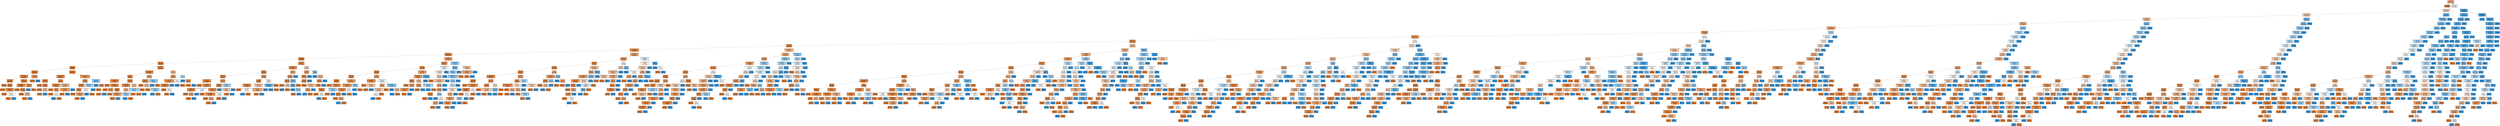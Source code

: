 digraph Tree {
node [shape=box, style="filled", color="black", fontname="helvetica"] ;
edge [fontname="helvetica"] ;
0 [label="ana <= 0.5\ngini = 0.384\nsamples = 56000\nvalue = [41509, 14491]\nclass = Negative", fillcolor="#eead7e"] ;
1 [label="gini = 0.0\nsamples = 28054\nvalue = [28054, 0]\nclass = Negative", fillcolor="#e58139"] ;
0 -> 1 [labeldistance=2.5, labelangle=45, headlabel="True"] ;
2 [label="renal_biopsy_class <= 1.5\ngini = 0.499\nsamples = 27946\nvalue = [13455, 14491]\nclass = Positive", fillcolor="#f1f8fd"] ;
0 -> 2 [labeldistance=2.5, labelangle=-45, headlabel="False"] ;
3 [label="joint_involvement <= 0.5\ngini = 0.484\nsamples = 22392\nvalue = [13212, 9180]\nclass = Negative", fillcolor="#f7d9c3"] ;
2 -> 3 ;
4 [label="anti_dsdna_antibody <= 0.5\ngini = 0.464\nsamples = 20215\nvalue = [12835, 7380]\nclass = Negative", fillcolor="#f4c9ab"] ;
3 -> 4 ;
5 [label="anti_smith_antibody <= 0.5\ngini = 0.434\nsamples = 18164\nvalue = [12376, 5788]\nclass = Negative", fillcolor="#f1bc96"] ;
4 -> 5 ;
6 [label="acute_pericarditis <= 0.5\ngini = 0.394\nsamples = 16323\nvalue = [11912, 4411]\nclass = Negative", fillcolor="#efb082"] ;
5 -> 6 ;
7 [label="acute_cutaneous_lupus <= 0.5\ngini = 0.347\nsamples = 14687\nvalue = [11408, 3279]\nclass = Negative", fillcolor="#eca572"] ;
6 -> 7 ;
8 [label="pleural_effusion <= 0.5\ngini = 0.298\nsamples = 13244\nvalue = [10836, 2408]\nclass = Negative", fillcolor="#eb9d65"] ;
7 -> 8 ;
9 [label="pericardial_effusion <= 0.5\ngini = 0.25\nsamples = 11926\nvalue = [10178, 1748]\nclass = Negative", fillcolor="#e9975b"] ;
8 -> 9 ;
10 [label="proteinuria <= 0.503\ngini = 0.19\nsamples = 10697\nvalue = [9560, 1137]\nclass = Negative", fillcolor="#e89051"] ;
9 -> 10 ;
11 [label="seizure <= 0.5\ngini = 0.128\nsamples = 9113\nvalue = [8486, 627]\nclass = Negative", fillcolor="#e78a48"] ;
10 -> 11 ;
12 [label="auto_immune_hemolysis <= 0.5\ngini = 0.085\nsamples = 8192\nvalue = [7829, 363]\nclass = Negative", fillcolor="#e68742"] ;
11 -> 12 ;
13 [label="thrombocytopenia <= 0.5\ngini = 0.06\nsamples = 7394\nvalue = [7165, 229]\nclass = Negative", fillcolor="#e6853f"] ;
12 -> 13 ;
14 [label="leukopenia <= 0.5\ngini = 0.033\nsamples = 6624\nvalue = [6513, 111]\nclass = Negative", fillcolor="#e5833c"] ;
13 -> 14 ;
15 [label="psychosis <= 0.5\ngini = 0.017\nsamples = 5983\nvalue = [5933, 50]\nclass = Negative", fillcolor="#e5823b"] ;
14 -> 15 ;
16 [label="fever <= 0.5\ngini = 0.006\nsamples = 5377\nvalue = [5361, 16]\nclass = Negative", fillcolor="#e5813a"] ;
15 -> 16 ;
17 [label="proteinuria <= 0.502\ngini = 0.002\nsamples = 4833\nvalue = [4828, 5]\nclass = Negative", fillcolor="#e58139"] ;
16 -> 17 ;
18 [label="subacute_cutaneous <= 0.5\ngini = 0.002\nsamples = 4827\nvalue = [4823, 4]\nclass = Negative", fillcolor="#e58139"] ;
17 -> 18 ;
19 [label="discoid_lupus <= 0.5\ngini = 0.0\nsamples = 4337\nvalue = [4336, 1]\nclass = Negative", fillcolor="#e58139"] ;
18 -> 19 ;
20 [label="gini = 0.0\nsamples = 3922\nvalue = [3922, 0]\nclass = Negative", fillcolor="#e58139"] ;
19 -> 20 ;
21 [label="seizure <= -0.5\ngini = 0.005\nsamples = 415\nvalue = [414, 1]\nclass = Negative", fillcolor="#e58139"] ;
19 -> 21 ;
22 [label="gini = 0.0\nsamples = 374\nvalue = [374, 0]\nclass = Negative", fillcolor="#e58139"] ;
21 -> 22 ;
23 [label="lupus_anti_coagulant <= 0.5\ngini = 0.048\nsamples = 41\nvalue = [40, 1]\nclass = Negative", fillcolor="#e6843e"] ;
21 -> 23 ;
24 [label="gini = 0.0\nsamples = 39\nvalue = [39, 0]\nclass = Negative", fillcolor="#e58139"] ;
23 -> 24 ;
25 [label="anti_smith_antibody <= -0.5\ngini = 0.5\nsamples = 2\nvalue = [1, 1]\nclass = Negative", fillcolor="#ffffff"] ;
23 -> 25 ;
26 [label="gini = 0.0\nsamples = 1\nvalue = [1, 0]\nclass = Negative", fillcolor="#e58139"] ;
25 -> 26 ;
27 [label="gini = 0.0\nsamples = 1\nvalue = [0, 1]\nclass = Positive", fillcolor="#399de5"] ;
25 -> 27 ;
28 [label="proteinuria <= 0.441\ngini = 0.012\nsamples = 490\nvalue = [487, 3]\nclass = Negative", fillcolor="#e5823a"] ;
18 -> 28 ;
29 [label="anti_b2gp4_antibodies <= 0.5\ngini = 0.008\nsamples = 482\nvalue = [480, 2]\nclass = Negative", fillcolor="#e5823a"] ;
28 -> 29 ;
30 [label="gini = 0.0\nsamples = 439\nvalue = [439, 0]\nclass = Negative", fillcolor="#e58139"] ;
29 -> 30 ;
31 [label="c3 <= -0.5\ngini = 0.089\nsamples = 43\nvalue = [41, 2]\nclass = Negative", fillcolor="#e68743"] ;
29 -> 31 ;
32 [label="gini = 0.0\nsamples = 37\nvalue = [37, 0]\nclass = Negative", fillcolor="#e58139"] ;
31 -> 32 ;
33 [label="oral_ulcers <= -0.5\ngini = 0.444\nsamples = 6\nvalue = [4, 2]\nclass = Negative", fillcolor="#f2c09c"] ;
31 -> 33 ;
34 [label="gini = 0.0\nsamples = 4\nvalue = [4, 0]\nclass = Negative", fillcolor="#e58139"] ;
33 -> 34 ;
35 [label="gini = 0.0\nsamples = 2\nvalue = [0, 2]\nclass = Positive", fillcolor="#399de5"] ;
33 -> 35 ;
36 [label="proteinuria <= 0.45\ngini = 0.219\nsamples = 8\nvalue = [7, 1]\nclass = Negative", fillcolor="#e99355"] ;
28 -> 36 ;
37 [label="gini = 0.0\nsamples = 1\nvalue = [0, 1]\nclass = Positive", fillcolor="#399de5"] ;
36 -> 37 ;
38 [label="gini = 0.0\nsamples = 7\nvalue = [7, 0]\nclass = Negative", fillcolor="#e58139"] ;
36 -> 38 ;
39 [label="discoid_lupus <= 0.0\ngini = 0.278\nsamples = 6\nvalue = [5, 1]\nclass = Negative", fillcolor="#ea9a61"] ;
17 -> 39 ;
40 [label="gini = 0.0\nsamples = 5\nvalue = [5, 0]\nclass = Negative", fillcolor="#e58139"] ;
39 -> 40 ;
41 [label="gini = 0.0\nsamples = 1\nvalue = [0, 1]\nclass = Positive", fillcolor="#399de5"] ;
39 -> 41 ;
42 [label="discoid_lupus <= 0.5\ngini = 0.04\nsamples = 544\nvalue = [533, 11]\nclass = Negative", fillcolor="#e6843d"] ;
16 -> 42 ;
43 [label="subacute_cutaneous <= 0.5\ngini = 0.016\nsamples = 491\nvalue = [487, 4]\nclass = Negative", fillcolor="#e5823b"] ;
42 -> 43 ;
44 [label="oral_ulcers <= 0.5\ngini = 0.005\nsamples = 438\nvalue = [437, 1]\nclass = Negative", fillcolor="#e58139"] ;
43 -> 44 ;
45 [label="gini = 0.0\nsamples = 406\nvalue = [406, 0]\nclass = Negative", fillcolor="#e58139"] ;
44 -> 45 ;
46 [label="c3 <= -0.5\ngini = 0.061\nsamples = 32\nvalue = [31, 1]\nclass = Negative", fillcolor="#e6853f"] ;
44 -> 46 ;
47 [label="gini = 0.0\nsamples = 29\nvalue = [29, 0]\nclass = Negative", fillcolor="#e58139"] ;
46 -> 47 ;
48 [label="delirium <= 0.0\ngini = 0.444\nsamples = 3\nvalue = [2, 1]\nclass = Negative", fillcolor="#f2c09c"] ;
46 -> 48 ;
49 [label="gini = 0.0\nsamples = 2\nvalue = [2, 0]\nclass = Negative", fillcolor="#e58139"] ;
48 -> 49 ;
50 [label="gini = 0.0\nsamples = 1\nvalue = [0, 1]\nclass = Positive", fillcolor="#399de5"] ;
48 -> 50 ;
51 [label="c3 <= -0.5\ngini = 0.107\nsamples = 53\nvalue = [50, 3]\nclass = Negative", fillcolor="#e78945"] ;
43 -> 51 ;
52 [label="lupus_anti_coagulant <= 0.5\ngini = 0.043\nsamples = 45\nvalue = [44, 1]\nclass = Negative", fillcolor="#e6843d"] ;
51 -> 52 ;
53 [label="gini = 0.0\nsamples = 38\nvalue = [38, 0]\nclass = Negative", fillcolor="#e58139"] ;
52 -> 53 ;
54 [label="c4 <= -0.5\ngini = 0.245\nsamples = 7\nvalue = [6, 1]\nclass = Negative", fillcolor="#e9965a"] ;
52 -> 54 ;
55 [label="gini = 0.0\nsamples = 5\nvalue = [5, 0]\nclass = Negative", fillcolor="#e58139"] ;
54 -> 55 ;
56 [label="c4 <= 0.5\ngini = 0.5\nsamples = 2\nvalue = [1, 1]\nclass = Negative", fillcolor="#ffffff"] ;
54 -> 56 ;
57 [label="gini = 0.0\nsamples = 1\nvalue = [0, 1]\nclass = Positive", fillcolor="#399de5"] ;
56 -> 57 ;
58 [label="gini = 0.0\nsamples = 1\nvalue = [1, 0]\nclass = Negative", fillcolor="#e58139"] ;
56 -> 58 ;
59 [label="anti_b2gp4_antibodies <= 0.0\ngini = 0.375\nsamples = 8\nvalue = [6, 2]\nclass = Negative", fillcolor="#eeab7b"] ;
51 -> 59 ;
60 [label="anti_cardioliphin_antibodies <= 0.5\ngini = 0.245\nsamples = 7\nvalue = [6, 1]\nclass = Negative", fillcolor="#e9965a"] ;
59 -> 60 ;
61 [label="gini = 0.0\nsamples = 6\nvalue = [6, 0]\nclass = Negative", fillcolor="#e58139"] ;
60 -> 61 ;
62 [label="gini = 0.0\nsamples = 1\nvalue = [0, 1]\nclass = Positive", fillcolor="#399de5"] ;
60 -> 62 ;
63 [label="gini = 0.0\nsamples = 1\nvalue = [0, 1]\nclass = Positive", fillcolor="#399de5"] ;
59 -> 63 ;
64 [label="anti_cardioliphin_antibodies <= 0.5\ngini = 0.229\nsamples = 53\nvalue = [46, 7]\nclass = Negative", fillcolor="#e99457"] ;
42 -> 64 ;
65 [label="delirium <= 0.5\ngini = 0.15\nsamples = 49\nvalue = [45, 4]\nclass = Negative", fillcolor="#e78c4b"] ;
64 -> 65 ;
66 [label="leukopenia <= -0.5\ngini = 0.083\nsamples = 46\nvalue = [44, 2]\nclass = Negative", fillcolor="#e68742"] ;
65 -> 66 ;
67 [label="c4 <= -0.5\ngini = 0.044\nsamples = 44\nvalue = [43, 1]\nclass = Negative", fillcolor="#e6843e"] ;
66 -> 67 ;
68 [label="gini = 0.0\nsamples = 38\nvalue = [38, 0]\nclass = Negative", fillcolor="#e58139"] ;
67 -> 68 ;
69 [label="joint_involvement <= -0.5\ngini = 0.278\nsamples = 6\nvalue = [5, 1]\nclass = Negative", fillcolor="#ea9a61"] ;
67 -> 69 ;
70 [label="gini = 0.0\nsamples = 5\nvalue = [5, 0]\nclass = Negative", fillcolor="#e58139"] ;
69 -> 70 ;
71 [label="gini = 0.0\nsamples = 1\nvalue = [0, 1]\nclass = Positive", fillcolor="#399de5"] ;
69 -> 71 ;
72 [label="lupus_anti_coagulant <= 0.5\ngini = 0.5\nsamples = 2\nvalue = [1, 1]\nclass = Negative", fillcolor="#ffffff"] ;
66 -> 72 ;
73 [label="gini = 0.0\nsamples = 1\nvalue = [0, 1]\nclass = Positive", fillcolor="#399de5"] ;
72 -> 73 ;
74 [label="gini = 0.0\nsamples = 1\nvalue = [1, 0]\nclass = Negative", fillcolor="#e58139"] ;
72 -> 74 ;
75 [label="subacute_cutaneous <= -0.5\ngini = 0.444\nsamples = 3\nvalue = [1, 2]\nclass = Positive", fillcolor="#9ccef2"] ;
65 -> 75 ;
76 [label="gini = 0.0\nsamples = 2\nvalue = [0, 2]\nclass = Positive", fillcolor="#399de5"] ;
75 -> 76 ;
77 [label="gini = 0.0\nsamples = 1\nvalue = [1, 0]\nclass = Negative", fillcolor="#e58139"] ;
75 -> 77 ;
78 [label="renal_biopsy_class <= -0.5\ngini = 0.375\nsamples = 4\nvalue = [1, 3]\nclass = Positive", fillcolor="#7bbeee"] ;
64 -> 78 ;
79 [label="gini = 0.0\nsamples = 3\nvalue = [0, 3]\nclass = Positive", fillcolor="#399de5"] ;
78 -> 79 ;
80 [label="gini = 0.0\nsamples = 1\nvalue = [1, 0]\nclass = Negative", fillcolor="#e58139"] ;
78 -> 80 ;
81 [label="discoid_lupus <= 0.5\ngini = 0.106\nsamples = 606\nvalue = [572, 34]\nclass = Negative", fillcolor="#e78845"] ;
15 -> 81 ;
82 [label="subacute_cutaneous <= 0.5\ngini = 0.053\nsamples = 546\nvalue = [531, 15]\nclass = Negative", fillcolor="#e6853f"] ;
81 -> 82 ;
83 [label="c3 <= -0.5\ngini = 0.024\nsamples = 502\nvalue = [496, 6]\nclass = Negative", fillcolor="#e5833b"] ;
82 -> 83 ;
84 [label="anti_b2gp4_antibodies <= 0.5\ngini = 0.005\nsamples = 403\nvalue = [402, 1]\nclass = Negative", fillcolor="#e58139"] ;
83 -> 84 ;
85 [label="gini = 0.0\nsamples = 367\nvalue = [367, 0]\nclass = Negative", fillcolor="#e58139"] ;
84 -> 85 ;
86 [label="non_scarring_alopecia <= 0.5\ngini = 0.054\nsamples = 36\nvalue = [35, 1]\nclass = Negative", fillcolor="#e6853f"] ;
84 -> 86 ;
87 [label="gini = 0.0\nsamples = 30\nvalue = [30, 0]\nclass = Negative", fillcolor="#e58139"] ;
86 -> 87 ;
88 [label="c4 <= -0.5\ngini = 0.278\nsamples = 6\nvalue = [5, 1]\nclass = Negative", fillcolor="#ea9a61"] ;
86 -> 88 ;
89 [label="gini = 0.0\nsamples = 5\nvalue = [5, 0]\nclass = Negative", fillcolor="#e58139"] ;
88 -> 89 ;
90 [label="gini = 0.0\nsamples = 1\nvalue = [0, 1]\nclass = Positive", fillcolor="#399de5"] ;
88 -> 90 ;
91 [label="oral_ulcers <= 0.5\ngini = 0.096\nsamples = 99\nvalue = [94, 5]\nclass = Negative", fillcolor="#e68844"] ;
83 -> 91 ;
92 [label="non_scarring_alopecia <= 0.5\ngini = 0.062\nsamples = 93\nvalue = [90, 3]\nclass = Negative", fillcolor="#e68540"] ;
91 -> 92 ;
93 [label="fever <= 0.5\ngini = 0.023\nsamples = 86\nvalue = [85, 1]\nclass = Negative", fillcolor="#e5823b"] ;
92 -> 93 ;
94 [label="gini = 0.0\nsamples = 78\nvalue = [78, 0]\nclass = Negative", fillcolor="#e58139"] ;
93 -> 94 ;
95 [label="anti_b2gp4_antibodies <= 0.5\ngini = 0.219\nsamples = 8\nvalue = [7, 1]\nclass = Negative", fillcolor="#e99355"] ;
93 -> 95 ;
96 [label="gini = 0.0\nsamples = 7\nvalue = [7, 0]\nclass = Negative", fillcolor="#e58139"] ;
95 -> 96 ;
97 [label="gini = 0.0\nsamples = 1\nvalue = [0, 1]\nclass = Positive", fillcolor="#399de5"] ;
95 -> 97 ;
98 [label="c3 <= 0.5\ngini = 0.408\nsamples = 7\nvalue = [5, 2]\nclass = Negative", fillcolor="#efb388"] ;
92 -> 98 ;
99 [label="pericardial_effusion <= -0.5\ngini = 0.444\nsamples = 3\nvalue = [1, 2]\nclass = Positive", fillcolor="#9ccef2"] ;
98 -> 99 ;
100 [label="gini = 0.0\nsamples = 2\nvalue = [0, 2]\nclass = Positive", fillcolor="#399de5"] ;
99 -> 100 ;
101 [label="gini = 0.0\nsamples = 1\nvalue = [1, 0]\nclass = Negative", fillcolor="#e58139"] ;
99 -> 101 ;
102 [label="gini = 0.0\nsamples = 4\nvalue = [4, 0]\nclass = Negative", fillcolor="#e58139"] ;
98 -> 102 ;
103 [label="c3 <= 0.5\ngini = 0.444\nsamples = 6\nvalue = [4, 2]\nclass = Negative", fillcolor="#f2c09c"] ;
91 -> 103 ;
104 [label="anti_cardioliphin_antibodies <= 0.0\ngini = 0.444\nsamples = 3\nvalue = [1, 2]\nclass = Positive", fillcolor="#9ccef2"] ;
103 -> 104 ;
105 [label="gini = 0.0\nsamples = 1\nvalue = [1, 0]\nclass = Negative", fillcolor="#e58139"] ;
104 -> 105 ;
106 [label="gini = 0.0\nsamples = 2\nvalue = [0, 2]\nclass = Positive", fillcolor="#399de5"] ;
104 -> 106 ;
107 [label="gini = 0.0\nsamples = 3\nvalue = [3, 0]\nclass = Negative", fillcolor="#e58139"] ;
103 -> 107 ;
108 [label="c4 <= -0.5\ngini = 0.325\nsamples = 44\nvalue = [35, 9]\nclass = Negative", fillcolor="#eca16c"] ;
82 -> 108 ;
109 [label="proteinuria <= 0.269\ngini = 0.111\nsamples = 34\nvalue = [32, 2]\nclass = Negative", fillcolor="#e78945"] ;
108 -> 109 ;
110 [label="gini = 0.0\nsamples = 28\nvalue = [28, 0]\nclass = Negative", fillcolor="#e58139"] ;
109 -> 110 ;
111 [label="c3 <= -0.5\ngini = 0.444\nsamples = 6\nvalue = [4, 2]\nclass = Negative", fillcolor="#f2c09c"] ;
109 -> 111 ;
112 [label="gini = 0.0\nsamples = 3\nvalue = [3, 0]\nclass = Negative", fillcolor="#e58139"] ;
111 -> 112 ;
113 [label="non_scarring_alopecia <= -0.5\ngini = 0.444\nsamples = 3\nvalue = [1, 2]\nclass = Positive", fillcolor="#9ccef2"] ;
111 -> 113 ;
114 [label="gini = 0.0\nsamples = 2\nvalue = [0, 2]\nclass = Positive", fillcolor="#399de5"] ;
113 -> 114 ;
115 [label="gini = 0.0\nsamples = 1\nvalue = [1, 0]\nclass = Negative", fillcolor="#e58139"] ;
113 -> 115 ;
116 [label="anti_b2gp4_antibodies <= -0.5\ngini = 0.42\nsamples = 10\nvalue = [3, 7]\nclass = Positive", fillcolor="#8ec7f0"] ;
108 -> 116 ;
117 [label="gini = 0.0\nsamples = 7\nvalue = [0, 7]\nclass = Positive", fillcolor="#399de5"] ;
116 -> 117 ;
118 [label="gini = 0.0\nsamples = 3\nvalue = [3, 0]\nclass = Negative", fillcolor="#e58139"] ;
116 -> 118 ;
119 [label="c4 <= -0.5\ngini = 0.433\nsamples = 60\nvalue = [41, 19]\nclass = Negative", fillcolor="#f1bb95"] ;
81 -> 119 ;
120 [label="c3 <= -0.5\ngini = 0.289\nsamples = 40\nvalue = [33, 7]\nclass = Negative", fillcolor="#eb9c63"] ;
119 -> 120 ;
121 [label="anti_cardioliphin_antibodies <= 0.5\ngini = 0.17\nsamples = 32\nvalue = [29, 3]\nclass = Negative", fillcolor="#e88e4d"] ;
120 -> 121 ;
122 [label="lupus_anti_coagulant <= 0.5\ngini = 0.064\nsamples = 30\nvalue = [29, 1]\nclass = Negative", fillcolor="#e68540"] ;
121 -> 122 ;
123 [label="gini = 0.0\nsamples = 28\nvalue = [28, 0]\nclass = Negative", fillcolor="#e58139"] ;
122 -> 123 ;
124 [label="fever <= 0.5\ngini = 0.5\nsamples = 2\nvalue = [1, 1]\nclass = Negative", fillcolor="#ffffff"] ;
122 -> 124 ;
125 [label="gini = 0.0\nsamples = 1\nvalue = [1, 0]\nclass = Negative", fillcolor="#e58139"] ;
124 -> 125 ;
126 [label="gini = 0.0\nsamples = 1\nvalue = [0, 1]\nclass = Positive", fillcolor="#399de5"] ;
124 -> 126 ;
127 [label="gini = 0.0\nsamples = 2\nvalue = [0, 2]\nclass = Positive", fillcolor="#399de5"] ;
121 -> 127 ;
128 [label="c3 <= 0.5\ngini = 0.5\nsamples = 8\nvalue = [4, 4]\nclass = Negative", fillcolor="#ffffff"] ;
120 -> 128 ;
129 [label="gini = 0.0\nsamples = 4\nvalue = [0, 4]\nclass = Positive", fillcolor="#399de5"] ;
128 -> 129 ;
130 [label="gini = 0.0\nsamples = 4\nvalue = [4, 0]\nclass = Negative", fillcolor="#e58139"] ;
128 -> 130 ;
131 [label="c4 <= 0.5\ngini = 0.48\nsamples = 20\nvalue = [8, 12]\nclass = Positive", fillcolor="#bddef6"] ;
119 -> 131 ;
132 [label="gini = 0.0\nsamples = 11\nvalue = [0, 11]\nclass = Positive", fillcolor="#399de5"] ;
131 -> 132 ;
133 [label="c3 <= -0.5\ngini = 0.198\nsamples = 9\nvalue = [8, 1]\nclass = Negative", fillcolor="#e89152"] ;
131 -> 133 ;
134 [label="gini = 0.0\nsamples = 8\nvalue = [8, 0]\nclass = Negative", fillcolor="#e58139"] ;
133 -> 134 ;
135 [label="gini = 0.0\nsamples = 1\nvalue = [0, 1]\nclass = Positive", fillcolor="#399de5"] ;
133 -> 135 ;
136 [label="discoid_lupus <= 0.5\ngini = 0.172\nsamples = 641\nvalue = [580, 61]\nclass = Negative", fillcolor="#e88e4e"] ;
14 -> 136 ;
137 [label="subacute_cutaneous <= 0.5\ngini = 0.112\nsamples = 573\nvalue = [539, 34]\nclass = Negative", fillcolor="#e78945"] ;
136 -> 137 ;
138 [label="delirium <= 0.5\ngini = 0.072\nsamples = 509\nvalue = [490, 19]\nclass = Negative", fillcolor="#e68641"] ;
137 -> 138 ;
139 [label="psychosis <= 0.5\ngini = 0.043\nsamples = 452\nvalue = [442, 10]\nclass = Negative", fillcolor="#e6843d"] ;
138 -> 139 ;
140 [label="non_scarring_alopecia <= 0.5\ngini = 0.015\nsamples = 408\nvalue = [405, 3]\nclass = Negative", fillcolor="#e5823a"] ;
139 -> 140 ;
141 [label="gini = 0.0\nsamples = 361\nvalue = [361, 0]\nclass = Negative", fillcolor="#e58139"] ;
140 -> 141 ;
142 [label="anti_b2gp4_antibodies <= 0.5\ngini = 0.12\nsamples = 47\nvalue = [44, 3]\nclass = Negative", fillcolor="#e78a46"] ;
140 -> 142 ;
143 [label="lupus_anti_coagulant <= 0.5\ngini = 0.045\nsamples = 43\nvalue = [42, 1]\nclass = Negative", fillcolor="#e6843e"] ;
142 -> 143 ;
144 [label="gini = 0.0\nsamples = 38\nvalue = [38, 0]\nclass = Negative", fillcolor="#e58139"] ;
143 -> 144 ;
145 [label="c3 <= -0.5\ngini = 0.32\nsamples = 5\nvalue = [4, 1]\nclass = Negative", fillcolor="#eca06a"] ;
143 -> 145 ;
146 [label="gini = 0.0\nsamples = 4\nvalue = [4, 0]\nclass = Negative", fillcolor="#e58139"] ;
145 -> 146 ;
147 [label="gini = 0.0\nsamples = 1\nvalue = [0, 1]\nclass = Positive", fillcolor="#399de5"] ;
145 -> 147 ;
148 [label="anti_cardioliphin_antibodies <= -0.5\ngini = 0.5\nsamples = 4\nvalue = [2, 2]\nclass = Negative", fillcolor="#ffffff"] ;
142 -> 148 ;
149 [label="gini = 0.0\nsamples = 2\nvalue = [0, 2]\nclass = Positive", fillcolor="#399de5"] ;
148 -> 149 ;
150 [label="gini = 0.0\nsamples = 2\nvalue = [2, 0]\nclass = Negative", fillcolor="#e58139"] ;
148 -> 150 ;
151 [label="fever <= -0.5\ngini = 0.268\nsamples = 44\nvalue = [37, 7]\nclass = Negative", fillcolor="#ea995e"] ;
139 -> 151 ;
152 [label="oral_ulcers <= 0.5\ngini = 0.145\nsamples = 38\nvalue = [35, 3]\nclass = Negative", fillcolor="#e78c4a"] ;
151 -> 152 ;
153 [label="lupus_anti_coagulant <= 0.5\ngini = 0.102\nsamples = 37\nvalue = [35, 2]\nclass = Negative", fillcolor="#e68844"] ;
152 -> 153 ;
154 [label="anti_cardioliphin_antibodies <= 0.5\ngini = 0.056\nsamples = 35\nvalue = [34, 1]\nclass = Negative", fillcolor="#e6853f"] ;
153 -> 154 ;
155 [label="gini = 0.0\nsamples = 31\nvalue = [31, 0]\nclass = Negative", fillcolor="#e58139"] ;
154 -> 155 ;
156 [label="c3 <= 0.0\ngini = 0.375\nsamples = 4\nvalue = [3, 1]\nclass = Negative", fillcolor="#eeab7b"] ;
154 -> 156 ;
157 [label="gini = 0.0\nsamples = 3\nvalue = [3, 0]\nclass = Negative", fillcolor="#e58139"] ;
156 -> 157 ;
158 [label="gini = 0.0\nsamples = 1\nvalue = [0, 1]\nclass = Positive", fillcolor="#399de5"] ;
156 -> 158 ;
159 [label="thrombocytopenia <= -0.5\ngini = 0.5\nsamples = 2\nvalue = [1, 1]\nclass = Negative", fillcolor="#ffffff"] ;
153 -> 159 ;
160 [label="gini = 0.0\nsamples = 1\nvalue = [1, 0]\nclass = Negative", fillcolor="#e58139"] ;
159 -> 160 ;
161 [label="gini = 0.0\nsamples = 1\nvalue = [0, 1]\nclass = Positive", fillcolor="#399de5"] ;
159 -> 161 ;
162 [label="gini = 0.0\nsamples = 1\nvalue = [0, 1]\nclass = Positive", fillcolor="#399de5"] ;
152 -> 162 ;
163 [label="anti_b2gp4_antibodies <= 0.0\ngini = 0.444\nsamples = 6\nvalue = [2, 4]\nclass = Positive", fillcolor="#9ccef2"] ;
151 -> 163 ;
164 [label="thrombocytopenia <= -0.5\ngini = 0.444\nsamples = 3\nvalue = [2, 1]\nclass = Negative", fillcolor="#f2c09c"] ;
163 -> 164 ;
165 [label="gini = 0.0\nsamples = 2\nvalue = [2, 0]\nclass = Negative", fillcolor="#e58139"] ;
164 -> 165 ;
166 [label="gini = 0.0\nsamples = 1\nvalue = [0, 1]\nclass = Positive", fillcolor="#399de5"] ;
164 -> 166 ;
167 [label="gini = 0.0\nsamples = 3\nvalue = [0, 3]\nclass = Positive", fillcolor="#399de5"] ;
163 -> 167 ;
168 [label="c3 <= -0.5\ngini = 0.266\nsamples = 57\nvalue = [48, 9]\nclass = Negative", fillcolor="#ea995e"] ;
138 -> 168 ;
169 [label="c4 <= -0.5\ngini = 0.127\nsamples = 44\nvalue = [41, 3]\nclass = Negative", fillcolor="#e78a47"] ;
168 -> 169 ;
170 [label="lupus_anti_coagulant <= 0.5\ngini = 0.051\nsamples = 38\nvalue = [37, 1]\nclass = Negative", fillcolor="#e6843e"] ;
169 -> 170 ;
171 [label="gini = 0.0\nsamples = 36\nvalue = [36, 0]\nclass = Negative", fillcolor="#e58139"] ;
170 -> 171 ;
172 [label="anti_cardioliphin_antibodies <= -0.5\ngini = 0.5\nsamples = 2\nvalue = [1, 1]\nclass = Negative", fillcolor="#ffffff"] ;
170 -> 172 ;
173 [label="gini = 0.0\nsamples = 1\nvalue = [0, 1]\nclass = Positive", fillcolor="#399de5"] ;
172 -> 173 ;
174 [label="gini = 0.0\nsamples = 1\nvalue = [1, 0]\nclass = Negative", fillcolor="#e58139"] ;
172 -> 174 ;
175 [label="anti_b2gp4_antibodies <= 0.5\ngini = 0.444\nsamples = 6\nvalue = [4, 2]\nclass = Negative", fillcolor="#f2c09c"] ;
169 -> 175 ;
176 [label="anti_cardioliphin_antibodies <= -0.5\ngini = 0.32\nsamples = 5\nvalue = [4, 1]\nclass = Negative", fillcolor="#eca06a"] ;
175 -> 176 ;
177 [label="gini = 0.0\nsamples = 4\nvalue = [4, 0]\nclass = Negative", fillcolor="#e58139"] ;
176 -> 177 ;
178 [label="gini = 0.0\nsamples = 1\nvalue = [0, 1]\nclass = Positive", fillcolor="#399de5"] ;
176 -> 178 ;
179 [label="gini = 0.0\nsamples = 1\nvalue = [0, 1]\nclass = Positive", fillcolor="#399de5"] ;
175 -> 179 ;
180 [label="c3 <= 0.5\ngini = 0.497\nsamples = 13\nvalue = [7, 6]\nclass = Negative", fillcolor="#fbede3"] ;
168 -> 180 ;
181 [label="subacute_cutaneous <= -0.5\ngini = 0.245\nsamples = 7\nvalue = [1, 6]\nclass = Positive", fillcolor="#5aade9"] ;
180 -> 181 ;
182 [label="gini = 0.0\nsamples = 6\nvalue = [0, 6]\nclass = Positive", fillcolor="#399de5"] ;
181 -> 182 ;
183 [label="gini = 0.0\nsamples = 1\nvalue = [1, 0]\nclass = Negative", fillcolor="#e58139"] ;
181 -> 183 ;
184 [label="gini = 0.0\nsamples = 6\nvalue = [6, 0]\nclass = Negative", fillcolor="#e58139"] ;
180 -> 184 ;
185 [label="psychosis <= 0.5\ngini = 0.359\nsamples = 64\nvalue = [49, 15]\nclass = Negative", fillcolor="#eda876"] ;
137 -> 185 ;
186 [label="c3 <= -0.5\ngini = 0.262\nsamples = 58\nvalue = [49, 9]\nclass = Negative", fillcolor="#ea985d"] ;
185 -> 186 ;
187 [label="c4 <= -0.5\ngini = 0.113\nsamples = 50\nvalue = [47, 3]\nclass = Negative", fillcolor="#e78946"] ;
186 -> 187 ;
188 [label="gini = 0.0\nsamples = 42\nvalue = [42, 0]\nclass = Negative", fillcolor="#e58139"] ;
187 -> 188 ;
189 [label="c4 <= 0.5\ngini = 0.469\nsamples = 8\nvalue = [5, 3]\nclass = Negative", fillcolor="#f5cdb0"] ;
187 -> 189 ;
190 [label="gini = 0.0\nsamples = 3\nvalue = [0, 3]\nclass = Positive", fillcolor="#399de5"] ;
189 -> 190 ;
191 [label="gini = 0.0\nsamples = 5\nvalue = [5, 0]\nclass = Negative", fillcolor="#e58139"] ;
189 -> 191 ;
192 [label="psychosis <= -0.5\ngini = 0.375\nsamples = 8\nvalue = [2, 6]\nclass = Positive", fillcolor="#7bbeee"] ;
186 -> 192 ;
193 [label="c3 <= 0.5\ngini = 0.245\nsamples = 7\nvalue = [1, 6]\nclass = Positive", fillcolor="#5aade9"] ;
192 -> 193 ;
194 [label="gini = 0.0\nsamples = 4\nvalue = [0, 4]\nclass = Positive", fillcolor="#399de5"] ;
193 -> 194 ;
195 [label="delirium <= 0.0\ngini = 0.444\nsamples = 3\nvalue = [1, 2]\nclass = Positive", fillcolor="#9ccef2"] ;
193 -> 195 ;
196 [label="gini = 0.0\nsamples = 1\nvalue = [1, 0]\nclass = Negative", fillcolor="#e58139"] ;
195 -> 196 ;
197 [label="gini = 0.0\nsamples = 2\nvalue = [0, 2]\nclass = Positive", fillcolor="#399de5"] ;
195 -> 197 ;
198 [label="gini = 0.0\nsamples = 1\nvalue = [1, 0]\nclass = Negative", fillcolor="#e58139"] ;
192 -> 198 ;
199 [label="gini = 0.0\nsamples = 6\nvalue = [0, 6]\nclass = Positive", fillcolor="#399de5"] ;
185 -> 199 ;
200 [label="c3 <= -0.5\ngini = 0.479\nsamples = 68\nvalue = [41, 27]\nclass = Negative", fillcolor="#f6d4bb"] ;
136 -> 200 ;
201 [label="psychosis <= 0.5\ngini = 0.331\nsamples = 43\nvalue = [34, 9]\nclass = Negative", fillcolor="#eca26d"] ;
200 -> 201 ;
202 [label="delirium <= 0.5\ngini = 0.149\nsamples = 37\nvalue = [34, 3]\nclass = Negative", fillcolor="#e78c4a"] ;
201 -> 202 ;
203 [label="c4 <= -0.5\ngini = 0.105\nsamples = 36\nvalue = [34, 2]\nclass = Negative", fillcolor="#e78845"] ;
202 -> 203 ;
204 [label="gini = 0.0\nsamples = 30\nvalue = [30, 0]\nclass = Negative", fillcolor="#e58139"] ;
203 -> 204 ;
205 [label="pericardial_effusion <= -0.5\ngini = 0.444\nsamples = 6\nvalue = [4, 2]\nclass = Negative", fillcolor="#f2c09c"] ;
203 -> 205 ;
206 [label="c4 <= 0.5\ngini = 0.32\nsamples = 5\nvalue = [4, 1]\nclass = Negative", fillcolor="#eca06a"] ;
205 -> 206 ;
207 [label="gini = 0.0\nsamples = 1\nvalue = [0, 1]\nclass = Positive", fillcolor="#399de5"] ;
206 -> 207 ;
208 [label="gini = 0.0\nsamples = 4\nvalue = [4, 0]\nclass = Negative", fillcolor="#e58139"] ;
206 -> 208 ;
209 [label="gini = 0.0\nsamples = 1\nvalue = [0, 1]\nclass = Positive", fillcolor="#399de5"] ;
205 -> 209 ;
210 [label="gini = 0.0\nsamples = 1\nvalue = [0, 1]\nclass = Positive", fillcolor="#399de5"] ;
202 -> 210 ;
211 [label="gini = 0.0\nsamples = 6\nvalue = [0, 6]\nclass = Positive", fillcolor="#399de5"] ;
201 -> 211 ;
212 [label="c3 <= 0.5\ngini = 0.403\nsamples = 25\nvalue = [7, 18]\nclass = Positive", fillcolor="#86c3ef"] ;
200 -> 212 ;
213 [label="gini = 0.0\nsamples = 15\nvalue = [0, 15]\nclass = Positive", fillcolor="#399de5"] ;
212 -> 213 ;
214 [label="psychosis <= 0.0\ngini = 0.42\nsamples = 10\nvalue = [7, 3]\nclass = Negative", fillcolor="#f0b78e"] ;
212 -> 214 ;
215 [label="fever <= 0.5\ngini = 0.219\nsamples = 8\nvalue = [7, 1]\nclass = Negative", fillcolor="#e99355"] ;
214 -> 215 ;
216 [label="gini = 0.0\nsamples = 7\nvalue = [7, 0]\nclass = Negative", fillcolor="#e58139"] ;
215 -> 216 ;
217 [label="gini = 0.0\nsamples = 1\nvalue = [0, 1]\nclass = Positive", fillcolor="#399de5"] ;
215 -> 217 ;
218 [label="gini = 0.0\nsamples = 2\nvalue = [0, 2]\nclass = Positive", fillcolor="#399de5"] ;
214 -> 218 ;
219 [label="subacute_cutaneous <= 0.5\ngini = 0.26\nsamples = 770\nvalue = [652, 118]\nclass = Negative", fillcolor="#ea985d"] ;
13 -> 219 ;
220 [label="discoid_lupus <= 0.5\ngini = 0.186\nsamples = 705\nvalue = [632, 73]\nclass = Negative", fillcolor="#e89050"] ;
219 -> 220 ;
221 [label="fever <= 0.5\ngini = 0.094\nsamples = 626\nvalue = [595, 31]\nclass = Negative", fillcolor="#e68843"] ;
220 -> 221 ;
222 [label="delirium <= 0.5\ngini = 0.063\nsamples = 557\nvalue = [539, 18]\nclass = Negative", fillcolor="#e68540"] ;
221 -> 222 ;
223 [label="psychosis <= 0.5\ngini = 0.038\nsamples = 511\nvalue = [501, 10]\nclass = Negative", fillcolor="#e6843d"] ;
222 -> 223 ;
224 [label="oral_ulcers <= 0.5\ngini = 0.013\nsamples = 461\nvalue = [458, 3]\nclass = Negative", fillcolor="#e5823a"] ;
223 -> 224 ;
225 [label="gini = 0.0\nsamples = 417\nvalue = [417, 0]\nclass = Negative", fillcolor="#e58139"] ;
224 -> 225 ;
226 [label="anti_dsdna_antibody <= -0.5\ngini = 0.127\nsamples = 44\nvalue = [41, 3]\nclass = Negative", fillcolor="#e78a47"] ;
224 -> 226 ;
227 [label="proteinuria <= 0.212\ngini = 0.048\nsamples = 41\nvalue = [40, 1]\nclass = Negative", fillcolor="#e6843e"] ;
226 -> 227 ;
228 [label="gini = 0.0\nsamples = 39\nvalue = [39, 0]\nclass = Negative", fillcolor="#e58139"] ;
227 -> 228 ;
229 [label="c4 <= 0.0\ngini = 0.5\nsamples = 2\nvalue = [1, 1]\nclass = Negative", fillcolor="#ffffff"] ;
227 -> 229 ;
230 [label="gini = 0.0\nsamples = 1\nvalue = [0, 1]\nclass = Positive", fillcolor="#399de5"] ;
229 -> 230 ;
231 [label="gini = 0.0\nsamples = 1\nvalue = [1, 0]\nclass = Negative", fillcolor="#e58139"] ;
229 -> 231 ;
232 [label="anti_b2gp4_antibodies <= 0.0\ngini = 0.444\nsamples = 3\nvalue = [1, 2]\nclass = Positive", fillcolor="#9ccef2"] ;
226 -> 232 ;
233 [label="gini = 0.0\nsamples = 1\nvalue = [1, 0]\nclass = Negative", fillcolor="#e58139"] ;
232 -> 233 ;
234 [label="gini = 0.0\nsamples = 2\nvalue = [0, 2]\nclass = Positive", fillcolor="#399de5"] ;
232 -> 234 ;
235 [label="non_scarring_alopecia <= -0.5\ngini = 0.241\nsamples = 50\nvalue = [43, 7]\nclass = Negative", fillcolor="#e99659"] ;
223 -> 235 ;
236 [label="auto_immune_hemolysis <= -0.5\ngini = 0.19\nsamples = 47\nvalue = [42, 5]\nclass = Negative", fillcolor="#e89051"] ;
235 -> 236 ;
237 [label="pericardial_effusion <= -0.5\ngini = 0.13\nsamples = 43\nvalue = [40, 3]\nclass = Negative", fillcolor="#e78a48"] ;
236 -> 237 ;
238 [label="c4 <= -0.5\ngini = 0.091\nsamples = 42\nvalue = [40, 2]\nclass = Negative", fillcolor="#e68743"] ;
237 -> 238 ;
239 [label="gini = 0.0\nsamples = 33\nvalue = [33, 0]\nclass = Negative", fillcolor="#e58139"] ;
238 -> 239 ;
240 [label="c4 <= 0.5\ngini = 0.346\nsamples = 9\nvalue = [7, 2]\nclass = Negative", fillcolor="#eca572"] ;
238 -> 240 ;
241 [label="gini = 0.0\nsamples = 2\nvalue = [0, 2]\nclass = Positive", fillcolor="#399de5"] ;
240 -> 241 ;
242 [label="gini = 0.0\nsamples = 7\nvalue = [7, 0]\nclass = Negative", fillcolor="#e58139"] ;
240 -> 242 ;
243 [label="gini = 0.0\nsamples = 1\nvalue = [0, 1]\nclass = Positive", fillcolor="#399de5"] ;
237 -> 243 ;
244 [label="c3 <= -0.5\ngini = 0.5\nsamples = 4\nvalue = [2, 2]\nclass = Negative", fillcolor="#ffffff"] ;
236 -> 244 ;
245 [label="gini = 0.0\nsamples = 2\nvalue = [2, 0]\nclass = Negative", fillcolor="#e58139"] ;
244 -> 245 ;
246 [label="gini = 0.0\nsamples = 2\nvalue = [0, 2]\nclass = Positive", fillcolor="#399de5"] ;
244 -> 246 ;
247 [label="leukopenia <= -0.5\ngini = 0.444\nsamples = 3\nvalue = [1, 2]\nclass = Positive", fillcolor="#9ccef2"] ;
235 -> 247 ;
248 [label="gini = 0.0\nsamples = 2\nvalue = [0, 2]\nclass = Positive", fillcolor="#399de5"] ;
247 -> 248 ;
249 [label="gini = 0.0\nsamples = 1\nvalue = [1, 0]\nclass = Negative", fillcolor="#e58139"] ;
247 -> 249 ;
250 [label="c3 <= -0.5\ngini = 0.287\nsamples = 46\nvalue = [38, 8]\nclass = Negative", fillcolor="#ea9c63"] ;
222 -> 250 ;
251 [label="anti_b2gp4_antibodies <= 0.5\ngini = 0.059\nsamples = 33\nvalue = [32, 1]\nclass = Negative", fillcolor="#e6853f"] ;
250 -> 251 ;
252 [label="gini = 0.0\nsamples = 30\nvalue = [30, 0]\nclass = Negative", fillcolor="#e58139"] ;
251 -> 252 ;
253 [label="non_scarring_alopecia <= 0.5\ngini = 0.444\nsamples = 3\nvalue = [2, 1]\nclass = Negative", fillcolor="#f2c09c"] ;
251 -> 253 ;
254 [label="gini = 0.0\nsamples = 2\nvalue = [2, 0]\nclass = Negative", fillcolor="#e58139"] ;
253 -> 254 ;
255 [label="gini = 0.0\nsamples = 1\nvalue = [0, 1]\nclass = Positive", fillcolor="#399de5"] ;
253 -> 255 ;
256 [label="lupus_anti_coagulant <= -0.5\ngini = 0.497\nsamples = 13\nvalue = [6, 7]\nclass = Positive", fillcolor="#e3f1fb"] ;
250 -> 256 ;
257 [label="c3 <= 0.5\ngini = 0.32\nsamples = 5\nvalue = [4, 1]\nclass = Negative", fillcolor="#eca06a"] ;
256 -> 257 ;
258 [label="anti_b2gp4_antibodies <= -0.5\ngini = 0.444\nsamples = 3\nvalue = [2, 1]\nclass = Negative", fillcolor="#f2c09c"] ;
257 -> 258 ;
259 [label="c4 <= 0.5\ngini = 0.5\nsamples = 2\nvalue = [1, 1]\nclass = Negative", fillcolor="#ffffff"] ;
258 -> 259 ;
260 [label="gini = 0.0\nsamples = 1\nvalue = [0, 1]\nclass = Positive", fillcolor="#399de5"] ;
259 -> 260 ;
261 [label="gini = 0.0\nsamples = 1\nvalue = [1, 0]\nclass = Negative", fillcolor="#e58139"] ;
259 -> 261 ;
262 [label="gini = 0.0\nsamples = 1\nvalue = [1, 0]\nclass = Negative", fillcolor="#e58139"] ;
258 -> 262 ;
263 [label="gini = 0.0\nsamples = 2\nvalue = [2, 0]\nclass = Negative", fillcolor="#e58139"] ;
257 -> 263 ;
264 [label="auto_immune_hemolysis <= -0.5\ngini = 0.375\nsamples = 8\nvalue = [2, 6]\nclass = Positive", fillcolor="#7bbeee"] ;
256 -> 264 ;
265 [label="gini = 0.0\nsamples = 5\nvalue = [0, 5]\nclass = Positive", fillcolor="#399de5"] ;
264 -> 265 ;
266 [label="c3 <= 0.5\ngini = 0.444\nsamples = 3\nvalue = [2, 1]\nclass = Negative", fillcolor="#f2c09c"] ;
264 -> 266 ;
267 [label="gini = 0.0\nsamples = 1\nvalue = [0, 1]\nclass = Positive", fillcolor="#399de5"] ;
266 -> 267 ;
268 [label="gini = 0.0\nsamples = 2\nvalue = [2, 0]\nclass = Negative", fillcolor="#e58139"] ;
266 -> 268 ;
269 [label="non_scarring_alopecia <= 0.5\ngini = 0.306\nsamples = 69\nvalue = [56, 13]\nclass = Negative", fillcolor="#eb9e67"] ;
221 -> 269 ;
270 [label="lupus_anti_coagulant <= 0.5\ngini = 0.153\nsamples = 60\nvalue = [55, 5]\nclass = Negative", fillcolor="#e78c4b"] ;
269 -> 270 ;
271 [label="c3 <= -0.5\ngini = 0.075\nsamples = 51\nvalue = [49, 2]\nclass = Negative", fillcolor="#e68641"] ;
270 -> 271 ;
272 [label="gini = 0.0\nsamples = 41\nvalue = [41, 0]\nclass = Negative", fillcolor="#e58139"] ;
271 -> 272 ;
273 [label="psychosis <= 0.5\ngini = 0.32\nsamples = 10\nvalue = [8, 2]\nclass = Negative", fillcolor="#eca06a"] ;
271 -> 273 ;
274 [label="anti_b2gp4_antibodies <= 0.5\ngini = 0.198\nsamples = 9\nvalue = [8, 1]\nclass = Negative", fillcolor="#e89152"] ;
273 -> 274 ;
275 [label="gini = 0.0\nsamples = 8\nvalue = [8, 0]\nclass = Negative", fillcolor="#e58139"] ;
274 -> 275 ;
276 [label="gini = 0.0\nsamples = 1\nvalue = [0, 1]\nclass = Positive", fillcolor="#399de5"] ;
274 -> 276 ;
277 [label="gini = 0.0\nsamples = 1\nvalue = [0, 1]\nclass = Positive", fillcolor="#399de5"] ;
273 -> 277 ;
278 [label="c4 <= -0.5\ngini = 0.444\nsamples = 9\nvalue = [6, 3]\nclass = Negative", fillcolor="#f2c09c"] ;
270 -> 278 ;
279 [label="psychosis <= 0.5\ngini = 0.278\nsamples = 6\nvalue = [5, 1]\nclass = Negative", fillcolor="#ea9a61"] ;
278 -> 279 ;
280 [label="gini = 0.0\nsamples = 5\nvalue = [5, 0]\nclass = Negative", fillcolor="#e58139"] ;
279 -> 280 ;
281 [label="gini = 0.0\nsamples = 1\nvalue = [0, 1]\nclass = Positive", fillcolor="#399de5"] ;
279 -> 281 ;
282 [label="anti_cardioliphin_antibodies <= -0.5\ngini = 0.444\nsamples = 3\nvalue = [1, 2]\nclass = Positive", fillcolor="#9ccef2"] ;
278 -> 282 ;
283 [label="gini = 0.0\nsamples = 2\nvalue = [0, 2]\nclass = Positive", fillcolor="#399de5"] ;
282 -> 283 ;
284 [label="gini = 0.0\nsamples = 1\nvalue = [1, 0]\nclass = Negative", fillcolor="#e58139"] ;
282 -> 284 ;
285 [label="pleural_effusion <= -0.5\ngini = 0.198\nsamples = 9\nvalue = [1, 8]\nclass = Positive", fillcolor="#52a9e8"] ;
269 -> 285 ;
286 [label="gini = 0.0\nsamples = 8\nvalue = [0, 8]\nclass = Positive", fillcolor="#399de5"] ;
285 -> 286 ;
287 [label="gini = 0.0\nsamples = 1\nvalue = [1, 0]\nclass = Negative", fillcolor="#e58139"] ;
285 -> 287 ;
288 [label="anti_b2gp4_antibodies <= 0.5\ngini = 0.498\nsamples = 79\nvalue = [37, 42]\nclass = Positive", fillcolor="#e7f3fc"] ;
220 -> 288 ;
289 [label="lupus_anti_coagulant <= 0.5\ngini = 0.497\nsamples = 69\nvalue = [37, 32]\nclass = Negative", fillcolor="#fbeee4"] ;
288 -> 289 ;
290 [label="delirium <= 0.5\ngini = 0.473\nsamples = 60\nvalue = [37, 23]\nclass = Negative", fillcolor="#f5cfb4"] ;
289 -> 290 ;
291 [label="anti_cardioliphin_antibodies <= 0.5\ngini = 0.431\nsamples = 54\nvalue = [37, 17]\nclass = Negative", fillcolor="#f1bb94"] ;
290 -> 291 ;
292 [label="fever <= 0.5\ngini = 0.353\nsamples = 48\nvalue = [37, 11]\nclass = Negative", fillcolor="#eda674"] ;
291 -> 292 ;
293 [label="c3 <= -0.5\ngini = 0.268\nsamples = 44\nvalue = [37, 7]\nclass = Negative", fillcolor="#ea995e"] ;
292 -> 293 ;
294 [label="psychosis <= 0.5\ngini = 0.056\nsamples = 35\nvalue = [34, 1]\nclass = Negative", fillcolor="#e6853f"] ;
293 -> 294 ;
295 [label="gini = 0.0\nsamples = 34\nvalue = [34, 0]\nclass = Negative", fillcolor="#e58139"] ;
294 -> 295 ;
296 [label="gini = 0.0\nsamples = 1\nvalue = [0, 1]\nclass = Positive", fillcolor="#399de5"] ;
294 -> 296 ;
297 [label="c3 <= 0.5\ngini = 0.444\nsamples = 9\nvalue = [3, 6]\nclass = Positive", fillcolor="#9ccef2"] ;
293 -> 297 ;
298 [label="gini = 0.0\nsamples = 3\nvalue = [0, 3]\nclass = Positive", fillcolor="#399de5"] ;
297 -> 298 ;
299 [label="c4 <= -0.5\ngini = 0.5\nsamples = 6\nvalue = [3, 3]\nclass = Negative", fillcolor="#ffffff"] ;
297 -> 299 ;
300 [label="psychosis <= 0.5\ngini = 0.375\nsamples = 4\nvalue = [3, 1]\nclass = Negative", fillcolor="#eeab7b"] ;
299 -> 300 ;
301 [label="gini = 0.0\nsamples = 3\nvalue = [3, 0]\nclass = Negative", fillcolor="#e58139"] ;
300 -> 301 ;
302 [label="gini = 0.0\nsamples = 1\nvalue = [0, 1]\nclass = Positive", fillcolor="#399de5"] ;
300 -> 302 ;
303 [label="gini = 0.0\nsamples = 2\nvalue = [0, 2]\nclass = Positive", fillcolor="#399de5"] ;
299 -> 303 ;
304 [label="gini = 0.0\nsamples = 4\nvalue = [0, 4]\nclass = Positive", fillcolor="#399de5"] ;
292 -> 304 ;
305 [label="gini = 0.0\nsamples = 6\nvalue = [0, 6]\nclass = Positive", fillcolor="#399de5"] ;
291 -> 305 ;
306 [label="gini = 0.0\nsamples = 6\nvalue = [0, 6]\nclass = Positive", fillcolor="#399de5"] ;
290 -> 306 ;
307 [label="gini = 0.0\nsamples = 9\nvalue = [0, 9]\nclass = Positive", fillcolor="#399de5"] ;
289 -> 307 ;
308 [label="gini = 0.0\nsamples = 10\nvalue = [0, 10]\nclass = Positive", fillcolor="#399de5"] ;
288 -> 308 ;
309 [label="non_scarring_alopecia <= 0.5\ngini = 0.426\nsamples = 65\nvalue = [20, 45]\nclass = Positive", fillcolor="#91c9f1"] ;
219 -> 309 ;
310 [label="psychosis <= -0.5\ngini = 0.35\nsamples = 53\nvalue = [12, 41]\nclass = Positive", fillcolor="#73baed"] ;
309 -> 310 ;
311 [label="discoid_lupus <= 0.5\ngini = 0.426\nsamples = 39\nvalue = [12, 27]\nclass = Positive", fillcolor="#91c9f1"] ;
310 -> 311 ;
312 [label="anti_cardioliphin_antibodies <= -0.5\ngini = 0.394\nsamples = 37\nvalue = [10, 27]\nclass = Positive", fillcolor="#82c1ef"] ;
311 -> 312 ;
313 [label="fever <= 0.5\ngini = 0.452\nsamples = 29\nvalue = [10, 19]\nclass = Positive", fillcolor="#a1d1f3"] ;
312 -> 313 ;
314 [label="delirium <= 0.5\ngini = 0.491\nsamples = 23\nvalue = [10, 13]\nclass = Positive", fillcolor="#d1e8f9"] ;
313 -> 314 ;
315 [label="anti_b2gp4_antibodies <= 0.0\ngini = 0.494\nsamples = 18\nvalue = [10, 8]\nclass = Negative", fillcolor="#fae6d7"] ;
314 -> 315 ;
316 [label="c3 <= -0.5\ngini = 0.408\nsamples = 14\nvalue = [10, 4]\nclass = Negative", fillcolor="#efb388"] ;
315 -> 316 ;
317 [label="lupus_anti_coagulant <= 0.5\ngini = 0.298\nsamples = 11\nvalue = [9, 2]\nclass = Negative", fillcolor="#eb9d65"] ;
316 -> 317 ;
318 [label="pleural_effusion <= -0.5\ngini = 0.18\nsamples = 10\nvalue = [9, 1]\nclass = Negative", fillcolor="#e88f4f"] ;
317 -> 318 ;
319 [label="gini = 0.0\nsamples = 9\nvalue = [9, 0]\nclass = Negative", fillcolor="#e58139"] ;
318 -> 319 ;
320 [label="gini = 0.0\nsamples = 1\nvalue = [0, 1]\nclass = Positive", fillcolor="#399de5"] ;
318 -> 320 ;
321 [label="gini = 0.0\nsamples = 1\nvalue = [0, 1]\nclass = Positive", fillcolor="#399de5"] ;
317 -> 321 ;
322 [label="oral_ulcers <= -0.5\ngini = 0.444\nsamples = 3\nvalue = [1, 2]\nclass = Positive", fillcolor="#9ccef2"] ;
316 -> 322 ;
323 [label="gini = 0.0\nsamples = 2\nvalue = [0, 2]\nclass = Positive", fillcolor="#399de5"] ;
322 -> 323 ;
324 [label="gini = 0.0\nsamples = 1\nvalue = [1, 0]\nclass = Negative", fillcolor="#e58139"] ;
322 -> 324 ;
325 [label="gini = 0.0\nsamples = 4\nvalue = [0, 4]\nclass = Positive", fillcolor="#399de5"] ;
315 -> 325 ;
326 [label="gini = 0.0\nsamples = 5\nvalue = [0, 5]\nclass = Positive", fillcolor="#399de5"] ;
314 -> 326 ;
327 [label="gini = 0.0\nsamples = 6\nvalue = [0, 6]\nclass = Positive", fillcolor="#399de5"] ;
313 -> 327 ;
328 [label="gini = 0.0\nsamples = 8\nvalue = [0, 8]\nclass = Positive", fillcolor="#399de5"] ;
312 -> 328 ;
329 [label="gini = 0.0\nsamples = 2\nvalue = [2, 0]\nclass = Negative", fillcolor="#e58139"] ;
311 -> 329 ;
330 [label="gini = 0.0\nsamples = 14\nvalue = [0, 14]\nclass = Positive", fillcolor="#399de5"] ;
310 -> 330 ;
331 [label="lupus_anti_coagulant <= 0.5\ngini = 0.444\nsamples = 12\nvalue = [8, 4]\nclass = Negative", fillcolor="#f2c09c"] ;
309 -> 331 ;
332 [label="anti_cardioliphin_antibodies <= -0.5\ngini = 0.32\nsamples = 10\nvalue = [8, 2]\nclass = Negative", fillcolor="#eca06a"] ;
331 -> 332 ;
333 [label="gini = 0.0\nsamples = 8\nvalue = [8, 0]\nclass = Negative", fillcolor="#e58139"] ;
332 -> 333 ;
334 [label="gini = 0.0\nsamples = 2\nvalue = [0, 2]\nclass = Positive", fillcolor="#399de5"] ;
332 -> 334 ;
335 [label="gini = 0.0\nsamples = 2\nvalue = [0, 2]\nclass = Positive", fillcolor="#399de5"] ;
331 -> 335 ;
336 [label="subacute_cutaneous <= 0.5\ngini = 0.279\nsamples = 798\nvalue = [664, 134]\nclass = Negative", fillcolor="#ea9a61"] ;
12 -> 336 ;
337 [label="discoid_lupus <= 0.5\ngini = 0.214\nsamples = 715\nvalue = [628, 87]\nclass = Negative", fillcolor="#e99254"] ;
336 -> 337 ;
338 [label="fever <= 0.5\ngini = 0.155\nsamples = 649\nvalue = [594, 55]\nclass = Negative", fillcolor="#e78d4b"] ;
337 -> 338 ;
339 [label="psychosis <= 0.5\ngini = 0.113\nsamples = 583\nvalue = [548, 35]\nclass = Negative", fillcolor="#e78946"] ;
338 -> 339 ;
340 [label="delirium <= 0.5\ngini = 0.07\nsamples = 524\nvalue = [505, 19]\nclass = Negative", fillcolor="#e68640"] ;
339 -> 340 ;
341 [label="non_scarring_alopecia <= 0.5\ngini = 0.034\nsamples = 466\nvalue = [458, 8]\nclass = Negative", fillcolor="#e5833c"] ;
340 -> 341 ;
342 [label="oral_ulcers <= 0.5\ngini = 0.014\nsamples = 420\nvalue = [417, 3]\nclass = Negative", fillcolor="#e5823a"] ;
341 -> 342 ;
343 [label="gini = 0.0\nsamples = 366\nvalue = [366, 0]\nclass = Negative", fillcolor="#e58139"] ;
342 -> 343 ;
344 [label="anti_cardioliphin_antibodies <= 0.5\ngini = 0.105\nsamples = 54\nvalue = [51, 3]\nclass = Negative", fillcolor="#e78845"] ;
342 -> 344 ;
345 [label="joint_involvement <= -0.5\ngini = 0.039\nsamples = 50\nvalue = [49, 1]\nclass = Negative", fillcolor="#e6843d"] ;
344 -> 345 ;
346 [label="gini = 0.0\nsamples = 48\nvalue = [48, 0]\nclass = Negative", fillcolor="#e58139"] ;
345 -> 346 ;
347 [label="leukopenia <= 0.0\ngini = 0.5\nsamples = 2\nvalue = [1, 1]\nclass = Negative", fillcolor="#ffffff"] ;
345 -> 347 ;
348 [label="gini = 0.0\nsamples = 1\nvalue = [0, 1]\nclass = Positive", fillcolor="#399de5"] ;
347 -> 348 ;
349 [label="gini = 0.0\nsamples = 1\nvalue = [1, 0]\nclass = Negative", fillcolor="#e58139"] ;
347 -> 349 ;
350 [label="c3 <= -0.5\ngini = 0.5\nsamples = 4\nvalue = [2, 2]\nclass = Negative", fillcolor="#ffffff"] ;
344 -> 350 ;
351 [label="gini = 0.0\nsamples = 2\nvalue = [2, 0]\nclass = Negative", fillcolor="#e58139"] ;
350 -> 351 ;
352 [label="gini = 0.0\nsamples = 2\nvalue = [0, 2]\nclass = Positive", fillcolor="#399de5"] ;
350 -> 352 ;
353 [label="c3 <= -0.5\ngini = 0.194\nsamples = 46\nvalue = [41, 5]\nclass = Negative", fillcolor="#e89051"] ;
341 -> 353 ;
354 [label="c4 <= -0.5\ngini = 0.097\nsamples = 39\nvalue = [37, 2]\nclass = Negative", fillcolor="#e68844"] ;
353 -> 354 ;
355 [label="gini = 0.0\nsamples = 33\nvalue = [33, 0]\nclass = Negative", fillcolor="#e58139"] ;
354 -> 355 ;
356 [label="anti_cardioliphin_antibodies <= 0.0\ngini = 0.444\nsamples = 6\nvalue = [4, 2]\nclass = Negative", fillcolor="#f2c09c"] ;
354 -> 356 ;
357 [label="gini = 0.0\nsamples = 4\nvalue = [4, 0]\nclass = Negative", fillcolor="#e58139"] ;
356 -> 357 ;
358 [label="gini = 0.0\nsamples = 2\nvalue = [0, 2]\nclass = Positive", fillcolor="#399de5"] ;
356 -> 358 ;
359 [label="c3 <= 0.5\ngini = 0.49\nsamples = 7\nvalue = [4, 3]\nclass = Negative", fillcolor="#f8e0ce"] ;
353 -> 359 ;
360 [label="leukopenia <= -0.5\ngini = 0.375\nsamples = 4\nvalue = [1, 3]\nclass = Positive", fillcolor="#7bbeee"] ;
359 -> 360 ;
361 [label="gini = 0.0\nsamples = 3\nvalue = [0, 3]\nclass = Positive", fillcolor="#399de5"] ;
360 -> 361 ;
362 [label="gini = 0.0\nsamples = 1\nvalue = [1, 0]\nclass = Negative", fillcolor="#e58139"] ;
360 -> 362 ;
363 [label="gini = 0.0\nsamples = 3\nvalue = [3, 0]\nclass = Negative", fillcolor="#e58139"] ;
359 -> 363 ;
364 [label="oral_ulcers <= 0.5\ngini = 0.307\nsamples = 58\nvalue = [47, 11]\nclass = Negative", fillcolor="#eb9e67"] ;
340 -> 364 ;
365 [label="c4 <= -0.5\ngini = 0.211\nsamples = 50\nvalue = [44, 6]\nclass = Negative", fillcolor="#e99254"] ;
364 -> 365 ;
366 [label="anti_cardioliphin_antibodies <= -0.5\ngini = 0.093\nsamples = 41\nvalue = [39, 2]\nclass = Negative", fillcolor="#e68743"] ;
365 -> 366 ;
367 [label="gini = 0.0\nsamples = 34\nvalue = [34, 0]\nclass = Negative", fillcolor="#e58139"] ;
366 -> 367 ;
368 [label="c3 <= -0.5\ngini = 0.408\nsamples = 7\nvalue = [5, 2]\nclass = Negative", fillcolor="#efb388"] ;
366 -> 368 ;
369 [label="gini = 0.0\nsamples = 5\nvalue = [5, 0]\nclass = Negative", fillcolor="#e58139"] ;
368 -> 369 ;
370 [label="gini = 0.0\nsamples = 2\nvalue = [0, 2]\nclass = Positive", fillcolor="#399de5"] ;
368 -> 370 ;
371 [label="thrombocytopenia <= -0.5\ngini = 0.494\nsamples = 9\nvalue = [5, 4]\nclass = Negative", fillcolor="#fae6d7"] ;
365 -> 371 ;
372 [label="fever <= -0.5\ngini = 0.408\nsamples = 7\nvalue = [5, 2]\nclass = Negative", fillcolor="#efb388"] ;
371 -> 372 ;
373 [label="gini = 0.0\nsamples = 4\nvalue = [4, 0]\nclass = Negative", fillcolor="#e58139"] ;
372 -> 373 ;
374 [label="subacute_cutaneous <= -0.5\ngini = 0.444\nsamples = 3\nvalue = [1, 2]\nclass = Positive", fillcolor="#9ccef2"] ;
372 -> 374 ;
375 [label="gini = 0.0\nsamples = 1\nvalue = [1, 0]\nclass = Negative", fillcolor="#e58139"] ;
374 -> 375 ;
376 [label="gini = 0.0\nsamples = 2\nvalue = [0, 2]\nclass = Positive", fillcolor="#399de5"] ;
374 -> 376 ;
377 [label="gini = 0.0\nsamples = 2\nvalue = [0, 2]\nclass = Positive", fillcolor="#399de5"] ;
371 -> 377 ;
378 [label="thrombocytopenia <= 0.0\ngini = 0.469\nsamples = 8\nvalue = [3, 5]\nclass = Positive", fillcolor="#b0d8f5"] ;
364 -> 378 ;
379 [label="gini = 0.0\nsamples = 3\nvalue = [0, 3]\nclass = Positive", fillcolor="#399de5"] ;
378 -> 379 ;
380 [label="anti_cardioliphin_antibodies <= 0.5\ngini = 0.48\nsamples = 5\nvalue = [3, 2]\nclass = Negative", fillcolor="#f6d5bd"] ;
378 -> 380 ;
381 [label="gini = 0.0\nsamples = 3\nvalue = [3, 0]\nclass = Negative", fillcolor="#e58139"] ;
380 -> 381 ;
382 [label="gini = 0.0\nsamples = 2\nvalue = [0, 2]\nclass = Positive", fillcolor="#399de5"] ;
380 -> 382 ;
383 [label="c3 <= -0.5\ngini = 0.395\nsamples = 59\nvalue = [43, 16]\nclass = Negative", fillcolor="#efb083"] ;
339 -> 383 ;
384 [label="anti_b2gp4_antibodies <= 0.5\ngini = 0.201\nsamples = 44\nvalue = [39, 5]\nclass = Negative", fillcolor="#e89152"] ;
383 -> 384 ;
385 [label="c4 <= -0.5\ngini = 0.136\nsamples = 41\nvalue = [38, 3]\nclass = Negative", fillcolor="#e78b49"] ;
384 -> 385 ;
386 [label="gini = 0.0\nsamples = 32\nvalue = [32, 0]\nclass = Negative", fillcolor="#e58139"] ;
385 -> 386 ;
387 [label="c4 <= 0.5\ngini = 0.444\nsamples = 9\nvalue = [6, 3]\nclass = Negative", fillcolor="#f2c09c"] ;
385 -> 387 ;
388 [label="gini = 0.0\nsamples = 3\nvalue = [0, 3]\nclass = Positive", fillcolor="#399de5"] ;
387 -> 388 ;
389 [label="gini = 0.0\nsamples = 6\nvalue = [6, 0]\nclass = Negative", fillcolor="#e58139"] ;
387 -> 389 ;
390 [label="delirium <= -0.5\ngini = 0.444\nsamples = 3\nvalue = [1, 2]\nclass = Positive", fillcolor="#9ccef2"] ;
384 -> 390 ;
391 [label="gini = 0.0\nsamples = 2\nvalue = [0, 2]\nclass = Positive", fillcolor="#399de5"] ;
390 -> 391 ;
392 [label="gini = 0.0\nsamples = 1\nvalue = [1, 0]\nclass = Negative", fillcolor="#e58139"] ;
390 -> 392 ;
393 [label="c3 <= 0.5\ngini = 0.391\nsamples = 15\nvalue = [4, 11]\nclass = Positive", fillcolor="#81c1ee"] ;
383 -> 393 ;
394 [label="gini = 0.0\nsamples = 10\nvalue = [0, 10]\nclass = Positive", fillcolor="#399de5"] ;
393 -> 394 ;
395 [label="c4 <= -0.5\ngini = 0.32\nsamples = 5\nvalue = [4, 1]\nclass = Negative", fillcolor="#eca06a"] ;
393 -> 395 ;
396 [label="gini = 0.0\nsamples = 4\nvalue = [4, 0]\nclass = Negative", fillcolor="#e58139"] ;
395 -> 396 ;
397 [label="gini = 0.0\nsamples = 1\nvalue = [0, 1]\nclass = Positive", fillcolor="#399de5"] ;
395 -> 397 ;
398 [label="non_scarring_alopecia <= 0.5\ngini = 0.422\nsamples = 66\nvalue = [46, 20]\nclass = Negative", fillcolor="#f0b88f"] ;
338 -> 398 ;
399 [label="delirium <= 0.5\ngini = 0.302\nsamples = 54\nvalue = [44, 10]\nclass = Negative", fillcolor="#eb9e66"] ;
398 -> 399 ;
400 [label="anti_b2gp4_antibodies <= -0.5\ngini = 0.241\nsamples = 50\nvalue = [43, 7]\nclass = Negative", fillcolor="#e99659"] ;
399 -> 400 ;
401 [label="lupus_anti_coagulant <= 0.5\ngini = 0.139\nsamples = 40\nvalue = [37, 3]\nclass = Negative", fillcolor="#e78b49"] ;
400 -> 401 ;
402 [label="c3 <= -0.5\ngini = 0.097\nsamples = 39\nvalue = [37, 2]\nclass = Negative", fillcolor="#e68844"] ;
401 -> 402 ;
403 [label="gini = 0.0\nsamples = 30\nvalue = [30, 0]\nclass = Negative", fillcolor="#e58139"] ;
402 -> 403 ;
404 [label="psychosis <= 0.5\ngini = 0.346\nsamples = 9\nvalue = [7, 2]\nclass = Negative", fillcolor="#eca572"] ;
402 -> 404 ;
405 [label="oral_ulcers <= 0.5\ngini = 0.219\nsamples = 8\nvalue = [7, 1]\nclass = Negative", fillcolor="#e99355"] ;
404 -> 405 ;
406 [label="gini = 0.0\nsamples = 6\nvalue = [6, 0]\nclass = Negative", fillcolor="#e58139"] ;
405 -> 406 ;
407 [label="anti_dsdna_antibody <= -0.5\ngini = 0.5\nsamples = 2\nvalue = [1, 1]\nclass = Negative", fillcolor="#ffffff"] ;
405 -> 407 ;
408 [label="gini = 0.0\nsamples = 1\nvalue = [0, 1]\nclass = Positive", fillcolor="#399de5"] ;
407 -> 408 ;
409 [label="gini = 0.0\nsamples = 1\nvalue = [1, 0]\nclass = Negative", fillcolor="#e58139"] ;
407 -> 409 ;
410 [label="gini = 0.0\nsamples = 1\nvalue = [0, 1]\nclass = Positive", fillcolor="#399de5"] ;
404 -> 410 ;
411 [label="gini = 0.0\nsamples = 1\nvalue = [0, 1]\nclass = Positive", fillcolor="#399de5"] ;
401 -> 411 ;
412 [label="renal_biopsy_class <= -0.5\ngini = 0.48\nsamples = 10\nvalue = [6, 4]\nclass = Negative", fillcolor="#f6d5bd"] ;
400 -> 412 ;
413 [label="non_scarring_alopecia <= -0.5\ngini = 0.49\nsamples = 7\nvalue = [3, 4]\nclass = Positive", fillcolor="#cee6f8"] ;
412 -> 413 ;
414 [label="c3 <= 0.5\ngini = 0.32\nsamples = 5\nvalue = [1, 4]\nclass = Positive", fillcolor="#6ab6ec"] ;
413 -> 414 ;
415 [label="gini = 0.0\nsamples = 4\nvalue = [0, 4]\nclass = Positive", fillcolor="#399de5"] ;
414 -> 415 ;
416 [label="gini = 0.0\nsamples = 1\nvalue = [1, 0]\nclass = Negative", fillcolor="#e58139"] ;
414 -> 416 ;
417 [label="gini = 0.0\nsamples = 2\nvalue = [2, 0]\nclass = Negative", fillcolor="#e58139"] ;
413 -> 417 ;
418 [label="gini = 0.0\nsamples = 3\nvalue = [3, 0]\nclass = Negative", fillcolor="#e58139"] ;
412 -> 418 ;
419 [label="proteinuria <= -0.439\ngini = 0.375\nsamples = 4\nvalue = [1, 3]\nclass = Positive", fillcolor="#7bbeee"] ;
399 -> 419 ;
420 [label="gini = 0.0\nsamples = 3\nvalue = [0, 3]\nclass = Positive", fillcolor="#399de5"] ;
419 -> 420 ;
421 [label="gini = 0.0\nsamples = 1\nvalue = [1, 0]\nclass = Negative", fillcolor="#e58139"] ;
419 -> 421 ;
422 [label="leukopenia <= 0.0\ngini = 0.278\nsamples = 12\nvalue = [2, 10]\nclass = Positive", fillcolor="#61b1ea"] ;
398 -> 422 ;
423 [label="gini = 0.0\nsamples = 9\nvalue = [0, 9]\nclass = Positive", fillcolor="#399de5"] ;
422 -> 423 ;
424 [label="thrombocytopenia <= 0.5\ngini = 0.444\nsamples = 3\nvalue = [2, 1]\nclass = Negative", fillcolor="#f2c09c"] ;
422 -> 424 ;
425 [label="gini = 0.0\nsamples = 2\nvalue = [2, 0]\nclass = Negative", fillcolor="#e58139"] ;
424 -> 425 ;
426 [label="gini = 0.0\nsamples = 1\nvalue = [0, 1]\nclass = Positive", fillcolor="#399de5"] ;
424 -> 426 ;
427 [label="c4 <= -0.5\ngini = 0.5\nsamples = 66\nvalue = [34, 32]\nclass = Negative", fillcolor="#fdf8f3"] ;
337 -> 427 ;
428 [label="fever <= 0.5\ngini = 0.475\nsamples = 49\nvalue = [30, 19]\nclass = Negative", fillcolor="#f5d1b6"] ;
427 -> 428 ;
429 [label="anti_cardioliphin_antibodies <= 0.5\ngini = 0.434\nsamples = 44\nvalue = [30, 14]\nclass = Negative", fillcolor="#f1bc95"] ;
428 -> 429 ;
430 [label="anti_b2gp4_antibodies <= 0.5\ngini = 0.375\nsamples = 40\nvalue = [30, 10]\nclass = Negative", fillcolor="#eeab7b"] ;
429 -> 430 ;
431 [label="psychosis <= 0.5\ngini = 0.307\nsamples = 37\nvalue = [30, 7]\nclass = Negative", fillcolor="#eb9e67"] ;
430 -> 431 ;
432 [label="delirium <= 0.5\ngini = 0.208\nsamples = 34\nvalue = [30, 4]\nclass = Negative", fillcolor="#e89253"] ;
431 -> 432 ;
433 [label="anti_smith_antibody <= -0.5\ngini = 0.062\nsamples = 31\nvalue = [30, 1]\nclass = Negative", fillcolor="#e68540"] ;
432 -> 433 ;
434 [label="gini = 0.0\nsamples = 30\nvalue = [30, 0]\nclass = Negative", fillcolor="#e58139"] ;
433 -> 434 ;
435 [label="gini = 0.0\nsamples = 1\nvalue = [0, 1]\nclass = Positive", fillcolor="#399de5"] ;
433 -> 435 ;
436 [label="gini = 0.0\nsamples = 3\nvalue = [0, 3]\nclass = Positive", fillcolor="#399de5"] ;
432 -> 436 ;
437 [label="gini = 0.0\nsamples = 3\nvalue = [0, 3]\nclass = Positive", fillcolor="#399de5"] ;
431 -> 437 ;
438 [label="gini = 0.0\nsamples = 3\nvalue = [0, 3]\nclass = Positive", fillcolor="#399de5"] ;
430 -> 438 ;
439 [label="gini = 0.0\nsamples = 4\nvalue = [0, 4]\nclass = Positive", fillcolor="#399de5"] ;
429 -> 439 ;
440 [label="gini = 0.0\nsamples = 5\nvalue = [0, 5]\nclass = Positive", fillcolor="#399de5"] ;
428 -> 440 ;
441 [label="c4 <= 0.5\ngini = 0.36\nsamples = 17\nvalue = [4, 13]\nclass = Positive", fillcolor="#76bbed"] ;
427 -> 441 ;
442 [label="gini = 0.0\nsamples = 9\nvalue = [0, 9]\nclass = Positive", fillcolor="#399de5"] ;
441 -> 442 ;
443 [label="anti_cardioliphin_antibodies <= -0.5\ngini = 0.5\nsamples = 8\nvalue = [4, 4]\nclass = Negative", fillcolor="#ffffff"] ;
441 -> 443 ;
444 [label="c3 <= -0.5\ngini = 0.32\nsamples = 5\nvalue = [4, 1]\nclass = Negative", fillcolor="#eca06a"] ;
443 -> 444 ;
445 [label="gini = 0.0\nsamples = 4\nvalue = [4, 0]\nclass = Negative", fillcolor="#e58139"] ;
444 -> 445 ;
446 [label="gini = 0.0\nsamples = 1\nvalue = [0, 1]\nclass = Positive", fillcolor="#399de5"] ;
444 -> 446 ;
447 [label="gini = 0.0\nsamples = 3\nvalue = [0, 3]\nclass = Positive", fillcolor="#399de5"] ;
443 -> 447 ;
448 [label="lupus_anti_coagulant <= -0.5\ngini = 0.491\nsamples = 83\nvalue = [36, 47]\nclass = Positive", fillcolor="#d1e8f9"] ;
336 -> 448 ;
449 [label="anti_cardioliphin_antibodies <= 0.5\ngini = 0.498\nsamples = 66\nvalue = [35, 31]\nclass = Negative", fillcolor="#fcf1e8"] ;
448 -> 449 ;
450 [label="anti_b2gp4_antibodies <= 0.5\ngini = 0.463\nsamples = 55\nvalue = [35, 20]\nclass = Negative", fillcolor="#f4c9aa"] ;
449 -> 450 ;
451 [label="c4 <= -0.5\ngini = 0.408\nsamples = 49\nvalue = [35, 14]\nclass = Negative", fillcolor="#efb388"] ;
450 -> 451 ;
452 [label="psychosis <= 0.5\ngini = 0.331\nsamples = 43\nvalue = [34, 9]\nclass = Negative", fillcolor="#eca26d"] ;
451 -> 452 ;
453 [label="delirium <= 0.5\ngini = 0.283\nsamples = 41\nvalue = [34, 7]\nclass = Negative", fillcolor="#ea9b62"] ;
452 -> 453 ;
454 [label="anti_dsdna_antibody <= -0.5\ngini = 0.224\nsamples = 39\nvalue = [34, 5]\nclass = Negative", fillcolor="#e99456"] ;
453 -> 454 ;
455 [label="fever <= 0.5\ngini = 0.188\nsamples = 38\nvalue = [34, 4]\nclass = Negative", fillcolor="#e89050"] ;
454 -> 455 ;
456 [label="c3 <= -0.5\ngini = 0.149\nsamples = 37\nvalue = [34, 3]\nclass = Negative", fillcolor="#e78c4a"] ;
455 -> 456 ;
457 [label="gini = 0.0\nsamples = 25\nvalue = [25, 0]\nclass = Negative", fillcolor="#e58139"] ;
456 -> 457 ;
458 [label="c3 <= 0.5\ngini = 0.375\nsamples = 12\nvalue = [9, 3]\nclass = Negative", fillcolor="#eeab7b"] ;
456 -> 458 ;
459 [label="gini = 0.0\nsamples = 3\nvalue = [0, 3]\nclass = Positive", fillcolor="#399de5"] ;
458 -> 459 ;
460 [label="gini = 0.0\nsamples = 9\nvalue = [9, 0]\nclass = Negative", fillcolor="#e58139"] ;
458 -> 460 ;
461 [label="gini = 0.0\nsamples = 1\nvalue = [0, 1]\nclass = Positive", fillcolor="#399de5"] ;
455 -> 461 ;
462 [label="gini = 0.0\nsamples = 1\nvalue = [0, 1]\nclass = Positive", fillcolor="#399de5"] ;
454 -> 462 ;
463 [label="gini = 0.0\nsamples = 2\nvalue = [0, 2]\nclass = Positive", fillcolor="#399de5"] ;
453 -> 463 ;
464 [label="gini = 0.0\nsamples = 2\nvalue = [0, 2]\nclass = Positive", fillcolor="#399de5"] ;
452 -> 464 ;
465 [label="pleural_effusion <= -0.5\ngini = 0.278\nsamples = 6\nvalue = [1, 5]\nclass = Positive", fillcolor="#61b1ea"] ;
451 -> 465 ;
466 [label="gini = 0.0\nsamples = 5\nvalue = [0, 5]\nclass = Positive", fillcolor="#399de5"] ;
465 -> 466 ;
467 [label="gini = 0.0\nsamples = 1\nvalue = [1, 0]\nclass = Negative", fillcolor="#e58139"] ;
465 -> 467 ;
468 [label="gini = 0.0\nsamples = 6\nvalue = [0, 6]\nclass = Positive", fillcolor="#399de5"] ;
450 -> 468 ;
469 [label="gini = 0.0\nsamples = 11\nvalue = [0, 11]\nclass = Positive", fillcolor="#399de5"] ;
449 -> 469 ;
470 [label="c3 <= 0.5\ngini = 0.111\nsamples = 17\nvalue = [1, 16]\nclass = Positive", fillcolor="#45a3e7"] ;
448 -> 470 ;
471 [label="gini = 0.0\nsamples = 15\nvalue = [0, 15]\nclass = Positive", fillcolor="#399de5"] ;
470 -> 471 ;
472 [label="delirium <= 0.0\ngini = 0.5\nsamples = 2\nvalue = [1, 1]\nclass = Negative", fillcolor="#ffffff"] ;
470 -> 472 ;
473 [label="gini = 0.0\nsamples = 1\nvalue = [1, 0]\nclass = Negative", fillcolor="#e58139"] ;
472 -> 473 ;
474 [label="gini = 0.0\nsamples = 1\nvalue = [0, 1]\nclass = Positive", fillcolor="#399de5"] ;
472 -> 474 ;
475 [label="auto_immune_hemolysis <= 0.5\ngini = 0.409\nsamples = 921\nvalue = [657, 264]\nclass = Negative", fillcolor="#efb489"] ;
11 -> 475 ;
476 [label="thrombocytopenia <= 0.5\ngini = 0.367\nsamples = 831\nvalue = [630, 201]\nclass = Negative", fillcolor="#eda978"] ;
475 -> 476 ;
477 [label="leukopenia <= 0.5\ngini = 0.315\nsamples = 757\nvalue = [609, 148]\nclass = Negative", fillcolor="#eba069"] ;
476 -> 477 ;
478 [label="subacute_cutaneous <= 0.5\ngini = 0.26\nsamples = 697\nvalue = [590, 107]\nclass = Negative", fillcolor="#ea985d"] ;
477 -> 478 ;
479 [label="discoid_lupus <= 0.5\ngini = 0.206\nsamples = 633\nvalue = [559, 74]\nclass = Negative", fillcolor="#e89253"] ;
478 -> 479 ;
480 [label="c4 <= -0.5\ngini = 0.152\nsamples = 579\nvalue = [531, 48]\nclass = Negative", fillcolor="#e78c4b"] ;
479 -> 480 ;
481 [label="c3 <= -0.5\ngini = 0.085\nsamples = 472\nvalue = [451, 21]\nclass = Negative", fillcolor="#e68742"] ;
480 -> 481 ;
482 [label="fever <= 0.5\ngini = 0.016\nsamples = 375\nvalue = [372, 3]\nclass = Negative", fillcolor="#e5823b"] ;
481 -> 482 ;
483 [label="gini = 0.0\nsamples = 335\nvalue = [335, 0]\nclass = Negative", fillcolor="#e58139"] ;
482 -> 483 ;
484 [label="oral_ulcers <= 0.5\ngini = 0.139\nsamples = 40\nvalue = [37, 3]\nclass = Negative", fillcolor="#e78b49"] ;
482 -> 484 ;
485 [label="anti_dsdna_antibody <= -0.5\ngini = 0.053\nsamples = 37\nvalue = [36, 1]\nclass = Negative", fillcolor="#e6843e"] ;
484 -> 485 ;
486 [label="gini = 0.0\nsamples = 34\nvalue = [34, 0]\nclass = Negative", fillcolor="#e58139"] ;
485 -> 486 ;
487 [label="acute_cutaneous_lupus <= -0.5\ngini = 0.444\nsamples = 3\nvalue = [2, 1]\nclass = Negative", fillcolor="#f2c09c"] ;
485 -> 487 ;
488 [label="gini = 0.0\nsamples = 2\nvalue = [2, 0]\nclass = Negative", fillcolor="#e58139"] ;
487 -> 488 ;
489 [label="gini = 0.0\nsamples = 1\nvalue = [0, 1]\nclass = Positive", fillcolor="#399de5"] ;
487 -> 489 ;
490 [label="anti_cardioliphin_antibodies <= -0.5\ngini = 0.444\nsamples = 3\nvalue = [1, 2]\nclass = Positive", fillcolor="#9ccef2"] ;
484 -> 490 ;
491 [label="gini = 0.0\nsamples = 1\nvalue = [1, 0]\nclass = Negative", fillcolor="#e58139"] ;
490 -> 491 ;
492 [label="gini = 0.0\nsamples = 2\nvalue = [0, 2]\nclass = Positive", fillcolor="#399de5"] ;
490 -> 492 ;
493 [label="c3 <= 0.5\ngini = 0.302\nsamples = 97\nvalue = [79, 18]\nclass = Negative", fillcolor="#eb9e66"] ;
481 -> 493 ;
494 [label="non_scarring_alopecia <= 0.5\ngini = 0.465\nsamples = 49\nvalue = [31, 18]\nclass = Negative", fillcolor="#f4caac"] ;
493 -> 494 ;
495 [label="fever <= 0.5\ngini = 0.402\nsamples = 43\nvalue = [31, 12]\nclass = Negative", fillcolor="#efb286"] ;
494 -> 495 ;
496 [label="oral_ulcers <= 0.5\ngini = 0.301\nsamples = 38\nvalue = [31, 7]\nclass = Negative", fillcolor="#eb9d66"] ;
495 -> 496 ;
497 [label="anti_cardioliphin_antibodies <= 0.5\ngini = 0.202\nsamples = 35\nvalue = [31, 4]\nclass = Negative", fillcolor="#e89153"] ;
496 -> 497 ;
498 [label="anti_b2gp4_antibodies <= 0.5\ngini = 0.114\nsamples = 33\nvalue = [31, 2]\nclass = Negative", fillcolor="#e78946"] ;
497 -> 498 ;
499 [label="lupus_anti_coagulant <= 0.5\ngini = 0.061\nsamples = 32\nvalue = [31, 1]\nclass = Negative", fillcolor="#e6853f"] ;
498 -> 499 ;
500 [label="gini = 0.0\nsamples = 31\nvalue = [31, 0]\nclass = Negative", fillcolor="#e58139"] ;
499 -> 500 ;
501 [label="gini = 0.0\nsamples = 1\nvalue = [0, 1]\nclass = Positive", fillcolor="#399de5"] ;
499 -> 501 ;
502 [label="gini = 0.0\nsamples = 1\nvalue = [0, 1]\nclass = Positive", fillcolor="#399de5"] ;
498 -> 502 ;
503 [label="gini = 0.0\nsamples = 2\nvalue = [0, 2]\nclass = Positive", fillcolor="#399de5"] ;
497 -> 503 ;
504 [label="gini = 0.0\nsamples = 3\nvalue = [0, 3]\nclass = Positive", fillcolor="#399de5"] ;
496 -> 504 ;
505 [label="gini = 0.0\nsamples = 5\nvalue = [0, 5]\nclass = Positive", fillcolor="#399de5"] ;
495 -> 505 ;
506 [label="gini = 0.0\nsamples = 6\nvalue = [0, 6]\nclass = Positive", fillcolor="#399de5"] ;
494 -> 506 ;
507 [label="gini = 0.0\nsamples = 48\nvalue = [48, 0]\nclass = Negative", fillcolor="#e58139"] ;
493 -> 507 ;
508 [label="c4 <= 0.5\ngini = 0.377\nsamples = 107\nvalue = [80, 27]\nclass = Negative", fillcolor="#eeac7c"] ;
480 -> 508 ;
509 [label="fever <= 0.5\ngini = 0.497\nsamples = 56\nvalue = [30, 26]\nclass = Negative", fillcolor="#fceee5"] ;
508 -> 509 ;
510 [label="non_scarring_alopecia <= 0.5\ngini = 0.462\nsamples = 47\nvalue = [30, 17]\nclass = Negative", fillcolor="#f4c8a9"] ;
509 -> 510 ;
511 [label="anti_b2gp4_antibodies <= 0.5\ngini = 0.393\nsamples = 41\nvalue = [30, 11]\nclass = Negative", fillcolor="#efaf82"] ;
510 -> 511 ;
512 [label="lupus_anti_coagulant <= 0.5\ngini = 0.278\nsamples = 36\nvalue = [30, 6]\nclass = Negative", fillcolor="#ea9a61"] ;
511 -> 512 ;
513 [label="oral_ulcers <= 0.5\ngini = 0.165\nsamples = 33\nvalue = [30, 3]\nclass = Negative", fillcolor="#e88e4d"] ;
512 -> 513 ;
514 [label="anti_cardioliphin_antibodies <= 0.5\ngini = 0.062\nsamples = 31\nvalue = [30, 1]\nclass = Negative", fillcolor="#e68540"] ;
513 -> 514 ;
515 [label="gini = 0.0\nsamples = 30\nvalue = [30, 0]\nclass = Negative", fillcolor="#e58139"] ;
514 -> 515 ;
516 [label="gini = 0.0\nsamples = 1\nvalue = [0, 1]\nclass = Positive", fillcolor="#399de5"] ;
514 -> 516 ;
517 [label="gini = 0.0\nsamples = 2\nvalue = [0, 2]\nclass = Positive", fillcolor="#399de5"] ;
513 -> 517 ;
518 [label="gini = 0.0\nsamples = 3\nvalue = [0, 3]\nclass = Positive", fillcolor="#399de5"] ;
512 -> 518 ;
519 [label="gini = 0.0\nsamples = 5\nvalue = [0, 5]\nclass = Positive", fillcolor="#399de5"] ;
511 -> 519 ;
520 [label="gini = 0.0\nsamples = 6\nvalue = [0, 6]\nclass = Positive", fillcolor="#399de5"] ;
510 -> 520 ;
521 [label="gini = 0.0\nsamples = 9\nvalue = [0, 9]\nclass = Positive", fillcolor="#399de5"] ;
509 -> 521 ;
522 [label="oral_ulcers <= 0.5\ngini = 0.038\nsamples = 51\nvalue = [50, 1]\nclass = Negative", fillcolor="#e6843d"] ;
508 -> 522 ;
523 [label="gini = 0.0\nsamples = 48\nvalue = [48, 0]\nclass = Negative", fillcolor="#e58139"] ;
522 -> 523 ;
524 [label="discoid_lupus <= -0.5\ngini = 0.444\nsamples = 3\nvalue = [2, 1]\nclass = Negative", fillcolor="#f2c09c"] ;
522 -> 524 ;
525 [label="gini = 0.0\nsamples = 2\nvalue = [2, 0]\nclass = Negative", fillcolor="#e58139"] ;
524 -> 525 ;
526 [label="gini = 0.0\nsamples = 1\nvalue = [0, 1]\nclass = Positive", fillcolor="#399de5"] ;
524 -> 526 ;
527 [label="c4 <= -0.5\ngini = 0.499\nsamples = 54\nvalue = [28, 26]\nclass = Negative", fillcolor="#fdf6f1"] ;
479 -> 527 ;
528 [label="anti_smith_antibody <= -0.5\ngini = 0.459\nsamples = 42\nvalue = [27, 15]\nclass = Negative", fillcolor="#f3c7a7"] ;
527 -> 528 ;
529 [label="lupus_anti_coagulant <= 0.5\ngini = 0.375\nsamples = 36\nvalue = [27, 9]\nclass = Negative", fillcolor="#eeab7b"] ;
528 -> 529 ;
530 [label="anti_cardioliphin_antibodies <= 0.5\ngini = 0.298\nsamples = 33\nvalue = [27, 6]\nclass = Negative", fillcolor="#eb9d65"] ;
529 -> 530 ;
531 [label="anti_b2gp4_antibodies <= -0.5\ngini = 0.225\nsamples = 31\nvalue = [27, 4]\nclass = Negative", fillcolor="#e99456"] ;
530 -> 531 ;
532 [label="fever <= 0.5\ngini = 0.133\nsamples = 28\nvalue = [26, 2]\nclass = Negative", fillcolor="#e78b48"] ;
531 -> 532 ;
533 [label="psychosis <= 0.5\ngini = 0.071\nsamples = 27\nvalue = [26, 1]\nclass = Negative", fillcolor="#e68641"] ;
532 -> 533 ;
534 [label="gini = 0.0\nsamples = 25\nvalue = [25, 0]\nclass = Negative", fillcolor="#e58139"] ;
533 -> 534 ;
535 [label="delirium <= -0.5\ngini = 0.5\nsamples = 2\nvalue = [1, 1]\nclass = Negative", fillcolor="#ffffff"] ;
533 -> 535 ;
536 [label="gini = 0.0\nsamples = 1\nvalue = [0, 1]\nclass = Positive", fillcolor="#399de5"] ;
535 -> 536 ;
537 [label="gini = 0.0\nsamples = 1\nvalue = [1, 0]\nclass = Negative", fillcolor="#e58139"] ;
535 -> 537 ;
538 [label="gini = 0.0\nsamples = 1\nvalue = [0, 1]\nclass = Positive", fillcolor="#399de5"] ;
532 -> 538 ;
539 [label="subacute_cutaneous <= -0.5\ngini = 0.444\nsamples = 3\nvalue = [1, 2]\nclass = Positive", fillcolor="#9ccef2"] ;
531 -> 539 ;
540 [label="gini = 0.0\nsamples = 2\nvalue = [0, 2]\nclass = Positive", fillcolor="#399de5"] ;
539 -> 540 ;
541 [label="gini = 0.0\nsamples = 1\nvalue = [1, 0]\nclass = Negative", fillcolor="#e58139"] ;
539 -> 541 ;
542 [label="gini = 0.0\nsamples = 2\nvalue = [0, 2]\nclass = Positive", fillcolor="#399de5"] ;
530 -> 542 ;
543 [label="gini = 0.0\nsamples = 3\nvalue = [0, 3]\nclass = Positive", fillcolor="#399de5"] ;
529 -> 543 ;
544 [label="gini = 0.0\nsamples = 6\nvalue = [0, 6]\nclass = Positive", fillcolor="#399de5"] ;
528 -> 544 ;
545 [label="subacute_cutaneous <= -0.5\ngini = 0.153\nsamples = 12\nvalue = [1, 11]\nclass = Positive", fillcolor="#4ba6e7"] ;
527 -> 545 ;
546 [label="gini = 0.0\nsamples = 10\nvalue = [0, 10]\nclass = Positive", fillcolor="#399de5"] ;
545 -> 546 ;
547 [label="proteinuria <= -0.46\ngini = 0.5\nsamples = 2\nvalue = [1, 1]\nclass = Negative", fillcolor="#ffffff"] ;
545 -> 547 ;
548 [label="gini = 0.0\nsamples = 1\nvalue = [0, 1]\nclass = Positive", fillcolor="#399de5"] ;
547 -> 548 ;
549 [label="gini = 0.0\nsamples = 1\nvalue = [1, 0]\nclass = Negative", fillcolor="#e58139"] ;
547 -> 549 ;
550 [label="anti_cardioliphin_antibodies <= 0.5\ngini = 0.5\nsamples = 64\nvalue = [31, 33]\nclass = Positive", fillcolor="#f3f9fd"] ;
478 -> 550 ;
551 [label="fever <= 0.5\ngini = 0.489\nsamples = 54\nvalue = [31, 23]\nclass = Negative", fillcolor="#f8decc"] ;
550 -> 551 ;
552 [label="c3 <= -0.5\ngini = 0.429\nsamples = 45\nvalue = [31, 14]\nclass = Negative", fillcolor="#f1ba92"] ;
551 -> 552 ;
553 [label="proteinuria <= 0.298\ngini = 0.245\nsamples = 35\nvalue = [30, 5]\nclass = Negative", fillcolor="#e9965a"] ;
552 -> 553 ;
554 [label="lupus_anti_coagulant <= 0.5\ngini = 0.165\nsamples = 33\nvalue = [30, 3]\nclass = Negative", fillcolor="#e88e4d"] ;
553 -> 554 ;
555 [label="c4 <= -0.5\ngini = 0.117\nsamples = 32\nvalue = [30, 2]\nclass = Negative", fillcolor="#e78946"] ;
554 -> 555 ;
556 [label="gini = 0.0\nsamples = 28\nvalue = [28, 0]\nclass = Negative", fillcolor="#e58139"] ;
555 -> 556 ;
557 [label="c4 <= 0.5\ngini = 0.5\nsamples = 4\nvalue = [2, 2]\nclass = Negative", fillcolor="#ffffff"] ;
555 -> 557 ;
558 [label="gini = 0.0\nsamples = 2\nvalue = [0, 2]\nclass = Positive", fillcolor="#399de5"] ;
557 -> 558 ;
559 [label="gini = 0.0\nsamples = 2\nvalue = [2, 0]\nclass = Negative", fillcolor="#e58139"] ;
557 -> 559 ;
560 [label="gini = 0.0\nsamples = 1\nvalue = [0, 1]\nclass = Positive", fillcolor="#399de5"] ;
554 -> 560 ;
561 [label="gini = 0.0\nsamples = 2\nvalue = [0, 2]\nclass = Positive", fillcolor="#399de5"] ;
553 -> 561 ;
562 [label="c4 <= 0.5\ngini = 0.18\nsamples = 10\nvalue = [1, 9]\nclass = Positive", fillcolor="#4fa8e8"] ;
552 -> 562 ;
563 [label="gini = 0.0\nsamples = 9\nvalue = [0, 9]\nclass = Positive", fillcolor="#399de5"] ;
562 -> 563 ;
564 [label="gini = 0.0\nsamples = 1\nvalue = [1, 0]\nclass = Negative", fillcolor="#e58139"] ;
562 -> 564 ;
565 [label="gini = 0.0\nsamples = 9\nvalue = [0, 9]\nclass = Positive", fillcolor="#399de5"] ;
551 -> 565 ;
566 [label="gini = 0.0\nsamples = 10\nvalue = [0, 10]\nclass = Positive", fillcolor="#399de5"] ;
550 -> 566 ;
567 [label="anti_b2gp4_antibodies <= 0.5\ngini = 0.433\nsamples = 60\nvalue = [19, 41]\nclass = Positive", fillcolor="#95caf1"] ;
477 -> 567 ;
568 [label="lupus_anti_coagulant <= 0.5\ngini = 0.471\nsamples = 50\nvalue = [19, 31]\nclass = Positive", fillcolor="#b2d9f5"] ;
567 -> 568 ;
569 [label="anti_cardioliphin_antibodies <= 0.5\ngini = 0.493\nsamples = 43\nvalue = [19, 24]\nclass = Positive", fillcolor="#d6ebfa"] ;
568 -> 569 ;
570 [label="non_scarring_alopecia <= 0.5\ngini = 0.5\nsamples = 37\nvalue = [19, 18]\nclass = Negative", fillcolor="#fef8f5"] ;
569 -> 570 ;
571 [label="c4 <= -0.5\ngini = 0.475\nsamples = 31\nvalue = [19, 12]\nclass = Negative", fillcolor="#f5d1b6"] ;
570 -> 571 ;
572 [label="discoid_lupus <= -0.5\ngini = 0.363\nsamples = 21\nvalue = [16, 5]\nclass = Negative", fillcolor="#eda877"] ;
571 -> 572 ;
573 [label="subacute_cutaneous <= 0.5\ngini = 0.208\nsamples = 17\nvalue = [15, 2]\nclass = Negative", fillcolor="#e89253"] ;
572 -> 573 ;
574 [label="gini = 0.0\nsamples = 15\nvalue = [15, 0]\nclass = Negative", fillcolor="#e58139"] ;
573 -> 574 ;
575 [label="gini = 0.0\nsamples = 2\nvalue = [0, 2]\nclass = Positive", fillcolor="#399de5"] ;
573 -> 575 ;
576 [label="pleural_effusion <= -0.5\ngini = 0.375\nsamples = 4\nvalue = [1, 3]\nclass = Positive", fillcolor="#7bbeee"] ;
572 -> 576 ;
577 [label="gini = 0.0\nsamples = 3\nvalue = [0, 3]\nclass = Positive", fillcolor="#399de5"] ;
576 -> 577 ;
578 [label="gini = 0.0\nsamples = 1\nvalue = [1, 0]\nclass = Negative", fillcolor="#e58139"] ;
576 -> 578 ;
579 [label="c4 <= 0.5\ngini = 0.42\nsamples = 10\nvalue = [3, 7]\nclass = Positive", fillcolor="#8ec7f0"] ;
571 -> 579 ;
580 [label="gini = 0.0\nsamples = 6\nvalue = [0, 6]\nclass = Positive", fillcolor="#399de5"] ;
579 -> 580 ;
581 [label="fever <= 0.0\ngini = 0.375\nsamples = 4\nvalue = [3, 1]\nclass = Negative", fillcolor="#eeab7b"] ;
579 -> 581 ;
582 [label="gini = 0.0\nsamples = 3\nvalue = [3, 0]\nclass = Negative", fillcolor="#e58139"] ;
581 -> 582 ;
583 [label="gini = 0.0\nsamples = 1\nvalue = [0, 1]\nclass = Positive", fillcolor="#399de5"] ;
581 -> 583 ;
584 [label="gini = 0.0\nsamples = 6\nvalue = [0, 6]\nclass = Positive", fillcolor="#399de5"] ;
570 -> 584 ;
585 [label="gini = 0.0\nsamples = 6\nvalue = [0, 6]\nclass = Positive", fillcolor="#399de5"] ;
569 -> 585 ;
586 [label="gini = 0.0\nsamples = 7\nvalue = [0, 7]\nclass = Positive", fillcolor="#399de5"] ;
568 -> 586 ;
587 [label="gini = 0.0\nsamples = 10\nvalue = [0, 10]\nclass = Positive", fillcolor="#399de5"] ;
567 -> 587 ;
588 [label="lupus_anti_coagulant <= -0.5\ngini = 0.407\nsamples = 74\nvalue = [21, 53]\nclass = Positive", fillcolor="#87c4ef"] ;
476 -> 588 ;
589 [label="non_scarring_alopecia <= -0.5\ngini = 0.448\nsamples = 62\nvalue = [21, 41]\nclass = Positive", fillcolor="#9ecff2"] ;
588 -> 589 ;
590 [label="c4 <= -0.5\ngini = 0.489\nsamples = 47\nvalue = [20, 27]\nclass = Positive", fillcolor="#cce6f8"] ;
589 -> 590 ;
591 [label="oral_ulcers <= 0.5\ngini = 0.496\nsamples = 33\nvalue = [18, 15]\nclass = Negative", fillcolor="#fbeade"] ;
590 -> 591 ;
592 [label="fever <= 0.5\ngini = 0.459\nsamples = 28\nvalue = [18, 10]\nclass = Negative", fillcolor="#f3c7a7"] ;
591 -> 592 ;
593 [label="subacute_cutaneous <= 0.5\ngini = 0.375\nsamples = 24\nvalue = [18, 6]\nclass = Negative", fillcolor="#eeab7b"] ;
592 -> 593 ;
594 [label="proteinuria <= -0.485\ngini = 0.245\nsamples = 21\nvalue = [18, 3]\nclass = Negative", fillcolor="#e9965a"] ;
593 -> 594 ;
595 [label="anti_cardioliphin_antibodies <= 0.5\ngini = 0.105\nsamples = 18\nvalue = [17, 1]\nclass = Negative", fillcolor="#e78845"] ;
594 -> 595 ;
596 [label="gini = 0.0\nsamples = 17\nvalue = [17, 0]\nclass = Negative", fillcolor="#e58139"] ;
595 -> 596 ;
597 [label="gini = 0.0\nsamples = 1\nvalue = [0, 1]\nclass = Positive", fillcolor="#399de5"] ;
595 -> 597 ;
598 [label="joint_involvement <= -0.5\ngini = 0.444\nsamples = 3\nvalue = [1, 2]\nclass = Positive", fillcolor="#9ccef2"] ;
594 -> 598 ;
599 [label="gini = 0.0\nsamples = 2\nvalue = [0, 2]\nclass = Positive", fillcolor="#399de5"] ;
598 -> 599 ;
600 [label="gini = 0.0\nsamples = 1\nvalue = [1, 0]\nclass = Negative", fillcolor="#e58139"] ;
598 -> 600 ;
601 [label="gini = 0.0\nsamples = 3\nvalue = [0, 3]\nclass = Positive", fillcolor="#399de5"] ;
593 -> 601 ;
602 [label="gini = 0.0\nsamples = 4\nvalue = [0, 4]\nclass = Positive", fillcolor="#399de5"] ;
592 -> 602 ;
603 [label="gini = 0.0\nsamples = 5\nvalue = [0, 5]\nclass = Positive", fillcolor="#399de5"] ;
591 -> 603 ;
604 [label="c4 <= 0.5\ngini = 0.245\nsamples = 14\nvalue = [2, 12]\nclass = Positive", fillcolor="#5aade9"] ;
590 -> 604 ;
605 [label="gini = 0.0\nsamples = 9\nvalue = [0, 9]\nclass = Positive", fillcolor="#399de5"] ;
604 -> 605 ;
606 [label="subacute_cutaneous <= -0.5\ngini = 0.48\nsamples = 5\nvalue = [2, 3]\nclass = Positive", fillcolor="#bddef6"] ;
604 -> 606 ;
607 [label="gini = 0.0\nsamples = 2\nvalue = [2, 0]\nclass = Negative", fillcolor="#e58139"] ;
606 -> 607 ;
608 [label="gini = 0.0\nsamples = 3\nvalue = [0, 3]\nclass = Positive", fillcolor="#399de5"] ;
606 -> 608 ;
609 [label="c4 <= 0.0\ngini = 0.124\nsamples = 15\nvalue = [1, 14]\nclass = Positive", fillcolor="#47a4e7"] ;
589 -> 609 ;
610 [label="gini = 0.0\nsamples = 14\nvalue = [0, 14]\nclass = Positive", fillcolor="#399de5"] ;
609 -> 610 ;
611 [label="gini = 0.0\nsamples = 1\nvalue = [1, 0]\nclass = Negative", fillcolor="#e58139"] ;
609 -> 611 ;
612 [label="gini = 0.0\nsamples = 12\nvalue = [0, 12]\nclass = Positive", fillcolor="#399de5"] ;
588 -> 612 ;
613 [label="subacute_cutaneous <= -0.5\ngini = 0.42\nsamples = 90\nvalue = [27, 63]\nclass = Positive", fillcolor="#8ec7f0"] ;
475 -> 613 ;
614 [label="discoid_lupus <= 0.5\ngini = 0.469\nsamples = 72\nvalue = [27, 45]\nclass = Positive", fillcolor="#b0d8f5"] ;
613 -> 614 ;
615 [label="anti_b2gp4_antibodies <= 0.5\ngini = 0.495\nsamples = 60\nvalue = [27, 33]\nclass = Positive", fillcolor="#dbedfa"] ;
614 -> 615 ;
616 [label="anti_cardioliphin_antibodies <= 0.5\ngini = 0.497\nsamples = 50\nvalue = [27, 23]\nclass = Negative", fillcolor="#fbece2"] ;
615 -> 616 ;
617 [label="fever <= 0.5\ngini = 0.48\nsamples = 45\nvalue = [27, 18]\nclass = Negative", fillcolor="#f6d5bd"] ;
616 -> 617 ;
618 [label="non_scarring_alopecia <= 0.5\ngini = 0.439\nsamples = 40\nvalue = [27, 13]\nclass = Negative", fillcolor="#f2be98"] ;
617 -> 618 ;
619 [label="c4 <= -0.5\ngini = 0.375\nsamples = 36\nvalue = [27, 9]\nclass = Negative", fillcolor="#eeab7b"] ;
618 -> 619 ;
620 [label="oral_ulcers <= 0.5\ngini = 0.147\nsamples = 25\nvalue = [23, 2]\nclass = Negative", fillcolor="#e78c4a"] ;
619 -> 620 ;
621 [label="gini = 0.0\nsamples = 23\nvalue = [23, 0]\nclass = Negative", fillcolor="#e58139"] ;
620 -> 621 ;
622 [label="gini = 0.0\nsamples = 2\nvalue = [0, 2]\nclass = Positive", fillcolor="#399de5"] ;
620 -> 622 ;
623 [label="c4 <= 0.5\ngini = 0.463\nsamples = 11\nvalue = [4, 7]\nclass = Positive", fillcolor="#aad5f4"] ;
619 -> 623 ;
624 [label="gini = 0.0\nsamples = 5\nvalue = [0, 5]\nclass = Positive", fillcolor="#399de5"] ;
623 -> 624 ;
625 [label="oral_ulcers <= -0.5\ngini = 0.444\nsamples = 6\nvalue = [4, 2]\nclass = Negative", fillcolor="#f2c09c"] ;
623 -> 625 ;
626 [label="gini = 0.0\nsamples = 4\nvalue = [4, 0]\nclass = Negative", fillcolor="#e58139"] ;
625 -> 626 ;
627 [label="gini = 0.0\nsamples = 2\nvalue = [0, 2]\nclass = Positive", fillcolor="#399de5"] ;
625 -> 627 ;
628 [label="gini = 0.0\nsamples = 4\nvalue = [0, 4]\nclass = Positive", fillcolor="#399de5"] ;
618 -> 628 ;
629 [label="gini = 0.0\nsamples = 5\nvalue = [0, 5]\nclass = Positive", fillcolor="#399de5"] ;
617 -> 629 ;
630 [label="gini = 0.0\nsamples = 5\nvalue = [0, 5]\nclass = Positive", fillcolor="#399de5"] ;
616 -> 630 ;
631 [label="gini = 0.0\nsamples = 10\nvalue = [0, 10]\nclass = Positive", fillcolor="#399de5"] ;
615 -> 631 ;
632 [label="gini = 0.0\nsamples = 12\nvalue = [0, 12]\nclass = Positive", fillcolor="#399de5"] ;
614 -> 632 ;
633 [label="gini = 0.0\nsamples = 18\nvalue = [0, 18]\nclass = Positive", fillcolor="#399de5"] ;
613 -> 633 ;
634 [label="seizure <= 0.5\ngini = 0.437\nsamples = 1584\nvalue = [1074, 510]\nclass = Negative", fillcolor="#f1bd97"] ;
10 -> 634 ;
635 [label="thrombocytopenia <= 0.5\ngini = 0.398\nsamples = 1428\nvalue = [1037, 391]\nclass = Negative", fillcolor="#efb184"] ;
634 -> 635 ;
636 [label="auto_immune_hemolysis <= 0.5\ngini = 0.353\nsamples = 1299\nvalue = [1002, 297]\nclass = Negative", fillcolor="#eda674"] ;
635 -> 636 ;
637 [label="subacute_cutaneous <= 0.5\ngini = 0.283\nsamples = 1153\nvalue = [956, 197]\nclass = Negative", fillcolor="#ea9b62"] ;
636 -> 637 ;
638 [label="discoid_lupus <= 0.5\ngini = 0.217\nsamples = 1041\nvalue = [912, 129]\nclass = Negative", fillcolor="#e99355"] ;
637 -> 638 ;
639 [label="psychosis <= 0.5\ngini = 0.161\nsamples = 952\nvalue = [868, 84]\nclass = Negative", fillcolor="#e88d4c"] ;
638 -> 639 ;
640 [label="fever <= 0.5\ngini = 0.107\nsamples = 850\nvalue = [802, 48]\nclass = Negative", fillcolor="#e78945"] ;
639 -> 640 ;
641 [label="leukopenia <= 0.5\ngini = 0.061\nsamples = 765\nvalue = [741, 24]\nclass = Negative", fillcolor="#e6853f"] ;
640 -> 641 ;
642 [label="non_scarring_alopecia <= 0.5\ngini = 0.029\nsamples = 684\nvalue = [674, 10]\nclass = Negative", fillcolor="#e5833c"] ;
641 -> 642 ;
643 [label="delirium <= 0.5\ngini = 0.016\nsamples = 623\nvalue = [618, 5]\nclass = Negative", fillcolor="#e5823b"] ;
642 -> 643 ;
644 [label="oral_ulcers <= 0.5\ngini = 0.007\nsamples = 566\nvalue = [564, 2]\nclass = Negative", fillcolor="#e5813a"] ;
643 -> 644 ;
645 [label="gini = 0.0\nsamples = 510\nvalue = [510, 0]\nclass = Negative", fillcolor="#e58139"] ;
644 -> 645 ;
646 [label="anti_cardioliphin_antibodies <= 0.5\ngini = 0.069\nsamples = 56\nvalue = [54, 2]\nclass = Negative", fillcolor="#e68640"] ;
644 -> 646 ;
647 [label="gini = 0.0\nsamples = 49\nvalue = [49, 0]\nclass = Negative", fillcolor="#e58139"] ;
646 -> 647 ;
648 [label="c4 <= -0.5\ngini = 0.408\nsamples = 7\nvalue = [5, 2]\nclass = Negative", fillcolor="#efb388"] ;
646 -> 648 ;
649 [label="gini = 0.0\nsamples = 5\nvalue = [5, 0]\nclass = Negative", fillcolor="#e58139"] ;
648 -> 649 ;
650 [label="gini = 0.0\nsamples = 2\nvalue = [0, 2]\nclass = Positive", fillcolor="#399de5"] ;
648 -> 650 ;
651 [label="anti_b2gp4_antibodies <= 0.5\ngini = 0.1\nsamples = 57\nvalue = [54, 3]\nclass = Negative", fillcolor="#e68844"] ;
643 -> 651 ;
652 [label="lupus_anti_coagulant <= 0.5\ngini = 0.04\nsamples = 49\nvalue = [48, 1]\nclass = Negative", fillcolor="#e6843d"] ;
651 -> 652 ;
653 [label="gini = 0.0\nsamples = 45\nvalue = [45, 0]\nclass = Negative", fillcolor="#e58139"] ;
652 -> 653 ;
654 [label="discoid_lupus <= -0.5\ngini = 0.375\nsamples = 4\nvalue = [3, 1]\nclass = Negative", fillcolor="#eeab7b"] ;
652 -> 654 ;
655 [label="gini = 0.0\nsamples = 3\nvalue = [3, 0]\nclass = Negative", fillcolor="#e58139"] ;
654 -> 655 ;
656 [label="gini = 0.0\nsamples = 1\nvalue = [0, 1]\nclass = Positive", fillcolor="#399de5"] ;
654 -> 656 ;
657 [label="anti_dsdna_antibody <= -0.5\ngini = 0.375\nsamples = 8\nvalue = [6, 2]\nclass = Negative", fillcolor="#eeab7b"] ;
651 -> 657 ;
658 [label="c3 <= 0.0\ngini = 0.245\nsamples = 7\nvalue = [6, 1]\nclass = Negative", fillcolor="#e9965a"] ;
657 -> 658 ;
659 [label="gini = 0.0\nsamples = 6\nvalue = [6, 0]\nclass = Negative", fillcolor="#e58139"] ;
658 -> 659 ;
660 [label="gini = 0.0\nsamples = 1\nvalue = [0, 1]\nclass = Positive", fillcolor="#399de5"] ;
658 -> 660 ;
661 [label="gini = 0.0\nsamples = 1\nvalue = [0, 1]\nclass = Positive", fillcolor="#399de5"] ;
657 -> 661 ;
662 [label="c3 <= -0.5\ngini = 0.15\nsamples = 61\nvalue = [56, 5]\nclass = Negative", fillcolor="#e78c4b"] ;
642 -> 662 ;
663 [label="anti_b2gp4_antibodies <= 0.5\ngini = 0.075\nsamples = 51\nvalue = [49, 2]\nclass = Negative", fillcolor="#e68641"] ;
662 -> 663 ;
664 [label="lupus_anti_coagulant <= 0.5\ngini = 0.04\nsamples = 49\nvalue = [48, 1]\nclass = Negative", fillcolor="#e6843d"] ;
663 -> 664 ;
665 [label="gini = 0.0\nsamples = 44\nvalue = [44, 0]\nclass = Negative", fillcolor="#e58139"] ;
664 -> 665 ;
666 [label="fever <= -0.5\ngini = 0.32\nsamples = 5\nvalue = [4, 1]\nclass = Negative", fillcolor="#eca06a"] ;
664 -> 666 ;
667 [label="gini = 0.0\nsamples = 4\nvalue = [4, 0]\nclass = Negative", fillcolor="#e58139"] ;
666 -> 667 ;
668 [label="gini = 0.0\nsamples = 1\nvalue = [0, 1]\nclass = Positive", fillcolor="#399de5"] ;
666 -> 668 ;
669 [label="seizure <= -0.5\ngini = 0.5\nsamples = 2\nvalue = [1, 1]\nclass = Negative", fillcolor="#ffffff"] ;
663 -> 669 ;
670 [label="gini = 0.0\nsamples = 1\nvalue = [0, 1]\nclass = Positive", fillcolor="#399de5"] ;
669 -> 670 ;
671 [label="gini = 0.0\nsamples = 1\nvalue = [1, 0]\nclass = Negative", fillcolor="#e58139"] ;
669 -> 671 ;
672 [label="c3 <= 0.5\ngini = 0.42\nsamples = 10\nvalue = [7, 3]\nclass = Negative", fillcolor="#f0b78e"] ;
662 -> 672 ;
673 [label="thrombocytopenia <= -0.5\ngini = 0.48\nsamples = 5\nvalue = [2, 3]\nclass = Positive", fillcolor="#bddef6"] ;
672 -> 673 ;
674 [label="proteinuria <= 0.592\ngini = 0.375\nsamples = 4\nvalue = [1, 3]\nclass = Positive", fillcolor="#7bbeee"] ;
673 -> 674 ;
675 [label="gini = 0.0\nsamples = 1\nvalue = [1, 0]\nclass = Negative", fillcolor="#e58139"] ;
674 -> 675 ;
676 [label="gini = 0.0\nsamples = 3\nvalue = [0, 3]\nclass = Positive", fillcolor="#399de5"] ;
674 -> 676 ;
677 [label="gini = 0.0\nsamples = 1\nvalue = [1, 0]\nclass = Negative", fillcolor="#e58139"] ;
673 -> 677 ;
678 [label="gini = 0.0\nsamples = 5\nvalue = [5, 0]\nclass = Negative", fillcolor="#e58139"] ;
672 -> 678 ;
679 [label="c4 <= -0.5\ngini = 0.286\nsamples = 81\nvalue = [67, 14]\nclass = Negative", fillcolor="#ea9b62"] ;
641 -> 679 ;
680 [label="non_scarring_alopecia <= 0.5\ngini = 0.168\nsamples = 65\nvalue = [59, 6]\nclass = Negative", fillcolor="#e88e4d"] ;
679 -> 680 ;
681 [label="proteinuria <= 0.516\ngini = 0.121\nsamples = 62\nvalue = [58, 4]\nclass = Negative", fillcolor="#e78a47"] ;
680 -> 681 ;
682 [label="anti_smith_antibody <= -0.5\ngini = 0.5\nsamples = 2\nvalue = [1, 1]\nclass = Negative", fillcolor="#ffffff"] ;
681 -> 682 ;
683 [label="gini = 0.0\nsamples = 1\nvalue = [1, 0]\nclass = Negative", fillcolor="#e58139"] ;
682 -> 683 ;
684 [label="gini = 0.0\nsamples = 1\nvalue = [0, 1]\nclass = Positive", fillcolor="#399de5"] ;
682 -> 684 ;
685 [label="anti_cardioliphin_antibodies <= 0.5\ngini = 0.095\nsamples = 60\nvalue = [57, 3]\nclass = Negative", fillcolor="#e68843"] ;
681 -> 685 ;
686 [label="lupus_anti_coagulant <= 0.5\ngini = 0.037\nsamples = 53\nvalue = [52, 1]\nclass = Negative", fillcolor="#e6833d"] ;
685 -> 686 ;
687 [label="gini = 0.0\nsamples = 48\nvalue = [48, 0]\nclass = Negative", fillcolor="#e58139"] ;
686 -> 687 ;
688 [label="acute_pericarditis <= -0.5\ngini = 0.32\nsamples = 5\nvalue = [4, 1]\nclass = Negative", fillcolor="#eca06a"] ;
686 -> 688 ;
689 [label="gini = 0.0\nsamples = 4\nvalue = [4, 0]\nclass = Negative", fillcolor="#e58139"] ;
688 -> 689 ;
690 [label="gini = 0.0\nsamples = 1\nvalue = [0, 1]\nclass = Positive", fillcolor="#399de5"] ;
688 -> 690 ;
691 [label="proteinuria <= 0.677\ngini = 0.408\nsamples = 7\nvalue = [5, 2]\nclass = Negative", fillcolor="#efb388"] ;
685 -> 691 ;
692 [label="gini = 0.0\nsamples = 2\nvalue = [0, 2]\nclass = Positive", fillcolor="#399de5"] ;
691 -> 692 ;
693 [label="gini = 0.0\nsamples = 5\nvalue = [5, 0]\nclass = Negative", fillcolor="#e58139"] ;
691 -> 693 ;
694 [label="acute_cutaneous_lupus <= -0.5\ngini = 0.444\nsamples = 3\nvalue = [1, 2]\nclass = Positive", fillcolor="#9ccef2"] ;
680 -> 694 ;
695 [label="gini = 0.0\nsamples = 2\nvalue = [0, 2]\nclass = Positive", fillcolor="#399de5"] ;
694 -> 695 ;
696 [label="gini = 0.0\nsamples = 1\nvalue = [1, 0]\nclass = Negative", fillcolor="#e58139"] ;
694 -> 696 ;
697 [label="c4 <= 0.5\ngini = 0.5\nsamples = 16\nvalue = [8, 8]\nclass = Negative", fillcolor="#ffffff"] ;
679 -> 697 ;
698 [label="gini = 0.0\nsamples = 6\nvalue = [0, 6]\nclass = Positive", fillcolor="#399de5"] ;
697 -> 698 ;
699 [label="delirium <= 0.0\ngini = 0.32\nsamples = 10\nvalue = [8, 2]\nclass = Negative", fillcolor="#eca06a"] ;
697 -> 699 ;
700 [label="acute_pericarditis <= -0.5\ngini = 0.198\nsamples = 9\nvalue = [8, 1]\nclass = Negative", fillcolor="#e89152"] ;
699 -> 700 ;
701 [label="gini = 0.0\nsamples = 8\nvalue = [8, 0]\nclass = Negative", fillcolor="#e58139"] ;
700 -> 701 ;
702 [label="gini = 0.0\nsamples = 1\nvalue = [0, 1]\nclass = Positive", fillcolor="#399de5"] ;
700 -> 702 ;
703 [label="gini = 0.0\nsamples = 1\nvalue = [0, 1]\nclass = Positive", fillcolor="#399de5"] ;
699 -> 703 ;
704 [label="oral_ulcers <= -0.5\ngini = 0.405\nsamples = 85\nvalue = [61, 24]\nclass = Negative", fillcolor="#efb387"] ;
640 -> 704 ;
705 [label="leukopenia <= 0.5\ngini = 0.299\nsamples = 71\nvalue = [58, 13]\nclass = Negative", fillcolor="#eb9d65"] ;
704 -> 705 ;
706 [label="c3 <= -0.5\ngini = 0.219\nsamples = 64\nvalue = [56, 8]\nclass = Negative", fillcolor="#e99355"] ;
705 -> 706 ;
707 [label="delirium <= 0.5\ngini = 0.078\nsamples = 49\nvalue = [47, 2]\nclass = Negative", fillcolor="#e68641"] ;
706 -> 707 ;
708 [label="gini = 0.0\nsamples = 42\nvalue = [42, 0]\nclass = Negative", fillcolor="#e58139"] ;
707 -> 708 ;
709 [label="joint_involvement <= -0.5\ngini = 0.408\nsamples = 7\nvalue = [5, 2]\nclass = Negative", fillcolor="#efb388"] ;
707 -> 709 ;
710 [label="anti_b2gp4_antibodies <= 0.0\ngini = 0.278\nsamples = 6\nvalue = [5, 1]\nclass = Negative", fillcolor="#ea9a61"] ;
709 -> 710 ;
711 [label="gini = 0.0\nsamples = 5\nvalue = [5, 0]\nclass = Negative", fillcolor="#e58139"] ;
710 -> 711 ;
712 [label="gini = 0.0\nsamples = 1\nvalue = [0, 1]\nclass = Positive", fillcolor="#399de5"] ;
710 -> 712 ;
713 [label="gini = 0.0\nsamples = 1\nvalue = [0, 1]\nclass = Positive", fillcolor="#399de5"] ;
709 -> 713 ;
714 [label="c3 <= 0.5\ngini = 0.48\nsamples = 15\nvalue = [9, 6]\nclass = Negative", fillcolor="#f6d5bd"] ;
706 -> 714 ;
715 [label="lupus_anti_coagulant <= -0.5\ngini = 0.444\nsamples = 9\nvalue = [3, 6]\nclass = Positive", fillcolor="#9ccef2"] ;
714 -> 715 ;
716 [label="pericardial_effusion <= -0.5\ngini = 0.5\nsamples = 6\nvalue = [3, 3]\nclass = Negative", fillcolor="#ffffff"] ;
715 -> 716 ;
717 [label="c4 <= -0.5\ngini = 0.375\nsamples = 4\nvalue = [3, 1]\nclass = Negative", fillcolor="#eeab7b"] ;
716 -> 717 ;
718 [label="gini = 0.0\nsamples = 3\nvalue = [3, 0]\nclass = Negative", fillcolor="#e58139"] ;
717 -> 718 ;
719 [label="gini = 0.0\nsamples = 1\nvalue = [0, 1]\nclass = Positive", fillcolor="#399de5"] ;
717 -> 719 ;
720 [label="gini = 0.0\nsamples = 2\nvalue = [0, 2]\nclass = Positive", fillcolor="#399de5"] ;
716 -> 720 ;
721 [label="gini = 0.0\nsamples = 3\nvalue = [0, 3]\nclass = Positive", fillcolor="#399de5"] ;
715 -> 721 ;
722 [label="gini = 0.0\nsamples = 6\nvalue = [6, 0]\nclass = Negative", fillcolor="#e58139"] ;
714 -> 722 ;
723 [label="anti_dsdna_antibody <= -0.5\ngini = 0.408\nsamples = 7\nvalue = [2, 5]\nclass = Positive", fillcolor="#88c4ef"] ;
705 -> 723 ;
724 [label="c3 <= 0.0\ngini = 0.278\nsamples = 6\nvalue = [1, 5]\nclass = Positive", fillcolor="#61b1ea"] ;
723 -> 724 ;
725 [label="gini = 0.0\nsamples = 4\nvalue = [0, 4]\nclass = Positive", fillcolor="#399de5"] ;
724 -> 725 ;
726 [label="anti_b2gp4_antibodies <= 0.0\ngini = 0.5\nsamples = 2\nvalue = [1, 1]\nclass = Negative", fillcolor="#ffffff"] ;
724 -> 726 ;
727 [label="gini = 0.0\nsamples = 1\nvalue = [1, 0]\nclass = Negative", fillcolor="#e58139"] ;
726 -> 727 ;
728 [label="gini = 0.0\nsamples = 1\nvalue = [0, 1]\nclass = Positive", fillcolor="#399de5"] ;
726 -> 728 ;
729 [label="gini = 0.0\nsamples = 1\nvalue = [1, 0]\nclass = Negative", fillcolor="#e58139"] ;
723 -> 729 ;
730 [label="renal_biopsy_class <= -0.5\ngini = 0.337\nsamples = 14\nvalue = [3, 11]\nclass = Positive", fillcolor="#6fb8ec"] ;
704 -> 730 ;
731 [label="c4 <= 0.5\ngini = 0.26\nsamples = 13\nvalue = [2, 11]\nclass = Positive", fillcolor="#5dafea"] ;
730 -> 731 ;
732 [label="thrombocytopenia <= -0.5\ngini = 0.153\nsamples = 12\nvalue = [1, 11]\nclass = Positive", fillcolor="#4ba6e7"] ;
731 -> 732 ;
733 [label="gini = 0.0\nsamples = 10\nvalue = [0, 10]\nclass = Positive", fillcolor="#399de5"] ;
732 -> 733 ;
734 [label="anti_b2gp4_antibodies <= -0.5\ngini = 0.5\nsamples = 2\nvalue = [1, 1]\nclass = Negative", fillcolor="#ffffff"] ;
732 -> 734 ;
735 [label="gini = 0.0\nsamples = 1\nvalue = [1, 0]\nclass = Negative", fillcolor="#e58139"] ;
734 -> 735 ;
736 [label="gini = 0.0\nsamples = 1\nvalue = [0, 1]\nclass = Positive", fillcolor="#399de5"] ;
734 -> 736 ;
737 [label="gini = 0.0\nsamples = 1\nvalue = [1, 0]\nclass = Negative", fillcolor="#e58139"] ;
731 -> 737 ;
738 [label="gini = 0.0\nsamples = 1\nvalue = [1, 0]\nclass = Negative", fillcolor="#e58139"] ;
730 -> 738 ;
739 [label="leukopenia <= 0.5\ngini = 0.457\nsamples = 102\nvalue = [66, 36]\nclass = Negative", fillcolor="#f3c6a5"] ;
639 -> 739 ;
740 [label="c4 <= -0.5\ngini = 0.412\nsamples = 93\nvalue = [66, 27]\nclass = Negative", fillcolor="#f0b58a"] ;
739 -> 740 ;
741 [label="fever <= 0.5\ngini = 0.317\nsamples = 71\nvalue = [57, 14]\nclass = Negative", fillcolor="#eba06a"] ;
740 -> 741 ;
742 [label="c3 <= -0.5\ngini = 0.185\nsamples = 58\nvalue = [52, 6]\nclass = Negative", fillcolor="#e89050"] ;
741 -> 742 ;
743 [label="anti_b2gp4_antibodies <= 0.5\ngini = 0.078\nsamples = 49\nvalue = [47, 2]\nclass = Negative", fillcolor="#e68641"] ;
742 -> 743 ;
744 [label="gini = 0.0\nsamples = 44\nvalue = [44, 0]\nclass = Negative", fillcolor="#e58139"] ;
743 -> 744 ;
745 [label="non_scarring_alopecia <= 0.0\ngini = 0.48\nsamples = 5\nvalue = [3, 2]\nclass = Negative", fillcolor="#f6d5bd"] ;
743 -> 745 ;
746 [label="gini = 0.0\nsamples = 3\nvalue = [3, 0]\nclass = Negative", fillcolor="#e58139"] ;
745 -> 746 ;
747 [label="gini = 0.0\nsamples = 2\nvalue = [0, 2]\nclass = Positive", fillcolor="#399de5"] ;
745 -> 747 ;
748 [label="c3 <= 0.5\ngini = 0.494\nsamples = 9\nvalue = [5, 4]\nclass = Negative", fillcolor="#fae6d7"] ;
742 -> 748 ;
749 [label="gini = 0.0\nsamples = 4\nvalue = [0, 4]\nclass = Positive", fillcolor="#399de5"] ;
748 -> 749 ;
750 [label="gini = 0.0\nsamples = 5\nvalue = [5, 0]\nclass = Negative", fillcolor="#e58139"] ;
748 -> 750 ;
751 [label="proteinuria <= 1.579\ngini = 0.473\nsamples = 13\nvalue = [5, 8]\nclass = Positive", fillcolor="#b5daf5"] ;
741 -> 751 ;
752 [label="renal_biopsy_class <= -0.5\ngini = 0.397\nsamples = 11\nvalue = [3, 8]\nclass = Positive", fillcolor="#83c2ef"] ;
751 -> 752 ;
753 [label="proteinuria <= 0.509\ngini = 0.32\nsamples = 10\nvalue = [2, 8]\nclass = Positive", fillcolor="#6ab6ec"] ;
752 -> 753 ;
754 [label="gini = 0.0\nsamples = 1\nvalue = [1, 0]\nclass = Negative", fillcolor="#e58139"] ;
753 -> 754 ;
755 [label="proteinuria <= 1.297\ngini = 0.198\nsamples = 9\nvalue = [1, 8]\nclass = Positive", fillcolor="#52a9e8"] ;
753 -> 755 ;
756 [label="gini = 0.0\nsamples = 7\nvalue = [0, 7]\nclass = Positive", fillcolor="#399de5"] ;
755 -> 756 ;
757 [label="acute_cutaneous_lupus <= -0.5\ngini = 0.5\nsamples = 2\nvalue = [1, 1]\nclass = Negative", fillcolor="#ffffff"] ;
755 -> 757 ;
758 [label="gini = 0.0\nsamples = 1\nvalue = [1, 0]\nclass = Negative", fillcolor="#e58139"] ;
757 -> 758 ;
759 [label="gini = 0.0\nsamples = 1\nvalue = [0, 1]\nclass = Positive", fillcolor="#399de5"] ;
757 -> 759 ;
760 [label="gini = 0.0\nsamples = 1\nvalue = [1, 0]\nclass = Negative", fillcolor="#e58139"] ;
752 -> 760 ;
761 [label="gini = 0.0\nsamples = 2\nvalue = [2, 0]\nclass = Negative", fillcolor="#e58139"] ;
751 -> 761 ;
762 [label="c4 <= 0.5\ngini = 0.483\nsamples = 22\nvalue = [9, 13]\nclass = Positive", fillcolor="#c2e1f7"] ;
740 -> 762 ;
763 [label="gini = 0.0\nsamples = 13\nvalue = [0, 13]\nclass = Positive", fillcolor="#399de5"] ;
762 -> 763 ;
764 [label="gini = 0.0\nsamples = 9\nvalue = [9, 0]\nclass = Negative", fillcolor="#e58139"] ;
762 -> 764 ;
765 [label="gini = 0.0\nsamples = 9\nvalue = [0, 9]\nclass = Positive", fillcolor="#399de5"] ;
739 -> 765 ;
766 [label="c3 <= -0.5\ngini = 0.5\nsamples = 89\nvalue = [44, 45]\nclass = Positive", fillcolor="#fbfdfe"] ;
638 -> 766 ;
767 [label="anti_cardioliphin_antibodies <= 0.5\ngini = 0.483\nsamples = 71\nvalue = [42, 29]\nclass = Negative", fillcolor="#f7d8c2"] ;
766 -> 767 ;
768 [label="leukopenia <= -0.5\ngini = 0.444\nsamples = 63\nvalue = [42, 21]\nclass = Negative", fillcolor="#f2c09c"] ;
767 -> 768 ;
769 [label="lupus_anti_coagulant <= 0.5\ngini = 0.38\nsamples = 55\nvalue = [41, 14]\nclass = Negative", fillcolor="#eeac7d"] ;
768 -> 769 ;
770 [label="psychosis <= 0.5\ngini = 0.295\nsamples = 50\nvalue = [41, 9]\nclass = Negative", fillcolor="#eb9d64"] ;
769 -> 770 ;
771 [label="delirium <= 0.5\ngini = 0.223\nsamples = 47\nvalue = [41, 6]\nclass = Negative", fillcolor="#e99356"] ;
770 -> 771 ;
772 [label="anti_b2gp4_antibodies <= 0.5\ngini = 0.162\nsamples = 45\nvalue = [41, 4]\nclass = Negative", fillcolor="#e88d4c"] ;
771 -> 772 ;
773 [label="fever <= 0.5\ngini = 0.127\nsamples = 44\nvalue = [41, 3]\nclass = Negative", fillcolor="#e78a47"] ;
772 -> 773 ;
774 [label="c4 <= -0.5\ngini = 0.089\nsamples = 43\nvalue = [41, 2]\nclass = Negative", fillcolor="#e68743"] ;
773 -> 774 ;
775 [label="gini = 0.0\nsamples = 36\nvalue = [36, 0]\nclass = Negative", fillcolor="#e58139"] ;
774 -> 775 ;
776 [label="proteinuria <= 0.666\ngini = 0.408\nsamples = 7\nvalue = [5, 2]\nclass = Negative", fillcolor="#efb388"] ;
774 -> 776 ;
777 [label="gini = 0.0\nsamples = 2\nvalue = [0, 2]\nclass = Positive", fillcolor="#399de5"] ;
776 -> 777 ;
778 [label="gini = 0.0\nsamples = 5\nvalue = [5, 0]\nclass = Negative", fillcolor="#e58139"] ;
776 -> 778 ;
779 [label="gini = 0.0\nsamples = 1\nvalue = [0, 1]\nclass = Positive", fillcolor="#399de5"] ;
773 -> 779 ;
780 [label="gini = 0.0\nsamples = 1\nvalue = [0, 1]\nclass = Positive", fillcolor="#399de5"] ;
772 -> 780 ;
781 [label="gini = 0.0\nsamples = 2\nvalue = [0, 2]\nclass = Positive", fillcolor="#399de5"] ;
771 -> 781 ;
782 [label="gini = 0.0\nsamples = 3\nvalue = [0, 3]\nclass = Positive", fillcolor="#399de5"] ;
770 -> 782 ;
783 [label="gini = 0.0\nsamples = 5\nvalue = [0, 5]\nclass = Positive", fillcolor="#399de5"] ;
769 -> 783 ;
784 [label="pleural_effusion <= -0.5\ngini = 0.219\nsamples = 8\nvalue = [1, 7]\nclass = Positive", fillcolor="#55abe9"] ;
768 -> 784 ;
785 [label="gini = 0.0\nsamples = 6\nvalue = [0, 6]\nclass = Positive", fillcolor="#399de5"] ;
784 -> 785 ;
786 [label="acute_cutaneous_lupus <= -0.5\ngini = 0.5\nsamples = 2\nvalue = [1, 1]\nclass = Negative", fillcolor="#ffffff"] ;
784 -> 786 ;
787 [label="gini = 0.0\nsamples = 1\nvalue = [1, 0]\nclass = Negative", fillcolor="#e58139"] ;
786 -> 787 ;
788 [label="gini = 0.0\nsamples = 1\nvalue = [0, 1]\nclass = Positive", fillcolor="#399de5"] ;
786 -> 788 ;
789 [label="gini = 0.0\nsamples = 8\nvalue = [0, 8]\nclass = Positive", fillcolor="#399de5"] ;
767 -> 789 ;
790 [label="c3 <= 0.5\ngini = 0.198\nsamples = 18\nvalue = [2, 16]\nclass = Positive", fillcolor="#52a9e8"] ;
766 -> 790 ;
791 [label="gini = 0.0\nsamples = 12\nvalue = [0, 12]\nclass = Positive", fillcolor="#399de5"] ;
790 -> 791 ;
792 [label="oral_ulcers <= -0.5\ngini = 0.444\nsamples = 6\nvalue = [2, 4]\nclass = Positive", fillcolor="#9ccef2"] ;
790 -> 792 ;
793 [label="proteinuria <= 0.657\ngini = 0.32\nsamples = 5\nvalue = [1, 4]\nclass = Positive", fillcolor="#6ab6ec"] ;
792 -> 793 ;
794 [label="gini = 0.0\nsamples = 1\nvalue = [1, 0]\nclass = Negative", fillcolor="#e58139"] ;
793 -> 794 ;
795 [label="gini = 0.0\nsamples = 4\nvalue = [0, 4]\nclass = Positive", fillcolor="#399de5"] ;
793 -> 795 ;
796 [label="gini = 0.0\nsamples = 1\nvalue = [1, 0]\nclass = Negative", fillcolor="#e58139"] ;
792 -> 796 ;
797 [label="anti_b2gp4_antibodies <= 0.5\ngini = 0.477\nsamples = 112\nvalue = [44, 68]\nclass = Positive", fillcolor="#b9dcf6"] ;
637 -> 797 ;
798 [label="delirium <= 0.5\ngini = 0.497\nsamples = 95\nvalue = [44, 51]\nclass = Positive", fillcolor="#e4f2fb"] ;
797 -> 798 ;
799 [label="fever <= 0.5\ngini = 0.499\nsamples = 84\nvalue = [44, 40]\nclass = Negative", fillcolor="#fdf4ed"] ;
798 -> 799 ;
800 [label="leukopenia <= 0.5\ngini = 0.485\nsamples = 75\nvalue = [44, 31]\nclass = Negative", fillcolor="#f7dac4"] ;
799 -> 800 ;
801 [label="lupus_anti_coagulant <= 0.5\ngini = 0.457\nsamples = 68\nvalue = [44, 24]\nclass = Negative", fillcolor="#f3c6a5"] ;
800 -> 801 ;
802 [label="anti_cardioliphin_antibodies <= 0.5\ngini = 0.421\nsamples = 63\nvalue = [44, 19]\nclass = Negative", fillcolor="#f0b78e"] ;
801 -> 802 ;
803 [label="psychosis <= 0.5\ngini = 0.379\nsamples = 59\nvalue = [44, 15]\nclass = Negative", fillcolor="#eeac7c"] ;
802 -> 803 ;
804 [label="c3 <= -0.5\ngini = 0.32\nsamples = 55\nvalue = [44, 11]\nclass = Negative", fillcolor="#eca06a"] ;
803 -> 804 ;
805 [label="c4 <= -0.5\ngini = 0.172\nsamples = 42\nvalue = [38, 4]\nclass = Negative", fillcolor="#e88e4e"] ;
804 -> 805 ;
806 [label="gini = 0.0\nsamples = 36\nvalue = [36, 0]\nclass = Negative", fillcolor="#e58139"] ;
805 -> 806 ;
807 [label="c4 <= 0.5\ngini = 0.444\nsamples = 6\nvalue = [2, 4]\nclass = Positive", fillcolor="#9ccef2"] ;
805 -> 807 ;
808 [label="gini = 0.0\nsamples = 4\nvalue = [0, 4]\nclass = Positive", fillcolor="#399de5"] ;
807 -> 808 ;
809 [label="gini = 0.0\nsamples = 2\nvalue = [2, 0]\nclass = Negative", fillcolor="#e58139"] ;
807 -> 809 ;
810 [label="c3 <= 0.5\ngini = 0.497\nsamples = 13\nvalue = [6, 7]\nclass = Positive", fillcolor="#e3f1fb"] ;
804 -> 810 ;
811 [label="gini = 0.0\nsamples = 7\nvalue = [0, 7]\nclass = Positive", fillcolor="#399de5"] ;
810 -> 811 ;
812 [label="gini = 0.0\nsamples = 6\nvalue = [6, 0]\nclass = Negative", fillcolor="#e58139"] ;
810 -> 812 ;
813 [label="gini = 0.0\nsamples = 4\nvalue = [0, 4]\nclass = Positive", fillcolor="#399de5"] ;
803 -> 813 ;
814 [label="gini = 0.0\nsamples = 4\nvalue = [0, 4]\nclass = Positive", fillcolor="#399de5"] ;
802 -> 814 ;
815 [label="gini = 0.0\nsamples = 5\nvalue = [0, 5]\nclass = Positive", fillcolor="#399de5"] ;
801 -> 815 ;
816 [label="gini = 0.0\nsamples = 7\nvalue = [0, 7]\nclass = Positive", fillcolor="#399de5"] ;
800 -> 816 ;
817 [label="gini = 0.0\nsamples = 9\nvalue = [0, 9]\nclass = Positive", fillcolor="#399de5"] ;
799 -> 817 ;
818 [label="gini = 0.0\nsamples = 11\nvalue = [0, 11]\nclass = Positive", fillcolor="#399de5"] ;
798 -> 818 ;
819 [label="gini = 0.0\nsamples = 17\nvalue = [0, 17]\nclass = Positive", fillcolor="#399de5"] ;
797 -> 819 ;
820 [label="lupus_anti_coagulant <= -0.5\ngini = 0.432\nsamples = 146\nvalue = [46, 100]\nclass = Positive", fillcolor="#94caf1"] ;
636 -> 820 ;
821 [label="anti_b2gp4_antibodies <= 0.5\ngini = 0.474\nsamples = 114\nvalue = [44, 70]\nclass = Positive", fillcolor="#b5dbf5"] ;
820 -> 821 ;
822 [label="psychosis <= 0.5\ngini = 0.496\nsamples = 97\nvalue = [44, 53]\nclass = Positive", fillcolor="#ddeefb"] ;
821 -> 822 ;
823 [label="delirium <= 0.5\ngini = 0.5\nsamples = 86\nvalue = [44, 42]\nclass = Negative", fillcolor="#fef9f6"] ;
822 -> 823 ;
824 [label="fever <= 0.5\ngini = 0.492\nsamples = 78\nvalue = [44, 34]\nclass = Negative", fillcolor="#f9e2d2"] ;
823 -> 824 ;
825 [label="subacute_cutaneous <= 0.5\ngini = 0.467\nsamples = 70\nvalue = [44, 26]\nclass = Negative", fillcolor="#f4cbae"] ;
824 -> 825 ;
826 [label="discoid_lupus <= 0.5\ngini = 0.43\nsamples = 64\nvalue = [44, 20]\nclass = Negative", fillcolor="#f1ba93"] ;
825 -> 826 ;
827 [label="anti_cardioliphin_antibodies <= -0.5\ngini = 0.391\nsamples = 60\nvalue = [44, 16]\nclass = Negative", fillcolor="#eeaf81"] ;
826 -> 827 ;
828 [label="oral_ulcers <= 0.5\ngini = 0.311\nsamples = 52\nvalue = [42, 10]\nclass = Negative", fillcolor="#eb9f68"] ;
827 -> 828 ;
829 [label="non_scarring_alopecia <= 0.5\ngini = 0.245\nsamples = 49\nvalue = [42, 7]\nclass = Negative", fillcolor="#e9965a"] ;
828 -> 829 ;
830 [label="c3 <= -0.5\ngini = 0.19\nsamples = 47\nvalue = [42, 5]\nclass = Negative", fillcolor="#e89051"] ;
829 -> 830 ;
831 [label="c4 <= -0.5\ngini = 0.1\nsamples = 38\nvalue = [36, 2]\nclass = Negative", fillcolor="#e68844"] ;
830 -> 831 ;
832 [label="gini = 0.0\nsamples = 30\nvalue = [30, 0]\nclass = Negative", fillcolor="#e58139"] ;
831 -> 832 ;
833 [label="c4 <= 0.5\ngini = 0.375\nsamples = 8\nvalue = [6, 2]\nclass = Negative", fillcolor="#eeab7b"] ;
831 -> 833 ;
834 [label="gini = 0.0\nsamples = 2\nvalue = [0, 2]\nclass = Positive", fillcolor="#399de5"] ;
833 -> 834 ;
835 [label="gini = 0.0\nsamples = 6\nvalue = [6, 0]\nclass = Negative", fillcolor="#e58139"] ;
833 -> 835 ;
836 [label="c3 <= 0.5\ngini = 0.444\nsamples = 9\nvalue = [6, 3]\nclass = Negative", fillcolor="#f2c09c"] ;
830 -> 836 ;
837 [label="gini = 0.0\nsamples = 3\nvalue = [0, 3]\nclass = Positive", fillcolor="#399de5"] ;
836 -> 837 ;
838 [label="gini = 0.0\nsamples = 6\nvalue = [6, 0]\nclass = Negative", fillcolor="#e58139"] ;
836 -> 838 ;
839 [label="gini = 0.0\nsamples = 2\nvalue = [0, 2]\nclass = Positive", fillcolor="#399de5"] ;
829 -> 839 ;
840 [label="gini = 0.0\nsamples = 3\nvalue = [0, 3]\nclass = Positive", fillcolor="#399de5"] ;
828 -> 840 ;
841 [label="anti_dsdna_antibody <= -0.5\ngini = 0.375\nsamples = 8\nvalue = [2, 6]\nclass = Positive", fillcolor="#7bbeee"] ;
827 -> 841 ;
842 [label="subacute_cutaneous <= -0.5\ngini = 0.245\nsamples = 7\nvalue = [1, 6]\nclass = Positive", fillcolor="#5aade9"] ;
841 -> 842 ;
843 [label="gini = 0.0\nsamples = 6\nvalue = [0, 6]\nclass = Positive", fillcolor="#399de5"] ;
842 -> 843 ;
844 [label="gini = 0.0\nsamples = 1\nvalue = [1, 0]\nclass = Negative", fillcolor="#e58139"] ;
842 -> 844 ;
845 [label="gini = 0.0\nsamples = 1\nvalue = [1, 0]\nclass = Negative", fillcolor="#e58139"] ;
841 -> 845 ;
846 [label="gini = 0.0\nsamples = 4\nvalue = [0, 4]\nclass = Positive", fillcolor="#399de5"] ;
826 -> 846 ;
847 [label="gini = 0.0\nsamples = 6\nvalue = [0, 6]\nclass = Positive", fillcolor="#399de5"] ;
825 -> 847 ;
848 [label="gini = 0.0\nsamples = 8\nvalue = [0, 8]\nclass = Positive", fillcolor="#399de5"] ;
824 -> 848 ;
849 [label="gini = 0.0\nsamples = 8\nvalue = [0, 8]\nclass = Positive", fillcolor="#399de5"] ;
823 -> 849 ;
850 [label="gini = 0.0\nsamples = 11\nvalue = [0, 11]\nclass = Positive", fillcolor="#399de5"] ;
822 -> 850 ;
851 [label="gini = 0.0\nsamples = 17\nvalue = [0, 17]\nclass = Positive", fillcolor="#399de5"] ;
821 -> 851 ;
852 [label="proteinuria <= 0.532\ngini = 0.117\nsamples = 32\nvalue = [2, 30]\nclass = Positive", fillcolor="#46a4e7"] ;
820 -> 852 ;
853 [label="renal_biopsy_class <= 0.0\ngini = 0.5\nsamples = 2\nvalue = [1, 1]\nclass = Negative", fillcolor="#ffffff"] ;
852 -> 853 ;
854 [label="gini = 0.0\nsamples = 1\nvalue = [0, 1]\nclass = Positive", fillcolor="#399de5"] ;
853 -> 854 ;
855 [label="gini = 0.0\nsamples = 1\nvalue = [1, 0]\nclass = Negative", fillcolor="#e58139"] ;
853 -> 855 ;
856 [label="anti_smith_antibody <= -0.5\ngini = 0.064\nsamples = 30\nvalue = [1, 29]\nclass = Positive", fillcolor="#40a0e6"] ;
852 -> 856 ;
857 [label="gini = 0.0\nsamples = 27\nvalue = [0, 27]\nclass = Positive", fillcolor="#399de5"] ;
856 -> 857 ;
858 [label="lupus_anti_coagulant <= 0.5\ngini = 0.444\nsamples = 3\nvalue = [1, 2]\nclass = Positive", fillcolor="#9ccef2"] ;
856 -> 858 ;
859 [label="gini = 0.0\nsamples = 1\nvalue = [1, 0]\nclass = Negative", fillcolor="#e58139"] ;
858 -> 859 ;
860 [label="gini = 0.0\nsamples = 2\nvalue = [0, 2]\nclass = Positive", fillcolor="#399de5"] ;
858 -> 860 ;
861 [label="fever <= 0.5\ngini = 0.395\nsamples = 129\nvalue = [35, 94]\nclass = Positive", fillcolor="#83c1ef"] ;
635 -> 861 ;
862 [label="c3 <= -0.5\ngini = 0.436\nsamples = 109\nvalue = [35, 74]\nclass = Positive", fillcolor="#97cbf1"] ;
861 -> 862 ;
863 [label="anti_b2gp4_antibodies <= 0.5\ngini = 0.479\nsamples = 83\nvalue = [33, 50]\nclass = Positive", fillcolor="#bcdef6"] ;
862 -> 863 ;
864 [label="psychosis <= 0.5\ngini = 0.497\nsamples = 72\nvalue = [33, 39]\nclass = Positive", fillcolor="#e1f0fb"] ;
863 -> 864 ;
865 [label="anti_cardioliphin_antibodies <= 0.5\ngini = 0.498\nsamples = 62\nvalue = [33, 29]\nclass = Negative", fillcolor="#fcf0e7"] ;
864 -> 865 ;
866 [label="lupus_anti_coagulant <= 0.5\ngini = 0.48\nsamples = 55\nvalue = [33, 22]\nclass = Negative", fillcolor="#f6d5bd"] ;
865 -> 866 ;
867 [label="non_scarring_alopecia <= 0.5\ngini = 0.449\nsamples = 50\nvalue = [33, 17]\nclass = Negative", fillcolor="#f2c29f"] ;
866 -> 867 ;
868 [label="discoid_lupus <= 0.5\ngini = 0.391\nsamples = 45\nvalue = [33, 12]\nclass = Negative", fillcolor="#eeaf81"] ;
867 -> 868 ;
869 [label="delirium <= 0.5\ngini = 0.337\nsamples = 42\nvalue = [33, 9]\nclass = Negative", fillcolor="#eca36f"] ;
868 -> 869 ;
870 [label="oral_ulcers <= 0.5\ngini = 0.289\nsamples = 40\nvalue = [33, 7]\nclass = Negative", fillcolor="#eb9c63"] ;
869 -> 870 ;
871 [label="c4 <= -0.5\ngini = 0.229\nsamples = 38\nvalue = [33, 5]\nclass = Negative", fillcolor="#e99457"] ;
870 -> 871 ;
872 [label="subacute_cutaneous <= 0.5\ngini = 0.064\nsamples = 30\nvalue = [29, 1]\nclass = Negative", fillcolor="#e68540"] ;
871 -> 872 ;
873 [label="gini = 0.0\nsamples = 29\nvalue = [29, 0]\nclass = Negative", fillcolor="#e58139"] ;
872 -> 873 ;
874 [label="gini = 0.0\nsamples = 1\nvalue = [0, 1]\nclass = Positive", fillcolor="#399de5"] ;
872 -> 874 ;
875 [label="c4 <= 0.5\ngini = 0.5\nsamples = 8\nvalue = [4, 4]\nclass = Negative", fillcolor="#ffffff"] ;
871 -> 875 ;
876 [label="gini = 0.0\nsamples = 4\nvalue = [0, 4]\nclass = Positive", fillcolor="#399de5"] ;
875 -> 876 ;
877 [label="gini = 0.0\nsamples = 4\nvalue = [4, 0]\nclass = Negative", fillcolor="#e58139"] ;
875 -> 877 ;
878 [label="gini = 0.0\nsamples = 2\nvalue = [0, 2]\nclass = Positive", fillcolor="#399de5"] ;
870 -> 878 ;
879 [label="gini = 0.0\nsamples = 2\nvalue = [0, 2]\nclass = Positive", fillcolor="#399de5"] ;
869 -> 879 ;
880 [label="gini = 0.0\nsamples = 3\nvalue = [0, 3]\nclass = Positive", fillcolor="#399de5"] ;
868 -> 880 ;
881 [label="gini = 0.0\nsamples = 5\nvalue = [0, 5]\nclass = Positive", fillcolor="#399de5"] ;
867 -> 881 ;
882 [label="gini = 0.0\nsamples = 5\nvalue = [0, 5]\nclass = Positive", fillcolor="#399de5"] ;
866 -> 882 ;
883 [label="gini = 0.0\nsamples = 7\nvalue = [0, 7]\nclass = Positive", fillcolor="#399de5"] ;
865 -> 883 ;
884 [label="gini = 0.0\nsamples = 10\nvalue = [0, 10]\nclass = Positive", fillcolor="#399de5"] ;
864 -> 884 ;
885 [label="gini = 0.0\nsamples = 11\nvalue = [0, 11]\nclass = Positive", fillcolor="#399de5"] ;
863 -> 885 ;
886 [label="seizure <= -0.5\ngini = 0.142\nsamples = 26\nvalue = [2, 24]\nclass = Positive", fillcolor="#49a5e7"] ;
862 -> 886 ;
887 [label="gini = 0.0\nsamples = 21\nvalue = [0, 21]\nclass = Positive", fillcolor="#399de5"] ;
886 -> 887 ;
888 [label="c3 <= 0.5\ngini = 0.48\nsamples = 5\nvalue = [2, 3]\nclass = Positive", fillcolor="#bddef6"] ;
886 -> 888 ;
889 [label="gini = 0.0\nsamples = 2\nvalue = [0, 2]\nclass = Positive", fillcolor="#399de5"] ;
888 -> 889 ;
890 [label="delirium <= 0.0\ngini = 0.444\nsamples = 3\nvalue = [2, 1]\nclass = Negative", fillcolor="#f2c09c"] ;
888 -> 890 ;
891 [label="gini = 0.0\nsamples = 2\nvalue = [2, 0]\nclass = Negative", fillcolor="#e58139"] ;
890 -> 891 ;
892 [label="gini = 0.0\nsamples = 1\nvalue = [0, 1]\nclass = Positive", fillcolor="#399de5"] ;
890 -> 892 ;
893 [label="gini = 0.0\nsamples = 20\nvalue = [0, 20]\nclass = Positive", fillcolor="#399de5"] ;
861 -> 893 ;
894 [label="discoid_lupus <= -0.5\ngini = 0.362\nsamples = 156\nvalue = [37, 119]\nclass = Positive", fillcolor="#77bbed"] ;
634 -> 894 ;
895 [label="anti_b2gp4_antibodies <= 0.5\ngini = 0.415\nsamples = 119\nvalue = [35, 84]\nclass = Positive", fillcolor="#8bc6f0"] ;
894 -> 895 ;
896 [label="anti_cardioliphin_antibodies <= 0.5\ngini = 0.449\nsamples = 103\nvalue = [35, 68]\nclass = Positive", fillcolor="#9fcff2"] ;
895 -> 896 ;
897 [label="proteinuria <= 0.764\ngini = 0.473\nsamples = 91\nvalue = [35, 56]\nclass = Positive", fillcolor="#b5daf5"] ;
896 -> 897 ;
898 [label="delirium <= 0.5\ngini = 0.327\nsamples = 34\nvalue = [7, 27]\nclass = Positive", fillcolor="#6cb6ec"] ;
897 -> 898 ;
899 [label="proteinuria <= 0.507\ngini = 0.225\nsamples = 31\nvalue = [4, 27]\nclass = Positive", fillcolor="#56ace9"] ;
898 -> 899 ;
900 [label="gini = 0.0\nsamples = 1\nvalue = [1, 0]\nclass = Negative", fillcolor="#e58139"] ;
899 -> 900 ;
901 [label="c4 <= 0.5\ngini = 0.18\nsamples = 30\nvalue = [3, 27]\nclass = Positive", fillcolor="#4fa8e8"] ;
899 -> 901 ;
902 [label="renal_biopsy_class <= 0.0\ngini = 0.077\nsamples = 25\nvalue = [1, 24]\nclass = Positive", fillcolor="#41a1e6"] ;
901 -> 902 ;
903 [label="gini = 0.0\nsamples = 21\nvalue = [0, 21]\nclass = Positive", fillcolor="#399de5"] ;
902 -> 903 ;
904 [label="proteinuria <= 0.708\ngini = 0.375\nsamples = 4\nvalue = [1, 3]\nclass = Positive", fillcolor="#7bbeee"] ;
902 -> 904 ;
905 [label="gini = 0.0\nsamples = 3\nvalue = [0, 3]\nclass = Positive", fillcolor="#399de5"] ;
904 -> 905 ;
906 [label="gini = 0.0\nsamples = 1\nvalue = [1, 0]\nclass = Negative", fillcolor="#e58139"] ;
904 -> 906 ;
907 [label="oral_ulcers <= -0.5\ngini = 0.48\nsamples = 5\nvalue = [2, 3]\nclass = Positive", fillcolor="#bddef6"] ;
901 -> 907 ;
908 [label="subacute_cutaneous <= 0.0\ngini = 0.444\nsamples = 3\nvalue = [2, 1]\nclass = Negative", fillcolor="#f2c09c"] ;
907 -> 908 ;
909 [label="gini = 0.0\nsamples = 2\nvalue = [2, 0]\nclass = Negative", fillcolor="#e58139"] ;
908 -> 909 ;
910 [label="gini = 0.0\nsamples = 1\nvalue = [0, 1]\nclass = Positive", fillcolor="#399de5"] ;
908 -> 910 ;
911 [label="gini = 0.0\nsamples = 2\nvalue = [0, 2]\nclass = Positive", fillcolor="#399de5"] ;
907 -> 911 ;
912 [label="gini = 0.0\nsamples = 3\nvalue = [3, 0]\nclass = Negative", fillcolor="#e58139"] ;
898 -> 912 ;
913 [label="non_scarring_alopecia <= 0.5\ngini = 0.5\nsamples = 57\nvalue = [28, 29]\nclass = Positive", fillcolor="#f8fcfe"] ;
897 -> 913 ;
914 [label="fever <= 0.5\ngini = 0.495\nsamples = 51\nvalue = [28, 23]\nclass = Negative", fillcolor="#fae8dc"] ;
913 -> 914 ;
915 [label="leukopenia <= -0.5\ngini = 0.476\nsamples = 46\nvalue = [28, 18]\nclass = Negative", fillcolor="#f6d2b8"] ;
914 -> 915 ;
916 [label="oral_ulcers <= 0.5\ngini = 0.424\nsamples = 36\nvalue = [25, 11]\nclass = Negative", fillcolor="#f0b890"] ;
915 -> 916 ;
917 [label="auto_immune_hemolysis <= 0.5\ngini = 0.367\nsamples = 33\nvalue = [25, 8]\nclass = Negative", fillcolor="#eda978"] ;
916 -> 917 ;
918 [label="subacute_cutaneous <= 0.5\ngini = 0.312\nsamples = 31\nvalue = [25, 6]\nclass = Negative", fillcolor="#eb9f69"] ;
917 -> 918 ;
919 [label="c3 <= -0.5\ngini = 0.238\nsamples = 29\nvalue = [25, 4]\nclass = Negative", fillcolor="#e99559"] ;
918 -> 919 ;
920 [label="c4 <= -0.5\ngini = 0.147\nsamples = 25\nvalue = [23, 2]\nclass = Negative", fillcolor="#e78c4a"] ;
919 -> 920 ;
921 [label="gini = 0.0\nsamples = 19\nvalue = [19, 0]\nclass = Negative", fillcolor="#e58139"] ;
920 -> 921 ;
922 [label="c4 <= 0.5\ngini = 0.444\nsamples = 6\nvalue = [4, 2]\nclass = Negative", fillcolor="#f2c09c"] ;
920 -> 922 ;
923 [label="gini = 0.0\nsamples = 2\nvalue = [0, 2]\nclass = Positive", fillcolor="#399de5"] ;
922 -> 923 ;
924 [label="gini = 0.0\nsamples = 4\nvalue = [4, 0]\nclass = Negative", fillcolor="#e58139"] ;
922 -> 924 ;
925 [label="delirium <= -0.5\ngini = 0.5\nsamples = 4\nvalue = [2, 2]\nclass = Negative", fillcolor="#ffffff"] ;
919 -> 925 ;
926 [label="gini = 0.0\nsamples = 2\nvalue = [0, 2]\nclass = Positive", fillcolor="#399de5"] ;
925 -> 926 ;
927 [label="gini = 0.0\nsamples = 2\nvalue = [2, 0]\nclass = Negative", fillcolor="#e58139"] ;
925 -> 927 ;
928 [label="gini = 0.0\nsamples = 2\nvalue = [0, 2]\nclass = Positive", fillcolor="#399de5"] ;
918 -> 928 ;
929 [label="gini = 0.0\nsamples = 2\nvalue = [0, 2]\nclass = Positive", fillcolor="#399de5"] ;
917 -> 929 ;
930 [label="gini = 0.0\nsamples = 3\nvalue = [0, 3]\nclass = Positive", fillcolor="#399de5"] ;
916 -> 930 ;
931 [label="proteinuria <= 0.872\ngini = 0.42\nsamples = 10\nvalue = [3, 7]\nclass = Positive", fillcolor="#8ec7f0"] ;
915 -> 931 ;
932 [label="gini = 0.0\nsamples = 4\nvalue = [0, 4]\nclass = Positive", fillcolor="#399de5"] ;
931 -> 932 ;
933 [label="renal_biopsy_class <= 0.0\ngini = 0.5\nsamples = 6\nvalue = [3, 3]\nclass = Negative", fillcolor="#ffffff"] ;
931 -> 933 ;
934 [label="thrombocytopenia <= 0.0\ngini = 0.375\nsamples = 4\nvalue = [3, 1]\nclass = Negative", fillcolor="#eeab7b"] ;
933 -> 934 ;
935 [label="gini = 0.0\nsamples = 3\nvalue = [3, 0]\nclass = Negative", fillcolor="#e58139"] ;
934 -> 935 ;
936 [label="gini = 0.0\nsamples = 1\nvalue = [0, 1]\nclass = Positive", fillcolor="#399de5"] ;
934 -> 936 ;
937 [label="gini = 0.0\nsamples = 2\nvalue = [0, 2]\nclass = Positive", fillcolor="#399de5"] ;
933 -> 937 ;
938 [label="gini = 0.0\nsamples = 5\nvalue = [0, 5]\nclass = Positive", fillcolor="#399de5"] ;
914 -> 938 ;
939 [label="gini = 0.0\nsamples = 6\nvalue = [0, 6]\nclass = Positive", fillcolor="#399de5"] ;
913 -> 939 ;
940 [label="gini = 0.0\nsamples = 12\nvalue = [0, 12]\nclass = Positive", fillcolor="#399de5"] ;
896 -> 940 ;
941 [label="gini = 0.0\nsamples = 16\nvalue = [0, 16]\nclass = Positive", fillcolor="#399de5"] ;
895 -> 941 ;
942 [label="proteinuria <= 1.62\ngini = 0.102\nsamples = 37\nvalue = [2, 35]\nclass = Positive", fillcolor="#44a3e6"] ;
894 -> 942 ;
943 [label="gini = 0.0\nsamples = 34\nvalue = [0, 34]\nclass = Positive", fillcolor="#399de5"] ;
942 -> 943 ;
944 [label="anti_cardioliphin_antibodies <= -0.5\ngini = 0.444\nsamples = 3\nvalue = [2, 1]\nclass = Negative", fillcolor="#f2c09c"] ;
942 -> 944 ;
945 [label="gini = 0.0\nsamples = 2\nvalue = [2, 0]\nclass = Negative", fillcolor="#e58139"] ;
944 -> 945 ;
946 [label="gini = 0.0\nsamples = 1\nvalue = [0, 1]\nclass = Positive", fillcolor="#399de5"] ;
944 -> 946 ;
947 [label="seizure <= 0.5\ngini = 0.5\nsamples = 1229\nvalue = [618, 611]\nclass = Negative", fillcolor="#fffefd"] ;
9 -> 947 ;
948 [label="proteinuria <= 0.515\ngini = 0.493\nsamples = 1107\nvalue = [618, 489]\nclass = Negative", fillcolor="#fae5d6"] ;
947 -> 948 ;
949 [label="auto_immune_hemolysis <= 0.5\ngini = 0.47\nsamples = 939\nvalue = [585, 354]\nclass = Negative", fillcolor="#f5cdb1"] ;
948 -> 949 ;
950 [label="subacute_cutaneous <= 0.5\ngini = 0.446\nsamples = 841\nvalue = [559, 282]\nclass = Negative", fillcolor="#f2c19d"] ;
949 -> 950 ;
951 [label="discoid_lupus <= 0.5\ngini = 0.413\nsamples = 746\nvalue = [529, 217]\nclass = Negative", fillcolor="#f0b58a"] ;
950 -> 951 ;
952 [label="psychosis <= 0.5\ngini = 0.376\nsamples = 681\nvalue = [510, 171]\nclass = Negative", fillcolor="#eeab7b"] ;
951 -> 952 ;
953 [label="leukopenia <= 0.5\ngini = 0.332\nsamples = 614\nvalue = [485, 129]\nclass = Negative", fillcolor="#eca36e"] ;
952 -> 953 ;
954 [label="thrombocytopenia <= 0.5\ngini = 0.283\nsamples = 557\nvalue = [462, 95]\nclass = Negative", fillcolor="#ea9b62"] ;
953 -> 954 ;
955 [label="c4 <= -0.5\ngini = 0.224\nsamples = 491\nvalue = [428, 63]\nclass = Negative", fillcolor="#e99456"] ;
954 -> 955 ;
956 [label="c3 <= -0.5\ngini = 0.145\nsamples = 394\nvalue = [363, 31]\nclass = Negative", fillcolor="#e78c4a"] ;
955 -> 956 ;
957 [label="fever <= 0.5\ngini = 0.026\nsamples = 303\nvalue = [299, 4]\nclass = Negative", fillcolor="#e5833c"] ;
956 -> 957 ;
958 [label="proteinuria <= 0.441\ngini = 0.007\nsamples = 274\nvalue = [273, 1]\nclass = Negative", fillcolor="#e5813a"] ;
957 -> 958 ;
959 [label="gini = 0.0\nsamples = 267\nvalue = [267, 0]\nclass = Negative", fillcolor="#e58139"] ;
958 -> 959 ;
960 [label="proteinuria <= 0.466\ngini = 0.245\nsamples = 7\nvalue = [6, 1]\nclass = Negative", fillcolor="#e9965a"] ;
958 -> 960 ;
961 [label="gini = 0.0\nsamples = 1\nvalue = [0, 1]\nclass = Positive", fillcolor="#399de5"] ;
960 -> 961 ;
962 [label="gini = 0.0\nsamples = 6\nvalue = [6, 0]\nclass = Negative", fillcolor="#e58139"] ;
960 -> 962 ;
963 [label="anti_cardioliphin_antibodies <= 0.5\ngini = 0.185\nsamples = 29\nvalue = [26, 3]\nclass = Negative", fillcolor="#e89050"] ;
957 -> 963 ;
964 [label="lupus_anti_coagulant <= -0.5\ngini = 0.133\nsamples = 28\nvalue = [26, 2]\nclass = Negative", fillcolor="#e78b48"] ;
963 -> 964 ;
965 [label="gini = 0.0\nsamples = 21\nvalue = [21, 0]\nclass = Negative", fillcolor="#e58139"] ;
964 -> 965 ;
966 [label="anti_b2gp4_antibodies <= 0.0\ngini = 0.408\nsamples = 7\nvalue = [5, 2]\nclass = Negative", fillcolor="#efb388"] ;
964 -> 966 ;
967 [label="non_scarring_alopecia <= 0.0\ngini = 0.278\nsamples = 6\nvalue = [5, 1]\nclass = Negative", fillcolor="#ea9a61"] ;
966 -> 967 ;
968 [label="gini = 0.0\nsamples = 4\nvalue = [4, 0]\nclass = Negative", fillcolor="#e58139"] ;
967 -> 968 ;
969 [label="pleural_effusion <= -0.5\ngini = 0.5\nsamples = 2\nvalue = [1, 1]\nclass = Negative", fillcolor="#ffffff"] ;
967 -> 969 ;
970 [label="gini = 0.0\nsamples = 1\nvalue = [0, 1]\nclass = Positive", fillcolor="#399de5"] ;
969 -> 970 ;
971 [label="gini = 0.0\nsamples = 1\nvalue = [1, 0]\nclass = Negative", fillcolor="#e58139"] ;
969 -> 971 ;
972 [label="gini = 0.0\nsamples = 1\nvalue = [0, 1]\nclass = Positive", fillcolor="#399de5"] ;
966 -> 972 ;
973 [label="gini = 0.0\nsamples = 1\nvalue = [0, 1]\nclass = Positive", fillcolor="#399de5"] ;
963 -> 973 ;
974 [label="c3 <= 0.5\ngini = 0.417\nsamples = 91\nvalue = [64, 27]\nclass = Negative", fillcolor="#f0b68d"] ;
956 -> 974 ;
975 [label="anti_cardioliphin_antibodies <= 0.5\ngini = 0.491\nsamples = 46\nvalue = [20, 26]\nclass = Positive", fillcolor="#d1e8f9"] ;
974 -> 975 ;
976 [label="fever <= 0.5\ngini = 0.499\nsamples = 38\nvalue = [20, 18]\nclass = Negative", fillcolor="#fcf2eb"] ;
975 -> 976 ;
977 [label="lupus_anti_coagulant <= 0.5\ngini = 0.469\nsamples = 32\nvalue = [20, 12]\nclass = Negative", fillcolor="#f5cdb0"] ;
976 -> 977 ;
978 [label="anti_b2gp4_antibodies <= 0.5\ngini = 0.384\nsamples = 27\nvalue = [20, 7]\nclass = Negative", fillcolor="#eead7e"] ;
977 -> 978 ;
979 [label="delirium <= 0.5\ngini = 0.278\nsamples = 24\nvalue = [20, 4]\nclass = Negative", fillcolor="#ea9a61"] ;
978 -> 979 ;
980 [label="non_scarring_alopecia <= 0.5\ngini = 0.165\nsamples = 22\nvalue = [20, 2]\nclass = Negative", fillcolor="#e88e4d"] ;
979 -> 980 ;
981 [label="proteinuria <= 0.444\ngini = 0.091\nsamples = 21\nvalue = [20, 1]\nclass = Negative", fillcolor="#e68743"] ;
980 -> 981 ;
982 [label="gini = 0.0\nsamples = 20\nvalue = [20, 0]\nclass = Negative", fillcolor="#e58139"] ;
981 -> 982 ;
983 [label="gini = 0.0\nsamples = 1\nvalue = [0, 1]\nclass = Positive", fillcolor="#399de5"] ;
981 -> 983 ;
984 [label="gini = 0.0\nsamples = 1\nvalue = [0, 1]\nclass = Positive", fillcolor="#399de5"] ;
980 -> 984 ;
985 [label="gini = 0.0\nsamples = 2\nvalue = [0, 2]\nclass = Positive", fillcolor="#399de5"] ;
979 -> 985 ;
986 [label="gini = 0.0\nsamples = 3\nvalue = [0, 3]\nclass = Positive", fillcolor="#399de5"] ;
978 -> 986 ;
987 [label="gini = 0.0\nsamples = 5\nvalue = [0, 5]\nclass = Positive", fillcolor="#399de5"] ;
977 -> 987 ;
988 [label="gini = 0.0\nsamples = 6\nvalue = [0, 6]\nclass = Positive", fillcolor="#399de5"] ;
976 -> 988 ;
989 [label="gini = 0.0\nsamples = 8\nvalue = [0, 8]\nclass = Positive", fillcolor="#399de5"] ;
975 -> 989 ;
990 [label="delirium <= 0.5\ngini = 0.043\nsamples = 45\nvalue = [44, 1]\nclass = Negative", fillcolor="#e6843d"] ;
974 -> 990 ;
991 [label="gini = 0.0\nsamples = 43\nvalue = [43, 0]\nclass = Negative", fillcolor="#e58139"] ;
990 -> 991 ;
992 [label="lupus_anti_coagulant <= 0.5\ngini = 0.5\nsamples = 2\nvalue = [1, 1]\nclass = Negative", fillcolor="#ffffff"] ;
990 -> 992 ;
993 [label="gini = 0.0\nsamples = 1\nvalue = [1, 0]\nclass = Negative", fillcolor="#e58139"] ;
992 -> 993 ;
994 [label="gini = 0.0\nsamples = 1\nvalue = [0, 1]\nclass = Positive", fillcolor="#399de5"] ;
992 -> 994 ;
995 [label="c4 <= 0.5\ngini = 0.442\nsamples = 97\nvalue = [65, 32]\nclass = Negative", fillcolor="#f2bf9a"] ;
955 -> 995 ;
996 [label="anti_cardioliphin_antibodies <= -0.5\ngini = 0.475\nsamples = 49\nvalue = [19, 30]\nclass = Positive", fillcolor="#b6dbf5"] ;
995 -> 996 ;
997 [label="non_scarring_alopecia <= 0.5\ngini = 0.499\nsamples = 40\nvalue = [19, 21]\nclass = Positive", fillcolor="#ecf6fd"] ;
996 -> 997 ;
998 [label="fever <= 0.5\ngini = 0.489\nsamples = 33\nvalue = [19, 14]\nclass = Negative", fillcolor="#f8decb"] ;
997 -> 998 ;
999 [label="delirium <= -0.5\ngini = 0.436\nsamples = 28\nvalue = [19, 9]\nclass = Negative", fillcolor="#f1bd97"] ;
998 -> 999 ;
1000 [label="oral_ulcers <= 0.5\ngini = 0.365\nsamples = 25\nvalue = [19, 6]\nclass = Negative", fillcolor="#eda978"] ;
999 -> 1000 ;
1001 [label="anti_b2gp4_antibodies <= 0.5\ngini = 0.236\nsamples = 22\nvalue = [19, 3]\nclass = Negative", fillcolor="#e99558"] ;
1000 -> 1001 ;
1002 [label="proteinuria <= 0.428\ngini = 0.095\nsamples = 20\nvalue = [19, 1]\nclass = Negative", fillcolor="#e68843"] ;
1001 -> 1002 ;
1003 [label="gini = 0.0\nsamples = 19\nvalue = [19, 0]\nclass = Negative", fillcolor="#e58139"] ;
1002 -> 1003 ;
1004 [label="gini = 0.0\nsamples = 1\nvalue = [0, 1]\nclass = Positive", fillcolor="#399de5"] ;
1002 -> 1004 ;
1005 [label="gini = 0.0\nsamples = 2\nvalue = [0, 2]\nclass = Positive", fillcolor="#399de5"] ;
1001 -> 1005 ;
1006 [label="gini = 0.0\nsamples = 3\nvalue = [0, 3]\nclass = Positive", fillcolor="#399de5"] ;
1000 -> 1006 ;
1007 [label="gini = 0.0\nsamples = 3\nvalue = [0, 3]\nclass = Positive", fillcolor="#399de5"] ;
999 -> 1007 ;
1008 [label="gini = 0.0\nsamples = 5\nvalue = [0, 5]\nclass = Positive", fillcolor="#399de5"] ;
998 -> 1008 ;
1009 [label="gini = 0.0\nsamples = 7\nvalue = [0, 7]\nclass = Positive", fillcolor="#399de5"] ;
997 -> 1009 ;
1010 [label="gini = 0.0\nsamples = 9\nvalue = [0, 9]\nclass = Positive", fillcolor="#399de5"] ;
996 -> 1010 ;
1011 [label="lupus_anti_coagulant <= -0.5\ngini = 0.08\nsamples = 48\nvalue = [46, 2]\nclass = Negative", fillcolor="#e68642"] ;
995 -> 1011 ;
1012 [label="gini = 0.0\nsamples = 39\nvalue = [39, 0]\nclass = Negative", fillcolor="#e58139"] ;
1011 -> 1012 ;
1013 [label="pleural_effusion <= -0.5\ngini = 0.346\nsamples = 9\nvalue = [7, 2]\nclass = Negative", fillcolor="#eca572"] ;
1011 -> 1013 ;
1014 [label="leukopenia <= -0.5\ngini = 0.219\nsamples = 8\nvalue = [7, 1]\nclass = Negative", fillcolor="#e99355"] ;
1013 -> 1014 ;
1015 [label="gini = 0.0\nsamples = 7\nvalue = [7, 0]\nclass = Negative", fillcolor="#e58139"] ;
1014 -> 1015 ;
1016 [label="gini = 0.0\nsamples = 1\nvalue = [0, 1]\nclass = Positive", fillcolor="#399de5"] ;
1014 -> 1016 ;
1017 [label="gini = 0.0\nsamples = 1\nvalue = [0, 1]\nclass = Positive", fillcolor="#399de5"] ;
1013 -> 1017 ;
1018 [label="oral_ulcers <= 0.5\ngini = 0.5\nsamples = 66\nvalue = [34, 32]\nclass = Negative", fillcolor="#fdf8f3"] ;
954 -> 1018 ;
1019 [label="delirium <= 0.5\ngini = 0.481\nsamples = 57\nvalue = [34, 23]\nclass = Negative", fillcolor="#f7d6bf"] ;
1018 -> 1019 ;
1020 [label="lupus_anti_coagulant <= 0.5\ngini = 0.444\nsamples = 51\nvalue = [34, 17]\nclass = Negative", fillcolor="#f2c09c"] ;
1019 -> 1020 ;
1021 [label="non_scarring_alopecia <= 0.5\ngini = 0.369\nsamples = 45\nvalue = [34, 11]\nclass = Negative", fillcolor="#edaa79"] ;
1020 -> 1021 ;
1022 [label="fever <= 0.5\ngini = 0.283\nsamples = 41\nvalue = [34, 7]\nclass = Negative", fillcolor="#ea9b62"] ;
1021 -> 1022 ;
1023 [label="anti_cardioliphin_antibodies <= 0.5\ngini = 0.188\nsamples = 38\nvalue = [34, 4]\nclass = Negative", fillcolor="#e89050"] ;
1022 -> 1023 ;
1024 [label="proteinuria <= -0.482\ngini = 0.105\nsamples = 36\nvalue = [34, 2]\nclass = Negative", fillcolor="#e78845"] ;
1023 -> 1024 ;
1025 [label="gini = 0.0\nsamples = 32\nvalue = [32, 0]\nclass = Negative", fillcolor="#e58139"] ;
1024 -> 1025 ;
1026 [label="proteinuria <= 0.249\ngini = 0.5\nsamples = 4\nvalue = [2, 2]\nclass = Negative", fillcolor="#ffffff"] ;
1024 -> 1026 ;
1027 [label="gini = 0.0\nsamples = 2\nvalue = [0, 2]\nclass = Positive", fillcolor="#399de5"] ;
1026 -> 1027 ;
1028 [label="gini = 0.0\nsamples = 2\nvalue = [2, 0]\nclass = Negative", fillcolor="#e58139"] ;
1026 -> 1028 ;
1029 [label="gini = 0.0\nsamples = 2\nvalue = [0, 2]\nclass = Positive", fillcolor="#399de5"] ;
1023 -> 1029 ;
1030 [label="gini = 0.0\nsamples = 3\nvalue = [0, 3]\nclass = Positive", fillcolor="#399de5"] ;
1022 -> 1030 ;
1031 [label="gini = 0.0\nsamples = 4\nvalue = [0, 4]\nclass = Positive", fillcolor="#399de5"] ;
1021 -> 1031 ;
1032 [label="gini = 0.0\nsamples = 6\nvalue = [0, 6]\nclass = Positive", fillcolor="#399de5"] ;
1020 -> 1032 ;
1033 [label="gini = 0.0\nsamples = 6\nvalue = [0, 6]\nclass = Positive", fillcolor="#399de5"] ;
1019 -> 1033 ;
1034 [label="gini = 0.0\nsamples = 9\nvalue = [0, 9]\nclass = Positive", fillcolor="#399de5"] ;
1018 -> 1034 ;
1035 [label="oral_ulcers <= -0.5\ngini = 0.481\nsamples = 57\nvalue = [23, 34]\nclass = Positive", fillcolor="#bfdff7"] ;
953 -> 1035 ;
1036 [label="pleural_effusion <= -0.5\ngini = 0.499\nsamples = 42\nvalue = [22, 20]\nclass = Negative", fillcolor="#fdf4ed"] ;
1035 -> 1036 ;
1037 [label="fever <= 0.5\ngini = 0.475\nsamples = 36\nvalue = [22, 14]\nclass = Negative", fillcolor="#f6d1b7"] ;
1036 -> 1037 ;
1038 [label="anti_b2gp4_antibodies <= 0.5\ngini = 0.444\nsamples = 33\nvalue = [22, 11]\nclass = Negative", fillcolor="#f2c09c"] ;
1037 -> 1038 ;
1039 [label="c3 <= -0.5\ngini = 0.391\nsamples = 30\nvalue = [22, 8]\nclass = Negative", fillcolor="#eeaf81"] ;
1038 -> 1039 ;
1040 [label="non_scarring_alopecia <= 0.5\ngini = 0.278\nsamples = 24\nvalue = [20, 4]\nclass = Negative", fillcolor="#ea9a61"] ;
1039 -> 1040 ;
1041 [label="lupus_anti_coagulant <= 0.5\ngini = 0.165\nsamples = 22\nvalue = [20, 2]\nclass = Negative", fillcolor="#e88e4d"] ;
1040 -> 1041 ;
1042 [label="c4 <= -0.5\ngini = 0.091\nsamples = 21\nvalue = [20, 1]\nclass = Negative", fillcolor="#e68743"] ;
1041 -> 1042 ;
1043 [label="gini = 0.0\nsamples = 20\nvalue = [20, 0]\nclass = Negative", fillcolor="#e58139"] ;
1042 -> 1043 ;
1044 [label="gini = 0.0\nsamples = 1\nvalue = [0, 1]\nclass = Positive", fillcolor="#399de5"] ;
1042 -> 1044 ;
1045 [label="gini = 0.0\nsamples = 1\nvalue = [0, 1]\nclass = Positive", fillcolor="#399de5"] ;
1041 -> 1045 ;
1046 [label="gini = 0.0\nsamples = 2\nvalue = [0, 2]\nclass = Positive", fillcolor="#399de5"] ;
1040 -> 1046 ;
1047 [label="c3 <= 0.5\ngini = 0.444\nsamples = 6\nvalue = [2, 4]\nclass = Positive", fillcolor="#9ccef2"] ;
1039 -> 1047 ;
1048 [label="gini = 0.0\nsamples = 3\nvalue = [0, 3]\nclass = Positive", fillcolor="#399de5"] ;
1047 -> 1048 ;
1049 [label="lupus_anti_coagulant <= 0.0\ngini = 0.444\nsamples = 3\nvalue = [2, 1]\nclass = Negative", fillcolor="#f2c09c"] ;
1047 -> 1049 ;
1050 [label="gini = 0.0\nsamples = 2\nvalue = [2, 0]\nclass = Negative", fillcolor="#e58139"] ;
1049 -> 1050 ;
1051 [label="gini = 0.0\nsamples = 1\nvalue = [0, 1]\nclass = Positive", fillcolor="#399de5"] ;
1049 -> 1051 ;
1052 [label="gini = 0.0\nsamples = 3\nvalue = [0, 3]\nclass = Positive", fillcolor="#399de5"] ;
1038 -> 1052 ;
1053 [label="gini = 0.0\nsamples = 3\nvalue = [0, 3]\nclass = Positive", fillcolor="#399de5"] ;
1037 -> 1053 ;
1054 [label="gini = 0.0\nsamples = 6\nvalue = [0, 6]\nclass = Positive", fillcolor="#399de5"] ;
1036 -> 1054 ;
1055 [label="acute_cutaneous_lupus <= -0.5\ngini = 0.124\nsamples = 15\nvalue = [1, 14]\nclass = Positive", fillcolor="#47a4e7"] ;
1035 -> 1055 ;
1056 [label="gini = 0.0\nsamples = 14\nvalue = [0, 14]\nclass = Positive", fillcolor="#399de5"] ;
1055 -> 1056 ;
1057 [label="gini = 0.0\nsamples = 1\nvalue = [1, 0]\nclass = Negative", fillcolor="#e58139"] ;
1055 -> 1057 ;
1058 [label="thrombocytopenia <= 0.5\ngini = 0.468\nsamples = 67\nvalue = [25, 42]\nclass = Positive", fillcolor="#afd7f4"] ;
952 -> 1058 ;
1059 [label="fever <= 0.5\ngini = 0.492\nsamples = 57\nvalue = [25, 32]\nclass = Positive", fillcolor="#d4eaf9"] ;
1058 -> 1059 ;
1060 [label="lupus_anti_coagulant <= 0.5\ngini = 0.5\nsamples = 49\nvalue = [25, 24]\nclass = Negative", fillcolor="#fefaf7"] ;
1059 -> 1060 ;
1061 [label="anti_cardioliphin_antibodies <= 0.5\ngini = 0.487\nsamples = 43\nvalue = [25, 18]\nclass = Negative", fillcolor="#f8dcc8"] ;
1060 -> 1061 ;
1062 [label="leukopenia <= 0.5\ngini = 0.46\nsamples = 39\nvalue = [25, 14]\nclass = Negative", fillcolor="#f4c8a8"] ;
1061 -> 1062 ;
1063 [label="non_scarring_alopecia <= -0.5\ngini = 0.424\nsamples = 36\nvalue = [25, 11]\nclass = Negative", fillcolor="#f0b890"] ;
1062 -> 1063 ;
1064 [label="c3 <= -0.5\ngini = 0.302\nsamples = 27\nvalue = [22, 5]\nclass = Negative", fillcolor="#eb9e66"] ;
1063 -> 1064 ;
1065 [label="c4 <= -0.5\ngini = 0.091\nsamples = 21\nvalue = [20, 1]\nclass = Negative", fillcolor="#e68743"] ;
1064 -> 1065 ;
1066 [label="gini = 0.0\nsamples = 20\nvalue = [20, 0]\nclass = Negative", fillcolor="#e58139"] ;
1065 -> 1066 ;
1067 [label="gini = 0.0\nsamples = 1\nvalue = [0, 1]\nclass = Positive", fillcolor="#399de5"] ;
1065 -> 1067 ;
1068 [label="c3 <= 0.5\ngini = 0.444\nsamples = 6\nvalue = [2, 4]\nclass = Positive", fillcolor="#9ccef2"] ;
1064 -> 1068 ;
1069 [label="gini = 0.0\nsamples = 4\nvalue = [0, 4]\nclass = Positive", fillcolor="#399de5"] ;
1068 -> 1069 ;
1070 [label="gini = 0.0\nsamples = 2\nvalue = [2, 0]\nclass = Negative", fillcolor="#e58139"] ;
1068 -> 1070 ;
1071 [label="anti_dsdna_antibody <= -0.5\ngini = 0.444\nsamples = 9\nvalue = [3, 6]\nclass = Positive", fillcolor="#9ccef2"] ;
1063 -> 1071 ;
1072 [label="renal_biopsy_class <= 0.5\ngini = 0.375\nsamples = 8\nvalue = [2, 6]\nclass = Positive", fillcolor="#7bbeee"] ;
1071 -> 1072 ;
1073 [label="pleural_effusion <= -0.5\ngini = 0.245\nsamples = 7\nvalue = [1, 6]\nclass = Positive", fillcolor="#5aade9"] ;
1072 -> 1073 ;
1074 [label="gini = 0.0\nsamples = 6\nvalue = [0, 6]\nclass = Positive", fillcolor="#399de5"] ;
1073 -> 1074 ;
1075 [label="gini = 0.0\nsamples = 1\nvalue = [1, 0]\nclass = Negative", fillcolor="#e58139"] ;
1073 -> 1075 ;
1076 [label="gini = 0.0\nsamples = 1\nvalue = [1, 0]\nclass = Negative", fillcolor="#e58139"] ;
1072 -> 1076 ;
1077 [label="gini = 0.0\nsamples = 1\nvalue = [1, 0]\nclass = Negative", fillcolor="#e58139"] ;
1071 -> 1077 ;
1078 [label="gini = 0.0\nsamples = 3\nvalue = [0, 3]\nclass = Positive", fillcolor="#399de5"] ;
1062 -> 1078 ;
1079 [label="gini = 0.0\nsamples = 4\nvalue = [0, 4]\nclass = Positive", fillcolor="#399de5"] ;
1061 -> 1079 ;
1080 [label="gini = 0.0\nsamples = 6\nvalue = [0, 6]\nclass = Positive", fillcolor="#399de5"] ;
1060 -> 1080 ;
1081 [label="gini = 0.0\nsamples = 8\nvalue = [0, 8]\nclass = Positive", fillcolor="#399de5"] ;
1059 -> 1081 ;
1082 [label="gini = 0.0\nsamples = 10\nvalue = [0, 10]\nclass = Positive", fillcolor="#399de5"] ;
1058 -> 1082 ;
1083 [label="c4 <= -0.5\ngini = 0.414\nsamples = 65\nvalue = [19, 46]\nclass = Positive", fillcolor="#8bc5f0"] ;
951 -> 1083 ;
1084 [label="c3 <= 0.5\ngini = 0.465\nsamples = 49\nvalue = [18, 31]\nclass = Positive", fillcolor="#acd6f4"] ;
1083 -> 1084 ;
1085 [label="c3 <= -0.5\ngini = 0.427\nsamples = 42\nvalue = [13, 29]\nclass = Positive", fillcolor="#92c9f1"] ;
1084 -> 1085 ;
1086 [label="thrombocytopenia <= -0.5\ngini = 0.472\nsamples = 34\nvalue = [13, 21]\nclass = Positive", fillcolor="#b4daf5"] ;
1085 -> 1086 ;
1087 [label="renal_biopsy_class <= 0.5\ngini = 0.495\nsamples = 29\nvalue = [13, 16]\nclass = Positive", fillcolor="#daedfa"] ;
1086 -> 1087 ;
1088 [label="lupus_anti_coagulant <= -0.5\ngini = 0.473\nsamples = 26\nvalue = [10, 16]\nclass = Positive", fillcolor="#b5daf5"] ;
1087 -> 1088 ;
1089 [label="oral_ulcers <= -0.5\ngini = 0.499\nsamples = 19\nvalue = [10, 9]\nclass = Negative", fillcolor="#fcf2eb"] ;
1088 -> 1089 ;
1090 [label="psychosis <= 0.5\ngini = 0.469\nsamples = 16\nvalue = [10, 6]\nclass = Negative", fillcolor="#f5cdb0"] ;
1089 -> 1090 ;
1091 [label="leukopenia <= 0.5\ngini = 0.408\nsamples = 14\nvalue = [10, 4]\nclass = Negative", fillcolor="#efb388"] ;
1090 -> 1091 ;
1092 [label="anti_cardioliphin_antibodies <= 0.5\ngini = 0.355\nsamples = 13\nvalue = [10, 3]\nclass = Negative", fillcolor="#eda774"] ;
1091 -> 1092 ;
1093 [label="fever <= 0.5\ngini = 0.278\nsamples = 12\nvalue = [10, 2]\nclass = Negative", fillcolor="#ea9a61"] ;
1092 -> 1093 ;
1094 [label="anti_b2gp4_antibodies <= 0.5\ngini = 0.165\nsamples = 11\nvalue = [10, 1]\nclass = Negative", fillcolor="#e88e4d"] ;
1093 -> 1094 ;
1095 [label="gini = 0.0\nsamples = 10\nvalue = [10, 0]\nclass = Negative", fillcolor="#e58139"] ;
1094 -> 1095 ;
1096 [label="gini = 0.0\nsamples = 1\nvalue = [0, 1]\nclass = Positive", fillcolor="#399de5"] ;
1094 -> 1096 ;
1097 [label="gini = 0.0\nsamples = 1\nvalue = [0, 1]\nclass = Positive", fillcolor="#399de5"] ;
1093 -> 1097 ;
1098 [label="gini = 0.0\nsamples = 1\nvalue = [0, 1]\nclass = Positive", fillcolor="#399de5"] ;
1092 -> 1098 ;
1099 [label="gini = 0.0\nsamples = 1\nvalue = [0, 1]\nclass = Positive", fillcolor="#399de5"] ;
1091 -> 1099 ;
1100 [label="gini = 0.0\nsamples = 2\nvalue = [0, 2]\nclass = Positive", fillcolor="#399de5"] ;
1090 -> 1100 ;
1101 [label="gini = 0.0\nsamples = 3\nvalue = [0, 3]\nclass = Positive", fillcolor="#399de5"] ;
1089 -> 1101 ;
1102 [label="gini = 0.0\nsamples = 7\nvalue = [0, 7]\nclass = Positive", fillcolor="#399de5"] ;
1088 -> 1102 ;
1103 [label="gini = 0.0\nsamples = 3\nvalue = [3, 0]\nclass = Negative", fillcolor="#e58139"] ;
1087 -> 1103 ;
1104 [label="gini = 0.0\nsamples = 5\nvalue = [0, 5]\nclass = Positive", fillcolor="#399de5"] ;
1086 -> 1104 ;
1105 [label="gini = 0.0\nsamples = 8\nvalue = [0, 8]\nclass = Positive", fillcolor="#399de5"] ;
1085 -> 1105 ;
1106 [label="oral_ulcers <= -0.5\ngini = 0.408\nsamples = 7\nvalue = [5, 2]\nclass = Negative", fillcolor="#efb388"] ;
1084 -> 1106 ;
1107 [label="gini = 0.0\nsamples = 4\nvalue = [4, 0]\nclass = Negative", fillcolor="#e58139"] ;
1106 -> 1107 ;
1108 [label="anti_dsdna_antibody <= -0.5\ngini = 0.444\nsamples = 3\nvalue = [1, 2]\nclass = Positive", fillcolor="#9ccef2"] ;
1106 -> 1108 ;
1109 [label="gini = 0.0\nsamples = 2\nvalue = [0, 2]\nclass = Positive", fillcolor="#399de5"] ;
1108 -> 1109 ;
1110 [label="gini = 0.0\nsamples = 1\nvalue = [1, 0]\nclass = Negative", fillcolor="#e58139"] ;
1108 -> 1110 ;
1111 [label="seizure <= -0.5\ngini = 0.117\nsamples = 16\nvalue = [1, 15]\nclass = Positive", fillcolor="#46a4e7"] ;
1083 -> 1111 ;
1112 [label="gini = 0.0\nsamples = 14\nvalue = [0, 14]\nclass = Positive", fillcolor="#399de5"] ;
1111 -> 1112 ;
1113 [label="c4 <= 0.5\ngini = 0.5\nsamples = 2\nvalue = [1, 1]\nclass = Negative", fillcolor="#ffffff"] ;
1111 -> 1113 ;
1114 [label="gini = 0.0\nsamples = 1\nvalue = [0, 1]\nclass = Positive", fillcolor="#399de5"] ;
1113 -> 1114 ;
1115 [label="gini = 0.0\nsamples = 1\nvalue = [1, 0]\nclass = Negative", fillcolor="#e58139"] ;
1113 -> 1115 ;
1116 [label="leukopenia <= -0.5\ngini = 0.432\nsamples = 95\nvalue = [30, 65]\nclass = Positive", fillcolor="#94caf1"] ;
950 -> 1116 ;
1117 [label="anti_b2gp4_antibodies <= 0.5\ngini = 0.472\nsamples = 76\nvalue = [29, 47]\nclass = Positive", fillcolor="#b3d9f5"] ;
1116 -> 1117 ;
1118 [label="lupus_anti_coagulant <= 0.5\ngini = 0.493\nsamples = 66\nvalue = [29, 37]\nclass = Positive", fillcolor="#d4eaf9"] ;
1117 -> 1118 ;
1119 [label="fever <= 0.5\ngini = 0.5\nsamples = 58\nvalue = [29, 29]\nclass = Negative", fillcolor="#ffffff"] ;
1118 -> 1119 ;
1120 [label="anti_cardioliphin_antibodies <= 0.5\ngini = 0.491\nsamples = 51\nvalue = [29, 22]\nclass = Negative", fillcolor="#f9e1cf"] ;
1119 -> 1120 ;
1121 [label="c4 <= -0.5\ngini = 0.458\nsamples = 45\nvalue = [29, 16]\nclass = Negative", fillcolor="#f3c7a6"] ;
1120 -> 1121 ;
1122 [label="delirium <= 0.5\ngini = 0.405\nsamples = 39\nvalue = [28, 11]\nclass = Negative", fillcolor="#efb287"] ;
1121 -> 1122 ;
1123 [label="c3 <= -0.5\ngini = 0.346\nsamples = 36\nvalue = [28, 8]\nclass = Negative", fillcolor="#eca572"] ;
1122 -> 1123 ;
1124 [label="proteinuria <= 0.464\ngini = 0.191\nsamples = 28\nvalue = [25, 3]\nclass = Negative", fillcolor="#e89051"] ;
1123 -> 1124 ;
1125 [label="thrombocytopenia <= 0.5\ngini = 0.137\nsamples = 27\nvalue = [25, 2]\nclass = Negative", fillcolor="#e78b49"] ;
1124 -> 1125 ;
1126 [label="psychosis <= 0.5\ngini = 0.074\nsamples = 26\nvalue = [25, 1]\nclass = Negative", fillcolor="#e68641"] ;
1125 -> 1126 ;
1127 [label="gini = 0.0\nsamples = 25\nvalue = [25, 0]\nclass = Negative", fillcolor="#e58139"] ;
1126 -> 1127 ;
1128 [label="gini = 0.0\nsamples = 1\nvalue = [0, 1]\nclass = Positive", fillcolor="#399de5"] ;
1126 -> 1128 ;
1129 [label="gini = 0.0\nsamples = 1\nvalue = [0, 1]\nclass = Positive", fillcolor="#399de5"] ;
1125 -> 1129 ;
1130 [label="gini = 0.0\nsamples = 1\nvalue = [0, 1]\nclass = Positive", fillcolor="#399de5"] ;
1124 -> 1130 ;
1131 [label="c3 <= 0.5\ngini = 0.469\nsamples = 8\nvalue = [3, 5]\nclass = Positive", fillcolor="#b0d8f5"] ;
1123 -> 1131 ;
1132 [label="gini = 0.0\nsamples = 5\nvalue = [0, 5]\nclass = Positive", fillcolor="#399de5"] ;
1131 -> 1132 ;
1133 [label="gini = 0.0\nsamples = 3\nvalue = [3, 0]\nclass = Negative", fillcolor="#e58139"] ;
1131 -> 1133 ;
1134 [label="gini = 0.0\nsamples = 3\nvalue = [0, 3]\nclass = Positive", fillcolor="#399de5"] ;
1122 -> 1134 ;
1135 [label="renal_biopsy_class <= -0.5\ngini = 0.278\nsamples = 6\nvalue = [1, 5]\nclass = Positive", fillcolor="#61b1ea"] ;
1121 -> 1135 ;
1136 [label="gini = 0.0\nsamples = 5\nvalue = [0, 5]\nclass = Positive", fillcolor="#399de5"] ;
1135 -> 1136 ;
1137 [label="gini = 0.0\nsamples = 1\nvalue = [1, 0]\nclass = Negative", fillcolor="#e58139"] ;
1135 -> 1137 ;
1138 [label="gini = 0.0\nsamples = 6\nvalue = [0, 6]\nclass = Positive", fillcolor="#399de5"] ;
1120 -> 1138 ;
1139 [label="gini = 0.0\nsamples = 7\nvalue = [0, 7]\nclass = Positive", fillcolor="#399de5"] ;
1119 -> 1139 ;
1140 [label="gini = 0.0\nsamples = 8\nvalue = [0, 8]\nclass = Positive", fillcolor="#399de5"] ;
1118 -> 1140 ;
1141 [label="gini = 0.0\nsamples = 10\nvalue = [0, 10]\nclass = Positive", fillcolor="#399de5"] ;
1117 -> 1141 ;
1142 [label="pleural_effusion <= -0.5\ngini = 0.1\nsamples = 19\nvalue = [1, 18]\nclass = Positive", fillcolor="#44a2e6"] ;
1116 -> 1142 ;
1143 [label="gini = 0.0\nsamples = 16\nvalue = [0, 16]\nclass = Positive", fillcolor="#399de5"] ;
1142 -> 1143 ;
1144 [label="fever <= -0.5\ngini = 0.444\nsamples = 3\nvalue = [1, 2]\nclass = Positive", fillcolor="#9ccef2"] ;
1142 -> 1144 ;
1145 [label="gini = 0.0\nsamples = 2\nvalue = [0, 2]\nclass = Positive", fillcolor="#399de5"] ;
1144 -> 1145 ;
1146 [label="gini = 0.0\nsamples = 1\nvalue = [1, 0]\nclass = Negative", fillcolor="#e58139"] ;
1144 -> 1146 ;
1147 [label="delirium <= -0.5\ngini = 0.39\nsamples = 98\nvalue = [26, 72]\nclass = Positive", fillcolor="#80c0ee"] ;
949 -> 1147 ;
1148 [label="lupus_anti_coagulant <= 0.5\ngini = 0.433\nsamples = 82\nvalue = [26, 56]\nclass = Positive", fillcolor="#95caf1"] ;
1147 -> 1148 ;
1149 [label="proteinuria <= 0.245\ngini = 0.464\nsamples = 71\nvalue = [26, 45]\nclass = Positive", fillcolor="#abd6f4"] ;
1148 -> 1149 ;
1150 [label="non_scarring_alopecia <= -0.5\ngini = 0.448\nsamples = 68\nvalue = [23, 45]\nclass = Positive", fillcolor="#9ecff2"] ;
1149 -> 1150 ;
1151 [label="psychosis <= 0.5\ngini = 0.483\nsamples = 54\nvalue = [22, 32]\nclass = Positive", fillcolor="#c1e0f7"] ;
1150 -> 1151 ;
1152 [label="anti_cardioliphin_antibodies <= 0.5\ngini = 0.497\nsamples = 48\nvalue = [22, 26]\nclass = Positive", fillcolor="#e1f0fb"] ;
1151 -> 1152 ;
1153 [label="oral_ulcers <= -0.5\ngini = 0.499\nsamples = 42\nvalue = [22, 20]\nclass = Negative", fillcolor="#fdf4ed"] ;
1152 -> 1153 ;
1154 [label="subacute_cutaneous <= 0.5\ngini = 0.482\nsamples = 37\nvalue = [22, 15]\nclass = Negative", fillcolor="#f7d7c0"] ;
1153 -> 1154 ;
1155 [label="c3 <= -0.5\ngini = 0.444\nsamples = 33\nvalue = [22, 11]\nclass = Negative", fillcolor="#f2c09c"] ;
1154 -> 1155 ;
1156 [label="fever <= 0.5\ngini = 0.34\nsamples = 23\nvalue = [18, 5]\nclass = Negative", fillcolor="#eca470"] ;
1155 -> 1156 ;
1157 [label="anti_smith_antibody <= -0.5\ngini = 0.245\nsamples = 21\nvalue = [18, 3]\nclass = Negative", fillcolor="#e9965a"] ;
1156 -> 1157 ;
1158 [label="proteinuria <= -0.394\ngini = 0.1\nsamples = 19\nvalue = [18, 1]\nclass = Negative", fillcolor="#e68844"] ;
1157 -> 1158 ;
1159 [label="gini = 0.0\nsamples = 18\nvalue = [18, 0]\nclass = Negative", fillcolor="#e58139"] ;
1158 -> 1159 ;
1160 [label="gini = 0.0\nsamples = 1\nvalue = [0, 1]\nclass = Positive", fillcolor="#399de5"] ;
1158 -> 1160 ;
1161 [label="gini = 0.0\nsamples = 2\nvalue = [0, 2]\nclass = Positive", fillcolor="#399de5"] ;
1157 -> 1161 ;
1162 [label="gini = 0.0\nsamples = 2\nvalue = [0, 2]\nclass = Positive", fillcolor="#399de5"] ;
1156 -> 1162 ;
1163 [label="c3 <= 0.5\ngini = 0.48\nsamples = 10\nvalue = [4, 6]\nclass = Positive", fillcolor="#bddef6"] ;
1155 -> 1163 ;
1164 [label="gini = 0.0\nsamples = 6\nvalue = [0, 6]\nclass = Positive", fillcolor="#399de5"] ;
1163 -> 1164 ;
1165 [label="gini = 0.0\nsamples = 4\nvalue = [4, 0]\nclass = Negative", fillcolor="#e58139"] ;
1163 -> 1165 ;
1166 [label="gini = 0.0\nsamples = 4\nvalue = [0, 4]\nclass = Positive", fillcolor="#399de5"] ;
1154 -> 1166 ;
1167 [label="gini = 0.0\nsamples = 5\nvalue = [0, 5]\nclass = Positive", fillcolor="#399de5"] ;
1153 -> 1167 ;
1168 [label="gini = 0.0\nsamples = 6\nvalue = [0, 6]\nclass = Positive", fillcolor="#399de5"] ;
1152 -> 1168 ;
1169 [label="gini = 0.0\nsamples = 6\nvalue = [0, 6]\nclass = Positive", fillcolor="#399de5"] ;
1151 -> 1169 ;
1170 [label="anti_cardioliphin_antibodies <= -0.5\ngini = 0.133\nsamples = 14\nvalue = [1, 13]\nclass = Positive", fillcolor="#48a5e7"] ;
1150 -> 1170 ;
1171 [label="gini = 0.0\nsamples = 12\nvalue = [0, 12]\nclass = Positive", fillcolor="#399de5"] ;
1170 -> 1171 ;
1172 [label="acute_cutaneous_lupus <= -0.5\ngini = 0.5\nsamples = 2\nvalue = [1, 1]\nclass = Negative", fillcolor="#ffffff"] ;
1170 -> 1172 ;
1173 [label="gini = 0.0\nsamples = 1\nvalue = [0, 1]\nclass = Positive", fillcolor="#399de5"] ;
1172 -> 1173 ;
1174 [label="gini = 0.0\nsamples = 1\nvalue = [1, 0]\nclass = Negative", fillcolor="#e58139"] ;
1172 -> 1174 ;
1175 [label="gini = 0.0\nsamples = 3\nvalue = [3, 0]\nclass = Negative", fillcolor="#e58139"] ;
1149 -> 1175 ;
1176 [label="gini = 0.0\nsamples = 11\nvalue = [0, 11]\nclass = Positive", fillcolor="#399de5"] ;
1148 -> 1176 ;
1177 [label="gini = 0.0\nsamples = 16\nvalue = [0, 16]\nclass = Positive", fillcolor="#399de5"] ;
1147 -> 1177 ;
1178 [label="c4 <= 0.5\ngini = 0.316\nsamples = 168\nvalue = [33, 135]\nclass = Positive", fillcolor="#69b5eb"] ;
948 -> 1178 ;
1179 [label="auto_immune_hemolysis <= -0.5\ngini = 0.286\nsamples = 156\nvalue = [27, 129]\nclass = Positive", fillcolor="#62b2ea"] ;
1178 -> 1179 ;
1180 [label="discoid_lupus <= 0.5\ngini = 0.338\nsamples = 116\nvalue = [25, 91]\nclass = Positive", fillcolor="#6fb8ec"] ;
1179 -> 1180 ;
1181 [label="c4 <= -0.5\ngini = 0.388\nsamples = 95\nvalue = [25, 70]\nclass = Positive", fillcolor="#80c0ee"] ;
1180 -> 1181 ;
1182 [label="anti_cardioliphin_antibodies <= -0.5\ngini = 0.424\nsamples = 82\nvalue = [25, 57]\nclass = Positive", fillcolor="#90c8f0"] ;
1181 -> 1182 ;
1183 [label="leukopenia <= 0.5\ngini = 0.466\nsamples = 65\nvalue = [24, 41]\nclass = Positive", fillcolor="#add6f4"] ;
1182 -> 1183 ;
1184 [label="fever <= 0.5\ngini = 0.488\nsamples = 57\nvalue = [24, 33]\nclass = Positive", fillcolor="#c9e4f8"] ;
1183 -> 1184 ;
1185 [label="anti_b2gp4_antibodies <= 0.5\ngini = 0.498\nsamples = 51\nvalue = [24, 27]\nclass = Positive", fillcolor="#e9f4fc"] ;
1184 -> 1185 ;
1186 [label="c3 <= -0.5\ngini = 0.499\nsamples = 46\nvalue = [24, 22]\nclass = Negative", fillcolor="#fdf5ef"] ;
1185 -> 1186 ;
1187 [label="delirium <= 0.5\ngini = 0.475\nsamples = 36\nvalue = [22, 14]\nclass = Negative", fillcolor="#f6d1b7"] ;
1186 -> 1187 ;
1188 [label="subacute_cutaneous <= 0.5\ngini = 0.43\nsamples = 32\nvalue = [22, 10]\nclass = Negative", fillcolor="#f1ba93"] ;
1187 -> 1188 ;
1189 [label="lupus_anti_coagulant <= 0.5\ngini = 0.366\nsamples = 29\nvalue = [22, 7]\nclass = Negative", fillcolor="#eda978"] ;
1188 -> 1189 ;
1190 [label="thrombocytopenia <= 0.5\ngini = 0.26\nsamples = 26\nvalue = [22, 4]\nclass = Negative", fillcolor="#ea985d"] ;
1189 -> 1190 ;
1191 [label="proteinuria <= 1.603\ngini = 0.153\nsamples = 24\nvalue = [22, 2]\nclass = Negative", fillcolor="#e78c4b"] ;
1190 -> 1191 ;
1192 [label="oral_ulcers <= 0.5\ngini = 0.083\nsamples = 23\nvalue = [22, 1]\nclass = Negative", fillcolor="#e68742"] ;
1191 -> 1192 ;
1193 [label="gini = 0.0\nsamples = 22\nvalue = [22, 0]\nclass = Negative", fillcolor="#e58139"] ;
1192 -> 1193 ;
1194 [label="gini = 0.0\nsamples = 1\nvalue = [0, 1]\nclass = Positive", fillcolor="#399de5"] ;
1192 -> 1194 ;
1195 [label="gini = 0.0\nsamples = 1\nvalue = [0, 1]\nclass = Positive", fillcolor="#399de5"] ;
1191 -> 1195 ;
1196 [label="gini = 0.0\nsamples = 2\nvalue = [0, 2]\nclass = Positive", fillcolor="#399de5"] ;
1190 -> 1196 ;
1197 [label="gini = 0.0\nsamples = 3\nvalue = [0, 3]\nclass = Positive", fillcolor="#399de5"] ;
1189 -> 1197 ;
1198 [label="gini = 0.0\nsamples = 3\nvalue = [0, 3]\nclass = Positive", fillcolor="#399de5"] ;
1188 -> 1198 ;
1199 [label="gini = 0.0\nsamples = 4\nvalue = [0, 4]\nclass = Positive", fillcolor="#399de5"] ;
1187 -> 1199 ;
1200 [label="thrombocytopenia <= -0.5\ngini = 0.32\nsamples = 10\nvalue = [2, 8]\nclass = Positive", fillcolor="#6ab6ec"] ;
1186 -> 1200 ;
1201 [label="gini = 0.0\nsamples = 8\nvalue = [0, 8]\nclass = Positive", fillcolor="#399de5"] ;
1200 -> 1201 ;
1202 [label="gini = 0.0\nsamples = 2\nvalue = [2, 0]\nclass = Negative", fillcolor="#e58139"] ;
1200 -> 1202 ;
1203 [label="gini = 0.0\nsamples = 5\nvalue = [0, 5]\nclass = Positive", fillcolor="#399de5"] ;
1185 -> 1203 ;
1204 [label="gini = 0.0\nsamples = 6\nvalue = [0, 6]\nclass = Positive", fillcolor="#399de5"] ;
1184 -> 1204 ;
1205 [label="gini = 0.0\nsamples = 8\nvalue = [0, 8]\nclass = Positive", fillcolor="#399de5"] ;
1183 -> 1205 ;
1206 [label="proteinuria <= 0.846\ngini = 0.111\nsamples = 17\nvalue = [1, 16]\nclass = Positive", fillcolor="#45a3e7"] ;
1182 -> 1206 ;
1207 [label="gini = 0.0\nsamples = 10\nvalue = [0, 10]\nclass = Positive", fillcolor="#399de5"] ;
1206 -> 1207 ;
1208 [label="proteinuria <= 0.914\ngini = 0.245\nsamples = 7\nvalue = [1, 6]\nclass = Positive", fillcolor="#5aade9"] ;
1206 -> 1208 ;
1209 [label="gini = 0.0\nsamples = 1\nvalue = [1, 0]\nclass = Negative", fillcolor="#e58139"] ;
1208 -> 1209 ;
1210 [label="gini = 0.0\nsamples = 6\nvalue = [0, 6]\nclass = Positive", fillcolor="#399de5"] ;
1208 -> 1210 ;
1211 [label="gini = 0.0\nsamples = 13\nvalue = [0, 13]\nclass = Positive", fillcolor="#399de5"] ;
1181 -> 1211 ;
1212 [label="gini = 0.0\nsamples = 21\nvalue = [0, 21]\nclass = Positive", fillcolor="#399de5"] ;
1180 -> 1212 ;
1213 [label="auto_immune_hemolysis <= 0.5\ngini = 0.095\nsamples = 40\nvalue = [2, 38]\nclass = Positive", fillcolor="#43a2e6"] ;
1179 -> 1213 ;
1214 [label="proteinuria <= 0.868\ngini = 0.208\nsamples = 17\nvalue = [2, 15]\nclass = Positive", fillcolor="#53aae8"] ;
1213 -> 1214 ;
1215 [label="proteinuria <= 0.854\ngini = 0.408\nsamples = 7\nvalue = [2, 5]\nclass = Positive", fillcolor="#88c4ef"] ;
1214 -> 1215 ;
1216 [label="anti_cardioliphin_antibodies <= -0.5\ngini = 0.278\nsamples = 6\nvalue = [1, 5]\nclass = Positive", fillcolor="#61b1ea"] ;
1215 -> 1216 ;
1217 [label="gini = 0.0\nsamples = 4\nvalue = [0, 4]\nclass = Positive", fillcolor="#399de5"] ;
1216 -> 1217 ;
1218 [label="proteinuria <= 0.693\ngini = 0.5\nsamples = 2\nvalue = [1, 1]\nclass = Negative", fillcolor="#ffffff"] ;
1216 -> 1218 ;
1219 [label="gini = 0.0\nsamples = 1\nvalue = [1, 0]\nclass = Negative", fillcolor="#e58139"] ;
1218 -> 1219 ;
1220 [label="gini = 0.0\nsamples = 1\nvalue = [0, 1]\nclass = Positive", fillcolor="#399de5"] ;
1218 -> 1220 ;
1221 [label="gini = 0.0\nsamples = 1\nvalue = [1, 0]\nclass = Negative", fillcolor="#e58139"] ;
1215 -> 1221 ;
1222 [label="gini = 0.0\nsamples = 10\nvalue = [0, 10]\nclass = Positive", fillcolor="#399de5"] ;
1214 -> 1222 ;
1223 [label="gini = 0.0\nsamples = 23\nvalue = [0, 23]\nclass = Positive", fillcolor="#399de5"] ;
1213 -> 1223 ;
1224 [label="lupus_anti_coagulant <= 0.5\ngini = 0.5\nsamples = 12\nvalue = [6, 6]\nclass = Negative", fillcolor="#ffffff"] ;
1178 -> 1224 ;
1225 [label="anti_b2gp4_antibodies <= 0.0\ngini = 0.444\nsamples = 9\nvalue = [6, 3]\nclass = Negative", fillcolor="#f2c09c"] ;
1224 -> 1225 ;
1226 [label="anti_cardioliphin_antibodies <= 0.0\ngini = 0.375\nsamples = 8\nvalue = [6, 2]\nclass = Negative", fillcolor="#eeab7b"] ;
1225 -> 1226 ;
1227 [label="oral_ulcers <= -0.5\ngini = 0.245\nsamples = 7\nvalue = [6, 1]\nclass = Negative", fillcolor="#e9965a"] ;
1226 -> 1227 ;
1228 [label="gini = 0.0\nsamples = 6\nvalue = [6, 0]\nclass = Negative", fillcolor="#e58139"] ;
1227 -> 1228 ;
1229 [label="gini = 0.0\nsamples = 1\nvalue = [0, 1]\nclass = Positive", fillcolor="#399de5"] ;
1227 -> 1229 ;
1230 [label="gini = 0.0\nsamples = 1\nvalue = [0, 1]\nclass = Positive", fillcolor="#399de5"] ;
1226 -> 1230 ;
1231 [label="gini = 0.0\nsamples = 1\nvalue = [0, 1]\nclass = Positive", fillcolor="#399de5"] ;
1225 -> 1231 ;
1232 [label="gini = 0.0\nsamples = 3\nvalue = [0, 3]\nclass = Positive", fillcolor="#399de5"] ;
1224 -> 1232 ;
1233 [label="gini = 0.0\nsamples = 122\nvalue = [0, 122]\nclass = Positive", fillcolor="#399de5"] ;
947 -> 1233 ;
1234 [label="seizure <= 0.5\ngini = 0.5\nsamples = 1318\nvalue = [658, 660]\nclass = Positive", fillcolor="#feffff"] ;
8 -> 1234 ;
1235 [label="proteinuria <= 0.495\ngini = 0.496\nsamples = 1204\nvalue = [658, 546]\nclass = Negative", fillcolor="#fbeadd"] ;
1234 -> 1235 ;
1236 [label="psychosis <= 0.5\ngini = 0.476\nsamples = 1005\nvalue = [613, 392]\nclass = Negative", fillcolor="#f6d2b8"] ;
1235 -> 1236 ;
1237 [label="auto_immune_hemolysis <= 0.5\ngini = 0.45\nsamples = 897\nvalue = [591, 306]\nclass = Negative", fillcolor="#f2c2a0"] ;
1236 -> 1237 ;
1238 [label="leukopenia <= 0.5\ngini = 0.414\nsamples = 790\nvalue = [559, 231]\nclass = Negative", fillcolor="#f0b58b"] ;
1237 -> 1238 ;
1239 [label="c4 <= -0.5\ngini = 0.367\nsamples = 705\nvalue = [534, 171]\nclass = Negative", fillcolor="#eda978"] ;
1238 -> 1239 ;
1240 [label="subacute_cutaneous <= 0.5\ngini = 0.293\nsamples = 544\nvalue = [447, 97]\nclass = Negative", fillcolor="#eb9c64"] ;
1239 -> 1240 ;
1241 [label="discoid_lupus <= 0.5\ngini = 0.23\nsamples = 476\nvalue = [413, 63]\nclass = Negative", fillcolor="#e99457"] ;
1240 -> 1241 ;
1242 [label="thrombocytopenia <= 0.5\ngini = 0.186\nsamples = 444\nvalue = [398, 46]\nclass = Negative", fillcolor="#e89050"] ;
1241 -> 1242 ;
1243 [label="c3 <= -0.5\ngini = 0.133\nsamples = 406\nvalue = [377, 29]\nclass = Negative", fillcolor="#e78b48"] ;
1242 -> 1243 ;
1244 [label="fever <= 0.5\ngini = 0.047\nsamples = 333\nvalue = [325, 8]\nclass = Negative", fillcolor="#e6843e"] ;
1243 -> 1244 ;
1245 [label="delirium <= 0.5\ngini = 0.02\nsamples = 304\nvalue = [301, 3]\nclass = Negative", fillcolor="#e5823b"] ;
1244 -> 1245 ;
1246 [label="gini = 0.0\nsamples = 268\nvalue = [268, 0]\nclass = Negative", fillcolor="#e58139"] ;
1245 -> 1246 ;
1247 [label="oral_ulcers <= 0.5\ngini = 0.153\nsamples = 36\nvalue = [33, 3]\nclass = Negative", fillcolor="#e78c4b"] ;
1245 -> 1247 ;
1248 [label="non_scarring_alopecia <= 0.5\ngini = 0.059\nsamples = 33\nvalue = [32, 1]\nclass = Negative", fillcolor="#e6853f"] ;
1247 -> 1248 ;
1249 [label="gini = 0.0\nsamples = 29\nvalue = [29, 0]\nclass = Negative", fillcolor="#e58139"] ;
1248 -> 1249 ;
1250 [label="anti_b2gp4_antibodies <= 0.0\ngini = 0.375\nsamples = 4\nvalue = [3, 1]\nclass = Negative", fillcolor="#eeab7b"] ;
1248 -> 1250 ;
1251 [label="gini = 0.0\nsamples = 3\nvalue = [3, 0]\nclass = Negative", fillcolor="#e58139"] ;
1250 -> 1251 ;
1252 [label="gini = 0.0\nsamples = 1\nvalue = [0, 1]\nclass = Positive", fillcolor="#399de5"] ;
1250 -> 1252 ;
1253 [label="acute_cutaneous_lupus <= -0.5\ngini = 0.444\nsamples = 3\nvalue = [1, 2]\nclass = Positive", fillcolor="#9ccef2"] ;
1247 -> 1253 ;
1254 [label="gini = 0.0\nsamples = 2\nvalue = [0, 2]\nclass = Positive", fillcolor="#399de5"] ;
1253 -> 1254 ;
1255 [label="gini = 0.0\nsamples = 1\nvalue = [1, 0]\nclass = Negative", fillcolor="#e58139"] ;
1253 -> 1255 ;
1256 [label="oral_ulcers <= -0.5\ngini = 0.285\nsamples = 29\nvalue = [24, 5]\nclass = Negative", fillcolor="#ea9b62"] ;
1244 -> 1256 ;
1257 [label="non_scarring_alopecia <= 0.5\ngini = 0.095\nsamples = 20\nvalue = [19, 1]\nclass = Negative", fillcolor="#e68843"] ;
1256 -> 1257 ;
1258 [label="gini = 0.0\nsamples = 18\nvalue = [18, 0]\nclass = Negative", fillcolor="#e58139"] ;
1257 -> 1258 ;
1259 [label="renal_biopsy_class <= -0.5\ngini = 0.5\nsamples = 2\nvalue = [1, 1]\nclass = Negative", fillcolor="#ffffff"] ;
1257 -> 1259 ;
1260 [label="gini = 0.0\nsamples = 1\nvalue = [0, 1]\nclass = Positive", fillcolor="#399de5"] ;
1259 -> 1260 ;
1261 [label="gini = 0.0\nsamples = 1\nvalue = [1, 0]\nclass = Negative", fillcolor="#e58139"] ;
1259 -> 1261 ;
1262 [label="delirium <= 0.0\ngini = 0.494\nsamples = 9\nvalue = [5, 4]\nclass = Negative", fillcolor="#fae6d7"] ;
1256 -> 1262 ;
1263 [label="proteinuria <= 0.162\ngini = 0.278\nsamples = 6\nvalue = [5, 1]\nclass = Negative", fillcolor="#ea9a61"] ;
1262 -> 1263 ;
1264 [label="gini = 0.0\nsamples = 5\nvalue = [5, 0]\nclass = Negative", fillcolor="#e58139"] ;
1263 -> 1264 ;
1265 [label="gini = 0.0\nsamples = 1\nvalue = [0, 1]\nclass = Positive", fillcolor="#399de5"] ;
1263 -> 1265 ;
1266 [label="gini = 0.0\nsamples = 3\nvalue = [0, 3]\nclass = Positive", fillcolor="#399de5"] ;
1262 -> 1266 ;
1267 [label="c3 <= 0.5\ngini = 0.41\nsamples = 73\nvalue = [52, 21]\nclass = Negative", fillcolor="#f0b489"] ;
1243 -> 1267 ;
1268 [label="fever <= -0.5\ngini = 0.484\nsamples = 34\nvalue = [14, 20]\nclass = Positive", fillcolor="#c4e2f7"] ;
1267 -> 1268 ;
1269 [label="non_scarring_alopecia <= 0.5\ngini = 0.493\nsamples = 25\nvalue = [14, 11]\nclass = Negative", fillcolor="#f9e4d5"] ;
1268 -> 1269 ;
1270 [label="delirium <= 0.5\ngini = 0.463\nsamples = 22\nvalue = [14, 8]\nclass = Negative", fillcolor="#f4c9aa"] ;
1269 -> 1270 ;
1271 [label="lupus_anti_coagulant <= 0.0\ngini = 0.388\nsamples = 19\nvalue = [14, 5]\nclass = Negative", fillcolor="#eeae80"] ;
1270 -> 1271 ;
1272 [label="oral_ulcers <= 0.5\ngini = 0.291\nsamples = 17\nvalue = [14, 3]\nclass = Negative", fillcolor="#eb9c63"] ;
1271 -> 1272 ;
1273 [label="anti_cardioliphin_antibodies <= 0.5\ngini = 0.124\nsamples = 15\nvalue = [14, 1]\nclass = Negative", fillcolor="#e78a47"] ;
1272 -> 1273 ;
1274 [label="gini = 0.0\nsamples = 14\nvalue = [14, 0]\nclass = Negative", fillcolor="#e58139"] ;
1273 -> 1274 ;
1275 [label="gini = 0.0\nsamples = 1\nvalue = [0, 1]\nclass = Positive", fillcolor="#399de5"] ;
1273 -> 1275 ;
1276 [label="gini = 0.0\nsamples = 2\nvalue = [0, 2]\nclass = Positive", fillcolor="#399de5"] ;
1272 -> 1276 ;
1277 [label="gini = 0.0\nsamples = 2\nvalue = [0, 2]\nclass = Positive", fillcolor="#399de5"] ;
1271 -> 1277 ;
1278 [label="gini = 0.0\nsamples = 3\nvalue = [0, 3]\nclass = Positive", fillcolor="#399de5"] ;
1270 -> 1278 ;
1279 [label="gini = 0.0\nsamples = 3\nvalue = [0, 3]\nclass = Positive", fillcolor="#399de5"] ;
1269 -> 1279 ;
1280 [label="gini = 0.0\nsamples = 9\nvalue = [0, 9]\nclass = Positive", fillcolor="#399de5"] ;
1268 -> 1280 ;
1281 [label="proteinuria <= 0.375\ngini = 0.05\nsamples = 39\nvalue = [38, 1]\nclass = Negative", fillcolor="#e6843e"] ;
1267 -> 1281 ;
1282 [label="gini = 0.0\nsamples = 38\nvalue = [38, 0]\nclass = Negative", fillcolor="#e58139"] ;
1281 -> 1282 ;
1283 [label="gini = 0.0\nsamples = 1\nvalue = [0, 1]\nclass = Positive", fillcolor="#399de5"] ;
1281 -> 1283 ;
1284 [label="oral_ulcers <= 0.5\ngini = 0.494\nsamples = 38\nvalue = [21, 17]\nclass = Negative", fillcolor="#fae7d9"] ;
1242 -> 1284 ;
1285 [label="anti_b2gp4_antibodies <= 0.5\ngini = 0.472\nsamples = 34\nvalue = [21, 13]\nclass = Negative", fillcolor="#f5cfb4"] ;
1284 -> 1285 ;
1286 [label="anti_cardioliphin_antibodies <= 0.5\ngini = 0.42\nsamples = 30\nvalue = [21, 9]\nclass = Negative", fillcolor="#f0b78e"] ;
1285 -> 1286 ;
1287 [label="c3 <= -0.5\ngini = 0.346\nsamples = 27\nvalue = [21, 6]\nclass = Negative", fillcolor="#eca572"] ;
1286 -> 1287 ;
1288 [label="lupus_anti_coagulant <= 0.5\ngini = 0.165\nsamples = 22\nvalue = [20, 2]\nclass = Negative", fillcolor="#e88e4d"] ;
1287 -> 1288 ;
1289 [label="gini = 0.0\nsamples = 20\nvalue = [20, 0]\nclass = Negative", fillcolor="#e58139"] ;
1288 -> 1289 ;
1290 [label="gini = 0.0\nsamples = 2\nvalue = [0, 2]\nclass = Positive", fillcolor="#399de5"] ;
1288 -> 1290 ;
1291 [label="auto_immune_hemolysis <= -0.5\ngini = 0.32\nsamples = 5\nvalue = [1, 4]\nclass = Positive", fillcolor="#6ab6ec"] ;
1287 -> 1291 ;
1292 [label="gini = 0.0\nsamples = 4\nvalue = [0, 4]\nclass = Positive", fillcolor="#399de5"] ;
1291 -> 1292 ;
1293 [label="gini = 0.0\nsamples = 1\nvalue = [1, 0]\nclass = Negative", fillcolor="#e58139"] ;
1291 -> 1293 ;
1294 [label="gini = 0.0\nsamples = 3\nvalue = [0, 3]\nclass = Positive", fillcolor="#399de5"] ;
1286 -> 1294 ;
1295 [label="gini = 0.0\nsamples = 4\nvalue = [0, 4]\nclass = Positive", fillcolor="#399de5"] ;
1285 -> 1295 ;
1296 [label="gini = 0.0\nsamples = 4\nvalue = [0, 4]\nclass = Positive", fillcolor="#399de5"] ;
1284 -> 1296 ;
1297 [label="c3 <= 0.5\ngini = 0.498\nsamples = 32\nvalue = [15, 17]\nclass = Positive", fillcolor="#e8f3fc"] ;
1241 -> 1297 ;
1298 [label="thrombocytopenia <= -0.5\ngini = 0.444\nsamples = 24\nvalue = [8, 16]\nclass = Positive", fillcolor="#9ccef2"] ;
1297 -> 1298 ;
1299 [label="anti_b2gp4_antibodies <= 0.0\ngini = 0.494\nsamples = 18\nvalue = [8, 10]\nclass = Positive", fillcolor="#d7ebfa"] ;
1298 -> 1299 ;
1300 [label="fever <= 0.5\ngini = 0.473\nsamples = 13\nvalue = [8, 5]\nclass = Negative", fillcolor="#f5d0b5"] ;
1299 -> 1300 ;
1301 [label="lupus_anti_coagulant <= -0.5\ngini = 0.397\nsamples = 11\nvalue = [8, 3]\nclass = Negative", fillcolor="#efb083"] ;
1300 -> 1301 ;
1302 [label="c3 <= -0.5\ngini = 0.198\nsamples = 9\nvalue = [8, 1]\nclass = Negative", fillcolor="#e89152"] ;
1301 -> 1302 ;
1303 [label="gini = 0.0\nsamples = 8\nvalue = [8, 0]\nclass = Negative", fillcolor="#e58139"] ;
1302 -> 1303 ;
1304 [label="gini = 0.0\nsamples = 1\nvalue = [0, 1]\nclass = Positive", fillcolor="#399de5"] ;
1302 -> 1304 ;
1305 [label="gini = 0.0\nsamples = 2\nvalue = [0, 2]\nclass = Positive", fillcolor="#399de5"] ;
1301 -> 1305 ;
1306 [label="gini = 0.0\nsamples = 2\nvalue = [0, 2]\nclass = Positive", fillcolor="#399de5"] ;
1300 -> 1306 ;
1307 [label="gini = 0.0\nsamples = 5\nvalue = [0, 5]\nclass = Positive", fillcolor="#399de5"] ;
1299 -> 1307 ;
1308 [label="gini = 0.0\nsamples = 6\nvalue = [0, 6]\nclass = Positive", fillcolor="#399de5"] ;
1298 -> 1308 ;
1309 [label="fever <= 0.0\ngini = 0.219\nsamples = 8\nvalue = [7, 1]\nclass = Negative", fillcolor="#e99355"] ;
1297 -> 1309 ;
1310 [label="gini = 0.0\nsamples = 7\nvalue = [7, 0]\nclass = Negative", fillcolor="#e58139"] ;
1309 -> 1310 ;
1311 [label="gini = 0.0\nsamples = 1\nvalue = [0, 1]\nclass = Positive", fillcolor="#399de5"] ;
1309 -> 1311 ;
1312 [label="delirium <= -0.5\ngini = 0.5\nsamples = 68\nvalue = [34, 34]\nclass = Negative", fillcolor="#ffffff"] ;
1240 -> 1312 ;
1313 [label="anti_b2gp4_antibodies <= 0.5\ngini = 0.481\nsamples = 57\nvalue = [34, 23]\nclass = Negative", fillcolor="#f7d6bf"] ;
1312 -> 1313 ;
1314 [label="anti_cardioliphin_antibodies <= 0.5\ngini = 0.435\nsamples = 50\nvalue = [34, 16]\nclass = Negative", fillcolor="#f1bc96"] ;
1313 -> 1314 ;
1315 [label="c3 <= -0.5\ngini = 0.351\nsamples = 44\nvalue = [34, 10]\nclass = Negative", fillcolor="#eda673"] ;
1314 -> 1315 ;
1316 [label="lupus_anti_coagulant <= 0.5\ngini = 0.202\nsamples = 35\nvalue = [31, 4]\nclass = Negative", fillcolor="#e89153"] ;
1315 -> 1316 ;
1317 [label="thrombocytopenia <= 0.5\ngini = 0.114\nsamples = 33\nvalue = [31, 2]\nclass = Negative", fillcolor="#e78946"] ;
1316 -> 1317 ;
1318 [label="fever <= 0.5\ngini = 0.061\nsamples = 32\nvalue = [31, 1]\nclass = Negative", fillcolor="#e6853f"] ;
1317 -> 1318 ;
1319 [label="gini = 0.0\nsamples = 31\nvalue = [31, 0]\nclass = Negative", fillcolor="#e58139"] ;
1318 -> 1319 ;
1320 [label="gini = 0.0\nsamples = 1\nvalue = [0, 1]\nclass = Positive", fillcolor="#399de5"] ;
1318 -> 1320 ;
1321 [label="gini = 0.0\nsamples = 1\nvalue = [0, 1]\nclass = Positive", fillcolor="#399de5"] ;
1317 -> 1321 ;
1322 [label="gini = 0.0\nsamples = 2\nvalue = [0, 2]\nclass = Positive", fillcolor="#399de5"] ;
1316 -> 1322 ;
1323 [label="c3 <= 0.5\ngini = 0.444\nsamples = 9\nvalue = [3, 6]\nclass = Positive", fillcolor="#9ccef2"] ;
1315 -> 1323 ;
1324 [label="gini = 0.0\nsamples = 5\nvalue = [0, 5]\nclass = Positive", fillcolor="#399de5"] ;
1323 -> 1324 ;
1325 [label="proteinuria <= -0.392\ngini = 0.375\nsamples = 4\nvalue = [3, 1]\nclass = Negative", fillcolor="#eeab7b"] ;
1323 -> 1325 ;
1326 [label="gini = 0.0\nsamples = 3\nvalue = [3, 0]\nclass = Negative", fillcolor="#e58139"] ;
1325 -> 1326 ;
1327 [label="gini = 0.0\nsamples = 1\nvalue = [0, 1]\nclass = Positive", fillcolor="#399de5"] ;
1325 -> 1327 ;
1328 [label="gini = 0.0\nsamples = 6\nvalue = [0, 6]\nclass = Positive", fillcolor="#399de5"] ;
1314 -> 1328 ;
1329 [label="gini = 0.0\nsamples = 7\nvalue = [0, 7]\nclass = Positive", fillcolor="#399de5"] ;
1313 -> 1329 ;
1330 [label="gini = 0.0\nsamples = 11\nvalue = [0, 11]\nclass = Positive", fillcolor="#399de5"] ;
1312 -> 1330 ;
1331 [label="c4 <= 0.5\ngini = 0.497\nsamples = 161\nvalue = [87, 74]\nclass = Negative", fillcolor="#fbece1"] ;
1239 -> 1331 ;
1332 [label="anti_dsdna_antibody <= -0.5\ngini = 0.461\nsamples = 86\nvalue = [31, 55]\nclass = Positive", fillcolor="#a9d4f4"] ;
1331 -> 1332 ;
1333 [label="non_scarring_alopecia <= -0.5\ngini = 0.485\nsamples = 75\nvalue = [31, 44]\nclass = Positive", fillcolor="#c4e2f7"] ;
1332 -> 1333 ;
1334 [label="subacute_cutaneous <= 0.5\ngini = 0.499\nsamples = 62\nvalue = [30, 32]\nclass = Positive", fillcolor="#f3f9fd"] ;
1333 -> 1334 ;
1335 [label="lupus_anti_coagulant <= 0.5\ngini = 0.496\nsamples = 55\nvalue = [30, 25]\nclass = Negative", fillcolor="#fbeade"] ;
1334 -> 1335 ;
1336 [label="delirium <= -0.5\ngini = 0.475\nsamples = 49\nvalue = [30, 19]\nclass = Negative", fillcolor="#f5d1b6"] ;
1335 -> 1336 ;
1337 [label="thrombocytopenia <= -0.5\ngini = 0.405\nsamples = 39\nvalue = [28, 11]\nclass = Negative", fillcolor="#efb287"] ;
1336 -> 1337 ;
1338 [label="discoid_lupus <= 0.5\ngini = 0.298\nsamples = 33\nvalue = [27, 6]\nclass = Negative", fillcolor="#eb9d65"] ;
1337 -> 1338 ;
1339 [label="anti_cardioliphin_antibodies <= 0.5\ngini = 0.18\nsamples = 30\nvalue = [27, 3]\nclass = Negative", fillcolor="#e88f4f"] ;
1338 -> 1339 ;
1340 [label="oral_ulcers <= 0.5\ngini = 0.069\nsamples = 28\nvalue = [27, 1]\nclass = Negative", fillcolor="#e68640"] ;
1339 -> 1340 ;
1341 [label="gini = 0.0\nsamples = 27\nvalue = [27, 0]\nclass = Negative", fillcolor="#e58139"] ;
1340 -> 1341 ;
1342 [label="gini = 0.0\nsamples = 1\nvalue = [0, 1]\nclass = Positive", fillcolor="#399de5"] ;
1340 -> 1342 ;
1343 [label="gini = 0.0\nsamples = 2\nvalue = [0, 2]\nclass = Positive", fillcolor="#399de5"] ;
1339 -> 1343 ;
1344 [label="gini = 0.0\nsamples = 3\nvalue = [0, 3]\nclass = Positive", fillcolor="#399de5"] ;
1338 -> 1344 ;
1345 [label="discoid_lupus <= -0.5\ngini = 0.278\nsamples = 6\nvalue = [1, 5]\nclass = Positive", fillcolor="#61b1ea"] ;
1337 -> 1345 ;
1346 [label="gini = 0.0\nsamples = 5\nvalue = [0, 5]\nclass = Positive", fillcolor="#399de5"] ;
1345 -> 1346 ;
1347 [label="gini = 0.0\nsamples = 1\nvalue = [1, 0]\nclass = Negative", fillcolor="#e58139"] ;
1345 -> 1347 ;
1348 [label="leukopenia <= -0.5\ngini = 0.32\nsamples = 10\nvalue = [2, 8]\nclass = Positive", fillcolor="#6ab6ec"] ;
1336 -> 1348 ;
1349 [label="lupus_anti_coagulant <= -0.5\ngini = 0.198\nsamples = 9\nvalue = [1, 8]\nclass = Positive", fillcolor="#52a9e8"] ;
1348 -> 1349 ;
1350 [label="gini = 0.0\nsamples = 7\nvalue = [0, 7]\nclass = Positive", fillcolor="#399de5"] ;
1349 -> 1350 ;
1351 [label="proteinuria <= -0.394\ngini = 0.5\nsamples = 2\nvalue = [1, 1]\nclass = Negative", fillcolor="#ffffff"] ;
1349 -> 1351 ;
1352 [label="gini = 0.0\nsamples = 1\nvalue = [1, 0]\nclass = Negative", fillcolor="#e58139"] ;
1351 -> 1352 ;
1353 [label="gini = 0.0\nsamples = 1\nvalue = [0, 1]\nclass = Positive", fillcolor="#399de5"] ;
1351 -> 1353 ;
1354 [label="gini = 0.0\nsamples = 1\nvalue = [1, 0]\nclass = Negative", fillcolor="#e58139"] ;
1348 -> 1354 ;
1355 [label="gini = 0.0\nsamples = 6\nvalue = [0, 6]\nclass = Positive", fillcolor="#399de5"] ;
1335 -> 1355 ;
1356 [label="gini = 0.0\nsamples = 7\nvalue = [0, 7]\nclass = Positive", fillcolor="#399de5"] ;
1334 -> 1356 ;
1357 [label="renal_biopsy_class <= 0.5\ngini = 0.142\nsamples = 13\nvalue = [1, 12]\nclass = Positive", fillcolor="#49a5e7"] ;
1333 -> 1357 ;
1358 [label="gini = 0.0\nsamples = 12\nvalue = [0, 12]\nclass = Positive", fillcolor="#399de5"] ;
1357 -> 1358 ;
1359 [label="gini = 0.0\nsamples = 1\nvalue = [1, 0]\nclass = Negative", fillcolor="#e58139"] ;
1357 -> 1359 ;
1360 [label="gini = 0.0\nsamples = 11\nvalue = [0, 11]\nclass = Positive", fillcolor="#399de5"] ;
1332 -> 1360 ;
1361 [label="fever <= 0.5\ngini = 0.378\nsamples = 75\nvalue = [56, 19]\nclass = Negative", fillcolor="#eeac7c"] ;
1331 -> 1361 ;
1362 [label="lupus_anti_coagulant <= -0.5\ngini = 0.301\nsamples = 65\nvalue = [53, 12]\nclass = Negative", fillcolor="#eb9e66"] ;
1361 -> 1362 ;
1363 [label="delirium <= 0.5\ngini = 0.198\nsamples = 54\nvalue = [48, 6]\nclass = Negative", fillcolor="#e89152"] ;
1362 -> 1363 ;
1364 [label="c3 <= -0.5\ngini = 0.145\nsamples = 51\nvalue = [47, 4]\nclass = Negative", fillcolor="#e78c4a"] ;
1363 -> 1364 ;
1365 [label="auto_immune_hemolysis <= -0.5\ngini = 0.085\nsamples = 45\nvalue = [43, 2]\nclass = Negative", fillcolor="#e68742"] ;
1364 -> 1365 ;
1366 [label="discoid_lupus <= 0.5\ngini = 0.046\nsamples = 42\nvalue = [41, 1]\nclass = Negative", fillcolor="#e6843e"] ;
1365 -> 1366 ;
1367 [label="gini = 0.0\nsamples = 38\nvalue = [38, 0]\nclass = Negative", fillcolor="#e58139"] ;
1366 -> 1367 ;
1368 [label="anti_cardioliphin_antibodies <= 0.0\ngini = 0.375\nsamples = 4\nvalue = [3, 1]\nclass = Negative", fillcolor="#eeab7b"] ;
1366 -> 1368 ;
1369 [label="gini = 0.0\nsamples = 3\nvalue = [3, 0]\nclass = Negative", fillcolor="#e58139"] ;
1368 -> 1369 ;
1370 [label="gini = 0.0\nsamples = 1\nvalue = [0, 1]\nclass = Positive", fillcolor="#399de5"] ;
1368 -> 1370 ;
1371 [label="subacute_cutaneous <= 0.0\ngini = 0.444\nsamples = 3\nvalue = [2, 1]\nclass = Negative", fillcolor="#f2c09c"] ;
1365 -> 1371 ;
1372 [label="gini = 0.0\nsamples = 2\nvalue = [2, 0]\nclass = Negative", fillcolor="#e58139"] ;
1371 -> 1372 ;
1373 [label="gini = 0.0\nsamples = 1\nvalue = [0, 1]\nclass = Positive", fillcolor="#399de5"] ;
1371 -> 1373 ;
1374 [label="anti_b2gp4_antibodies <= 0.0\ngini = 0.444\nsamples = 6\nvalue = [4, 2]\nclass = Negative", fillcolor="#f2c09c"] ;
1364 -> 1374 ;
1375 [label="subacute_cutaneous <= 0.5\ngini = 0.32\nsamples = 5\nvalue = [4, 1]\nclass = Negative", fillcolor="#eca06a"] ;
1374 -> 1375 ;
1376 [label="gini = 0.0\nsamples = 3\nvalue = [3, 0]\nclass = Negative", fillcolor="#e58139"] ;
1375 -> 1376 ;
1377 [label="leukopenia <= -0.5\ngini = 0.5\nsamples = 2\nvalue = [1, 1]\nclass = Negative", fillcolor="#ffffff"] ;
1375 -> 1377 ;
1378 [label="gini = 0.0\nsamples = 1\nvalue = [1, 0]\nclass = Negative", fillcolor="#e58139"] ;
1377 -> 1378 ;
1379 [label="gini = 0.0\nsamples = 1\nvalue = [0, 1]\nclass = Positive", fillcolor="#399de5"] ;
1377 -> 1379 ;
1380 [label="gini = 0.0\nsamples = 1\nvalue = [0, 1]\nclass = Positive", fillcolor="#399de5"] ;
1374 -> 1380 ;
1381 [label="pericardial_effusion <= 0.0\ngini = 0.444\nsamples = 3\nvalue = [1, 2]\nclass = Positive", fillcolor="#9ccef2"] ;
1363 -> 1381 ;
1382 [label="thrombocytopenia <= -0.5\ngini = 0.5\nsamples = 2\nvalue = [1, 1]\nclass = Negative", fillcolor="#ffffff"] ;
1381 -> 1382 ;
1383 [label="gini = 0.0\nsamples = 1\nvalue = [1, 0]\nclass = Negative", fillcolor="#e58139"] ;
1382 -> 1383 ;
1384 [label="gini = 0.0\nsamples = 1\nvalue = [0, 1]\nclass = Positive", fillcolor="#399de5"] ;
1382 -> 1384 ;
1385 [label="gini = 0.0\nsamples = 1\nvalue = [0, 1]\nclass = Positive", fillcolor="#399de5"] ;
1381 -> 1385 ;
1386 [label="discoid_lupus <= 0.5\ngini = 0.496\nsamples = 11\nvalue = [5, 6]\nclass = Positive", fillcolor="#deeffb"] ;
1362 -> 1386 ;
1387 [label="joint_involvement <= -0.5\ngini = 0.469\nsamples = 8\nvalue = [5, 3]\nclass = Negative", fillcolor="#f5cdb0"] ;
1386 -> 1387 ;
1388 [label="thrombocytopenia <= 0.0\ngini = 0.408\nsamples = 7\nvalue = [5, 2]\nclass = Negative", fillcolor="#efb388"] ;
1387 -> 1388 ;
1389 [label="c3 <= -0.5\ngini = 0.278\nsamples = 6\nvalue = [5, 1]\nclass = Negative", fillcolor="#ea9a61"] ;
1388 -> 1389 ;
1390 [label="gini = 0.0\nsamples = 4\nvalue = [4, 0]\nclass = Negative", fillcolor="#e58139"] ;
1389 -> 1390 ;
1391 [label="discoid_lupus <= -0.5\ngini = 0.5\nsamples = 2\nvalue = [1, 1]\nclass = Negative", fillcolor="#ffffff"] ;
1389 -> 1391 ;
1392 [label="gini = 0.0\nsamples = 1\nvalue = [0, 1]\nclass = Positive", fillcolor="#399de5"] ;
1391 -> 1392 ;
1393 [label="gini = 0.0\nsamples = 1\nvalue = [1, 0]\nclass = Negative", fillcolor="#e58139"] ;
1391 -> 1393 ;
1394 [label="gini = 0.0\nsamples = 1\nvalue = [0, 1]\nclass = Positive", fillcolor="#399de5"] ;
1388 -> 1394 ;
1395 [label="gini = 0.0\nsamples = 1\nvalue = [0, 1]\nclass = Positive", fillcolor="#399de5"] ;
1387 -> 1395 ;
1396 [label="gini = 0.0\nsamples = 3\nvalue = [0, 3]\nclass = Positive", fillcolor="#399de5"] ;
1386 -> 1396 ;
1397 [label="non_scarring_alopecia <= 0.5\ngini = 0.42\nsamples = 10\nvalue = [3, 7]\nclass = Positive", fillcolor="#8ec7f0"] ;
1361 -> 1397 ;
1398 [label="lupus_anti_coagulant <= -0.5\ngini = 0.346\nsamples = 9\nvalue = [2, 7]\nclass = Positive", fillcolor="#72b9ec"] ;
1397 -> 1398 ;
1399 [label="anti_cardioliphin_antibodies <= -0.5\ngini = 0.219\nsamples = 8\nvalue = [1, 7]\nclass = Positive", fillcolor="#55abe9"] ;
1398 -> 1399 ;
1400 [label="gini = 0.0\nsamples = 5\nvalue = [0, 5]\nclass = Positive", fillcolor="#399de5"] ;
1399 -> 1400 ;
1401 [label="anti_cardioliphin_antibodies <= 0.5\ngini = 0.444\nsamples = 3\nvalue = [1, 2]\nclass = Positive", fillcolor="#9ccef2"] ;
1399 -> 1401 ;
1402 [label="thrombocytopenia <= 0.0\ngini = 0.5\nsamples = 2\nvalue = [1, 1]\nclass = Negative", fillcolor="#ffffff"] ;
1401 -> 1402 ;
1403 [label="gini = 0.0\nsamples = 1\nvalue = [1, 0]\nclass = Negative", fillcolor="#e58139"] ;
1402 -> 1403 ;
1404 [label="gini = 0.0\nsamples = 1\nvalue = [0, 1]\nclass = Positive", fillcolor="#399de5"] ;
1402 -> 1404 ;
1405 [label="gini = 0.0\nsamples = 1\nvalue = [0, 1]\nclass = Positive", fillcolor="#399de5"] ;
1401 -> 1405 ;
1406 [label="gini = 0.0\nsamples = 1\nvalue = [1, 0]\nclass = Negative", fillcolor="#e58139"] ;
1398 -> 1406 ;
1407 [label="gini = 0.0\nsamples = 1\nvalue = [1, 0]\nclass = Negative", fillcolor="#e58139"] ;
1397 -> 1407 ;
1408 [label="discoid_lupus <= -0.5\ngini = 0.415\nsamples = 85\nvalue = [25, 60]\nclass = Positive", fillcolor="#8bc6f0"] ;
1238 -> 1408 ;
1409 [label="oral_ulcers <= 0.5\ngini = 0.467\nsamples = 62\nvalue = [23, 39]\nclass = Positive", fillcolor="#aed7f4"] ;
1408 -> 1409 ;
1410 [label="anti_b2gp4_antibodies <= 0.5\ngini = 0.491\nsamples = 53\nvalue = [23, 30]\nclass = Positive", fillcolor="#d1e8f9"] ;
1409 -> 1410 ;
1411 [label="subacute_cutaneous <= 0.5\ngini = 0.5\nsamples = 46\nvalue = [23, 23]\nclass = Negative", fillcolor="#ffffff"] ;
1410 -> 1411 ;
1412 [label="fever <= 0.5\ngini = 0.493\nsamples = 41\nvalue = [23, 18]\nclass = Negative", fillcolor="#f9e4d4"] ;
1411 -> 1412 ;
1413 [label="delirium <= 0.5\ngini = 0.47\nsamples = 37\nvalue = [23, 14]\nclass = Negative", fillcolor="#f5ceb2"] ;
1412 -> 1413 ;
1414 [label="non_scarring_alopecia <= 0.5\ngini = 0.438\nsamples = 34\nvalue = [23, 11]\nclass = Negative", fillcolor="#f1bd98"] ;
1413 -> 1414 ;
1415 [label="anti_cardioliphin_antibodies <= 0.5\ngini = 0.383\nsamples = 31\nvalue = [23, 8]\nclass = Negative", fillcolor="#eead7e"] ;
1414 -> 1415 ;
1416 [label="lupus_anti_coagulant <= 0.5\ngini = 0.293\nsamples = 28\nvalue = [23, 5]\nclass = Negative", fillcolor="#eb9c64"] ;
1415 -> 1416 ;
1417 [label="pericardial_effusion <= -0.5\ngini = 0.204\nsamples = 26\nvalue = [23, 3]\nclass = Negative", fillcolor="#e89153"] ;
1416 -> 1417 ;
1418 [label="proteinuria <= 0.209\ngini = 0.083\nsamples = 23\nvalue = [22, 1]\nclass = Negative", fillcolor="#e68742"] ;
1417 -> 1418 ;
1419 [label="gini = 0.0\nsamples = 20\nvalue = [20, 0]\nclass = Negative", fillcolor="#e58139"] ;
1418 -> 1419 ;
1420 [label="seizure <= -0.5\ngini = 0.444\nsamples = 3\nvalue = [2, 1]\nclass = Negative", fillcolor="#f2c09c"] ;
1418 -> 1420 ;
1421 [label="gini = 0.0\nsamples = 2\nvalue = [2, 0]\nclass = Negative", fillcolor="#e58139"] ;
1420 -> 1421 ;
1422 [label="gini = 0.0\nsamples = 1\nvalue = [0, 1]\nclass = Positive", fillcolor="#399de5"] ;
1420 -> 1422 ;
1423 [label="joint_involvement <= -0.5\ngini = 0.444\nsamples = 3\nvalue = [1, 2]\nclass = Positive", fillcolor="#9ccef2"] ;
1417 -> 1423 ;
1424 [label="gini = 0.0\nsamples = 2\nvalue = [0, 2]\nclass = Positive", fillcolor="#399de5"] ;
1423 -> 1424 ;
1425 [label="gini = 0.0\nsamples = 1\nvalue = [1, 0]\nclass = Negative", fillcolor="#e58139"] ;
1423 -> 1425 ;
1426 [label="gini = 0.0\nsamples = 2\nvalue = [0, 2]\nclass = Positive", fillcolor="#399de5"] ;
1416 -> 1426 ;
1427 [label="gini = 0.0\nsamples = 3\nvalue = [0, 3]\nclass = Positive", fillcolor="#399de5"] ;
1415 -> 1427 ;
1428 [label="gini = 0.0\nsamples = 3\nvalue = [0, 3]\nclass = Positive", fillcolor="#399de5"] ;
1414 -> 1428 ;
1429 [label="gini = 0.0\nsamples = 3\nvalue = [0, 3]\nclass = Positive", fillcolor="#399de5"] ;
1413 -> 1429 ;
1430 [label="gini = 0.0\nsamples = 4\nvalue = [0, 4]\nclass = Positive", fillcolor="#399de5"] ;
1412 -> 1430 ;
1431 [label="gini = 0.0\nsamples = 5\nvalue = [0, 5]\nclass = Positive", fillcolor="#399de5"] ;
1411 -> 1431 ;
1432 [label="gini = 0.0\nsamples = 7\nvalue = [0, 7]\nclass = Positive", fillcolor="#399de5"] ;
1410 -> 1432 ;
1433 [label="gini = 0.0\nsamples = 9\nvalue = [0, 9]\nclass = Positive", fillcolor="#399de5"] ;
1409 -> 1433 ;
1434 [label="subacute_cutaneous <= -0.5\ngini = 0.159\nsamples = 23\nvalue = [2, 21]\nclass = Positive", fillcolor="#4ca6e7"] ;
1408 -> 1434 ;
1435 [label="anti_dsdna_antibody <= -0.5\ngini = 0.091\nsamples = 21\nvalue = [1, 20]\nclass = Positive", fillcolor="#43a2e6"] ;
1434 -> 1435 ;
1436 [label="gini = 0.0\nsamples = 18\nvalue = [0, 18]\nclass = Positive", fillcolor="#399de5"] ;
1435 -> 1436 ;
1437 [label="delirium <= -0.5\ngini = 0.444\nsamples = 3\nvalue = [1, 2]\nclass = Positive", fillcolor="#9ccef2"] ;
1435 -> 1437 ;
1438 [label="gini = 0.0\nsamples = 1\nvalue = [1, 0]\nclass = Negative", fillcolor="#e58139"] ;
1437 -> 1438 ;
1439 [label="gini = 0.0\nsamples = 2\nvalue = [0, 2]\nclass = Positive", fillcolor="#399de5"] ;
1437 -> 1439 ;
1440 [label="subacute_cutaneous <= 0.5\ngini = 0.5\nsamples = 2\nvalue = [1, 1]\nclass = Negative", fillcolor="#ffffff"] ;
1434 -> 1440 ;
1441 [label="gini = 0.0\nsamples = 1\nvalue = [1, 0]\nclass = Negative", fillcolor="#e58139"] ;
1440 -> 1441 ;
1442 [label="gini = 0.0\nsamples = 1\nvalue = [0, 1]\nclass = Positive", fillcolor="#399de5"] ;
1440 -> 1442 ;
1443 [label="anti_b2gp4_antibodies <= 0.5\ngini = 0.419\nsamples = 107\nvalue = [32, 75]\nclass = Positive", fillcolor="#8dc7f0"] ;
1237 -> 1443 ;
1444 [label="oral_ulcers <= 0.5\ngini = 0.461\nsamples = 89\nvalue = [32, 57]\nclass = Positive", fillcolor="#a8d4f4"] ;
1443 -> 1444 ;
1445 [label="non_scarring_alopecia <= 0.5\ngini = 0.488\nsamples = 76\nvalue = [32, 44]\nclass = Positive", fillcolor="#c9e4f8"] ;
1444 -> 1445 ;
1446 [label="subacute_cutaneous <= 0.5\ngini = 0.498\nsamples = 68\nvalue = [32, 36]\nclass = Positive", fillcolor="#e9f4fc"] ;
1445 -> 1446 ;
1447 [label="delirium <= 0.5\ngini = 0.499\nsamples = 61\nvalue = [32, 29]\nclass = Negative", fillcolor="#fdf3ec"] ;
1446 -> 1447 ;
1448 [label="anti_cardioliphin_antibodies <= 0.5\ngini = 0.483\nsamples = 54\nvalue = [32, 22]\nclass = Negative", fillcolor="#f7d8c1"] ;
1447 -> 1448 ;
1449 [label="discoid_lupus <= 0.5\ngini = 0.444\nsamples = 48\nvalue = [32, 16]\nclass = Negative", fillcolor="#f2c09c"] ;
1448 -> 1449 ;
1450 [label="fever <= 0.5\ngini = 0.381\nsamples = 43\nvalue = [32, 11]\nclass = Negative", fillcolor="#eeac7d"] ;
1449 -> 1450 ;
1451 [label="proteinuria <= 0.113\ngini = 0.32\nsamples = 40\nvalue = [32, 8]\nclass = Negative", fillcolor="#eca06a"] ;
1450 -> 1451 ;
1452 [label="lupus_anti_coagulant <= 0.5\ngini = 0.208\nsamples = 34\nvalue = [30, 4]\nclass = Negative", fillcolor="#e89253"] ;
1451 -> 1452 ;
1453 [label="joint_involvement <= -0.5\ngini = 0.117\nsamples = 32\nvalue = [30, 2]\nclass = Negative", fillcolor="#e78946"] ;
1452 -> 1453 ;
1454 [label="gini = 0.0\nsamples = 25\nvalue = [25, 0]\nclass = Negative", fillcolor="#e58139"] ;
1453 -> 1454 ;
1455 [label="c3 <= -0.5\ngini = 0.408\nsamples = 7\nvalue = [5, 2]\nclass = Negative", fillcolor="#efb388"] ;
1453 -> 1455 ;
1456 [label="gini = 0.0\nsamples = 4\nvalue = [4, 0]\nclass = Negative", fillcolor="#e58139"] ;
1455 -> 1456 ;
1457 [label="anti_dsdna_antibody <= -0.5\ngini = 0.444\nsamples = 3\nvalue = [1, 2]\nclass = Positive", fillcolor="#9ccef2"] ;
1455 -> 1457 ;
1458 [label="gini = 0.0\nsamples = 2\nvalue = [0, 2]\nclass = Positive", fillcolor="#399de5"] ;
1457 -> 1458 ;
1459 [label="gini = 0.0\nsamples = 1\nvalue = [1, 0]\nclass = Negative", fillcolor="#e58139"] ;
1457 -> 1459 ;
1460 [label="gini = 0.0\nsamples = 2\nvalue = [0, 2]\nclass = Positive", fillcolor="#399de5"] ;
1452 -> 1460 ;
1461 [label="c4 <= -0.5\ngini = 0.444\nsamples = 6\nvalue = [2, 4]\nclass = Positive", fillcolor="#9ccef2"] ;
1451 -> 1461 ;
1462 [label="acute_cutaneous_lupus <= -0.5\ngini = 0.444\nsamples = 3\nvalue = [2, 1]\nclass = Negative", fillcolor="#f2c09c"] ;
1461 -> 1462 ;
1463 [label="gini = 0.0\nsamples = 2\nvalue = [2, 0]\nclass = Negative", fillcolor="#e58139"] ;
1462 -> 1463 ;
1464 [label="gini = 0.0\nsamples = 1\nvalue = [0, 1]\nclass = Positive", fillcolor="#399de5"] ;
1462 -> 1464 ;
1465 [label="gini = 0.0\nsamples = 3\nvalue = [0, 3]\nclass = Positive", fillcolor="#399de5"] ;
1461 -> 1465 ;
1466 [label="gini = 0.0\nsamples = 3\nvalue = [0, 3]\nclass = Positive", fillcolor="#399de5"] ;
1450 -> 1466 ;
1467 [label="gini = 0.0\nsamples = 5\nvalue = [0, 5]\nclass = Positive", fillcolor="#399de5"] ;
1449 -> 1467 ;
1468 [label="gini = 0.0\nsamples = 6\nvalue = [0, 6]\nclass = Positive", fillcolor="#399de5"] ;
1448 -> 1468 ;
1469 [label="gini = 0.0\nsamples = 7\nvalue = [0, 7]\nclass = Positive", fillcolor="#399de5"] ;
1447 -> 1469 ;
1470 [label="gini = 0.0\nsamples = 7\nvalue = [0, 7]\nclass = Positive", fillcolor="#399de5"] ;
1446 -> 1470 ;
1471 [label="gini = 0.0\nsamples = 8\nvalue = [0, 8]\nclass = Positive", fillcolor="#399de5"] ;
1445 -> 1471 ;
1472 [label="gini = 0.0\nsamples = 13\nvalue = [0, 13]\nclass = Positive", fillcolor="#399de5"] ;
1444 -> 1472 ;
1473 [label="gini = 0.0\nsamples = 18\nvalue = [0, 18]\nclass = Positive", fillcolor="#399de5"] ;
1443 -> 1473 ;
1474 [label="thrombocytopenia <= 0.5\ngini = 0.324\nsamples = 108\nvalue = [22, 86]\nclass = Positive", fillcolor="#6cb6ec"] ;
1236 -> 1474 ;
1475 [label="anti_b2gp4_antibodies <= 0.5\ngini = 0.372\nsamples = 89\nvalue = [22, 67]\nclass = Positive", fillcolor="#7abdee"] ;
1474 -> 1475 ;
1476 [label="leukopenia <= 0.5\ngini = 0.418\nsamples = 74\nvalue = [22, 52]\nclass = Positive", fillcolor="#8dc6f0"] ;
1475 -> 1476 ;
1477 [label="auto_immune_hemolysis <= 0.5\ngini = 0.464\nsamples = 60\nvalue = [22, 38]\nclass = Positive", fillcolor="#acd6f4"] ;
1476 -> 1477 ;
1478 [label="anti_cardioliphin_antibodies <= 0.5\ngini = 0.497\nsamples = 48\nvalue = [22, 26]\nclass = Positive", fillcolor="#e1f0fb"] ;
1477 -> 1478 ;
1479 [label="lupus_anti_coagulant <= 0.5\ngini = 0.499\nsamples = 42\nvalue = [22, 20]\nclass = Negative", fillcolor="#fdf4ed"] ;
1478 -> 1479 ;
1480 [label="oral_ulcers <= 0.5\ngini = 0.482\nsamples = 37\nvalue = [22, 15]\nclass = Negative", fillcolor="#f7d7c0"] ;
1479 -> 1480 ;
1481 [label="discoid_lupus <= 0.5\ngini = 0.444\nsamples = 33\nvalue = [22, 11]\nclass = Negative", fillcolor="#f2c09c"] ;
1480 -> 1481 ;
1482 [label="c3 <= -0.5\ngini = 0.366\nsamples = 29\nvalue = [22, 7]\nclass = Negative", fillcolor="#eda978"] ;
1481 -> 1482 ;
1483 [label="fever <= 0.5\ngini = 0.227\nsamples = 23\nvalue = [20, 3]\nclass = Negative", fillcolor="#e99457"] ;
1482 -> 1483 ;
1484 [label="subacute_cutaneous <= 0.5\ngini = 0.165\nsamples = 22\nvalue = [20, 2]\nclass = Negative", fillcolor="#e88e4d"] ;
1483 -> 1484 ;
1485 [label="proteinuria <= 0.453\ngini = 0.091\nsamples = 21\nvalue = [20, 1]\nclass = Negative", fillcolor="#e68743"] ;
1484 -> 1485 ;
1486 [label="gini = 0.0\nsamples = 20\nvalue = [20, 0]\nclass = Negative", fillcolor="#e58139"] ;
1485 -> 1486 ;
1487 [label="gini = 0.0\nsamples = 1\nvalue = [0, 1]\nclass = Positive", fillcolor="#399de5"] ;
1485 -> 1487 ;
1488 [label="gini = 0.0\nsamples = 1\nvalue = [0, 1]\nclass = Positive", fillcolor="#399de5"] ;
1484 -> 1488 ;
1489 [label="gini = 0.0\nsamples = 1\nvalue = [0, 1]\nclass = Positive", fillcolor="#399de5"] ;
1483 -> 1489 ;
1490 [label="c3 <= 0.5\ngini = 0.444\nsamples = 6\nvalue = [2, 4]\nclass = Positive", fillcolor="#9ccef2"] ;
1482 -> 1490 ;
1491 [label="gini = 0.0\nsamples = 3\nvalue = [0, 3]\nclass = Positive", fillcolor="#399de5"] ;
1490 -> 1491 ;
1492 [label="non_scarring_alopecia <= 0.0\ngini = 0.444\nsamples = 3\nvalue = [2, 1]\nclass = Negative", fillcolor="#f2c09c"] ;
1490 -> 1492 ;
1493 [label="gini = 0.0\nsamples = 2\nvalue = [2, 0]\nclass = Negative", fillcolor="#e58139"] ;
1492 -> 1493 ;
1494 [label="gini = 0.0\nsamples = 1\nvalue = [0, 1]\nclass = Positive", fillcolor="#399de5"] ;
1492 -> 1494 ;
1495 [label="gini = 0.0\nsamples = 4\nvalue = [0, 4]\nclass = Positive", fillcolor="#399de5"] ;
1481 -> 1495 ;
1496 [label="gini = 0.0\nsamples = 4\nvalue = [0, 4]\nclass = Positive", fillcolor="#399de5"] ;
1480 -> 1496 ;
1497 [label="gini = 0.0\nsamples = 5\nvalue = [0, 5]\nclass = Positive", fillcolor="#399de5"] ;
1479 -> 1497 ;
1498 [label="gini = 0.0\nsamples = 6\nvalue = [0, 6]\nclass = Positive", fillcolor="#399de5"] ;
1478 -> 1498 ;
1499 [label="gini = 0.0\nsamples = 12\nvalue = [0, 12]\nclass = Positive", fillcolor="#399de5"] ;
1477 -> 1499 ;
1500 [label="gini = 0.0\nsamples = 14\nvalue = [0, 14]\nclass = Positive", fillcolor="#399de5"] ;
1476 -> 1500 ;
1501 [label="gini = 0.0\nsamples = 15\nvalue = [0, 15]\nclass = Positive", fillcolor="#399de5"] ;
1475 -> 1501 ;
1502 [label="gini = 0.0\nsamples = 19\nvalue = [0, 19]\nclass = Positive", fillcolor="#399de5"] ;
1474 -> 1502 ;
1503 [label="fever <= 0.5\ngini = 0.35\nsamples = 199\nvalue = [45, 154]\nclass = Positive", fillcolor="#73baed"] ;
1235 -> 1503 ;
1504 [label="delirium <= 0.5\ngini = 0.392\nsamples = 168\nvalue = [45, 123]\nclass = Positive", fillcolor="#81c1ef"] ;
1503 -> 1504 ;
1505 [label="anti_cardioliphin_antibodies <= -0.5\ngini = 0.425\nsamples = 147\nvalue = [45, 102]\nclass = Positive", fillcolor="#90c8f0"] ;
1504 -> 1505 ;
1506 [label="leukopenia <= -0.5\ngini = 0.462\nsamples = 116\nvalue = [42, 74]\nclass = Positive", fillcolor="#a9d5f4"] ;
1505 -> 1506 ;
1507 [label="lupus_anti_coagulant <= 0.5\ngini = 0.493\nsamples = 91\nvalue = [40, 51]\nclass = Positive", fillcolor="#d4eaf9"] ;
1506 -> 1507 ;
1508 [label="oral_ulcers <= 0.5\ngini = 0.5\nsamples = 81\nvalue = [40, 41]\nclass = Positive", fillcolor="#fafdfe"] ;
1507 -> 1508 ;
1509 [label="psychosis <= 0.5\ngini = 0.494\nsamples = 72\nvalue = [40, 32]\nclass = Negative", fillcolor="#fae6d7"] ;
1508 -> 1509 ;
1510 [label="auto_immune_hemolysis <= 0.5\ngini = 0.473\nsamples = 65\nvalue = [40, 25]\nclass = Negative", fillcolor="#f5d0b5"] ;
1509 -> 1510 ;
1511 [label="c4 <= -0.5\ngini = 0.444\nsamples = 60\nvalue = [40, 20]\nclass = Negative", fillcolor="#f2c09c"] ;
1510 -> 1511 ;
1512 [label="anti_b2gp4_antibodies <= 0.5\ngini = 0.359\nsamples = 47\nvalue = [36, 11]\nclass = Negative", fillcolor="#eda876"] ;
1511 -> 1512 ;
1513 [label="thrombocytopenia <= 0.5\ngini = 0.32\nsamples = 45\nvalue = [36, 9]\nclass = Negative", fillcolor="#eca06a"] ;
1512 -> 1513 ;
1514 [label="fever <= -0.5\ngini = 0.273\nsamples = 43\nvalue = [36, 7]\nclass = Negative", fillcolor="#ea9a5f"] ;
1513 -> 1514 ;
1515 [label="discoid_lupus <= 0.5\ngini = 0.184\nsamples = 39\nvalue = [35, 4]\nclass = Negative", fillcolor="#e88f50"] ;
1514 -> 1515 ;
1516 [label="subacute_cutaneous <= 0.5\ngini = 0.145\nsamples = 38\nvalue = [35, 3]\nclass = Negative", fillcolor="#e78c4a"] ;
1515 -> 1516 ;
1517 [label="non_scarring_alopecia <= 0.5\ngini = 0.102\nsamples = 37\nvalue = [35, 2]\nclass = Negative", fillcolor="#e68844"] ;
1516 -> 1517 ;
1518 [label="anti_b2gp4_antibodies <= -0.5\ngini = 0.054\nsamples = 36\nvalue = [35, 1]\nclass = Negative", fillcolor="#e6853f"] ;
1517 -> 1518 ;
1519 [label="gini = 0.0\nsamples = 32\nvalue = [32, 0]\nclass = Negative", fillcolor="#e58139"] ;
1518 -> 1519 ;
1520 [label="subacute_cutaneous <= -0.5\ngini = 0.375\nsamples = 4\nvalue = [3, 1]\nclass = Negative", fillcolor="#eeab7b"] ;
1518 -> 1520 ;
1521 [label="gini = 0.0\nsamples = 3\nvalue = [3, 0]\nclass = Negative", fillcolor="#e58139"] ;
1520 -> 1521 ;
1522 [label="gini = 0.0\nsamples = 1\nvalue = [0, 1]\nclass = Positive", fillcolor="#399de5"] ;
1520 -> 1522 ;
1523 [label="gini = 0.0\nsamples = 1\nvalue = [0, 1]\nclass = Positive", fillcolor="#399de5"] ;
1517 -> 1523 ;
1524 [label="gini = 0.0\nsamples = 1\nvalue = [0, 1]\nclass = Positive", fillcolor="#399de5"] ;
1516 -> 1524 ;
1525 [label="gini = 0.0\nsamples = 1\nvalue = [0, 1]\nclass = Positive", fillcolor="#399de5"] ;
1515 -> 1525 ;
1526 [label="pericardial_effusion <= 0.0\ngini = 0.375\nsamples = 4\nvalue = [1, 3]\nclass = Positive", fillcolor="#7bbeee"] ;
1514 -> 1526 ;
1527 [label="gini = 0.0\nsamples = 3\nvalue = [0, 3]\nclass = Positive", fillcolor="#399de5"] ;
1526 -> 1527 ;
1528 [label="gini = 0.0\nsamples = 1\nvalue = [1, 0]\nclass = Negative", fillcolor="#e58139"] ;
1526 -> 1528 ;
1529 [label="gini = 0.0\nsamples = 2\nvalue = [0, 2]\nclass = Positive", fillcolor="#399de5"] ;
1513 -> 1529 ;
1530 [label="gini = 0.0\nsamples = 2\nvalue = [0, 2]\nclass = Positive", fillcolor="#399de5"] ;
1512 -> 1530 ;
1531 [label="c4 <= 0.5\ngini = 0.426\nsamples = 13\nvalue = [4, 9]\nclass = Positive", fillcolor="#91c9f1"] ;
1511 -> 1531 ;
1532 [label="gini = 0.0\nsamples = 8\nvalue = [0, 8]\nclass = Positive", fillcolor="#399de5"] ;
1531 -> 1532 ;
1533 [label="acute_cutaneous_lupus <= -0.5\ngini = 0.32\nsamples = 5\nvalue = [4, 1]\nclass = Negative", fillcolor="#eca06a"] ;
1531 -> 1533 ;
1534 [label="gini = 0.0\nsamples = 4\nvalue = [4, 0]\nclass = Negative", fillcolor="#e58139"] ;
1533 -> 1534 ;
1535 [label="gini = 0.0\nsamples = 1\nvalue = [0, 1]\nclass = Positive", fillcolor="#399de5"] ;
1533 -> 1535 ;
1536 [label="gini = 0.0\nsamples = 5\nvalue = [0, 5]\nclass = Positive", fillcolor="#399de5"] ;
1510 -> 1536 ;
1537 [label="gini = 0.0\nsamples = 7\nvalue = [0, 7]\nclass = Positive", fillcolor="#399de5"] ;
1509 -> 1537 ;
1538 [label="gini = 0.0\nsamples = 9\nvalue = [0, 9]\nclass = Positive", fillcolor="#399de5"] ;
1508 -> 1538 ;
1539 [label="gini = 0.0\nsamples = 10\nvalue = [0, 10]\nclass = Positive", fillcolor="#399de5"] ;
1507 -> 1539 ;
1540 [label="proteinuria <= 0.538\ngini = 0.147\nsamples = 25\nvalue = [2, 23]\nclass = Positive", fillcolor="#4aa6e7"] ;
1506 -> 1540 ;
1541 [label="proteinuria <= 0.508\ngini = 0.5\nsamples = 2\nvalue = [1, 1]\nclass = Negative", fillcolor="#ffffff"] ;
1540 -> 1541 ;
1542 [label="gini = 0.0\nsamples = 1\nvalue = [0, 1]\nclass = Positive", fillcolor="#399de5"] ;
1541 -> 1542 ;
1543 [label="gini = 0.0\nsamples = 1\nvalue = [1, 0]\nclass = Negative", fillcolor="#e58139"] ;
1541 -> 1543 ;
1544 [label="non_scarring_alopecia <= -0.5\ngini = 0.083\nsamples = 23\nvalue = [1, 22]\nclass = Positive", fillcolor="#42a1e6"] ;
1540 -> 1544 ;
1545 [label="gini = 0.0\nsamples = 21\nvalue = [0, 21]\nclass = Positive", fillcolor="#399de5"] ;
1544 -> 1545 ;
1546 [label="acute_cutaneous_lupus <= -0.5\ngini = 0.5\nsamples = 2\nvalue = [1, 1]\nclass = Negative", fillcolor="#ffffff"] ;
1544 -> 1546 ;
1547 [label="gini = 0.0\nsamples = 1\nvalue = [1, 0]\nclass = Negative", fillcolor="#e58139"] ;
1546 -> 1547 ;
1548 [label="gini = 0.0\nsamples = 1\nvalue = [0, 1]\nclass = Positive", fillcolor="#399de5"] ;
1546 -> 1548 ;
1549 [label="proteinuria <= 0.691\ngini = 0.175\nsamples = 31\nvalue = [3, 28]\nclass = Positive", fillcolor="#4ea8e8"] ;
1505 -> 1549 ;
1550 [label="acute_pericarditis <= -0.5\ngini = 0.444\nsamples = 6\nvalue = [2, 4]\nclass = Positive", fillcolor="#9ccef2"] ;
1549 -> 1550 ;
1551 [label="lupus_anti_coagulant <= -0.5\ngini = 0.32\nsamples = 5\nvalue = [1, 4]\nclass = Positive", fillcolor="#6ab6ec"] ;
1550 -> 1551 ;
1552 [label="gini = 0.0\nsamples = 4\nvalue = [0, 4]\nclass = Positive", fillcolor="#399de5"] ;
1551 -> 1552 ;
1553 [label="gini = 0.0\nsamples = 1\nvalue = [1, 0]\nclass = Negative", fillcolor="#e58139"] ;
1551 -> 1553 ;
1554 [label="gini = 0.0\nsamples = 1\nvalue = [1, 0]\nclass = Negative", fillcolor="#e58139"] ;
1550 -> 1554 ;
1555 [label="c3 <= 0.5\ngini = 0.077\nsamples = 25\nvalue = [1, 24]\nclass = Positive", fillcolor="#41a1e6"] ;
1549 -> 1555 ;
1556 [label="gini = 0.0\nsamples = 22\nvalue = [0, 22]\nclass = Positive", fillcolor="#399de5"] ;
1555 -> 1556 ;
1557 [label="proteinuria <= 1.111\ngini = 0.444\nsamples = 3\nvalue = [1, 2]\nclass = Positive", fillcolor="#9ccef2"] ;
1555 -> 1557 ;
1558 [label="gini = 0.0\nsamples = 2\nvalue = [0, 2]\nclass = Positive", fillcolor="#399de5"] ;
1557 -> 1558 ;
1559 [label="gini = 0.0\nsamples = 1\nvalue = [1, 0]\nclass = Negative", fillcolor="#e58139"] ;
1557 -> 1559 ;
1560 [label="gini = 0.0\nsamples = 21\nvalue = [0, 21]\nclass = Positive", fillcolor="#399de5"] ;
1504 -> 1560 ;
1561 [label="gini = 0.0\nsamples = 31\nvalue = [0, 31]\nclass = Positive", fillcolor="#399de5"] ;
1503 -> 1561 ;
1562 [label="gini = 0.0\nsamples = 114\nvalue = [0, 114]\nclass = Positive", fillcolor="#399de5"] ;
1234 -> 1562 ;
1563 [label="proteinuria <= 0.501\ngini = 0.479\nsamples = 1443\nvalue = [572, 871]\nclass = Positive", fillcolor="#bbddf6"] ;
7 -> 1563 ;
1564 [label="auto_immune_hemolysis <= 0.5\ngini = 0.497\nsamples = 1232\nvalue = [572, 660]\nclass = Positive", fillcolor="#e5f2fc"] ;
1563 -> 1564 ;
1565 [label="pericardial_effusion <= 0.5\ngini = 0.499\nsamples = 1095\nvalue = [572, 523]\nclass = Negative", fillcolor="#fdf4ee"] ;
1564 -> 1565 ;
1566 [label="pleural_effusion <= 0.5\ngini = 0.486\nsamples = 978\nvalue = [572, 406]\nclass = Negative", fillcolor="#f7dac6"] ;
1565 -> 1566 ;
1567 [label="seizure <= 0.5\ngini = 0.455\nsamples = 881\nvalue = [572, 309]\nclass = Negative", fillcolor="#f3c5a4"] ;
1566 -> 1567 ;
1568 [label="thrombocytopenia <= 0.5\ngini = 0.402\nsamples = 793\nvalue = [572, 221]\nclass = Negative", fillcolor="#efb286"] ;
1567 -> 1568 ;
1569 [label="lupus_anti_coagulant <= 0.5\ngini = 0.33\nsamples = 723\nvalue = [572, 151]\nclass = Negative", fillcolor="#eca26d"] ;
1568 -> 1569 ;
1570 [label="anti_b2gp4_antibodies <= 0.5\ngini = 0.282\nsamples = 648\nvalue = [538, 110]\nclass = Negative", fillcolor="#ea9b61"] ;
1569 -> 1570 ;
1571 [label="anti_cardioliphin_antibodies <= 0.5\ngini = 0.23\nsamples = 581\nvalue = [504, 77]\nclass = Negative", fillcolor="#e99457"] ;
1570 -> 1571 ;
1572 [label="leukopenia <= 0.5\ngini = 0.176\nsamples = 543\nvalue = [490, 53]\nclass = Negative", fillcolor="#e88f4e"] ;
1571 -> 1572 ;
1573 [label="fever <= 0.5\ngini = 0.12\nsamples = 483\nvalue = [452, 31]\nclass = Negative", fillcolor="#e78a47"] ;
1572 -> 1573 ;
1574 [label="c4 <= -0.5\ngini = 0.081\nsamples = 447\nvalue = [428, 19]\nclass = Negative", fillcolor="#e68742"] ;
1573 -> 1574 ;
1575 [label="c3 <= -0.5\ngini = 0.037\nsamples = 373\nvalue = [366, 7]\nclass = Negative", fillcolor="#e5833d"] ;
1574 -> 1575 ;
1576 [label="gini = 0.0\nsamples = 298\nvalue = [298, 0]\nclass = Negative", fillcolor="#e58139"] ;
1575 -> 1576 ;
1577 [label="psychosis <= 0.5\ngini = 0.169\nsamples = 75\nvalue = [68, 7]\nclass = Negative", fillcolor="#e88e4d"] ;
1575 -> 1577 ;
1578 [label="delirium <= 0.5\ngini = 0.106\nsamples = 71\nvalue = [67, 4]\nclass = Negative", fillcolor="#e78945"] ;
1577 -> 1578 ;
1579 [label="gini = 0.0\nsamples = 64\nvalue = [64, 0]\nclass = Negative", fillcolor="#e58139"] ;
1578 -> 1579 ;
1580 [label="c3 <= 0.5\ngini = 0.49\nsamples = 7\nvalue = [3, 4]\nclass = Positive", fillcolor="#cee6f8"] ;
1578 -> 1580 ;
1581 [label="gini = 0.0\nsamples = 4\nvalue = [0, 4]\nclass = Positive", fillcolor="#399de5"] ;
1580 -> 1581 ;
1582 [label="gini = 0.0\nsamples = 3\nvalue = [3, 0]\nclass = Negative", fillcolor="#e58139"] ;
1580 -> 1582 ;
1583 [label="c3 <= 0.5\ngini = 0.375\nsamples = 4\nvalue = [1, 3]\nclass = Positive", fillcolor="#7bbeee"] ;
1577 -> 1583 ;
1584 [label="gini = 0.0\nsamples = 3\nvalue = [0, 3]\nclass = Positive", fillcolor="#399de5"] ;
1583 -> 1584 ;
1585 [label="gini = 0.0\nsamples = 1\nvalue = [1, 0]\nclass = Negative", fillcolor="#e58139"] ;
1583 -> 1585 ;
1586 [label="c4 <= 0.5\ngini = 0.272\nsamples = 74\nvalue = [62, 12]\nclass = Negative", fillcolor="#ea995f"] ;
1574 -> 1586 ;
1587 [label="delirium <= 0.5\ngini = 0.457\nsamples = 34\nvalue = [22, 12]\nclass = Negative", fillcolor="#f3c6a5"] ;
1586 -> 1587 ;
1588 [label="psychosis <= 0.5\ngini = 0.391\nsamples = 30\nvalue = [22, 8]\nclass = Negative", fillcolor="#eeaf81"] ;
1587 -> 1588 ;
1589 [label="c3 <= -0.5\ngini = 0.26\nsamples = 26\nvalue = [22, 4]\nclass = Negative", fillcolor="#ea985d"] ;
1588 -> 1589 ;
1590 [label="gini = 0.0\nsamples = 20\nvalue = [20, 0]\nclass = Negative", fillcolor="#e58139"] ;
1589 -> 1590 ;
1591 [label="c3 <= 0.5\ngini = 0.444\nsamples = 6\nvalue = [2, 4]\nclass = Positive", fillcolor="#9ccef2"] ;
1589 -> 1591 ;
1592 [label="gini = 0.0\nsamples = 4\nvalue = [0, 4]\nclass = Positive", fillcolor="#399de5"] ;
1591 -> 1592 ;
1593 [label="gini = 0.0\nsamples = 2\nvalue = [2, 0]\nclass = Negative", fillcolor="#e58139"] ;
1591 -> 1593 ;
1594 [label="gini = 0.0\nsamples = 4\nvalue = [0, 4]\nclass = Positive", fillcolor="#399de5"] ;
1588 -> 1594 ;
1595 [label="gini = 0.0\nsamples = 4\nvalue = [0, 4]\nclass = Positive", fillcolor="#399de5"] ;
1587 -> 1595 ;
1596 [label="gini = 0.0\nsamples = 40\nvalue = [40, 0]\nclass = Negative", fillcolor="#e58139"] ;
1586 -> 1596 ;
1597 [label="c3 <= -0.5\ngini = 0.444\nsamples = 36\nvalue = [24, 12]\nclass = Negative", fillcolor="#f2c09c"] ;
1573 -> 1597 ;
1598 [label="delirium <= 0.5\ngini = 0.337\nsamples = 28\nvalue = [22, 6]\nclass = Negative", fillcolor="#eca36f"] ;
1597 -> 1598 ;
1599 [label="psychosis <= 0.5\ngini = 0.26\nsamples = 26\nvalue = [22, 4]\nclass = Negative", fillcolor="#ea985d"] ;
1598 -> 1599 ;
1600 [label="c4 <= -0.5\ngini = 0.153\nsamples = 24\nvalue = [22, 2]\nclass = Negative", fillcolor="#e78c4b"] ;
1599 -> 1600 ;
1601 [label="gini = 0.0\nsamples = 20\nvalue = [20, 0]\nclass = Negative", fillcolor="#e58139"] ;
1600 -> 1601 ;
1602 [label="c4 <= 0.5\ngini = 0.5\nsamples = 4\nvalue = [2, 2]\nclass = Negative", fillcolor="#ffffff"] ;
1600 -> 1602 ;
1603 [label="gini = 0.0\nsamples = 2\nvalue = [0, 2]\nclass = Positive", fillcolor="#399de5"] ;
1602 -> 1603 ;
1604 [label="gini = 0.0\nsamples = 2\nvalue = [2, 0]\nclass = Negative", fillcolor="#e58139"] ;
1602 -> 1604 ;
1605 [label="gini = 0.0\nsamples = 2\nvalue = [0, 2]\nclass = Positive", fillcolor="#399de5"] ;
1599 -> 1605 ;
1606 [label="gini = 0.0\nsamples = 2\nvalue = [0, 2]\nclass = Positive", fillcolor="#399de5"] ;
1598 -> 1606 ;
1607 [label="c3 <= 0.5\ngini = 0.375\nsamples = 8\nvalue = [2, 6]\nclass = Positive", fillcolor="#7bbeee"] ;
1597 -> 1607 ;
1608 [label="gini = 0.0\nsamples = 6\nvalue = [0, 6]\nclass = Positive", fillcolor="#399de5"] ;
1607 -> 1608 ;
1609 [label="gini = 0.0\nsamples = 2\nvalue = [2, 0]\nclass = Negative", fillcolor="#e58139"] ;
1607 -> 1609 ;
1610 [label="psychosis <= 0.5\ngini = 0.464\nsamples = 60\nvalue = [38, 22]\nclass = Negative", fillcolor="#f4caac"] ;
1572 -> 1610 ;
1611 [label="delirium <= 0.5\ngini = 0.393\nsamples = 52\nvalue = [38, 14]\nclass = Negative", fillcolor="#efaf82"] ;
1610 -> 1611 ;
1612 [label="fever <= 0.5\ngini = 0.348\nsamples = 49\nvalue = [38, 11]\nclass = Negative", fillcolor="#eda572"] ;
1611 -> 1612 ;
1613 [label="c4 <= -0.5\ngini = 0.31\nsamples = 47\nvalue = [38, 9]\nclass = Negative", fillcolor="#eb9f68"] ;
1612 -> 1613 ;
1614 [label="c3 <= -0.5\ngini = 0.188\nsamples = 38\nvalue = [34, 4]\nclass = Negative", fillcolor="#e89050"] ;
1613 -> 1614 ;
1615 [label="gini = 0.0\nsamples = 28\nvalue = [28, 0]\nclass = Negative", fillcolor="#e58139"] ;
1614 -> 1615 ;
1616 [label="c3 <= 0.5\ngini = 0.48\nsamples = 10\nvalue = [6, 4]\nclass = Negative", fillcolor="#f6d5bd"] ;
1614 -> 1616 ;
1617 [label="gini = 0.0\nsamples = 4\nvalue = [0, 4]\nclass = Positive", fillcolor="#399de5"] ;
1616 -> 1617 ;
1618 [label="gini = 0.0\nsamples = 6\nvalue = [6, 0]\nclass = Negative", fillcolor="#e58139"] ;
1616 -> 1618 ;
1619 [label="c4 <= 0.5\ngini = 0.494\nsamples = 9\nvalue = [4, 5]\nclass = Positive", fillcolor="#d7ebfa"] ;
1613 -> 1619 ;
1620 [label="gini = 0.0\nsamples = 5\nvalue = [0, 5]\nclass = Positive", fillcolor="#399de5"] ;
1619 -> 1620 ;
1621 [label="gini = 0.0\nsamples = 4\nvalue = [4, 0]\nclass = Negative", fillcolor="#e58139"] ;
1619 -> 1621 ;
1622 [label="gini = 0.0\nsamples = 2\nvalue = [0, 2]\nclass = Positive", fillcolor="#399de5"] ;
1612 -> 1622 ;
1623 [label="gini = 0.0\nsamples = 3\nvalue = [0, 3]\nclass = Positive", fillcolor="#399de5"] ;
1611 -> 1623 ;
1624 [label="gini = 0.0\nsamples = 8\nvalue = [0, 8]\nclass = Positive", fillcolor="#399de5"] ;
1610 -> 1624 ;
1625 [label="c3 <= -0.5\ngini = 0.465\nsamples = 38\nvalue = [14, 24]\nclass = Positive", fillcolor="#acd6f4"] ;
1571 -> 1625 ;
1626 [label="c4 <= -0.5\ngini = 0.499\nsamples = 29\nvalue = [14, 15]\nclass = Positive", fillcolor="#f2f8fd"] ;
1625 -> 1626 ;
1627 [label="leukopenia <= 0.0\ngini = 0.472\nsamples = 21\nvalue = [13, 8]\nclass = Negative", fillcolor="#f5cfb3"] ;
1626 -> 1627 ;
1628 [label="psychosis <= 0.5\ngini = 0.36\nsamples = 17\nvalue = [13, 4]\nclass = Negative", fillcolor="#eda876"] ;
1627 -> 1628 ;
1629 [label="renal_biopsy_class <= 0.5\ngini = 0.231\nsamples = 15\nvalue = [13, 2]\nclass = Negative", fillcolor="#e99457"] ;
1628 -> 1629 ;
1630 [label="gini = 0.0\nsamples = 13\nvalue = [13, 0]\nclass = Negative", fillcolor="#e58139"] ;
1629 -> 1630 ;
1631 [label="gini = 0.0\nsamples = 2\nvalue = [0, 2]\nclass = Positive", fillcolor="#399de5"] ;
1629 -> 1631 ;
1632 [label="gini = 0.0\nsamples = 2\nvalue = [0, 2]\nclass = Positive", fillcolor="#399de5"] ;
1628 -> 1632 ;
1633 [label="gini = 0.0\nsamples = 4\nvalue = [0, 4]\nclass = Positive", fillcolor="#399de5"] ;
1627 -> 1633 ;
1634 [label="auto_immune_hemolysis <= -0.5\ngini = 0.219\nsamples = 8\nvalue = [1, 7]\nclass = Positive", fillcolor="#55abe9"] ;
1626 -> 1634 ;
1635 [label="gini = 0.0\nsamples = 7\nvalue = [0, 7]\nclass = Positive", fillcolor="#399de5"] ;
1634 -> 1635 ;
1636 [label="gini = 0.0\nsamples = 1\nvalue = [1, 0]\nclass = Negative", fillcolor="#e58139"] ;
1634 -> 1636 ;
1637 [label="gini = 0.0\nsamples = 9\nvalue = [0, 9]\nclass = Positive", fillcolor="#399de5"] ;
1625 -> 1637 ;
1638 [label="leukopenia <= 0.5\ngini = 0.5\nsamples = 67\nvalue = [34, 33]\nclass = Negative", fillcolor="#fefbf9"] ;
1570 -> 1638 ;
1639 [label="c3 <= -0.5\ngini = 0.491\nsamples = 60\nvalue = [34, 26]\nclass = Negative", fillcolor="#f9e1d0"] ;
1638 -> 1639 ;
1640 [label="fever <= 0.5\ngini = 0.434\nsamples = 44\nvalue = [30, 14]\nclass = Negative", fillcolor="#f1bc95"] ;
1639 -> 1640 ;
1641 [label="c4 <= -0.5\ngini = 0.355\nsamples = 39\nvalue = [30, 9]\nclass = Negative", fillcolor="#eda774"] ;
1640 -> 1641 ;
1642 [label="psychosis <= 0.5\ngini = 0.175\nsamples = 31\nvalue = [28, 3]\nclass = Negative", fillcolor="#e88e4e"] ;
1641 -> 1642 ;
1643 [label="delirium <= 0.5\ngini = 0.067\nsamples = 29\nvalue = [28, 1]\nclass = Negative", fillcolor="#e68640"] ;
1642 -> 1643 ;
1644 [label="gini = 0.0\nsamples = 28\nvalue = [28, 0]\nclass = Negative", fillcolor="#e58139"] ;
1643 -> 1644 ;
1645 [label="gini = 0.0\nsamples = 1\nvalue = [0, 1]\nclass = Positive", fillcolor="#399de5"] ;
1643 -> 1645 ;
1646 [label="gini = 0.0\nsamples = 2\nvalue = [0, 2]\nclass = Positive", fillcolor="#399de5"] ;
1642 -> 1646 ;
1647 [label="subacute_cutaneous <= 0.0\ngini = 0.375\nsamples = 8\nvalue = [2, 6]\nclass = Positive", fillcolor="#7bbeee"] ;
1641 -> 1647 ;
1648 [label="gini = 0.0\nsamples = 6\nvalue = [0, 6]\nclass = Positive", fillcolor="#399de5"] ;
1647 -> 1648 ;
1649 [label="gini = 0.0\nsamples = 2\nvalue = [2, 0]\nclass = Negative", fillcolor="#e58139"] ;
1647 -> 1649 ;
1650 [label="gini = 0.0\nsamples = 5\nvalue = [0, 5]\nclass = Positive", fillcolor="#399de5"] ;
1640 -> 1650 ;
1651 [label="c3 <= 0.5\ngini = 0.375\nsamples = 16\nvalue = [4, 12]\nclass = Positive", fillcolor="#7bbeee"] ;
1639 -> 1651 ;
1652 [label="gini = 0.0\nsamples = 11\nvalue = [0, 11]\nclass = Positive", fillcolor="#399de5"] ;
1651 -> 1652 ;
1653 [label="pleural_effusion <= -0.5\ngini = 0.32\nsamples = 5\nvalue = [4, 1]\nclass = Negative", fillcolor="#eca06a"] ;
1651 -> 1653 ;
1654 [label="gini = 0.0\nsamples = 4\nvalue = [4, 0]\nclass = Negative", fillcolor="#e58139"] ;
1653 -> 1654 ;
1655 [label="gini = 0.0\nsamples = 1\nvalue = [0, 1]\nclass = Positive", fillcolor="#399de5"] ;
1653 -> 1655 ;
1656 [label="gini = 0.0\nsamples = 7\nvalue = [0, 7]\nclass = Positive", fillcolor="#399de5"] ;
1638 -> 1656 ;
1657 [label="delirium <= 0.5\ngini = 0.496\nsamples = 75\nvalue = [34, 41]\nclass = Positive", fillcolor="#ddeefb"] ;
1569 -> 1657 ;
1658 [label="fever <= 0.5\ngini = 0.495\nsamples = 62\nvalue = [34, 28]\nclass = Negative", fillcolor="#fae9dc"] ;
1657 -> 1658 ;
1659 [label="c3 <= -0.5\ngini = 0.466\nsamples = 54\nvalue = [34, 20]\nclass = Negative", fillcolor="#f4cbad"] ;
1658 -> 1659 ;
1660 [label="psychosis <= 0.5\ngini = 0.369\nsamples = 41\nvalue = [31, 10]\nclass = Negative", fillcolor="#edaa79"] ;
1659 -> 1660 ;
1661 [label="c4 <= -0.5\ngini = 0.239\nsamples = 36\nvalue = [31, 5]\nclass = Negative", fillcolor="#e99559"] ;
1660 -> 1661 ;
1662 [label="leukopenia <= 0.5\ngini = 0.067\nsamples = 29\nvalue = [28, 1]\nclass = Negative", fillcolor="#e68640"] ;
1661 -> 1662 ;
1663 [label="gini = 0.0\nsamples = 28\nvalue = [28, 0]\nclass = Negative", fillcolor="#e58139"] ;
1662 -> 1663 ;
1664 [label="gini = 0.0\nsamples = 1\nvalue = [0, 1]\nclass = Positive", fillcolor="#399de5"] ;
1662 -> 1664 ;
1665 [label="c4 <= 0.5\ngini = 0.49\nsamples = 7\nvalue = [3, 4]\nclass = Positive", fillcolor="#cee6f8"] ;
1661 -> 1665 ;
1666 [label="gini = 0.0\nsamples = 3\nvalue = [0, 3]\nclass = Positive", fillcolor="#399de5"] ;
1665 -> 1666 ;
1667 [label="acute_pericarditis <= -0.5\ngini = 0.375\nsamples = 4\nvalue = [3, 1]\nclass = Negative", fillcolor="#eeab7b"] ;
1665 -> 1667 ;
1668 [label="gini = 0.0\nsamples = 3\nvalue = [3, 0]\nclass = Negative", fillcolor="#e58139"] ;
1667 -> 1668 ;
1669 [label="gini = 0.0\nsamples = 1\nvalue = [0, 1]\nclass = Positive", fillcolor="#399de5"] ;
1667 -> 1669 ;
1670 [label="gini = 0.0\nsamples = 5\nvalue = [0, 5]\nclass = Positive", fillcolor="#399de5"] ;
1660 -> 1670 ;
1671 [label="anti_b2gp4_antibodies <= 0.5\ngini = 0.355\nsamples = 13\nvalue = [3, 10]\nclass = Positive", fillcolor="#74baed"] ;
1659 -> 1671 ;
1672 [label="oral_ulcers <= 0.0\ngini = 0.165\nsamples = 11\nvalue = [1, 10]\nclass = Positive", fillcolor="#4da7e8"] ;
1671 -> 1672 ;
1673 [label="gini = 0.0\nsamples = 10\nvalue = [0, 10]\nclass = Positive", fillcolor="#399de5"] ;
1672 -> 1673 ;
1674 [label="gini = 0.0\nsamples = 1\nvalue = [1, 0]\nclass = Negative", fillcolor="#e58139"] ;
1672 -> 1674 ;
1675 [label="gini = 0.0\nsamples = 2\nvalue = [2, 0]\nclass = Negative", fillcolor="#e58139"] ;
1671 -> 1675 ;
1676 [label="gini = 0.0\nsamples = 8\nvalue = [0, 8]\nclass = Positive", fillcolor="#399de5"] ;
1658 -> 1676 ;
1677 [label="gini = 0.0\nsamples = 13\nvalue = [0, 13]\nclass = Positive", fillcolor="#399de5"] ;
1657 -> 1677 ;
1678 [label="gini = 0.0\nsamples = 70\nvalue = [0, 70]\nclass = Positive", fillcolor="#399de5"] ;
1568 -> 1678 ;
1679 [label="gini = 0.0\nsamples = 88\nvalue = [0, 88]\nclass = Positive", fillcolor="#399de5"] ;
1567 -> 1679 ;
1680 [label="gini = 0.0\nsamples = 97\nvalue = [0, 97]\nclass = Positive", fillcolor="#399de5"] ;
1566 -> 1680 ;
1681 [label="gini = 0.0\nsamples = 117\nvalue = [0, 117]\nclass = Positive", fillcolor="#399de5"] ;
1565 -> 1681 ;
1682 [label="gini = 0.0\nsamples = 137\nvalue = [0, 137]\nclass = Positive", fillcolor="#399de5"] ;
1564 -> 1682 ;
1683 [label="gini = 0.0\nsamples = 211\nvalue = [0, 211]\nclass = Positive", fillcolor="#399de5"] ;
1563 -> 1683 ;
1684 [label="proteinuria <= 0.499\ngini = 0.426\nsamples = 1636\nvalue = [504, 1132]\nclass = Positive", fillcolor="#91c9f1"] ;
6 -> 1684 ;
1685 [label="acute_cutaneous_lupus <= 0.5\ngini = 0.466\nsamples = 1361\nvalue = [504, 857]\nclass = Positive", fillcolor="#add7f4"] ;
1684 -> 1685 ;
1686 [label="auto_immune_hemolysis <= 0.5\ngini = 0.486\nsamples = 1212\nvalue = [504, 708]\nclass = Positive", fillcolor="#c6e3f8"] ;
1685 -> 1686 ;
1687 [label="subacute_cutaneous <= 0.5\ngini = 0.498\nsamples = 1083\nvalue = [504, 579]\nclass = Positive", fillcolor="#e5f2fc"] ;
1686 -> 1687 ;
1688 [label="seizure <= 0.5\ngini = 0.499\nsamples = 964\nvalue = [504, 460]\nclass = Negative", fillcolor="#fdf4ee"] ;
1687 -> 1688 ;
1689 [label="thrombocytopenia <= 0.5\ngini = 0.485\nsamples = 859\nvalue = [504, 355]\nclass = Negative", fillcolor="#f7dac4"] ;
1688 -> 1689 ;
1690 [label="discoid_lupus <= 0.5\ngini = 0.454\nsamples = 773\nvalue = [504, 269]\nclass = Negative", fillcolor="#f3c4a3"] ;
1689 -> 1690 ;
1691 [label="non_scarring_alopecia <= 0.5\ngini = 0.399\nsamples = 695\nvalue = [504, 191]\nclass = Negative", fillcolor="#efb184"] ;
1690 -> 1691 ;
1692 [label="oral_ulcers <= 0.5\ngini = 0.348\nsamples = 619\nvalue = [480, 139]\nclass = Negative", fillcolor="#eda572"] ;
1691 -> 1692 ;
1693 [label="fever <= 0.5\ngini = 0.298\nsamples = 555\nvalue = [454, 101]\nclass = Negative", fillcolor="#eb9d65"] ;
1692 -> 1693 ;
1694 [label="delirium <= 0.5\ngini = 0.245\nsamples = 504\nvalue = [432, 72]\nclass = Negative", fillcolor="#e9965a"] ;
1693 -> 1694 ;
1695 [label="psychosis <= 0.5\ngini = 0.188\nsamples = 457\nvalue = [409, 48]\nclass = Negative", fillcolor="#e89050"] ;
1694 -> 1695 ;
1696 [label="leukopenia <= 0.5\ngini = 0.134\nsamples = 415\nvalue = [385, 30]\nclass = Negative", fillcolor="#e78b48"] ;
1695 -> 1696 ;
1697 [label="c3 <= -0.5\ngini = 0.085\nsamples = 384\nvalue = [367, 17]\nclass = Negative", fillcolor="#e68742"] ;
1696 -> 1697 ;
1698 [label="c4 <= -0.5\ngini = 0.02\nsamples = 299\nvalue = [296, 3]\nclass = Negative", fillcolor="#e5823b"] ;
1697 -> 1698 ;
1699 [label="gini = 0.0\nsamples = 241\nvalue = [241, 0]\nclass = Negative", fillcolor="#e58139"] ;
1698 -> 1699 ;
1700 [label="anti_cardioliphin_antibodies <= 0.5\ngini = 0.098\nsamples = 58\nvalue = [55, 3]\nclass = Negative", fillcolor="#e68844"] ;
1698 -> 1700 ;
1701 [label="lupus_anti_coagulant <= 0.5\ngini = 0.035\nsamples = 56\nvalue = [55, 1]\nclass = Negative", fillcolor="#e5833d"] ;
1700 -> 1701 ;
1702 [label="gini = 0.0\nsamples = 53\nvalue = [53, 0]\nclass = Negative", fillcolor="#e58139"] ;
1701 -> 1702 ;
1703 [label="leukopenia <= -0.5\ngini = 0.444\nsamples = 3\nvalue = [2, 1]\nclass = Negative", fillcolor="#f2c09c"] ;
1701 -> 1703 ;
1704 [label="gini = 0.0\nsamples = 2\nvalue = [2, 0]\nclass = Negative", fillcolor="#e58139"] ;
1703 -> 1704 ;
1705 [label="gini = 0.0\nsamples = 1\nvalue = [0, 1]\nclass = Positive", fillcolor="#399de5"] ;
1703 -> 1705 ;
1706 [label="gini = 0.0\nsamples = 2\nvalue = [0, 2]\nclass = Positive", fillcolor="#399de5"] ;
1700 -> 1706 ;
1707 [label="anti_b2gp4_antibodies <= 0.5\ngini = 0.275\nsamples = 85\nvalue = [71, 14]\nclass = Negative", fillcolor="#ea9a60"] ;
1697 -> 1707 ;
1708 [label="lupus_anti_coagulant <= 0.5\ngini = 0.169\nsamples = 75\nvalue = [68, 7]\nclass = Negative", fillcolor="#e88e4d"] ;
1707 -> 1708 ;
1709 [label="renal_biopsy_class <= -0.5\ngini = 0.083\nsamples = 69\nvalue = [66, 3]\nclass = Negative", fillcolor="#e68742"] ;
1708 -> 1709 ;
1710 [label="gini = 0.0\nsamples = 60\nvalue = [60, 0]\nclass = Negative", fillcolor="#e58139"] ;
1709 -> 1710 ;
1711 [label="c4 <= -0.5\ngini = 0.444\nsamples = 9\nvalue = [6, 3]\nclass = Negative", fillcolor="#f2c09c"] ;
1709 -> 1711 ;
1712 [label="seizure <= -0.5\ngini = 0.245\nsamples = 7\nvalue = [6, 1]\nclass = Negative", fillcolor="#e9965a"] ;
1711 -> 1712 ;
1713 [label="gini = 0.0\nsamples = 6\nvalue = [6, 0]\nclass = Negative", fillcolor="#e58139"] ;
1712 -> 1713 ;
1714 [label="gini = 0.0\nsamples = 1\nvalue = [0, 1]\nclass = Positive", fillcolor="#399de5"] ;
1712 -> 1714 ;
1715 [label="gini = 0.0\nsamples = 2\nvalue = [0, 2]\nclass = Positive", fillcolor="#399de5"] ;
1711 -> 1715 ;
1716 [label="thrombocytopenia <= -0.5\ngini = 0.444\nsamples = 6\nvalue = [2, 4]\nclass = Positive", fillcolor="#9ccef2"] ;
1708 -> 1716 ;
1717 [label="anti_cardioliphin_antibodies <= 0.0\ngini = 0.32\nsamples = 5\nvalue = [1, 4]\nclass = Positive", fillcolor="#6ab6ec"] ;
1716 -> 1717 ;
1718 [label="gini = 0.0\nsamples = 3\nvalue = [0, 3]\nclass = Positive", fillcolor="#399de5"] ;
1717 -> 1718 ;
1719 [label="subacute_cutaneous <= -0.5\ngini = 0.5\nsamples = 2\nvalue = [1, 1]\nclass = Negative", fillcolor="#ffffff"] ;
1717 -> 1719 ;
1720 [label="gini = 0.0\nsamples = 1\nvalue = [1, 0]\nclass = Negative", fillcolor="#e58139"] ;
1719 -> 1720 ;
1721 [label="gini = 0.0\nsamples = 1\nvalue = [0, 1]\nclass = Positive", fillcolor="#399de5"] ;
1719 -> 1721 ;
1722 [label="gini = 0.0\nsamples = 1\nvalue = [1, 0]\nclass = Negative", fillcolor="#e58139"] ;
1716 -> 1722 ;
1723 [label="c3 <= 0.5\ngini = 0.42\nsamples = 10\nvalue = [3, 7]\nclass = Positive", fillcolor="#8ec7f0"] ;
1707 -> 1723 ;
1724 [label="gini = 0.0\nsamples = 7\nvalue = [0, 7]\nclass = Positive", fillcolor="#399de5"] ;
1723 -> 1724 ;
1725 [label="gini = 0.0\nsamples = 3\nvalue = [3, 0]\nclass = Negative", fillcolor="#e58139"] ;
1723 -> 1725 ;
1726 [label="anti_b2gp4_antibodies <= -0.5\ngini = 0.487\nsamples = 31\nvalue = [18, 13]\nclass = Negative", fillcolor="#f8dcc8"] ;
1696 -> 1726 ;
1727 [label="lupus_anti_coagulant <= 0.5\ngini = 0.423\nsamples = 23\nvalue = [16, 7]\nclass = Negative", fillcolor="#f0b890"] ;
1726 -> 1727 ;
1728 [label="c4 <= -0.5\ngini = 0.32\nsamples = 20\nvalue = [16, 4]\nclass = Negative", fillcolor="#eca06a"] ;
1727 -> 1728 ;
1729 [label="c3 <= -0.5\ngini = 0.117\nsamples = 16\nvalue = [15, 1]\nclass = Negative", fillcolor="#e78946"] ;
1728 -> 1729 ;
1730 [label="gini = 0.0\nsamples = 14\nvalue = [14, 0]\nclass = Negative", fillcolor="#e58139"] ;
1729 -> 1730 ;
1731 [label="anti_cardioliphin_antibodies <= -0.5\ngini = 0.5\nsamples = 2\nvalue = [1, 1]\nclass = Negative", fillcolor="#ffffff"] ;
1729 -> 1731 ;
1732 [label="gini = 0.0\nsamples = 1\nvalue = [1, 0]\nclass = Negative", fillcolor="#e58139"] ;
1731 -> 1732 ;
1733 [label="gini = 0.0\nsamples = 1\nvalue = [0, 1]\nclass = Positive", fillcolor="#399de5"] ;
1731 -> 1733 ;
1734 [label="c4 <= 0.5\ngini = 0.375\nsamples = 4\nvalue = [1, 3]\nclass = Positive", fillcolor="#7bbeee"] ;
1728 -> 1734 ;
1735 [label="gini = 0.0\nsamples = 3\nvalue = [0, 3]\nclass = Positive", fillcolor="#399de5"] ;
1734 -> 1735 ;
1736 [label="gini = 0.0\nsamples = 1\nvalue = [1, 0]\nclass = Negative", fillcolor="#e58139"] ;
1734 -> 1736 ;
1737 [label="gini = 0.0\nsamples = 3\nvalue = [0, 3]\nclass = Positive", fillcolor="#399de5"] ;
1727 -> 1737 ;
1738 [label="pericardial_effusion <= -0.5\ngini = 0.375\nsamples = 8\nvalue = [2, 6]\nclass = Positive", fillcolor="#7bbeee"] ;
1726 -> 1738 ;
1739 [label="gini = 0.0\nsamples = 6\nvalue = [0, 6]\nclass = Positive", fillcolor="#399de5"] ;
1738 -> 1739 ;
1740 [label="gini = 0.0\nsamples = 2\nvalue = [2, 0]\nclass = Negative", fillcolor="#e58139"] ;
1738 -> 1740 ;
1741 [label="lupus_anti_coagulant <= -0.5\ngini = 0.49\nsamples = 42\nvalue = [24, 18]\nclass = Negative", fillcolor="#f8e0ce"] ;
1695 -> 1741 ;
1742 [label="anti_b2gp4_antibodies <= 0.5\ngini = 0.404\nsamples = 32\nvalue = [23, 9]\nclass = Negative", fillcolor="#efb286"] ;
1741 -> 1742 ;
1743 [label="anti_dsdna_antibody <= -0.5\ngini = 0.293\nsamples = 28\nvalue = [23, 5]\nclass = Negative", fillcolor="#eb9c64"] ;
1742 -> 1743 ;
1744 [label="anti_cardioliphin_antibodies <= 0.5\ngini = 0.153\nsamples = 24\nvalue = [22, 2]\nclass = Negative", fillcolor="#e78c4b"] ;
1743 -> 1744 ;
1745 [label="gini = 0.0\nsamples = 22\nvalue = [22, 0]\nclass = Negative", fillcolor="#e58139"] ;
1744 -> 1745 ;
1746 [label="gini = 0.0\nsamples = 2\nvalue = [0, 2]\nclass = Positive", fillcolor="#399de5"] ;
1744 -> 1746 ;
1747 [label="leukopenia <= -0.5\ngini = 0.375\nsamples = 4\nvalue = [1, 3]\nclass = Positive", fillcolor="#7bbeee"] ;
1743 -> 1747 ;
1748 [label="gini = 0.0\nsamples = 1\nvalue = [1, 0]\nclass = Negative", fillcolor="#e58139"] ;
1747 -> 1748 ;
1749 [label="gini = 0.0\nsamples = 3\nvalue = [0, 3]\nclass = Positive", fillcolor="#399de5"] ;
1747 -> 1749 ;
1750 [label="gini = 0.0\nsamples = 4\nvalue = [0, 4]\nclass = Positive", fillcolor="#399de5"] ;
1742 -> 1750 ;
1751 [label="leukopenia <= -0.5\ngini = 0.18\nsamples = 10\nvalue = [1, 9]\nclass = Positive", fillcolor="#4fa8e8"] ;
1741 -> 1751 ;
1752 [label="gini = 0.0\nsamples = 7\nvalue = [0, 7]\nclass = Positive", fillcolor="#399de5"] ;
1751 -> 1752 ;
1753 [label="c4 <= 0.0\ngini = 0.444\nsamples = 3\nvalue = [1, 2]\nclass = Positive", fillcolor="#9ccef2"] ;
1751 -> 1753 ;
1754 [label="gini = 0.0\nsamples = 1\nvalue = [1, 0]\nclass = Negative", fillcolor="#e58139"] ;
1753 -> 1754 ;
1755 [label="gini = 0.0\nsamples = 2\nvalue = [0, 2]\nclass = Positive", fillcolor="#399de5"] ;
1753 -> 1755 ;
1756 [label="anti_cardioliphin_antibodies <= 0.5\ngini = 0.5\nsamples = 47\nvalue = [23, 24]\nclass = Positive", fillcolor="#f7fbfe"] ;
1694 -> 1756 ;
1757 [label="c4 <= -0.5\ngini = 0.493\nsamples = 41\nvalue = [23, 18]\nclass = Negative", fillcolor="#f9e4d4"] ;
1756 -> 1757 ;
1758 [label="anti_b2gp4_antibodies <= 0.5\ngini = 0.43\nsamples = 32\nvalue = [22, 10]\nclass = Negative", fillcolor="#f1ba93"] ;
1757 -> 1758 ;
1759 [label="lupus_anti_coagulant <= 0.5\ngini = 0.366\nsamples = 29\nvalue = [22, 7]\nclass = Negative", fillcolor="#eda978"] ;
1758 -> 1759 ;
1760 [label="leukopenia <= 0.5\ngini = 0.302\nsamples = 27\nvalue = [22, 5]\nclass = Negative", fillcolor="#eb9e66"] ;
1759 -> 1760 ;
1761 [label="c3 <= -0.5\ngini = 0.211\nsamples = 25\nvalue = [22, 3]\nclass = Negative", fillcolor="#e99254"] ;
1760 -> 1761 ;
1762 [label="gini = 0.0\nsamples = 18\nvalue = [18, 0]\nclass = Negative", fillcolor="#e58139"] ;
1761 -> 1762 ;
1763 [label="c3 <= 0.5\ngini = 0.49\nsamples = 7\nvalue = [4, 3]\nclass = Negative", fillcolor="#f8e0ce"] ;
1761 -> 1763 ;
1764 [label="gini = 0.0\nsamples = 3\nvalue = [0, 3]\nclass = Positive", fillcolor="#399de5"] ;
1763 -> 1764 ;
1765 [label="gini = 0.0\nsamples = 4\nvalue = [4, 0]\nclass = Negative", fillcolor="#e58139"] ;
1763 -> 1765 ;
1766 [label="gini = 0.0\nsamples = 2\nvalue = [0, 2]\nclass = Positive", fillcolor="#399de5"] ;
1760 -> 1766 ;
1767 [label="gini = 0.0\nsamples = 2\nvalue = [0, 2]\nclass = Positive", fillcolor="#399de5"] ;
1759 -> 1767 ;
1768 [label="gini = 0.0\nsamples = 3\nvalue = [0, 3]\nclass = Positive", fillcolor="#399de5"] ;
1758 -> 1768 ;
1769 [label="anti_dsdna_antibody <= -0.5\ngini = 0.198\nsamples = 9\nvalue = [1, 8]\nclass = Positive", fillcolor="#52a9e8"] ;
1757 -> 1769 ;
1770 [label="gini = 0.0\nsamples = 8\nvalue = [0, 8]\nclass = Positive", fillcolor="#399de5"] ;
1769 -> 1770 ;
1771 [label="gini = 0.0\nsamples = 1\nvalue = [1, 0]\nclass = Negative", fillcolor="#e58139"] ;
1769 -> 1771 ;
1772 [label="gini = 0.0\nsamples = 6\nvalue = [0, 6]\nclass = Positive", fillcolor="#399de5"] ;
1756 -> 1772 ;
1773 [label="leukopenia <= -0.5\ngini = 0.491\nsamples = 51\nvalue = [22, 29]\nclass = Positive", fillcolor="#cfe7f9"] ;
1693 -> 1773 ;
1774 [label="anti_cardioliphin_antibodies <= -0.5\ngini = 0.499\nsamples = 42\nvalue = [22, 20]\nclass = Negative", fillcolor="#fdf4ed"] ;
1773 -> 1774 ;
1775 [label="lupus_anti_coagulant <= 0.5\ngini = 0.463\nsamples = 33\nvalue = [21, 12]\nclass = Negative", fillcolor="#f4c9aa"] ;
1774 -> 1775 ;
1776 [label="renal_biopsy_class <= 0.5\ngini = 0.375\nsamples = 28\nvalue = [21, 7]\nclass = Negative", fillcolor="#eeab7b"] ;
1775 -> 1776 ;
1777 [label="psychosis <= 0.0\ngini = 0.269\nsamples = 25\nvalue = [21, 4]\nclass = Negative", fillcolor="#ea995f"] ;
1776 -> 1777 ;
1778 [label="anti_b2gp4_antibodies <= 0.5\ngini = 0.219\nsamples = 24\nvalue = [21, 3]\nclass = Negative", fillcolor="#e99355"] ;
1777 -> 1778 ;
1779 [label="anti_dsdna_antibody <= -0.5\ngini = 0.159\nsamples = 23\nvalue = [21, 2]\nclass = Negative", fillcolor="#e78d4c"] ;
1778 -> 1779 ;
1780 [label="c4 <= -0.5\ngini = 0.095\nsamples = 20\nvalue = [19, 1]\nclass = Negative", fillcolor="#e68843"] ;
1779 -> 1780 ;
1781 [label="gini = 0.0\nsamples = 17\nvalue = [17, 0]\nclass = Negative", fillcolor="#e58139"] ;
1780 -> 1781 ;
1782 [label="c4 <= 0.5\ngini = 0.444\nsamples = 3\nvalue = [2, 1]\nclass = Negative", fillcolor="#f2c09c"] ;
1780 -> 1782 ;
1783 [label="gini = 0.0\nsamples = 1\nvalue = [0, 1]\nclass = Positive", fillcolor="#399de5"] ;
1782 -> 1783 ;
1784 [label="gini = 0.0\nsamples = 2\nvalue = [2, 0]\nclass = Negative", fillcolor="#e58139"] ;
1782 -> 1784 ;
1785 [label="c3 <= -0.5\ngini = 0.444\nsamples = 3\nvalue = [2, 1]\nclass = Negative", fillcolor="#f2c09c"] ;
1779 -> 1785 ;
1786 [label="gini = 0.0\nsamples = 2\nvalue = [2, 0]\nclass = Negative", fillcolor="#e58139"] ;
1785 -> 1786 ;
1787 [label="gini = 0.0\nsamples = 1\nvalue = [0, 1]\nclass = Positive", fillcolor="#399de5"] ;
1785 -> 1787 ;
1788 [label="gini = 0.0\nsamples = 1\nvalue = [0, 1]\nclass = Positive", fillcolor="#399de5"] ;
1778 -> 1788 ;
1789 [label="gini = 0.0\nsamples = 1\nvalue = [0, 1]\nclass = Positive", fillcolor="#399de5"] ;
1777 -> 1789 ;
1790 [label="gini = 0.0\nsamples = 3\nvalue = [0, 3]\nclass = Positive", fillcolor="#399de5"] ;
1776 -> 1790 ;
1791 [label="gini = 0.0\nsamples = 5\nvalue = [0, 5]\nclass = Positive", fillcolor="#399de5"] ;
1775 -> 1791 ;
1792 [label="c3 <= 0.5\ngini = 0.198\nsamples = 9\nvalue = [1, 8]\nclass = Positive", fillcolor="#52a9e8"] ;
1774 -> 1792 ;
1793 [label="gini = 0.0\nsamples = 8\nvalue = [0, 8]\nclass = Positive", fillcolor="#399de5"] ;
1792 -> 1793 ;
1794 [label="gini = 0.0\nsamples = 1\nvalue = [1, 0]\nclass = Negative", fillcolor="#e58139"] ;
1792 -> 1794 ;
1795 [label="gini = 0.0\nsamples = 9\nvalue = [0, 9]\nclass = Positive", fillcolor="#399de5"] ;
1773 -> 1795 ;
1796 [label="c3 <= -0.5\ngini = 0.482\nsamples = 64\nvalue = [26, 38]\nclass = Positive", fillcolor="#c0e0f7"] ;
1692 -> 1796 ;
1797 [label="lupus_anti_coagulant <= 0.5\ngini = 0.498\nsamples = 43\nvalue = [23, 20]\nclass = Negative", fillcolor="#fcefe5"] ;
1796 -> 1797 ;
1798 [label="leukopenia <= 0.5\ngini = 0.47\nsamples = 37\nvalue = [23, 14]\nclass = Negative", fillcolor="#f5ceb2"] ;
1797 -> 1798 ;
1799 [label="delirium <= 0.5\ngini = 0.422\nsamples = 33\nvalue = [23, 10]\nclass = Negative", fillcolor="#f0b88f"] ;
1798 -> 1799 ;
1800 [label="psychosis <= 0.5\ngini = 0.383\nsamples = 31\nvalue = [23, 8]\nclass = Negative", fillcolor="#eead7e"] ;
1799 -> 1800 ;
1801 [label="anti_cardioliphin_antibodies <= 0.5\ngini = 0.328\nsamples = 29\nvalue = [23, 6]\nclass = Negative", fillcolor="#eca26d"] ;
1800 -> 1801 ;
1802 [label="fever <= 0.5\ngini = 0.252\nsamples = 27\nvalue = [23, 4]\nclass = Negative", fillcolor="#ea975b"] ;
1801 -> 1802 ;
1803 [label="anti_b2gp4_antibodies <= 0.5\ngini = 0.147\nsamples = 25\nvalue = [23, 2]\nclass = Negative", fillcolor="#e78c4a"] ;
1802 -> 1803 ;
1804 [label="renal_biopsy_class <= -0.5\ngini = 0.08\nsamples = 24\nvalue = [23, 1]\nclass = Negative", fillcolor="#e68642"] ;
1803 -> 1804 ;
1805 [label="gini = 0.0\nsamples = 21\nvalue = [21, 0]\nclass = Negative", fillcolor="#e58139"] ;
1804 -> 1805 ;
1806 [label="c4 <= -0.5\ngini = 0.444\nsamples = 3\nvalue = [2, 1]\nclass = Negative", fillcolor="#f2c09c"] ;
1804 -> 1806 ;
1807 [label="gini = 0.0\nsamples = 2\nvalue = [2, 0]\nclass = Negative", fillcolor="#e58139"] ;
1806 -> 1807 ;
1808 [label="gini = 0.0\nsamples = 1\nvalue = [0, 1]\nclass = Positive", fillcolor="#399de5"] ;
1806 -> 1808 ;
1809 [label="gini = 0.0\nsamples = 1\nvalue = [0, 1]\nclass = Positive", fillcolor="#399de5"] ;
1803 -> 1809 ;
1810 [label="gini = 0.0\nsamples = 2\nvalue = [0, 2]\nclass = Positive", fillcolor="#399de5"] ;
1802 -> 1810 ;
1811 [label="gini = 0.0\nsamples = 2\nvalue = [0, 2]\nclass = Positive", fillcolor="#399de5"] ;
1801 -> 1811 ;
1812 [label="gini = 0.0\nsamples = 2\nvalue = [0, 2]\nclass = Positive", fillcolor="#399de5"] ;
1800 -> 1812 ;
1813 [label="gini = 0.0\nsamples = 2\nvalue = [0, 2]\nclass = Positive", fillcolor="#399de5"] ;
1799 -> 1813 ;
1814 [label="gini = 0.0\nsamples = 4\nvalue = [0, 4]\nclass = Positive", fillcolor="#399de5"] ;
1798 -> 1814 ;
1815 [label="gini = 0.0\nsamples = 6\nvalue = [0, 6]\nclass = Positive", fillcolor="#399de5"] ;
1797 -> 1815 ;
1816 [label="subacute_cutaneous <= -0.5\ngini = 0.245\nsamples = 21\nvalue = [3, 18]\nclass = Positive", fillcolor="#5aade9"] ;
1796 -> 1816 ;
1817 [label="discoid_lupus <= -0.5\ngini = 0.18\nsamples = 20\nvalue = [2, 18]\nclass = Positive", fillcolor="#4fa8e8"] ;
1816 -> 1817 ;
1818 [label="pericardial_effusion <= 0.0\ngini = 0.1\nsamples = 19\nvalue = [1, 18]\nclass = Positive", fillcolor="#44a2e6"] ;
1817 -> 1818 ;
1819 [label="gini = 0.0\nsamples = 18\nvalue = [0, 18]\nclass = Positive", fillcolor="#399de5"] ;
1818 -> 1819 ;
1820 [label="gini = 0.0\nsamples = 1\nvalue = [1, 0]\nclass = Negative", fillcolor="#e58139"] ;
1818 -> 1820 ;
1821 [label="gini = 0.0\nsamples = 1\nvalue = [1, 0]\nclass = Negative", fillcolor="#e58139"] ;
1817 -> 1821 ;
1822 [label="gini = 0.0\nsamples = 1\nvalue = [1, 0]\nclass = Negative", fillcolor="#e58139"] ;
1816 -> 1822 ;
1823 [label="acute_cutaneous_lupus <= -0.5\ngini = 0.432\nsamples = 76\nvalue = [24, 52]\nclass = Positive", fillcolor="#94caf1"] ;
1691 -> 1823 ;
1824 [label="pericardial_effusion <= -0.5\ngini = 0.379\nsamples = 67\nvalue = [17, 50]\nclass = Positive", fillcolor="#7cbeee"] ;
1823 -> 1824 ;
1825 [label="anti_dsdna_antibody <= -0.5\ngini = 0.269\nsamples = 50\nvalue = [8, 42]\nclass = Positive", fillcolor="#5fb0ea"] ;
1824 -> 1825 ;
1826 [label="seizure <= -0.5\ngini = 0.223\nsamples = 47\nvalue = [6, 41]\nclass = Positive", fillcolor="#56abe9"] ;
1825 -> 1826 ;
1827 [label="leukopenia <= 0.5\ngini = 0.169\nsamples = 43\nvalue = [4, 39]\nclass = Positive", fillcolor="#4da7e8"] ;
1826 -> 1827 ;
1828 [label="anti_cardioliphin_antibodies <= -0.5\ngini = 0.219\nsamples = 32\nvalue = [4, 28]\nclass = Positive", fillcolor="#55abe9"] ;
1827 -> 1828 ;
1829 [label="psychosis <= 0.5\ngini = 0.278\nsamples = 24\nvalue = [4, 20]\nclass = Positive", fillcolor="#61b1ea"] ;
1828 -> 1829 ;
1830 [label="anti_b2gp4_antibodies <= 0.5\ngini = 0.36\nsamples = 17\nvalue = [4, 13]\nclass = Positive", fillcolor="#76bbed"] ;
1829 -> 1830 ;
1831 [label="delirium <= 0.5\ngini = 0.444\nsamples = 12\nvalue = [4, 8]\nclass = Positive", fillcolor="#9ccef2"] ;
1830 -> 1831 ;
1832 [label="lupus_anti_coagulant <= -0.5\ngini = 0.5\nsamples = 8\nvalue = [4, 4]\nclass = Negative", fillcolor="#ffffff"] ;
1831 -> 1832 ;
1833 [label="anti_smith_antibody <= -0.5\ngini = 0.444\nsamples = 6\nvalue = [4, 2]\nclass = Negative", fillcolor="#f2c09c"] ;
1832 -> 1833 ;
1834 [label="joint_involvement <= -0.5\ngini = 0.32\nsamples = 5\nvalue = [4, 1]\nclass = Negative", fillcolor="#eca06a"] ;
1833 -> 1834 ;
1835 [label="gini = 0.0\nsamples = 4\nvalue = [4, 0]\nclass = Negative", fillcolor="#e58139"] ;
1834 -> 1835 ;
1836 [label="gini = 0.0\nsamples = 1\nvalue = [0, 1]\nclass = Positive", fillcolor="#399de5"] ;
1834 -> 1836 ;
1837 [label="gini = 0.0\nsamples = 1\nvalue = [0, 1]\nclass = Positive", fillcolor="#399de5"] ;
1833 -> 1837 ;
1838 [label="gini = 0.0\nsamples = 2\nvalue = [0, 2]\nclass = Positive", fillcolor="#399de5"] ;
1832 -> 1838 ;
1839 [label="gini = 0.0\nsamples = 4\nvalue = [0, 4]\nclass = Positive", fillcolor="#399de5"] ;
1831 -> 1839 ;
1840 [label="gini = 0.0\nsamples = 5\nvalue = [0, 5]\nclass = Positive", fillcolor="#399de5"] ;
1830 -> 1840 ;
1841 [label="gini = 0.0\nsamples = 7\nvalue = [0, 7]\nclass = Positive", fillcolor="#399de5"] ;
1829 -> 1841 ;
1842 [label="gini = 0.0\nsamples = 8\nvalue = [0, 8]\nclass = Positive", fillcolor="#399de5"] ;
1828 -> 1842 ;
1843 [label="gini = 0.0\nsamples = 11\nvalue = [0, 11]\nclass = Positive", fillcolor="#399de5"] ;
1827 -> 1843 ;
1844 [label="oral_ulcers <= 0.0\ngini = 0.5\nsamples = 4\nvalue = [2, 2]\nclass = Negative", fillcolor="#ffffff"] ;
1826 -> 1844 ;
1845 [label="gini = 0.0\nsamples = 2\nvalue = [2, 0]\nclass = Negative", fillcolor="#e58139"] ;
1844 -> 1845 ;
1846 [label="gini = 0.0\nsamples = 2\nvalue = [0, 2]\nclass = Positive", fillcolor="#399de5"] ;
1844 -> 1846 ;
1847 [label="delirium <= -0.5\ngini = 0.444\nsamples = 3\nvalue = [2, 1]\nclass = Negative", fillcolor="#f2c09c"] ;
1825 -> 1847 ;
1848 [label="gini = 0.0\nsamples = 2\nvalue = [2, 0]\nclass = Negative", fillcolor="#e58139"] ;
1847 -> 1848 ;
1849 [label="gini = 0.0\nsamples = 1\nvalue = [0, 1]\nclass = Positive", fillcolor="#399de5"] ;
1847 -> 1849 ;
1850 [label="lupus_anti_coagulant <= 0.5\ngini = 0.498\nsamples = 17\nvalue = [9, 8]\nclass = Negative", fillcolor="#fcf1e9"] ;
1824 -> 1850 ;
1851 [label="seizure <= -0.5\ngini = 0.426\nsamples = 13\nvalue = [9, 4]\nclass = Negative", fillcolor="#f1b991"] ;
1850 -> 1851 ;
1852 [label="c3 <= -0.5\ngini = 0.298\nsamples = 11\nvalue = [9, 2]\nclass = Negative", fillcolor="#eb9d65"] ;
1851 -> 1852 ;
1853 [label="gini = 0.0\nsamples = 9\nvalue = [9, 0]\nclass = Negative", fillcolor="#e58139"] ;
1852 -> 1853 ;
1854 [label="gini = 0.0\nsamples = 2\nvalue = [0, 2]\nclass = Positive", fillcolor="#399de5"] ;
1852 -> 1854 ;
1855 [label="gini = 0.0\nsamples = 2\nvalue = [0, 2]\nclass = Positive", fillcolor="#399de5"] ;
1851 -> 1855 ;
1856 [label="gini = 0.0\nsamples = 4\nvalue = [0, 4]\nclass = Positive", fillcolor="#399de5"] ;
1850 -> 1856 ;
1857 [label="proteinuria <= -0.405\ngini = 0.346\nsamples = 9\nvalue = [7, 2]\nclass = Negative", fillcolor="#eca572"] ;
1823 -> 1857 ;
1858 [label="gini = 0.0\nsamples = 6\nvalue = [6, 0]\nclass = Negative", fillcolor="#e58139"] ;
1857 -> 1858 ;
1859 [label="subacute_cutaneous <= -0.5\ngini = 0.444\nsamples = 3\nvalue = [1, 2]\nclass = Positive", fillcolor="#9ccef2"] ;
1857 -> 1859 ;
1860 [label="gini = 0.0\nsamples = 2\nvalue = [0, 2]\nclass = Positive", fillcolor="#399de5"] ;
1859 -> 1860 ;
1861 [label="gini = 0.0\nsamples = 1\nvalue = [1, 0]\nclass = Negative", fillcolor="#e58139"] ;
1859 -> 1861 ;
1862 [label="gini = 0.0\nsamples = 78\nvalue = [0, 78]\nclass = Positive", fillcolor="#399de5"] ;
1690 -> 1862 ;
1863 [label="gini = 0.0\nsamples = 86\nvalue = [0, 86]\nclass = Positive", fillcolor="#399de5"] ;
1689 -> 1863 ;
1864 [label="gini = 0.0\nsamples = 105\nvalue = [0, 105]\nclass = Positive", fillcolor="#399de5"] ;
1688 -> 1864 ;
1865 [label="gini = 0.0\nsamples = 119\nvalue = [0, 119]\nclass = Positive", fillcolor="#399de5"] ;
1687 -> 1865 ;
1866 [label="gini = 0.0\nsamples = 129\nvalue = [0, 129]\nclass = Positive", fillcolor="#399de5"] ;
1686 -> 1866 ;
1867 [label="gini = 0.0\nsamples = 149\nvalue = [0, 149]\nclass = Positive", fillcolor="#399de5"] ;
1685 -> 1867 ;
1868 [label="gini = 0.0\nsamples = 275\nvalue = [0, 275]\nclass = Positive", fillcolor="#399de5"] ;
1684 -> 1868 ;
1869 [label="proteinuria <= 0.5\ngini = 0.377\nsamples = 1841\nvalue = [464, 1377]\nclass = Positive", fillcolor="#7cbeee"] ;
5 -> 1869 ;
1870 [label="pleural_effusion <= 0.5\ngini = 0.418\nsamples = 1561\nvalue = [464, 1097]\nclass = Positive", fillcolor="#8dc6f0"] ;
1869 -> 1870 ;
1871 [label="acute_pericarditis <= 0.5\ngini = 0.445\nsamples = 1391\nvalue = [464, 927]\nclass = Positive", fillcolor="#9ccef2"] ;
1870 -> 1871 ;
1872 [label="pericardial_effusion <= 0.5\ngini = 0.467\nsamples = 1251\nvalue = [464, 787]\nclass = Positive", fillcolor="#aed7f4"] ;
1871 -> 1872 ;
1873 [label="discoid_lupus <= 0.5\ngini = 0.485\nsamples = 1124\nvalue = [464, 660]\nclass = Positive", fillcolor="#c4e2f7"] ;
1872 -> 1873 ;
1874 [label="acute_cutaneous_lupus <= 0.5\ngini = 0.497\nsamples = 1010\nvalue = [464, 546]\nclass = Positive", fillcolor="#e1f0fb"] ;
1873 -> 1874 ;
1875 [label="subacute_cutaneous <= 0.5\ngini = 0.5\nsamples = 909\nvalue = [464, 445]\nclass = Negative", fillcolor="#fefaf7"] ;
1874 -> 1875 ;
1876 [label="auto_immune_hemolysis <= 0.5\ngini = 0.492\nsamples = 826\nvalue = [464, 362]\nclass = Negative", fillcolor="#f9e3d3"] ;
1875 -> 1876 ;
1877 [label="seizure <= 0.5\ngini = 0.473\nsamples = 752\nvalue = [464, 288]\nclass = Negative", fillcolor="#f5cfb4"] ;
1876 -> 1877 ;
1878 [label="thrombocytopenia <= 0.5\ngini = 0.443\nsamples = 693\nvalue = [464, 229]\nclass = Negative", fillcolor="#f2bf9b"] ;
1877 -> 1878 ;
1879 [label="delirium <= 0.5\ngini = 0.406\nsamples = 647\nvalue = [464, 183]\nclass = Negative", fillcolor="#efb387"] ;
1878 -> 1879 ;
1880 [label="fever <= 0.5\ngini = 0.361\nsamples = 584\nvalue = [446, 138]\nclass = Negative", fillcolor="#eda876"] ;
1879 -> 1880 ;
1881 [label="lupus_anti_coagulant <= 0.5\ngini = 0.306\nsamples = 519\nvalue = [421, 98]\nclass = Negative", fillcolor="#eb9e67"] ;
1880 -> 1881 ;
1882 [label="oral_ulcers <= 0.5\ngini = 0.245\nsamples = 454\nvalue = [389, 65]\nclass = Negative", fillcolor="#e9965a"] ;
1881 -> 1882 ;
1883 [label="non_scarring_alopecia <= 0.5\ngini = 0.193\nsamples = 407\nvalue = [363, 44]\nclass = Negative", fillcolor="#e89051"] ;
1882 -> 1883 ;
1884 [label="c4 <= -0.5\ngini = 0.141\nsamples = 368\nvalue = [340, 28]\nclass = Negative", fillcolor="#e78b49"] ;
1883 -> 1884 ;
1885 [label="leukopenia <= 0.5\ngini = 0.073\nsamples = 290\nvalue = [279, 11]\nclass = Negative", fillcolor="#e68641"] ;
1884 -> 1885 ;
1886 [label="anti_b2gp4_antibodies <= 0.5\ngini = 0.045\nsamples = 263\nvalue = [257, 6]\nclass = Negative", fillcolor="#e6843e"] ;
1885 -> 1886 ;
1887 [label="anti_cardioliphin_antibodies <= 0.5\ngini = 0.025\nsamples = 240\nvalue = [237, 3]\nclass = Negative", fillcolor="#e5833c"] ;
1886 -> 1887 ;
1888 [label="gini = 0.0\nsamples = 210\nvalue = [210, 0]\nclass = Negative", fillcolor="#e58139"] ;
1887 -> 1888 ;
1889 [label="psychosis <= 0.5\ngini = 0.18\nsamples = 30\nvalue = [27, 3]\nclass = Negative", fillcolor="#e88f4f"] ;
1887 -> 1889 ;
1890 [label="lupus_anti_coagulant <= -0.5\ngini = 0.069\nsamples = 28\nvalue = [27, 1]\nclass = Negative", fillcolor="#e68640"] ;
1889 -> 1890 ;
1891 [label="gini = 0.0\nsamples = 25\nvalue = [25, 0]\nclass = Negative", fillcolor="#e58139"] ;
1890 -> 1891 ;
1892 [label="c3 <= -0.5\ngini = 0.444\nsamples = 3\nvalue = [2, 1]\nclass = Negative", fillcolor="#f2c09c"] ;
1890 -> 1892 ;
1893 [label="gini = 0.0\nsamples = 2\nvalue = [2, 0]\nclass = Negative", fillcolor="#e58139"] ;
1892 -> 1893 ;
1894 [label="gini = 0.0\nsamples = 1\nvalue = [0, 1]\nclass = Positive", fillcolor="#399de5"] ;
1892 -> 1894 ;
1895 [label="gini = 0.0\nsamples = 2\nvalue = [0, 2]\nclass = Positive", fillcolor="#399de5"] ;
1889 -> 1895 ;
1896 [label="c3 <= -0.5\ngini = 0.227\nsamples = 23\nvalue = [20, 3]\nclass = Negative", fillcolor="#e99457"] ;
1886 -> 1896 ;
1897 [label="gini = 0.0\nsamples = 18\nvalue = [18, 0]\nclass = Negative", fillcolor="#e58139"] ;
1896 -> 1897 ;
1898 [label="c3 <= 0.5\ngini = 0.48\nsamples = 5\nvalue = [2, 3]\nclass = Positive", fillcolor="#bddef6"] ;
1896 -> 1898 ;
1899 [label="gini = 0.0\nsamples = 3\nvalue = [0, 3]\nclass = Positive", fillcolor="#399de5"] ;
1898 -> 1899 ;
1900 [label="gini = 0.0\nsamples = 2\nvalue = [2, 0]\nclass = Negative", fillcolor="#e58139"] ;
1898 -> 1900 ;
1901 [label="anti_cardioliphin_antibodies <= 0.5\ngini = 0.302\nsamples = 27\nvalue = [22, 5]\nclass = Negative", fillcolor="#eb9e66"] ;
1885 -> 1901 ;
1902 [label="renal_biopsy_class <= 0.0\ngini = 0.211\nsamples = 25\nvalue = [22, 3]\nclass = Negative", fillcolor="#e99254"] ;
1901 -> 1902 ;
1903 [label="proteinuria <= 0.329\ngini = 0.153\nsamples = 24\nvalue = [22, 2]\nclass = Negative", fillcolor="#e78c4b"] ;
1902 -> 1903 ;
1904 [label="c3 <= -0.5\ngini = 0.083\nsamples = 23\nvalue = [22, 1]\nclass = Negative", fillcolor="#e68742"] ;
1903 -> 1904 ;
1905 [label="gini = 0.0\nsamples = 19\nvalue = [19, 0]\nclass = Negative", fillcolor="#e58139"] ;
1904 -> 1905 ;
1906 [label="c3 <= 0.5\ngini = 0.375\nsamples = 4\nvalue = [3, 1]\nclass = Negative", fillcolor="#eeab7b"] ;
1904 -> 1906 ;
1907 [label="gini = 0.0\nsamples = 1\nvalue = [0, 1]\nclass = Positive", fillcolor="#399de5"] ;
1906 -> 1907 ;
1908 [label="gini = 0.0\nsamples = 3\nvalue = [3, 0]\nclass = Negative", fillcolor="#e58139"] ;
1906 -> 1908 ;
1909 [label="gini = 0.0\nsamples = 1\nvalue = [0, 1]\nclass = Positive", fillcolor="#399de5"] ;
1903 -> 1909 ;
1910 [label="gini = 0.0\nsamples = 1\nvalue = [0, 1]\nclass = Positive", fillcolor="#399de5"] ;
1902 -> 1910 ;
1911 [label="gini = 0.0\nsamples = 2\nvalue = [0, 2]\nclass = Positive", fillcolor="#399de5"] ;
1901 -> 1911 ;
1912 [label="c4 <= 0.5\ngini = 0.341\nsamples = 78\nvalue = [61, 17]\nclass = Negative", fillcolor="#eca470"] ;
1884 -> 1912 ;
1913 [label="psychosis <= 0.5\ngini = 0.5\nsamples = 33\nvalue = [17, 16]\nclass = Negative", fillcolor="#fdf8f3"] ;
1912 -> 1913 ;
1914 [label="anti_cardioliphin_antibodies <= 0.5\ngini = 0.466\nsamples = 27\nvalue = [17, 10]\nclass = Negative", fillcolor="#f4cbad"] ;
1913 -> 1914 ;
1915 [label="anti_b2gp4_antibodies <= 0.5\ngini = 0.386\nsamples = 23\nvalue = [17, 6]\nclass = Negative", fillcolor="#eead7f"] ;
1914 -> 1915 ;
1916 [label="leukopenia <= 0.5\ngini = 0.188\nsamples = 19\nvalue = [17, 2]\nclass = Negative", fillcolor="#e89050"] ;
1915 -> 1916 ;
1917 [label="c3 <= -0.5\ngini = 0.105\nsamples = 18\nvalue = [17, 1]\nclass = Negative", fillcolor="#e78845"] ;
1916 -> 1917 ;
1918 [label="gini = 0.0\nsamples = 16\nvalue = [16, 0]\nclass = Negative", fillcolor="#e58139"] ;
1917 -> 1918 ;
1919 [label="thrombocytopenia <= -0.5\ngini = 0.5\nsamples = 2\nvalue = [1, 1]\nclass = Negative", fillcolor="#ffffff"] ;
1917 -> 1919 ;
1920 [label="gini = 0.0\nsamples = 1\nvalue = [0, 1]\nclass = Positive", fillcolor="#399de5"] ;
1919 -> 1920 ;
1921 [label="gini = 0.0\nsamples = 1\nvalue = [1, 0]\nclass = Negative", fillcolor="#e58139"] ;
1919 -> 1921 ;
1922 [label="gini = 0.0\nsamples = 1\nvalue = [0, 1]\nclass = Positive", fillcolor="#399de5"] ;
1916 -> 1922 ;
1923 [label="gini = 0.0\nsamples = 4\nvalue = [0, 4]\nclass = Positive", fillcolor="#399de5"] ;
1915 -> 1923 ;
1924 [label="gini = 0.0\nsamples = 4\nvalue = [0, 4]\nclass = Positive", fillcolor="#399de5"] ;
1914 -> 1924 ;
1925 [label="gini = 0.0\nsamples = 6\nvalue = [0, 6]\nclass = Positive", fillcolor="#399de5"] ;
1913 -> 1925 ;
1926 [label="psychosis <= 0.5\ngini = 0.043\nsamples = 45\nvalue = [44, 1]\nclass = Negative", fillcolor="#e6843d"] ;
1912 -> 1926 ;
1927 [label="gini = 0.0\nsamples = 43\nvalue = [43, 0]\nclass = Negative", fillcolor="#e58139"] ;
1926 -> 1927 ;
1928 [label="proteinuria <= -0.411\ngini = 0.5\nsamples = 2\nvalue = [1, 1]\nclass = Negative", fillcolor="#ffffff"] ;
1926 -> 1928 ;
1929 [label="gini = 0.0\nsamples = 1\nvalue = [1, 0]\nclass = Negative", fillcolor="#e58139"] ;
1928 -> 1929 ;
1930 [label="gini = 0.0\nsamples = 1\nvalue = [0, 1]\nclass = Positive", fillcolor="#399de5"] ;
1928 -> 1930 ;
1931 [label="anti_b2gp4_antibodies <= 0.5\ngini = 0.484\nsamples = 39\nvalue = [23, 16]\nclass = Negative", fillcolor="#f7d9c3"] ;
1883 -> 1931 ;
1932 [label="pericardial_effusion <= -0.5\ngini = 0.422\nsamples = 33\nvalue = [23, 10]\nclass = Negative", fillcolor="#f0b88f"] ;
1931 -> 1932 ;
1933 [label="leukopenia <= 0.5\ngini = 0.328\nsamples = 29\nvalue = [23, 6]\nclass = Negative", fillcolor="#eca26d"] ;
1932 -> 1933 ;
1934 [label="psychosis <= 0.5\ngini = 0.204\nsamples = 26\nvalue = [23, 3]\nclass = Negative", fillcolor="#e89153"] ;
1933 -> 1934 ;
1935 [label="anti_cardioliphin_antibodies <= 0.5\ngini = 0.147\nsamples = 25\nvalue = [23, 2]\nclass = Negative", fillcolor="#e78c4a"] ;
1934 -> 1935 ;
1936 [label="lupus_anti_coagulant <= -0.5\ngini = 0.08\nsamples = 24\nvalue = [23, 1]\nclass = Negative", fillcolor="#e68642"] ;
1935 -> 1936 ;
1937 [label="gini = 0.0\nsamples = 22\nvalue = [22, 0]\nclass = Negative", fillcolor="#e58139"] ;
1936 -> 1937 ;
1938 [label="discoid_lupus <= -0.5\ngini = 0.5\nsamples = 2\nvalue = [1, 1]\nclass = Negative", fillcolor="#ffffff"] ;
1936 -> 1938 ;
1939 [label="gini = 0.0\nsamples = 1\nvalue = [0, 1]\nclass = Positive", fillcolor="#399de5"] ;
1938 -> 1939 ;
1940 [label="gini = 0.0\nsamples = 1\nvalue = [1, 0]\nclass = Negative", fillcolor="#e58139"] ;
1938 -> 1940 ;
1941 [label="gini = 0.0\nsamples = 1\nvalue = [0, 1]\nclass = Positive", fillcolor="#399de5"] ;
1935 -> 1941 ;
1942 [label="gini = 0.0\nsamples = 1\nvalue = [0, 1]\nclass = Positive", fillcolor="#399de5"] ;
1934 -> 1942 ;
1943 [label="gini = 0.0\nsamples = 3\nvalue = [0, 3]\nclass = Positive", fillcolor="#399de5"] ;
1933 -> 1943 ;
1944 [label="gini = 0.0\nsamples = 4\nvalue = [0, 4]\nclass = Positive", fillcolor="#399de5"] ;
1932 -> 1944 ;
1945 [label="gini = 0.0\nsamples = 6\nvalue = [0, 6]\nclass = Positive", fillcolor="#399de5"] ;
1931 -> 1945 ;
1946 [label="anti_cardioliphin_antibodies <= -0.5\ngini = 0.494\nsamples = 47\nvalue = [26, 21]\nclass = Negative", fillcolor="#fae7d9"] ;
1882 -> 1946 ;
1947 [label="c4 <= -0.5\ngini = 0.438\nsamples = 37\nvalue = [25, 12]\nclass = Negative", fillcolor="#f1bd98"] ;
1946 -> 1947 ;
1948 [label="leukopenia <= 0.5\ngini = 0.269\nsamples = 25\nvalue = [21, 4]\nclass = Negative", fillcolor="#ea995f"] ;
1947 -> 1948 ;
1949 [label="anti_b2gp4_antibodies <= 0.5\ngini = 0.087\nsamples = 22\nvalue = [21, 1]\nclass = Negative", fillcolor="#e68742"] ;
1948 -> 1949 ;
1950 [label="gini = 0.0\nsamples = 21\nvalue = [21, 0]\nclass = Negative", fillcolor="#e58139"] ;
1949 -> 1950 ;
1951 [label="gini = 0.0\nsamples = 1\nvalue = [0, 1]\nclass = Positive", fillcolor="#399de5"] ;
1949 -> 1951 ;
1952 [label="gini = 0.0\nsamples = 3\nvalue = [0, 3]\nclass = Positive", fillcolor="#399de5"] ;
1948 -> 1952 ;
1953 [label="c4 <= 0.5\ngini = 0.444\nsamples = 12\nvalue = [4, 8]\nclass = Positive", fillcolor="#9ccef2"] ;
1947 -> 1953 ;
1954 [label="gini = 0.0\nsamples = 8\nvalue = [0, 8]\nclass = Positive", fillcolor="#399de5"] ;
1953 -> 1954 ;
1955 [label="gini = 0.0\nsamples = 4\nvalue = [4, 0]\nclass = Negative", fillcolor="#e58139"] ;
1953 -> 1955 ;
1956 [label="lupus_anti_coagulant <= -0.5\ngini = 0.18\nsamples = 10\nvalue = [1, 9]\nclass = Positive", fillcolor="#4fa8e8"] ;
1946 -> 1956 ;
1957 [label="gini = 0.0\nsamples = 9\nvalue = [0, 9]\nclass = Positive", fillcolor="#399de5"] ;
1956 -> 1957 ;
1958 [label="gini = 0.0\nsamples = 1\nvalue = [1, 0]\nclass = Negative", fillcolor="#e58139"] ;
1956 -> 1958 ;
1959 [label="non_scarring_alopecia <= -0.5\ngini = 0.5\nsamples = 65\nvalue = [32, 33]\nclass = Positive", fillcolor="#f9fcfe"] ;
1881 -> 1959 ;
1960 [label="c4 <= -0.5\ngini = 0.461\nsamples = 50\nvalue = [32, 18]\nclass = Negative", fillcolor="#f4c8a8"] ;
1959 -> 1960 ;
1961 [label="leukopenia <= 0.5\ngini = 0.326\nsamples = 39\nvalue = [31, 8]\nclass = Negative", fillcolor="#eca26c"] ;
1960 -> 1961 ;
1962 [label="psychosis <= 0.5\ngini = 0.239\nsamples = 36\nvalue = [31, 5]\nclass = Negative", fillcolor="#e99559"] ;
1961 -> 1962 ;
1963 [label="oral_ulcers <= 0.5\ngini = 0.114\nsamples = 33\nvalue = [31, 2]\nclass = Negative", fillcolor="#e78946"] ;
1962 -> 1963 ;
1964 [label="pericardial_effusion <= -0.5\ngini = 0.061\nsamples = 32\nvalue = [31, 1]\nclass = Negative", fillcolor="#e6853f"] ;
1963 -> 1964 ;
1965 [label="gini = 0.0\nsamples = 31\nvalue = [31, 0]\nclass = Negative", fillcolor="#e58139"] ;
1964 -> 1965 ;
1966 [label="gini = 0.0\nsamples = 1\nvalue = [0, 1]\nclass = Positive", fillcolor="#399de5"] ;
1964 -> 1966 ;
1967 [label="gini = 0.0\nsamples = 1\nvalue = [0, 1]\nclass = Positive", fillcolor="#399de5"] ;
1963 -> 1967 ;
1968 [label="gini = 0.0\nsamples = 3\nvalue = [0, 3]\nclass = Positive", fillcolor="#399de5"] ;
1962 -> 1968 ;
1969 [label="gini = 0.0\nsamples = 3\nvalue = [0, 3]\nclass = Positive", fillcolor="#399de5"] ;
1961 -> 1969 ;
1970 [label="anti_dsdna_antibody <= -0.5\ngini = 0.165\nsamples = 11\nvalue = [1, 10]\nclass = Positive", fillcolor="#4da7e8"] ;
1960 -> 1970 ;
1971 [label="gini = 0.0\nsamples = 10\nvalue = [0, 10]\nclass = Positive", fillcolor="#399de5"] ;
1970 -> 1971 ;
1972 [label="gini = 0.0\nsamples = 1\nvalue = [1, 0]\nclass = Negative", fillcolor="#e58139"] ;
1970 -> 1972 ;
1973 [label="gini = 0.0\nsamples = 15\nvalue = [0, 15]\nclass = Positive", fillcolor="#399de5"] ;
1959 -> 1973 ;
1974 [label="lupus_anti_coagulant <= -0.5\ngini = 0.473\nsamples = 65\nvalue = [25, 40]\nclass = Positive", fillcolor="#b5daf5"] ;
1880 -> 1974 ;
1975 [label="psychosis <= 0.0\ngini = 0.5\nsamples = 48\nvalue = [24, 24]\nclass = Negative", fillcolor="#ffffff"] ;
1974 -> 1975 ;
1976 [label="delirium <= -0.5\ngini = 0.485\nsamples = 41\nvalue = [24, 17]\nclass = Negative", fillcolor="#f7dac5"] ;
1975 -> 1976 ;
1977 [label="oral_ulcers <= 0.5\ngini = 0.456\nsamples = 37\nvalue = [24, 13]\nclass = Negative", fillcolor="#f3c5a4"] ;
1976 -> 1977 ;
1978 [label="anti_b2gp4_antibodies <= 0.5\ngini = 0.397\nsamples = 33\nvalue = [24, 9]\nclass = Negative", fillcolor="#efb083"] ;
1977 -> 1978 ;
1979 [label="c3 <= -0.5\ngini = 0.32\nsamples = 30\nvalue = [24, 6]\nclass = Negative", fillcolor="#eca06a"] ;
1978 -> 1979 ;
1980 [label="anti_cardioliphin_antibodies <= 0.5\ngini = 0.159\nsamples = 23\nvalue = [21, 2]\nclass = Negative", fillcolor="#e78d4c"] ;
1979 -> 1980 ;
1981 [label="non_scarring_alopecia <= 0.5\ngini = 0.087\nsamples = 22\nvalue = [21, 1]\nclass = Negative", fillcolor="#e68742"] ;
1980 -> 1981 ;
1982 [label="gini = 0.0\nsamples = 21\nvalue = [21, 0]\nclass = Negative", fillcolor="#e58139"] ;
1981 -> 1982 ;
1983 [label="gini = 0.0\nsamples = 1\nvalue = [0, 1]\nclass = Positive", fillcolor="#399de5"] ;
1981 -> 1983 ;
1984 [label="gini = 0.0\nsamples = 1\nvalue = [0, 1]\nclass = Positive", fillcolor="#399de5"] ;
1980 -> 1984 ;
1985 [label="c3 <= 0.5\ngini = 0.49\nsamples = 7\nvalue = [3, 4]\nclass = Positive", fillcolor="#cee6f8"] ;
1979 -> 1985 ;
1986 [label="gini = 0.0\nsamples = 4\nvalue = [0, 4]\nclass = Positive", fillcolor="#399de5"] ;
1985 -> 1986 ;
1987 [label="gini = 0.0\nsamples = 3\nvalue = [3, 0]\nclass = Negative", fillcolor="#e58139"] ;
1985 -> 1987 ;
1988 [label="gini = 0.0\nsamples = 3\nvalue = [0, 3]\nclass = Positive", fillcolor="#399de5"] ;
1978 -> 1988 ;
1989 [label="gini = 0.0\nsamples = 4\nvalue = [0, 4]\nclass = Positive", fillcolor="#399de5"] ;
1977 -> 1989 ;
1990 [label="gini = 0.0\nsamples = 4\nvalue = [0, 4]\nclass = Positive", fillcolor="#399de5"] ;
1976 -> 1990 ;
1991 [label="gini = 0.0\nsamples = 7\nvalue = [0, 7]\nclass = Positive", fillcolor="#399de5"] ;
1975 -> 1991 ;
1992 [label="joint_involvement <= -0.5\ngini = 0.111\nsamples = 17\nvalue = [1, 16]\nclass = Positive", fillcolor="#45a3e7"] ;
1974 -> 1992 ;
1993 [label="gini = 0.0\nsamples = 15\nvalue = [0, 15]\nclass = Positive", fillcolor="#399de5"] ;
1992 -> 1993 ;
1994 [label="oral_ulcers <= -0.5\ngini = 0.5\nsamples = 2\nvalue = [1, 1]\nclass = Negative", fillcolor="#ffffff"] ;
1992 -> 1994 ;
1995 [label="gini = 0.0\nsamples = 1\nvalue = [1, 0]\nclass = Negative", fillcolor="#e58139"] ;
1994 -> 1995 ;
1996 [label="gini = 0.0\nsamples = 1\nvalue = [0, 1]\nclass = Positive", fillcolor="#399de5"] ;
1994 -> 1996 ;
1997 [label="leukopenia <= 0.0\ngini = 0.408\nsamples = 63\nvalue = [18, 45]\nclass = Positive", fillcolor="#88c4ef"] ;
1879 -> 1997 ;
1998 [label="anti_b2gp4_antibodies <= 0.5\ngini = 0.457\nsamples = 51\nvalue = [18, 33]\nclass = Positive", fillcolor="#a5d2f3"] ;
1997 -> 1998 ;
1999 [label="lupus_anti_coagulant <= 0.5\ngini = 0.495\nsamples = 40\nvalue = [18, 22]\nclass = Positive", fillcolor="#dbedfa"] ;
1998 -> 1999 ;
2000 [label="c3 <= -0.5\ngini = 0.496\nsamples = 33\nvalue = [18, 15]\nclass = Negative", fillcolor="#fbeade"] ;
1999 -> 2000 ;
2001 [label="non_scarring_alopecia <= 0.5\ngini = 0.435\nsamples = 25\nvalue = [17, 8]\nclass = Negative", fillcolor="#f1bc96"] ;
2000 -> 2001 ;
2002 [label="c4 <= -0.5\ngini = 0.308\nsamples = 21\nvalue = [17, 4]\nclass = Negative", fillcolor="#eb9f68"] ;
2001 -> 2002 ;
2003 [label="acute_pericarditis <= -0.5\ngini = 0.111\nsamples = 17\nvalue = [16, 1]\nclass = Negative", fillcolor="#e78945"] ;
2002 -> 2003 ;
2004 [label="gini = 0.0\nsamples = 16\nvalue = [16, 0]\nclass = Negative", fillcolor="#e58139"] ;
2003 -> 2004 ;
2005 [label="gini = 0.0\nsamples = 1\nvalue = [0, 1]\nclass = Positive", fillcolor="#399de5"] ;
2003 -> 2005 ;
2006 [label="acute_cutaneous_lupus <= -0.5\ngini = 0.375\nsamples = 4\nvalue = [1, 3]\nclass = Positive", fillcolor="#7bbeee"] ;
2002 -> 2006 ;
2007 [label="gini = 0.0\nsamples = 3\nvalue = [0, 3]\nclass = Positive", fillcolor="#399de5"] ;
2006 -> 2007 ;
2008 [label="gini = 0.0\nsamples = 1\nvalue = [1, 0]\nclass = Negative", fillcolor="#e58139"] ;
2006 -> 2008 ;
2009 [label="gini = 0.0\nsamples = 4\nvalue = [0, 4]\nclass = Positive", fillcolor="#399de5"] ;
2001 -> 2009 ;
2010 [label="c3 <= 0.5\ngini = 0.219\nsamples = 8\nvalue = [1, 7]\nclass = Positive", fillcolor="#55abe9"] ;
2000 -> 2010 ;
2011 [label="gini = 0.0\nsamples = 4\nvalue = [0, 4]\nclass = Positive", fillcolor="#399de5"] ;
2010 -> 2011 ;
2012 [label="c4 <= -0.5\ngini = 0.375\nsamples = 4\nvalue = [1, 3]\nclass = Positive", fillcolor="#7bbeee"] ;
2010 -> 2012 ;
2013 [label="thrombocytopenia <= -0.5\ngini = 0.5\nsamples = 2\nvalue = [1, 1]\nclass = Negative", fillcolor="#ffffff"] ;
2012 -> 2013 ;
2014 [label="gini = 0.0\nsamples = 1\nvalue = [1, 0]\nclass = Negative", fillcolor="#e58139"] ;
2013 -> 2014 ;
2015 [label="gini = 0.0\nsamples = 1\nvalue = [0, 1]\nclass = Positive", fillcolor="#399de5"] ;
2013 -> 2015 ;
2016 [label="gini = 0.0\nsamples = 2\nvalue = [0, 2]\nclass = Positive", fillcolor="#399de5"] ;
2012 -> 2016 ;
2017 [label="gini = 0.0\nsamples = 7\nvalue = [0, 7]\nclass = Positive", fillcolor="#399de5"] ;
1999 -> 2017 ;
2018 [label="gini = 0.0\nsamples = 11\nvalue = [0, 11]\nclass = Positive", fillcolor="#399de5"] ;
1998 -> 2018 ;
2019 [label="gini = 0.0\nsamples = 12\nvalue = [0, 12]\nclass = Positive", fillcolor="#399de5"] ;
1997 -> 2019 ;
2020 [label="gini = 0.0\nsamples = 46\nvalue = [0, 46]\nclass = Positive", fillcolor="#399de5"] ;
1878 -> 2020 ;
2021 [label="gini = 0.0\nsamples = 59\nvalue = [0, 59]\nclass = Positive", fillcolor="#399de5"] ;
1877 -> 2021 ;
2022 [label="gini = 0.0\nsamples = 74\nvalue = [0, 74]\nclass = Positive", fillcolor="#399de5"] ;
1876 -> 2022 ;
2023 [label="gini = 0.0\nsamples = 83\nvalue = [0, 83]\nclass = Positive", fillcolor="#399de5"] ;
1875 -> 2023 ;
2024 [label="gini = 0.0\nsamples = 101\nvalue = [0, 101]\nclass = Positive", fillcolor="#399de5"] ;
1874 -> 2024 ;
2025 [label="gini = 0.0\nsamples = 114\nvalue = [0, 114]\nclass = Positive", fillcolor="#399de5"] ;
1873 -> 2025 ;
2026 [label="gini = 0.0\nsamples = 127\nvalue = [0, 127]\nclass = Positive", fillcolor="#399de5"] ;
1872 -> 2026 ;
2027 [label="gini = 0.0\nsamples = 140\nvalue = [0, 140]\nclass = Positive", fillcolor="#399de5"] ;
1871 -> 2027 ;
2028 [label="gini = 0.0\nsamples = 170\nvalue = [0, 170]\nclass = Positive", fillcolor="#399de5"] ;
1870 -> 2028 ;
2029 [label="gini = 0.0\nsamples = 280\nvalue = [0, 280]\nclass = Positive", fillcolor="#399de5"] ;
1869 -> 2029 ;
2030 [label="proteinuria <= 0.499\ngini = 0.347\nsamples = 2051\nvalue = [459, 1592]\nclass = Positive", fillcolor="#72b9ec"] ;
4 -> 2030 ;
2031 [label="seizure <= 0.5\ngini = 0.385\nsamples = 1767\nvalue = [459, 1308]\nclass = Positive", fillcolor="#7ebfee"] ;
2030 -> 2031 ;
2032 [label="pericardial_effusion <= 0.5\ngini = 0.413\nsamples = 1573\nvalue = [459, 1114]\nclass = Positive", fillcolor="#8bc5f0"] ;
2031 -> 2032 ;
2033 [label="subacute_cutaneous <= 0.5\ngini = 0.441\nsamples = 1401\nvalue = [459, 942]\nclass = Positive", fillcolor="#99cdf2"] ;
2032 -> 2033 ;
2034 [label="acute_pericarditis <= 0.5\ngini = 0.465\nsamples = 1246\nvalue = [459, 787]\nclass = Positive", fillcolor="#acd6f4"] ;
2033 -> 2034 ;
2035 [label="thrombocytopenia <= 0.5\ngini = 0.484\nsamples = 1115\nvalue = [459, 656]\nclass = Positive", fillcolor="#c4e2f7"] ;
2034 -> 2035 ;
2036 [label="auto_immune_hemolysis <= 0.5\ngini = 0.496\nsamples = 1002\nvalue = [459, 543]\nclass = Positive", fillcolor="#e0f0fb"] ;
2035 -> 2036 ;
2037 [label="pleural_effusion <= 0.5\ngini = 0.5\nsamples = 900\nvalue = [459, 441]\nclass = Negative", fillcolor="#fefaf7"] ;
2036 -> 2037 ;
2038 [label="discoid_lupus <= 0.5\ngini = 0.491\nsamples = 808\nvalue = [459, 349]\nclass = Negative", fillcolor="#f9e1d0"] ;
2037 -> 2038 ;
2039 [label="acute_cutaneous_lupus <= 0.5\ngini = 0.465\nsamples = 727\nvalue = [459, 268]\nclass = Negative", fillcolor="#f4cbad"] ;
2038 -> 2039 ;
2040 [label="fever <= 0.5\ngini = 0.423\nsamples = 659\nvalue = [459, 200]\nclass = Negative", fillcolor="#f0b88f"] ;
2039 -> 2040 ;
2041 [label="non_scarring_alopecia <= 0.5\ngini = 0.37\nsamples = 579\nvalue = [437, 142]\nclass = Negative", fillcolor="#edaa79"] ;
2040 -> 2041 ;
2042 [label="oral_ulcers <= 0.5\ngini = 0.32\nsamples = 521\nvalue = [417, 104]\nclass = Negative", fillcolor="#eba06a"] ;
2041 -> 2042 ;
2043 [label="psychosis <= 0.5\ngini = 0.261\nsamples = 474\nvalue = [401, 73]\nclass = Negative", fillcolor="#ea985d"] ;
2042 -> 2043 ;
2044 [label="delirium <= 0.5\ngini = 0.205\nsamples = 423\nvalue = [374, 49]\nclass = Negative", fillcolor="#e89253"] ;
2043 -> 2044 ;
2045 [label="leukopenia <= 0.5\ngini = 0.152\nsamples = 386\nvalue = [354, 32]\nclass = Negative", fillcolor="#e78c4b"] ;
2044 -> 2045 ;
2046 [label="c4 <= -0.5\ngini = 0.089\nsamples = 342\nvalue = [326, 16]\nclass = Negative", fillcolor="#e68743"] ;
2045 -> 2046 ;
2047 [label="c3 <= -0.5\ngini = 0.028\nsamples = 283\nvalue = [279, 4]\nclass = Negative", fillcolor="#e5833c"] ;
2046 -> 2047 ;
2048 [label="gini = 0.0\nsamples = 225\nvalue = [225, 0]\nclass = Negative", fillcolor="#e58139"] ;
2047 -> 2048 ;
2049 [label="anti_cardioliphin_antibodies <= 0.5\ngini = 0.128\nsamples = 58\nvalue = [54, 4]\nclass = Negative", fillcolor="#e78a48"] ;
2047 -> 2049 ;
2050 [label="lupus_anti_coagulant <= 0.5\ngini = 0.1\nsamples = 57\nvalue = [54, 3]\nclass = Negative", fillcolor="#e68844"] ;
2049 -> 2050 ;
2051 [label="anti_b2gp4_antibodies <= 0.5\ngini = 0.039\nsamples = 50\nvalue = [49, 1]\nclass = Negative", fillcolor="#e6843d"] ;
2050 -> 2051 ;
2052 [label="gini = 0.0\nsamples = 46\nvalue = [46, 0]\nclass = Negative", fillcolor="#e58139"] ;
2051 -> 2052 ;
2053 [label="oral_ulcers <= -0.5\ngini = 0.375\nsamples = 4\nvalue = [3, 1]\nclass = Negative", fillcolor="#eeab7b"] ;
2051 -> 2053 ;
2054 [label="gini = 0.0\nsamples = 3\nvalue = [3, 0]\nclass = Negative", fillcolor="#e58139"] ;
2053 -> 2054 ;
2055 [label="gini = 0.0\nsamples = 1\nvalue = [0, 1]\nclass = Positive", fillcolor="#399de5"] ;
2053 -> 2055 ;
2056 [label="c3 <= 0.5\ngini = 0.408\nsamples = 7\nvalue = [5, 2]\nclass = Negative", fillcolor="#efb388"] ;
2050 -> 2056 ;
2057 [label="gini = 0.0\nsamples = 2\nvalue = [0, 2]\nclass = Positive", fillcolor="#399de5"] ;
2056 -> 2057 ;
2058 [label="gini = 0.0\nsamples = 5\nvalue = [5, 0]\nclass = Negative", fillcolor="#e58139"] ;
2056 -> 2058 ;
2059 [label="gini = 0.0\nsamples = 1\nvalue = [0, 1]\nclass = Positive", fillcolor="#399de5"] ;
2049 -> 2059 ;
2060 [label="c4 <= 0.5\ngini = 0.324\nsamples = 59\nvalue = [47, 12]\nclass = Negative", fillcolor="#eca16c"] ;
2046 -> 2060 ;
2061 [label="anti_b2gp4_antibodies <= 0.5\ngini = 0.457\nsamples = 34\nvalue = [22, 12]\nclass = Negative", fillcolor="#f3c6a5"] ;
2060 -> 2061 ;
2062 [label="anti_cardioliphin_antibodies <= 0.5\ngini = 0.366\nsamples = 29\nvalue = [22, 7]\nclass = Negative", fillcolor="#eda978"] ;
2061 -> 2062 ;
2063 [label="c3 <= -0.5\ngini = 0.26\nsamples = 26\nvalue = [22, 4]\nclass = Negative", fillcolor="#ea985d"] ;
2062 -> 2063 ;
2064 [label="lupus_anti_coagulant <= 0.5\ngini = 0.087\nsamples = 22\nvalue = [21, 1]\nclass = Negative", fillcolor="#e68742"] ;
2063 -> 2064 ;
2065 [label="gini = 0.0\nsamples = 21\nvalue = [21, 0]\nclass = Negative", fillcolor="#e58139"] ;
2064 -> 2065 ;
2066 [label="gini = 0.0\nsamples = 1\nvalue = [0, 1]\nclass = Positive", fillcolor="#399de5"] ;
2064 -> 2066 ;
2067 [label="proteinuria <= -0.306\ngini = 0.375\nsamples = 4\nvalue = [1, 3]\nclass = Positive", fillcolor="#7bbeee"] ;
2063 -> 2067 ;
2068 [label="gini = 0.0\nsamples = 3\nvalue = [0, 3]\nclass = Positive", fillcolor="#399de5"] ;
2067 -> 2068 ;
2069 [label="gini = 0.0\nsamples = 1\nvalue = [1, 0]\nclass = Negative", fillcolor="#e58139"] ;
2067 -> 2069 ;
2070 [label="gini = 0.0\nsamples = 3\nvalue = [0, 3]\nclass = Positive", fillcolor="#399de5"] ;
2062 -> 2070 ;
2071 [label="gini = 0.0\nsamples = 5\nvalue = [0, 5]\nclass = Positive", fillcolor="#399de5"] ;
2061 -> 2071 ;
2072 [label="gini = 0.0\nsamples = 25\nvalue = [25, 0]\nclass = Negative", fillcolor="#e58139"] ;
2060 -> 2072 ;
2073 [label="anti_b2gp4_antibodies <= 0.0\ngini = 0.463\nsamples = 44\nvalue = [28, 16]\nclass = Negative", fillcolor="#f4c9aa"] ;
2045 -> 2073 ;
2074 [label="lupus_anti_coagulant <= 0.5\ngini = 0.405\nsamples = 39\nvalue = [28, 11]\nclass = Negative", fillcolor="#efb287"] ;
2073 -> 2074 ;
2075 [label="anti_cardioliphin_antibodies <= 0.5\ngini = 0.346\nsamples = 36\nvalue = [28, 8]\nclass = Negative", fillcolor="#eca572"] ;
2074 -> 2075 ;
2076 [label="c4 <= -0.5\ngini = 0.291\nsamples = 34\nvalue = [28, 6]\nclass = Negative", fillcolor="#eb9c63"] ;
2075 -> 2076 ;
2077 [label="c3 <= -0.5\ngini = 0.142\nsamples = 26\nvalue = [24, 2]\nclass = Negative", fillcolor="#e78c49"] ;
2076 -> 2077 ;
2078 [label="gini = 0.0\nsamples = 22\nvalue = [22, 0]\nclass = Negative", fillcolor="#e58139"] ;
2077 -> 2078 ;
2079 [label="proteinuria <= -0.483\ngini = 0.5\nsamples = 4\nvalue = [2, 2]\nclass = Negative", fillcolor="#ffffff"] ;
2077 -> 2079 ;
2080 [label="gini = 0.0\nsamples = 2\nvalue = [2, 0]\nclass = Negative", fillcolor="#e58139"] ;
2079 -> 2080 ;
2081 [label="gini = 0.0\nsamples = 2\nvalue = [0, 2]\nclass = Positive", fillcolor="#399de5"] ;
2079 -> 2081 ;
2082 [label="c4 <= 0.5\ngini = 0.5\nsamples = 8\nvalue = [4, 4]\nclass = Negative", fillcolor="#ffffff"] ;
2076 -> 2082 ;
2083 [label="gini = 0.0\nsamples = 3\nvalue = [0, 3]\nclass = Positive", fillcolor="#399de5"] ;
2082 -> 2083 ;
2084 [label="oral_ulcers <= -0.5\ngini = 0.32\nsamples = 5\nvalue = [4, 1]\nclass = Negative", fillcolor="#eca06a"] ;
2082 -> 2084 ;
2085 [label="gini = 0.0\nsamples = 4\nvalue = [4, 0]\nclass = Negative", fillcolor="#e58139"] ;
2084 -> 2085 ;
2086 [label="gini = 0.0\nsamples = 1\nvalue = [0, 1]\nclass = Positive", fillcolor="#399de5"] ;
2084 -> 2086 ;
2087 [label="gini = 0.0\nsamples = 2\nvalue = [0, 2]\nclass = Positive", fillcolor="#399de5"] ;
2075 -> 2087 ;
2088 [label="gini = 0.0\nsamples = 3\nvalue = [0, 3]\nclass = Positive", fillcolor="#399de5"] ;
2074 -> 2088 ;
2089 [label="gini = 0.0\nsamples = 5\nvalue = [0, 5]\nclass = Positive", fillcolor="#399de5"] ;
2073 -> 2089 ;
2090 [label="anti_b2gp4_antibodies <= 0.5\ngini = 0.497\nsamples = 37\nvalue = [20, 17]\nclass = Negative", fillcolor="#fbece1"] ;
2044 -> 2090 ;
2091 [label="lupus_anti_coagulant <= 0.5\ngini = 0.469\nsamples = 32\nvalue = [20, 12]\nclass = Negative", fillcolor="#f5cdb0"] ;
2090 -> 2091 ;
2092 [label="anti_cardioliphin_antibodies <= 0.5\ngini = 0.428\nsamples = 29\nvalue = [20, 9]\nclass = Negative", fillcolor="#f1ba92"] ;
2091 -> 2092 ;
2093 [label="c4 <= -0.5\ngini = 0.384\nsamples = 27\nvalue = [20, 7]\nclass = Negative", fillcolor="#eead7e"] ;
2092 -> 2093 ;
2094 [label="c3 <= -0.5\ngini = 0.266\nsamples = 19\nvalue = [16, 3]\nclass = Negative", fillcolor="#ea995e"] ;
2093 -> 2094 ;
2095 [label="leukopenia <= 0.5\ngini = 0.117\nsamples = 16\nvalue = [15, 1]\nclass = Negative", fillcolor="#e78946"] ;
2094 -> 2095 ;
2096 [label="gini = 0.0\nsamples = 15\nvalue = [15, 0]\nclass = Negative", fillcolor="#e58139"] ;
2095 -> 2096 ;
2097 [label="gini = 0.0\nsamples = 1\nvalue = [0, 1]\nclass = Positive", fillcolor="#399de5"] ;
2095 -> 2097 ;
2098 [label="thrombocytopenia <= -0.5\ngini = 0.444\nsamples = 3\nvalue = [1, 2]\nclass = Positive", fillcolor="#9ccef2"] ;
2094 -> 2098 ;
2099 [label="gini = 0.0\nsamples = 2\nvalue = [0, 2]\nclass = Positive", fillcolor="#399de5"] ;
2098 -> 2099 ;
2100 [label="gini = 0.0\nsamples = 1\nvalue = [1, 0]\nclass = Negative", fillcolor="#e58139"] ;
2098 -> 2100 ;
2101 [label="c4 <= 0.5\ngini = 0.5\nsamples = 8\nvalue = [4, 4]\nclass = Negative", fillcolor="#ffffff"] ;
2093 -> 2101 ;
2102 [label="gini = 0.0\nsamples = 4\nvalue = [0, 4]\nclass = Positive", fillcolor="#399de5"] ;
2101 -> 2102 ;
2103 [label="gini = 0.0\nsamples = 4\nvalue = [4, 0]\nclass = Negative", fillcolor="#e58139"] ;
2101 -> 2103 ;
2104 [label="gini = 0.0\nsamples = 2\nvalue = [0, 2]\nclass = Positive", fillcolor="#399de5"] ;
2092 -> 2104 ;
2105 [label="gini = 0.0\nsamples = 3\nvalue = [0, 3]\nclass = Positive", fillcolor="#399de5"] ;
2091 -> 2105 ;
2106 [label="gini = 0.0\nsamples = 5\nvalue = [0, 5]\nclass = Positive", fillcolor="#399de5"] ;
2090 -> 2106 ;
2107 [label="anti_cardioliphin_antibodies <= 0.5\ngini = 0.498\nsamples = 51\nvalue = [27, 24]\nclass = Negative", fillcolor="#fcf1e9"] ;
2043 -> 2107 ;
2108 [label="leukopenia <= 0.5\ngini = 0.45\nsamples = 41\nvalue = [27, 14]\nclass = Negative", fillcolor="#f2c2a0"] ;
2107 -> 2108 ;
2109 [label="anti_b2gp4_antibodies <= 0.5\ngini = 0.375\nsamples = 36\nvalue = [27, 9]\nclass = Negative", fillcolor="#eeab7b"] ;
2108 -> 2109 ;
2110 [label="lupus_anti_coagulant <= 0.5\ngini = 0.298\nsamples = 33\nvalue = [27, 6]\nclass = Negative", fillcolor="#eb9d65"] ;
2109 -> 2110 ;
2111 [label="c4 <= -0.5\ngini = 0.225\nsamples = 31\nvalue = [27, 4]\nclass = Negative", fillcolor="#e99456"] ;
2110 -> 2111 ;
2112 [label="discoid_lupus <= -0.5\ngini = 0.074\nsamples = 26\nvalue = [25, 1]\nclass = Negative", fillcolor="#e68641"] ;
2111 -> 2112 ;
2113 [label="gini = 0.0\nsamples = 25\nvalue = [25, 0]\nclass = Negative", fillcolor="#e58139"] ;
2112 -> 2113 ;
2114 [label="gini = 0.0\nsamples = 1\nvalue = [0, 1]\nclass = Positive", fillcolor="#399de5"] ;
2112 -> 2114 ;
2115 [label="anti_cardioliphin_antibodies <= -0.5\ngini = 0.48\nsamples = 5\nvalue = [2, 3]\nclass = Positive", fillcolor="#bddef6"] ;
2111 -> 2115 ;
2116 [label="gini = 0.0\nsamples = 3\nvalue = [0, 3]\nclass = Positive", fillcolor="#399de5"] ;
2115 -> 2116 ;
2117 [label="gini = 0.0\nsamples = 2\nvalue = [2, 0]\nclass = Negative", fillcolor="#e58139"] ;
2115 -> 2117 ;
2118 [label="gini = 0.0\nsamples = 2\nvalue = [0, 2]\nclass = Positive", fillcolor="#399de5"] ;
2110 -> 2118 ;
2119 [label="gini = 0.0\nsamples = 3\nvalue = [0, 3]\nclass = Positive", fillcolor="#399de5"] ;
2109 -> 2119 ;
2120 [label="gini = 0.0\nsamples = 5\nvalue = [0, 5]\nclass = Positive", fillcolor="#399de5"] ;
2108 -> 2120 ;
2121 [label="gini = 0.0\nsamples = 10\nvalue = [0, 10]\nclass = Positive", fillcolor="#399de5"] ;
2107 -> 2121 ;
2122 [label="psychosis <= -0.5\ngini = 0.449\nsamples = 47\nvalue = [16, 31]\nclass = Positive", fillcolor="#9fd0f2"] ;
2042 -> 2122 ;
2123 [label="c4 <= -0.5\ngini = 0.5\nsamples = 30\nvalue = [15, 15]\nclass = Negative", fillcolor="#ffffff"] ;
2122 -> 2123 ;
2124 [label="leukopenia <= 0.5\ngini = 0.476\nsamples = 23\nvalue = [14, 9]\nclass = Negative", fillcolor="#f6d2b8"] ;
2123 -> 2124 ;
2125 [label="lupus_anti_coagulant <= 0.5\ngini = 0.42\nsamples = 20\nvalue = [14, 6]\nclass = Negative", fillcolor="#f0b78e"] ;
2124 -> 2125 ;
2126 [label="anti_cardioliphin_antibodies <= 0.5\ngini = 0.346\nsamples = 18\nvalue = [14, 4]\nclass = Negative", fillcolor="#eca572"] ;
2125 -> 2126 ;
2127 [label="delirium <= 0.5\ngini = 0.219\nsamples = 16\nvalue = [14, 2]\nclass = Negative", fillcolor="#e99355"] ;
2126 -> 2127 ;
2128 [label="gini = 0.0\nsamples = 14\nvalue = [14, 0]\nclass = Negative", fillcolor="#e58139"] ;
2127 -> 2128 ;
2129 [label="gini = 0.0\nsamples = 2\nvalue = [0, 2]\nclass = Positive", fillcolor="#399de5"] ;
2127 -> 2129 ;
2130 [label="gini = 0.0\nsamples = 2\nvalue = [0, 2]\nclass = Positive", fillcolor="#399de5"] ;
2126 -> 2130 ;
2131 [label="gini = 0.0\nsamples = 2\nvalue = [0, 2]\nclass = Positive", fillcolor="#399de5"] ;
2125 -> 2131 ;
2132 [label="gini = 0.0\nsamples = 3\nvalue = [0, 3]\nclass = Positive", fillcolor="#399de5"] ;
2124 -> 2132 ;
2133 [label="pericardial_effusion <= -0.5\ngini = 0.245\nsamples = 7\nvalue = [1, 6]\nclass = Positive", fillcolor="#5aade9"] ;
2123 -> 2133 ;
2134 [label="gini = 0.0\nsamples = 6\nvalue = [0, 6]\nclass = Positive", fillcolor="#399de5"] ;
2133 -> 2134 ;
2135 [label="gini = 0.0\nsamples = 1\nvalue = [1, 0]\nclass = Negative", fillcolor="#e58139"] ;
2133 -> 2135 ;
2136 [label="thrombocytopenia <= -0.5\ngini = 0.111\nsamples = 17\nvalue = [1, 16]\nclass = Positive", fillcolor="#45a3e7"] ;
2122 -> 2136 ;
2137 [label="gini = 0.0\nsamples = 16\nvalue = [0, 16]\nclass = Positive", fillcolor="#399de5"] ;
2136 -> 2137 ;
2138 [label="gini = 0.0\nsamples = 1\nvalue = [1, 0]\nclass = Negative", fillcolor="#e58139"] ;
2136 -> 2138 ;
2139 [label="c3 <= -0.5\ngini = 0.452\nsamples = 58\nvalue = [20, 38]\nclass = Positive", fillcolor="#a1d1f3"] ;
2041 -> 2139 ;
2140 [label="c4 <= -0.5\ngini = 0.493\nsamples = 43\nvalue = [19, 24]\nclass = Positive", fillcolor="#d6ebfa"] ;
2139 -> 2140 ;
2141 [label="leukopenia <= 0.5\ngini = 0.493\nsamples = 34\nvalue = [19, 15]\nclass = Negative", fillcolor="#fae4d5"] ;
2140 -> 2141 ;
2142 [label="psychosis <= -0.5\ngini = 0.436\nsamples = 28\nvalue = [19, 9]\nclass = Negative", fillcolor="#f1bd97"] ;
2141 -> 2142 ;
2143 [label="anti_cardioliphin_antibodies <= -0.5\ngini = 0.298\nsamples = 22\nvalue = [18, 4]\nclass = Negative", fillcolor="#eb9d65"] ;
2142 -> 2143 ;
2144 [label="anti_smith_antibody <= 0.5\ngini = 0.18\nsamples = 20\nvalue = [18, 2]\nclass = Negative", fillcolor="#e88f4f"] ;
2143 -> 2144 ;
2145 [label="anti_b2gp4_antibodies <= 0.5\ngini = 0.1\nsamples = 19\nvalue = [18, 1]\nclass = Negative", fillcolor="#e68844"] ;
2144 -> 2145 ;
2146 [label="gini = 0.0\nsamples = 18\nvalue = [18, 0]\nclass = Negative", fillcolor="#e58139"] ;
2145 -> 2146 ;
2147 [label="gini = 0.0\nsamples = 1\nvalue = [0, 1]\nclass = Positive", fillcolor="#399de5"] ;
2145 -> 2147 ;
2148 [label="gini = 0.0\nsamples = 1\nvalue = [0, 1]\nclass = Positive", fillcolor="#399de5"] ;
2144 -> 2148 ;
2149 [label="gini = 0.0\nsamples = 2\nvalue = [0, 2]\nclass = Positive", fillcolor="#399de5"] ;
2143 -> 2149 ;
2150 [label="discoid_lupus <= -0.5\ngini = 0.278\nsamples = 6\nvalue = [1, 5]\nclass = Positive", fillcolor="#61b1ea"] ;
2142 -> 2150 ;
2151 [label="gini = 0.0\nsamples = 5\nvalue = [0, 5]\nclass = Positive", fillcolor="#399de5"] ;
2150 -> 2151 ;
2152 [label="gini = 0.0\nsamples = 1\nvalue = [1, 0]\nclass = Negative", fillcolor="#e58139"] ;
2150 -> 2152 ;
2153 [label="gini = 0.0\nsamples = 6\nvalue = [0, 6]\nclass = Positive", fillcolor="#399de5"] ;
2141 -> 2153 ;
2154 [label="gini = 0.0\nsamples = 9\nvalue = [0, 9]\nclass = Positive", fillcolor="#399de5"] ;
2140 -> 2154 ;
2155 [label="pericardial_effusion <= -0.5\ngini = 0.124\nsamples = 15\nvalue = [1, 14]\nclass = Positive", fillcolor="#47a4e7"] ;
2139 -> 2155 ;
2156 [label="gini = 0.0\nsamples = 14\nvalue = [0, 14]\nclass = Positive", fillcolor="#399de5"] ;
2155 -> 2156 ;
2157 [label="gini = 0.0\nsamples = 1\nvalue = [1, 0]\nclass = Negative", fillcolor="#e58139"] ;
2155 -> 2157 ;
2158 [label="c4 <= -0.5\ngini = 0.399\nsamples = 80\nvalue = [22, 58]\nclass = Positive", fillcolor="#84c2ef"] ;
2040 -> 2158 ;
2159 [label="delirium <= 0.5\ngini = 0.451\nsamples = 64\nvalue = [22, 42]\nclass = Positive", fillcolor="#a1d0f3"] ;
2158 -> 2159 ;
2160 [label="non_scarring_alopecia <= 0.5\ngini = 0.488\nsamples = 52\nvalue = [22, 30]\nclass = Positive", fillcolor="#cae5f8"] ;
2159 -> 2160 ;
2161 [label="leukopenia <= 0.5\ngini = 0.497\nsamples = 41\nvalue = [22, 19]\nclass = Negative", fillcolor="#fbeee4"] ;
2160 -> 2161 ;
2162 [label="anti_b2gp4_antibodies <= 0.5\ngini = 0.467\nsamples = 35\nvalue = [22, 13]\nclass = Negative", fillcolor="#f4cbae"] ;
2161 -> 2162 ;
2163 [label="anti_cardioliphin_antibodies <= 0.5\ngini = 0.391\nsamples = 30\nvalue = [22, 8]\nclass = Negative", fillcolor="#eeaf81"] ;
2162 -> 2163 ;
2164 [label="oral_ulcers <= 0.5\ngini = 0.211\nsamples = 25\nvalue = [22, 3]\nclass = Negative", fillcolor="#e99254"] ;
2163 -> 2164 ;
2165 [label="lupus_anti_coagulant <= 0.5\ngini = 0.083\nsamples = 23\nvalue = [22, 1]\nclass = Negative", fillcolor="#e68742"] ;
2164 -> 2165 ;
2166 [label="gini = 0.0\nsamples = 22\nvalue = [22, 0]\nclass = Negative", fillcolor="#e58139"] ;
2165 -> 2166 ;
2167 [label="gini = 0.0\nsamples = 1\nvalue = [0, 1]\nclass = Positive", fillcolor="#399de5"] ;
2165 -> 2167 ;
2168 [label="gini = 0.0\nsamples = 2\nvalue = [0, 2]\nclass = Positive", fillcolor="#399de5"] ;
2164 -> 2168 ;
2169 [label="gini = 0.0\nsamples = 5\nvalue = [0, 5]\nclass = Positive", fillcolor="#399de5"] ;
2163 -> 2169 ;
2170 [label="gini = 0.0\nsamples = 5\nvalue = [0, 5]\nclass = Positive", fillcolor="#399de5"] ;
2162 -> 2170 ;
2171 [label="gini = 0.0\nsamples = 6\nvalue = [0, 6]\nclass = Positive", fillcolor="#399de5"] ;
2161 -> 2171 ;
2172 [label="gini = 0.0\nsamples = 11\nvalue = [0, 11]\nclass = Positive", fillcolor="#399de5"] ;
2160 -> 2172 ;
2173 [label="gini = 0.0\nsamples = 12\nvalue = [0, 12]\nclass = Positive", fillcolor="#399de5"] ;
2159 -> 2173 ;
2174 [label="gini = 0.0\nsamples = 16\nvalue = [0, 16]\nclass = Positive", fillcolor="#399de5"] ;
2158 -> 2174 ;
2175 [label="gini = 0.0\nsamples = 68\nvalue = [0, 68]\nclass = Positive", fillcolor="#399de5"] ;
2039 -> 2175 ;
2176 [label="gini = 0.0\nsamples = 81\nvalue = [0, 81]\nclass = Positive", fillcolor="#399de5"] ;
2038 -> 2176 ;
2177 [label="gini = 0.0\nsamples = 92\nvalue = [0, 92]\nclass = Positive", fillcolor="#399de5"] ;
2037 -> 2177 ;
2178 [label="gini = 0.0\nsamples = 102\nvalue = [0, 102]\nclass = Positive", fillcolor="#399de5"] ;
2036 -> 2178 ;
2179 [label="gini = 0.0\nsamples = 113\nvalue = [0, 113]\nclass = Positive", fillcolor="#399de5"] ;
2035 -> 2179 ;
2180 [label="gini = 0.0\nsamples = 131\nvalue = [0, 131]\nclass = Positive", fillcolor="#399de5"] ;
2034 -> 2180 ;
2181 [label="gini = 0.0\nsamples = 155\nvalue = [0, 155]\nclass = Positive", fillcolor="#399de5"] ;
2033 -> 2181 ;
2182 [label="gini = 0.0\nsamples = 172\nvalue = [0, 172]\nclass = Positive", fillcolor="#399de5"] ;
2032 -> 2182 ;
2183 [label="gini = 0.0\nsamples = 194\nvalue = [0, 194]\nclass = Positive", fillcolor="#399de5"] ;
2031 -> 2183 ;
2184 [label="gini = 0.0\nsamples = 284\nvalue = [0, 284]\nclass = Positive", fillcolor="#399de5"] ;
2030 -> 2184 ;
2185 [label="proteinuria <= 0.473\ngini = 0.286\nsamples = 2177\nvalue = [377, 1800]\nclass = Positive", fillcolor="#62b2ea"] ;
3 -> 2185 ;
2186 [label="anti_dsdna_antibody <= 0.5\ngini = 0.323\nsamples = 1863\nvalue = [377, 1486]\nclass = Positive", fillcolor="#6bb6ec"] ;
2185 -> 2186 ;
2187 [label="pericardial_effusion <= 0.5\ngini = 0.353\nsamples = 1646\nvalue = [377, 1269]\nclass = Positive", fillcolor="#74baed"] ;
2186 -> 2187 ;
2188 [label="seizure <= 0.5\ngini = 0.382\nsamples = 1465\nvalue = [377, 1088]\nclass = Positive", fillcolor="#7ebfee"] ;
2187 -> 2188 ;
2189 [label="subacute_cutaneous <= 0.5\ngini = 0.411\nsamples = 1306\nvalue = [377, 929]\nclass = Positive", fillcolor="#89c5f0"] ;
2188 -> 2189 ;
2190 [label="thrombocytopenia <= 0.5\ngini = 0.438\nsamples = 1163\nvalue = [377, 786]\nclass = Positive", fillcolor="#98ccf1"] ;
2189 -> 2190 ;
2191 [label="auto_immune_hemolysis <= 0.5\ngini = 0.462\nsamples = 1040\nvalue = [377, 663]\nclass = Positive", fillcolor="#aad5f4"] ;
2190 -> 2191 ;
2192 [label="acute_cutaneous_lupus <= 0.5\ngini = 0.482\nsamples = 931\nvalue = [377, 554]\nclass = Positive", fillcolor="#c0e0f7"] ;
2191 -> 2192 ;
2193 [label="anti_smith_antibody <= 0.5\ngini = 0.495\nsamples = 834\nvalue = [377, 457]\nclass = Positive", fillcolor="#dceefa"] ;
2192 -> 2193 ;
2194 [label="acute_pericarditis <= 0.5\ngini = 0.5\nsamples = 748\nvalue = [377, 371]\nclass = Negative", fillcolor="#fffdfc"] ;
2193 -> 2194 ;
2195 [label="pleural_effusion <= 0.5\ngini = 0.493\nsamples = 672\nvalue = [377, 295]\nclass = Negative", fillcolor="#f9e4d4"] ;
2194 -> 2195 ;
2196 [label="discoid_lupus <= 0.5\ngini = 0.469\nsamples = 603\nvalue = [377, 226]\nclass = Negative", fillcolor="#f5cdb0"] ;
2195 -> 2196 ;
2197 [label="oral_ulcers <= 0.5\ngini = 0.424\nsamples = 542\nvalue = [377, 165]\nclass = Negative", fillcolor="#f0b890"] ;
2196 -> 2197 ;
2198 [label="fever <= 0.5\ngini = 0.384\nsamples = 486\nvalue = [360, 126]\nclass = Negative", fillcolor="#eead7e"] ;
2197 -> 2198 ;
2199 [label="non_scarring_alopecia <= 0.5\ngini = 0.334\nsamples = 434\nvalue = [342, 92]\nclass = Negative", fillcolor="#eca36e"] ;
2198 -> 2199 ;
2200 [label="c3 <= -0.5\ngini = 0.281\nsamples = 390\nvalue = [324, 66]\nclass = Negative", fillcolor="#ea9b61"] ;
2199 -> 2200 ;
2201 [label="psychosis <= 0.5\ngini = 0.194\nsamples = 303\nvalue = [270, 33]\nclass = Negative", fillcolor="#e89051"] ;
2200 -> 2201 ;
2202 [label="delirium <= 0.5\ngini = 0.127\nsamples = 280\nvalue = [261, 19]\nclass = Negative", fillcolor="#e78a47"] ;
2201 -> 2202 ;
2203 [label="leukopenia <= 0.5\ngini = 0.076\nsamples = 252\nvalue = [242, 10]\nclass = Negative", fillcolor="#e68641"] ;
2202 -> 2203 ;
2204 [label="proteinuria <= 0.464\ngini = 0.027\nsamples = 221\nvalue = [218, 3]\nclass = Negative", fillcolor="#e5833c"] ;
2203 -> 2204 ;
2205 [label="lupus_anti_coagulant <= 0.5\ngini = 0.018\nsamples = 220\nvalue = [218, 2]\nclass = Negative", fillcolor="#e5823b"] ;
2204 -> 2205 ;
2206 [label="gini = 0.0\nsamples = 195\nvalue = [195, 0]\nclass = Negative", fillcolor="#e58139"] ;
2205 -> 2206 ;
2207 [label="thrombocytopenia <= -0.5\ngini = 0.147\nsamples = 25\nvalue = [23, 2]\nclass = Negative", fillcolor="#e78c4a"] ;
2205 -> 2207 ;
2208 [label="c4 <= -0.5\ngini = 0.08\nsamples = 24\nvalue = [23, 1]\nclass = Negative", fillcolor="#e68642"] ;
2207 -> 2208 ;
2209 [label="gini = 0.0\nsamples = 20\nvalue = [20, 0]\nclass = Negative", fillcolor="#e58139"] ;
2208 -> 2209 ;
2210 [label="pleural_effusion <= -0.5\ngini = 0.375\nsamples = 4\nvalue = [3, 1]\nclass = Negative", fillcolor="#eeab7b"] ;
2208 -> 2210 ;
2211 [label="gini = 0.0\nsamples = 3\nvalue = [3, 0]\nclass = Negative", fillcolor="#e58139"] ;
2210 -> 2211 ;
2212 [label="gini = 0.0\nsamples = 1\nvalue = [0, 1]\nclass = Positive", fillcolor="#399de5"] ;
2210 -> 2212 ;
2213 [label="gini = 0.0\nsamples = 1\nvalue = [0, 1]\nclass = Positive", fillcolor="#399de5"] ;
2207 -> 2213 ;
2214 [label="gini = 0.0\nsamples = 1\nvalue = [0, 1]\nclass = Positive", fillcolor="#399de5"] ;
2204 -> 2214 ;
2215 [label="anti_cardioliphin_antibodies <= 0.5\ngini = 0.35\nsamples = 31\nvalue = [24, 7]\nclass = Negative", fillcolor="#eda673"] ;
2203 -> 2215 ;
2216 [label="anti_b2gp4_antibodies <= 0.5\ngini = 0.198\nsamples = 27\nvalue = [24, 3]\nclass = Negative", fillcolor="#e89152"] ;
2215 -> 2216 ;
2217 [label="subacute_cutaneous <= -0.5\ngini = 0.077\nsamples = 25\nvalue = [24, 1]\nclass = Negative", fillcolor="#e68641"] ;
2216 -> 2217 ;
2218 [label="gini = 0.0\nsamples = 24\nvalue = [24, 0]\nclass = Negative", fillcolor="#e58139"] ;
2217 -> 2218 ;
2219 [label="gini = 0.0\nsamples = 1\nvalue = [0, 1]\nclass = Positive", fillcolor="#399de5"] ;
2217 -> 2219 ;
2220 [label="gini = 0.0\nsamples = 2\nvalue = [0, 2]\nclass = Positive", fillcolor="#399de5"] ;
2216 -> 2220 ;
2221 [label="gini = 0.0\nsamples = 4\nvalue = [0, 4]\nclass = Positive", fillcolor="#399de5"] ;
2215 -> 2221 ;
2222 [label="anti_b2gp4_antibodies <= -0.5\ngini = 0.436\nsamples = 28\nvalue = [19, 9]\nclass = Negative", fillcolor="#f1bd97"] ;
2202 -> 2222 ;
2223 [label="c4 <= -0.5\ngini = 0.172\nsamples = 21\nvalue = [19, 2]\nclass = Negative", fillcolor="#e88e4e"] ;
2222 -> 2223 ;
2224 [label="gini = 0.0\nsamples = 18\nvalue = [18, 0]\nclass = Negative", fillcolor="#e58139"] ;
2223 -> 2224 ;
2225 [label="proteinuria <= -0.295\ngini = 0.444\nsamples = 3\nvalue = [1, 2]\nclass = Positive", fillcolor="#9ccef2"] ;
2223 -> 2225 ;
2226 [label="gini = 0.0\nsamples = 2\nvalue = [0, 2]\nclass = Positive", fillcolor="#399de5"] ;
2225 -> 2226 ;
2227 [label="gini = 0.0\nsamples = 1\nvalue = [1, 0]\nclass = Negative", fillcolor="#e58139"] ;
2225 -> 2227 ;
2228 [label="gini = 0.0\nsamples = 7\nvalue = [0, 7]\nclass = Positive", fillcolor="#399de5"] ;
2222 -> 2228 ;
2229 [label="leukopenia <= 0.5\ngini = 0.476\nsamples = 23\nvalue = [9, 14]\nclass = Positive", fillcolor="#b8dcf6"] ;
2201 -> 2229 ;
2230 [label="lupus_anti_coagulant <= 0.5\ngini = 0.492\nsamples = 16\nvalue = [9, 7]\nclass = Negative", fillcolor="#f9e3d3"] ;
2229 -> 2230 ;
2231 [label="anti_cardioliphin_antibodies <= 0.5\ngini = 0.426\nsamples = 13\nvalue = [9, 4]\nclass = Negative", fillcolor="#f1b991"] ;
2230 -> 2231 ;
2232 [label="proteinuria <= -0.44\ngini = 0.298\nsamples = 11\nvalue = [9, 2]\nclass = Negative", fillcolor="#eb9d65"] ;
2231 -> 2232 ;
2233 [label="gini = 0.0\nsamples = 8\nvalue = [8, 0]\nclass = Negative", fillcolor="#e58139"] ;
2232 -> 2233 ;
2234 [label="anti_cardioliphin_antibodies <= -0.5\ngini = 0.444\nsamples = 3\nvalue = [1, 2]\nclass = Positive", fillcolor="#9ccef2"] ;
2232 -> 2234 ;
2235 [label="gini = 0.0\nsamples = 2\nvalue = [0, 2]\nclass = Positive", fillcolor="#399de5"] ;
2234 -> 2235 ;
2236 [label="gini = 0.0\nsamples = 1\nvalue = [1, 0]\nclass = Negative", fillcolor="#e58139"] ;
2234 -> 2236 ;
2237 [label="gini = 0.0\nsamples = 2\nvalue = [0, 2]\nclass = Positive", fillcolor="#399de5"] ;
2231 -> 2237 ;
2238 [label="gini = 0.0\nsamples = 3\nvalue = [0, 3]\nclass = Positive", fillcolor="#399de5"] ;
2230 -> 2238 ;
2239 [label="gini = 0.0\nsamples = 7\nvalue = [0, 7]\nclass = Positive", fillcolor="#399de5"] ;
2229 -> 2239 ;
2240 [label="c3 <= 0.5\ngini = 0.471\nsamples = 87\nvalue = [54, 33]\nclass = Negative", fillcolor="#f5ceb2"] ;
2200 -> 2240 ;
2241 [label="lupus_anti_coagulant <= 0.5\ngini = 0.475\nsamples = 49\nvalue = [19, 30]\nclass = Positive", fillcolor="#b6dbf5"] ;
2240 -> 2241 ;
2242 [label="anti_b2gp4_antibodies <= 0.5\ngini = 0.499\nsamples = 40\nvalue = [19, 21]\nclass = Positive", fillcolor="#ecf6fd"] ;
2241 -> 2242 ;
2243 [label="c4 <= -0.5\ngini = 0.489\nsamples = 33\nvalue = [19, 14]\nclass = Negative", fillcolor="#f8decb"] ;
2242 -> 2243 ;
2244 [label="delirium <= 0.5\ngini = 0.386\nsamples = 23\nvalue = [17, 6]\nclass = Negative", fillcolor="#eead7f"] ;
2243 -> 2244 ;
2245 [label="leukopenia <= 0.5\ngini = 0.255\nsamples = 20\nvalue = [17, 3]\nclass = Negative", fillcolor="#ea975c"] ;
2244 -> 2245 ;
2246 [label="anti_cardioliphin_antibodies <= 0.5\ngini = 0.188\nsamples = 19\nvalue = [17, 2]\nclass = Negative", fillcolor="#e89050"] ;
2245 -> 2246 ;
2247 [label="acute_pericarditis <= -0.5\ngini = 0.105\nsamples = 18\nvalue = [17, 1]\nclass = Negative", fillcolor="#e78845"] ;
2246 -> 2247 ;
2248 [label="gini = 0.0\nsamples = 17\nvalue = [17, 0]\nclass = Negative", fillcolor="#e58139"] ;
2247 -> 2248 ;
2249 [label="gini = 0.0\nsamples = 1\nvalue = [0, 1]\nclass = Positive", fillcolor="#399de5"] ;
2247 -> 2249 ;
2250 [label="gini = 0.0\nsamples = 1\nvalue = [0, 1]\nclass = Positive", fillcolor="#399de5"] ;
2246 -> 2250 ;
2251 [label="gini = 0.0\nsamples = 1\nvalue = [0, 1]\nclass = Positive", fillcolor="#399de5"] ;
2245 -> 2251 ;
2252 [label="gini = 0.0\nsamples = 3\nvalue = [0, 3]\nclass = Positive", fillcolor="#399de5"] ;
2244 -> 2252 ;
2253 [label="c4 <= 0.5\ngini = 0.32\nsamples = 10\nvalue = [2, 8]\nclass = Positive", fillcolor="#6ab6ec"] ;
2243 -> 2253 ;
2254 [label="gini = 0.0\nsamples = 6\nvalue = [0, 6]\nclass = Positive", fillcolor="#399de5"] ;
2253 -> 2254 ;
2255 [label="leukopenia <= 0.0\ngini = 0.5\nsamples = 4\nvalue = [2, 2]\nclass = Negative", fillcolor="#ffffff"] ;
2253 -> 2255 ;
2256 [label="acute_pericarditis <= -0.5\ngini = 0.444\nsamples = 3\nvalue = [2, 1]\nclass = Negative", fillcolor="#f2c09c"] ;
2255 -> 2256 ;
2257 [label="gini = 0.0\nsamples = 2\nvalue = [2, 0]\nclass = Negative", fillcolor="#e58139"] ;
2256 -> 2257 ;
2258 [label="gini = 0.0\nsamples = 1\nvalue = [0, 1]\nclass = Positive", fillcolor="#399de5"] ;
2256 -> 2258 ;
2259 [label="gini = 0.0\nsamples = 1\nvalue = [0, 1]\nclass = Positive", fillcolor="#399de5"] ;
2255 -> 2259 ;
2260 [label="gini = 0.0\nsamples = 7\nvalue = [0, 7]\nclass = Positive", fillcolor="#399de5"] ;
2242 -> 2260 ;
2261 [label="gini = 0.0\nsamples = 9\nvalue = [0, 9]\nclass = Positive", fillcolor="#399de5"] ;
2241 -> 2261 ;
2262 [label="lupus_anti_coagulant <= 0.5\ngini = 0.145\nsamples = 38\nvalue = [35, 3]\nclass = Negative", fillcolor="#e78c4a"] ;
2240 -> 2262 ;
2263 [label="leukopenia <= 0.5\ngini = 0.057\nsamples = 34\nvalue = [33, 1]\nclass = Negative", fillcolor="#e6853f"] ;
2262 -> 2263 ;
2264 [label="gini = 0.0\nsamples = 30\nvalue = [30, 0]\nclass = Negative", fillcolor="#e58139"] ;
2263 -> 2264 ;
2265 [label="c4 <= 0.0\ngini = 0.375\nsamples = 4\nvalue = [3, 1]\nclass = Negative", fillcolor="#eeab7b"] ;
2263 -> 2265 ;
2266 [label="gini = 0.0\nsamples = 3\nvalue = [3, 0]\nclass = Negative", fillcolor="#e58139"] ;
2265 -> 2266 ;
2267 [label="gini = 0.0\nsamples = 1\nvalue = [0, 1]\nclass = Positive", fillcolor="#399de5"] ;
2265 -> 2267 ;
2268 [label="psychosis <= -0.5\ngini = 0.5\nsamples = 4\nvalue = [2, 2]\nclass = Negative", fillcolor="#ffffff"] ;
2262 -> 2268 ;
2269 [label="gini = 0.0\nsamples = 2\nvalue = [2, 0]\nclass = Negative", fillcolor="#e58139"] ;
2268 -> 2269 ;
2270 [label="gini = 0.0\nsamples = 2\nvalue = [0, 2]\nclass = Positive", fillcolor="#399de5"] ;
2268 -> 2270 ;
2271 [label="delirium <= 0.5\ngini = 0.483\nsamples = 44\nvalue = [18, 26]\nclass = Positive", fillcolor="#c2e1f7"] ;
2199 -> 2271 ;
2272 [label="acute_pericarditis <= -0.5\ngini = 0.5\nsamples = 37\nvalue = [18, 19]\nclass = Positive", fillcolor="#f5fafe"] ;
2271 -> 2272 ;
2273 [label="c4 <= -0.5\ngini = 0.487\nsamples = 31\nvalue = [18, 13]\nclass = Negative", fillcolor="#f8dcc8"] ;
2272 -> 2273 ;
2274 [label="psychosis <= 0.5\ngini = 0.363\nsamples = 21\nvalue = [16, 5]\nclass = Negative", fillcolor="#eda877"] ;
2273 -> 2274 ;
2275 [label="c3 <= -0.5\ngini = 0.266\nsamples = 19\nvalue = [16, 3]\nclass = Negative", fillcolor="#ea995e"] ;
2274 -> 2275 ;
2276 [label="anti_b2gp4_antibodies <= 0.5\ngini = 0.117\nsamples = 16\nvalue = [15, 1]\nclass = Negative", fillcolor="#e78946"] ;
2275 -> 2276 ;
2277 [label="gini = 0.0\nsamples = 15\nvalue = [15, 0]\nclass = Negative", fillcolor="#e58139"] ;
2276 -> 2277 ;
2278 [label="gini = 0.0\nsamples = 1\nvalue = [0, 1]\nclass = Positive", fillcolor="#399de5"] ;
2276 -> 2278 ;
2279 [label="c3 <= 0.5\ngini = 0.444\nsamples = 3\nvalue = [1, 2]\nclass = Positive", fillcolor="#9ccef2"] ;
2275 -> 2279 ;
2280 [label="gini = 0.0\nsamples = 2\nvalue = [0, 2]\nclass = Positive", fillcolor="#399de5"] ;
2279 -> 2280 ;
2281 [label="gini = 0.0\nsamples = 1\nvalue = [1, 0]\nclass = Negative", fillcolor="#e58139"] ;
2279 -> 2281 ;
2282 [label="gini = 0.0\nsamples = 2\nvalue = [0, 2]\nclass = Positive", fillcolor="#399de5"] ;
2274 -> 2282 ;
2283 [label="leukopenia <= -0.5\ngini = 0.32\nsamples = 10\nvalue = [2, 8]\nclass = Positive", fillcolor="#6ab6ec"] ;
2273 -> 2283 ;
2284 [label="anti_smith_antibody <= -0.5\ngini = 0.198\nsamples = 9\nvalue = [1, 8]\nclass = Positive", fillcolor="#52a9e8"] ;
2283 -> 2284 ;
2285 [label="gini = 0.0\nsamples = 7\nvalue = [0, 7]\nclass = Positive", fillcolor="#399de5"] ;
2284 -> 2285 ;
2286 [label="acute_cutaneous_lupus <= -0.5\ngini = 0.5\nsamples = 2\nvalue = [1, 1]\nclass = Negative", fillcolor="#ffffff"] ;
2284 -> 2286 ;
2287 [label="gini = 0.0\nsamples = 1\nvalue = [0, 1]\nclass = Positive", fillcolor="#399de5"] ;
2286 -> 2287 ;
2288 [label="gini = 0.0\nsamples = 1\nvalue = [1, 0]\nclass = Negative", fillcolor="#e58139"] ;
2286 -> 2288 ;
2289 [label="gini = 0.0\nsamples = 1\nvalue = [1, 0]\nclass = Negative", fillcolor="#e58139"] ;
2283 -> 2289 ;
2290 [label="gini = 0.0\nsamples = 6\nvalue = [0, 6]\nclass = Positive", fillcolor="#399de5"] ;
2272 -> 2290 ;
2291 [label="gini = 0.0\nsamples = 7\nvalue = [0, 7]\nclass = Positive", fillcolor="#399de5"] ;
2271 -> 2291 ;
2292 [label="c4 <= -0.5\ngini = 0.453\nsamples = 52\nvalue = [18, 34]\nclass = Positive", fillcolor="#a2d1f3"] ;
2198 -> 2292 ;
2293 [label="lupus_anti_coagulant <= 0.5\ngini = 0.492\nsamples = 39\nvalue = [17, 22]\nclass = Positive", fillcolor="#d2e9f9"] ;
2292 -> 2293 ;
2294 [label="non_scarring_alopecia <= 0.5\ngini = 0.5\nsamples = 33\nvalue = [17, 16]\nclass = Negative", fillcolor="#fdf8f3"] ;
2293 -> 2294 ;
2295 [label="leukopenia <= 0.5\ngini = 0.477\nsamples = 28\nvalue = [17, 11]\nclass = Negative", fillcolor="#f6d3b9"] ;
2294 -> 2295 ;
2296 [label="psychosis <= 0.0\ngini = 0.386\nsamples = 23\nvalue = [17, 6]\nclass = Negative", fillcolor="#eead7f"] ;
2295 -> 2296 ;
2297 [label="anti_cardioliphin_antibodies <= 0.5\ngini = 0.308\nsamples = 21\nvalue = [17, 4]\nclass = Negative", fillcolor="#eb9f68"] ;
2296 -> 2297 ;
2298 [label="c3 <= -0.5\ngini = 0.188\nsamples = 19\nvalue = [17, 2]\nclass = Negative", fillcolor="#e89050"] ;
2297 -> 2298 ;
2299 [label="gini = 0.0\nsamples = 14\nvalue = [14, 0]\nclass = Negative", fillcolor="#e58139"] ;
2298 -> 2299 ;
2300 [label="c3 <= 0.5\ngini = 0.48\nsamples = 5\nvalue = [3, 2]\nclass = Negative", fillcolor="#f6d5bd"] ;
2298 -> 2300 ;
2301 [label="gini = 0.0\nsamples = 2\nvalue = [0, 2]\nclass = Positive", fillcolor="#399de5"] ;
2300 -> 2301 ;
2302 [label="gini = 0.0\nsamples = 3\nvalue = [3, 0]\nclass = Negative", fillcolor="#e58139"] ;
2300 -> 2302 ;
2303 [label="gini = 0.0\nsamples = 2\nvalue = [0, 2]\nclass = Positive", fillcolor="#399de5"] ;
2297 -> 2303 ;
2304 [label="gini = 0.0\nsamples = 2\nvalue = [0, 2]\nclass = Positive", fillcolor="#399de5"] ;
2296 -> 2304 ;
2305 [label="gini = 0.0\nsamples = 5\nvalue = [0, 5]\nclass = Positive", fillcolor="#399de5"] ;
2295 -> 2305 ;
2306 [label="gini = 0.0\nsamples = 5\nvalue = [0, 5]\nclass = Positive", fillcolor="#399de5"] ;
2294 -> 2306 ;
2307 [label="gini = 0.0\nsamples = 6\nvalue = [0, 6]\nclass = Positive", fillcolor="#399de5"] ;
2293 -> 2307 ;
2308 [label="c4 <= 0.5\ngini = 0.142\nsamples = 13\nvalue = [1, 12]\nclass = Positive", fillcolor="#49a5e7"] ;
2292 -> 2308 ;
2309 [label="gini = 0.0\nsamples = 10\nvalue = [0, 10]\nclass = Positive", fillcolor="#399de5"] ;
2308 -> 2309 ;
2310 [label="renal_biopsy_class <= -0.5\ngini = 0.444\nsamples = 3\nvalue = [1, 2]\nclass = Positive", fillcolor="#9ccef2"] ;
2308 -> 2310 ;
2311 [label="gini = 0.0\nsamples = 2\nvalue = [0, 2]\nclass = Positive", fillcolor="#399de5"] ;
2310 -> 2311 ;
2312 [label="gini = 0.0\nsamples = 1\nvalue = [1, 0]\nclass = Negative", fillcolor="#e58139"] ;
2310 -> 2312 ;
2313 [label="anti_b2gp4_antibodies <= -0.5\ngini = 0.423\nsamples = 56\nvalue = [17, 39]\nclass = Positive", fillcolor="#8fc8f0"] ;
2197 -> 2313 ;
2314 [label="leukopenia <= 0.5\ngini = 0.478\nsamples = 43\nvalue = [17, 26]\nclass = Positive", fillcolor="#baddf6"] ;
2313 -> 2314 ;
2315 [label="anti_cardioliphin_antibodies <= 0.5\ngini = 0.5\nsamples = 33\nvalue = [17, 16]\nclass = Negative", fillcolor="#fdf8f3"] ;
2314 -> 2315 ;
2316 [label="c4 <= -0.5\ngini = 0.477\nsamples = 28\nvalue = [17, 11]\nclass = Negative", fillcolor="#f6d3b9"] ;
2315 -> 2316 ;
2317 [label="delirium <= 0.0\ngini = 0.375\nsamples = 20\nvalue = [15, 5]\nclass = Negative", fillcolor="#eeab7b"] ;
2316 -> 2317 ;
2318 [label="anti_dsdna_antibody <= -0.5\ngini = 0.208\nsamples = 17\nvalue = [15, 2]\nclass = Negative", fillcolor="#e89253"] ;
2317 -> 2318 ;
2319 [label="gini = 0.0\nsamples = 15\nvalue = [15, 0]\nclass = Negative", fillcolor="#e58139"] ;
2318 -> 2319 ;
2320 [label="gini = 0.0\nsamples = 2\nvalue = [0, 2]\nclass = Positive", fillcolor="#399de5"] ;
2318 -> 2320 ;
2321 [label="gini = 0.0\nsamples = 3\nvalue = [0, 3]\nclass = Positive", fillcolor="#399de5"] ;
2317 -> 2321 ;
2322 [label="thrombocytopenia <= -0.5\ngini = 0.375\nsamples = 8\nvalue = [2, 6]\nclass = Positive", fillcolor="#7bbeee"] ;
2316 -> 2322 ;
2323 [label="delirium <= -0.5\ngini = 0.245\nsamples = 7\nvalue = [1, 6]\nclass = Positive", fillcolor="#5aade9"] ;
2322 -> 2323 ;
2324 [label="gini = 0.0\nsamples = 6\nvalue = [0, 6]\nclass = Positive", fillcolor="#399de5"] ;
2323 -> 2324 ;
2325 [label="gini = 0.0\nsamples = 1\nvalue = [1, 0]\nclass = Negative", fillcolor="#e58139"] ;
2323 -> 2325 ;
2326 [label="gini = 0.0\nsamples = 1\nvalue = [1, 0]\nclass = Negative", fillcolor="#e58139"] ;
2322 -> 2326 ;
2327 [label="gini = 0.0\nsamples = 5\nvalue = [0, 5]\nclass = Positive", fillcolor="#399de5"] ;
2315 -> 2327 ;
2328 [label="gini = 0.0\nsamples = 10\nvalue = [0, 10]\nclass = Positive", fillcolor="#399de5"] ;
2314 -> 2328 ;
2329 [label="gini = 0.0\nsamples = 13\nvalue = [0, 13]\nclass = Positive", fillcolor="#399de5"] ;
2313 -> 2329 ;
2330 [label="gini = 0.0\nsamples = 61\nvalue = [0, 61]\nclass = Positive", fillcolor="#399de5"] ;
2196 -> 2330 ;
2331 [label="gini = 0.0\nsamples = 69\nvalue = [0, 69]\nclass = Positive", fillcolor="#399de5"] ;
2195 -> 2331 ;
2332 [label="gini = 0.0\nsamples = 76\nvalue = [0, 76]\nclass = Positive", fillcolor="#399de5"] ;
2194 -> 2332 ;
2333 [label="gini = 0.0\nsamples = 86\nvalue = [0, 86]\nclass = Positive", fillcolor="#399de5"] ;
2193 -> 2333 ;
2334 [label="gini = 0.0\nsamples = 97\nvalue = [0, 97]\nclass = Positive", fillcolor="#399de5"] ;
2192 -> 2334 ;
2335 [label="gini = 0.0\nsamples = 109\nvalue = [0, 109]\nclass = Positive", fillcolor="#399de5"] ;
2191 -> 2335 ;
2336 [label="gini = 0.0\nsamples = 123\nvalue = [0, 123]\nclass = Positive", fillcolor="#399de5"] ;
2190 -> 2336 ;
2337 [label="gini = 0.0\nsamples = 143\nvalue = [0, 143]\nclass = Positive", fillcolor="#399de5"] ;
2189 -> 2337 ;
2338 [label="gini = 0.0\nsamples = 159\nvalue = [0, 159]\nclass = Positive", fillcolor="#399de5"] ;
2188 -> 2338 ;
2339 [label="gini = 0.0\nsamples = 181\nvalue = [0, 181]\nclass = Positive", fillcolor="#399de5"] ;
2187 -> 2339 ;
2340 [label="gini = 0.0\nsamples = 217\nvalue = [0, 217]\nclass = Positive", fillcolor="#399de5"] ;
2186 -> 2340 ;
2341 [label="gini = 0.0\nsamples = 314\nvalue = [0, 314]\nclass = Positive", fillcolor="#399de5"] ;
2185 -> 2341 ;
2342 [label="renal_biopsy_class <= 2.5\ngini = 0.084\nsamples = 5554\nvalue = [243, 5311]\nclass = Positive", fillcolor="#42a1e6"] ;
2 -> 2342 ;
2343 [label="lupus_anti_coagulant <= 0.5\ngini = 0.182\nsamples = 1402\nvalue = [142, 1260]\nclass = Positive", fillcolor="#4fa8e8"] ;
2342 -> 2343 ;
2344 [label="discoid_lupus <= 0.5\ngini = 0.202\nsamples = 1246\nvalue = [142, 1104]\nclass = Positive", fillcolor="#52aae8"] ;
2343 -> 2344 ;
2345 [label="joint_involvement <= 0.5\ngini = 0.223\nsamples = 1113\nvalue = [142, 971]\nclass = Positive", fillcolor="#56abe9"] ;
2344 -> 2345 ;
2346 [label="acute_cutaneous_lupus <= -0.5\ngini = 0.245\nsamples = 992\nvalue = [142, 850]\nclass = Positive", fillcolor="#5aade9"] ;
2345 -> 2346 ;
2347 [label="c4 <= -0.5\ngini = 0.281\nsamples = 774\nvalue = [131, 643]\nclass = Positive", fillcolor="#61b1ea"] ;
2346 -> 2347 ;
2348 [label="seizure <= 0.5\ngini = 0.32\nsamples = 611\nvalue = [122, 489]\nclass = Positive", fillcolor="#6ab5eb"] ;
2347 -> 2348 ;
2349 [label="leukopenia <= 0.5\ngini = 0.347\nsamples = 545\nvalue = [122, 423]\nclass = Positive", fillcolor="#72b9ec"] ;
2348 -> 2349 ;
2350 [label="non_scarring_alopecia <= 0.5\ngini = 0.375\nsamples = 488\nvalue = [122, 366]\nclass = Positive", fillcolor="#7bbeee"] ;
2349 -> 2350 ;
2351 [label="thrombocytopenia <= 0.5\ngini = 0.401\nsamples = 440\nvalue = [122, 318]\nclass = Positive", fillcolor="#85c3ef"] ;
2350 -> 2351 ;
2352 [label="fever <= 0.5\ngini = 0.426\nsamples = 396\nvalue = [122, 274]\nclass = Positive", fillcolor="#91c9f1"] ;
2351 -> 2352 ;
2353 [label="oral_ulcers <= 0.5\ngini = 0.451\nsamples = 356\nvalue = [122, 234]\nclass = Positive", fillcolor="#a0d0f3"] ;
2352 -> 2353 ;
2354 [label="auto_immune_hemolysis <= 0.5\ngini = 0.47\nsamples = 323\nvalue = [122, 201]\nclass = Positive", fillcolor="#b1d8f5"] ;
2353 -> 2354 ;
2355 [label="anti_dsdna_antibody <= 0.5\ngini = 0.486\nsamples = 294\nvalue = [122, 172]\nclass = Positive", fillcolor="#c5e3f7"] ;
2354 -> 2355 ;
2356 [label="anti_smith_antibody <= 0.5\ngini = 0.496\nsamples = 267\nvalue = [122, 145]\nclass = Positive", fillcolor="#e0effb"] ;
2355 -> 2356 ;
2357 [label="delirium <= 0.5\ngini = 0.5\nsamples = 243\nvalue = [122, 121]\nclass = Negative", fillcolor="#fffefd"] ;
2356 -> 2357 ;
2358 [label="acute_pericarditis <= 0.5\ngini = 0.496\nsamples = 223\nvalue = [122, 101]\nclass = Negative", fillcolor="#fbe9dd"] ;
2357 -> 2358 ;
2359 [label="subacute_cutaneous <= 0.5\ngini = 0.483\nsamples = 206\nvalue = [122, 84]\nclass = Negative", fillcolor="#f7d8c1"] ;
2358 -> 2359 ;
2360 [label="pericardial_effusion <= 0.5\ngini = 0.46\nsamples = 190\nvalue = [122, 68]\nclass = Negative", fillcolor="#f3c7a7"] ;
2359 -> 2360 ;
2361 [label="anti_cardioliphin_antibodies <= 0.5\ngini = 0.425\nsamples = 176\nvalue = [122, 54]\nclass = Negative", fillcolor="#f1b991"] ;
2360 -> 2361 ;
2362 [label="psychosis <= 0.5\ngini = 0.377\nsamples = 163\nvalue = [122, 41]\nclass = Negative", fillcolor="#eeab7c"] ;
2361 -> 2362 ;
2363 [label="anti_b2gp4_antibodies <= 0.5\ngini = 0.323\nsamples = 153\nvalue = [122, 31]\nclass = Negative", fillcolor="#eca16b"] ;
2362 -> 2363 ;
2364 [label="pleural_effusion <= 0.5\ngini = 0.251\nsamples = 143\nvalue = [122, 21]\nclass = Negative", fillcolor="#e9975b"] ;
2363 -> 2364 ;
2365 [label="c3 <= -0.5\ngini = 0.195\nsamples = 137\nvalue = [122, 15]\nclass = Negative", fillcolor="#e89051"] ;
2364 -> 2365 ;
2366 [label="gini = 0.0\nsamples = 103\nvalue = [103, 0]\nclass = Negative", fillcolor="#e58139"] ;
2365 -> 2366 ;
2367 [label="c3 <= 0.5\ngini = 0.493\nsamples = 34\nvalue = [19, 15]\nclass = Negative", fillcolor="#fae4d5"] ;
2365 -> 2367 ;
2368 [label="gini = 0.0\nsamples = 15\nvalue = [0, 15]\nclass = Positive", fillcolor="#399de5"] ;
2367 -> 2368 ;
2369 [label="gini = 0.0\nsamples = 19\nvalue = [19, 0]\nclass = Negative", fillcolor="#e58139"] ;
2367 -> 2369 ;
2370 [label="gini = 0.0\nsamples = 6\nvalue = [0, 6]\nclass = Positive", fillcolor="#399de5"] ;
2364 -> 2370 ;
2371 [label="gini = 0.0\nsamples = 10\nvalue = [0, 10]\nclass = Positive", fillcolor="#399de5"] ;
2363 -> 2371 ;
2372 [label="gini = 0.0\nsamples = 10\nvalue = [0, 10]\nclass = Positive", fillcolor="#399de5"] ;
2362 -> 2372 ;
2373 [label="gini = 0.0\nsamples = 13\nvalue = [0, 13]\nclass = Positive", fillcolor="#399de5"] ;
2361 -> 2373 ;
2374 [label="gini = 0.0\nsamples = 14\nvalue = [0, 14]\nclass = Positive", fillcolor="#399de5"] ;
2360 -> 2374 ;
2375 [label="gini = 0.0\nsamples = 16\nvalue = [0, 16]\nclass = Positive", fillcolor="#399de5"] ;
2359 -> 2375 ;
2376 [label="gini = 0.0\nsamples = 17\nvalue = [0, 17]\nclass = Positive", fillcolor="#399de5"] ;
2358 -> 2376 ;
2377 [label="gini = 0.0\nsamples = 20\nvalue = [0, 20]\nclass = Positive", fillcolor="#399de5"] ;
2357 -> 2377 ;
2378 [label="gini = 0.0\nsamples = 24\nvalue = [0, 24]\nclass = Positive", fillcolor="#399de5"] ;
2356 -> 2378 ;
2379 [label="gini = 0.0\nsamples = 27\nvalue = [0, 27]\nclass = Positive", fillcolor="#399de5"] ;
2355 -> 2379 ;
2380 [label="gini = 0.0\nsamples = 29\nvalue = [0, 29]\nclass = Positive", fillcolor="#399de5"] ;
2354 -> 2380 ;
2381 [label="gini = 0.0\nsamples = 33\nvalue = [0, 33]\nclass = Positive", fillcolor="#399de5"] ;
2353 -> 2381 ;
2382 [label="gini = 0.0\nsamples = 40\nvalue = [0, 40]\nclass = Positive", fillcolor="#399de5"] ;
2352 -> 2382 ;
2383 [label="gini = 0.0\nsamples = 44\nvalue = [0, 44]\nclass = Positive", fillcolor="#399de5"] ;
2351 -> 2383 ;
2384 [label="gini = 0.0\nsamples = 48\nvalue = [0, 48]\nclass = Positive", fillcolor="#399de5"] ;
2350 -> 2384 ;
2385 [label="gini = 0.0\nsamples = 57\nvalue = [0, 57]\nclass = Positive", fillcolor="#399de5"] ;
2349 -> 2385 ;
2386 [label="gini = 0.0\nsamples = 66\nvalue = [0, 66]\nclass = Positive", fillcolor="#399de5"] ;
2348 -> 2386 ;
2387 [label="c4 <= 0.5\ngini = 0.104\nsamples = 163\nvalue = [9, 154]\nclass = Positive", fillcolor="#45a3e7"] ;
2347 -> 2387 ;
2388 [label="gini = 0.0\nsamples = 91\nvalue = [0, 91]\nclass = Positive", fillcolor="#399de5"] ;
2387 -> 2388 ;
2389 [label="c3 <= -0.5\ngini = 0.219\nsamples = 72\nvalue = [9, 63]\nclass = Positive", fillcolor="#55abe9"] ;
2387 -> 2389 ;
2390 [label="acute_pericarditis <= -0.5\ngini = 0.291\nsamples = 51\nvalue = [9, 42]\nclass = Positive", fillcolor="#63b2eb"] ;
2389 -> 2390 ;
2391 [label="proteinuria <= 0.149\ngini = 0.355\nsamples = 39\nvalue = [9, 30]\nclass = Positive", fillcolor="#74baed"] ;
2390 -> 2391 ;
2392 [label="proteinuria <= -0.476\ngini = 0.435\nsamples = 25\nvalue = [8, 17]\nclass = Positive", fillcolor="#96cbf1"] ;
2391 -> 2392 ;
2393 [label="oral_ulcers <= -0.5\ngini = 0.386\nsamples = 23\nvalue = [6, 17]\nclass = Positive", fillcolor="#7fc0ee"] ;
2392 -> 2393 ;
2394 [label="fever <= 0.5\ngini = 0.444\nsamples = 18\nvalue = [6, 12]\nclass = Positive", fillcolor="#9ccef2"] ;
2393 -> 2394 ;
2395 [label="anti_dsdna_antibody <= -0.5\ngini = 0.49\nsamples = 14\nvalue = [6, 8]\nclass = Positive", fillcolor="#cee6f8"] ;
2394 -> 2395 ;
2396 [label="anti_cardioliphin_antibodies <= -0.5\ngini = 0.496\nsamples = 11\nvalue = [6, 5]\nclass = Negative", fillcolor="#fbeade"] ;
2395 -> 2396 ;
2397 [label="subacute_cutaneous <= 0.0\ngini = 0.444\nsamples = 9\nvalue = [6, 3]\nclass = Negative", fillcolor="#f2c09c"] ;
2396 -> 2397 ;
2398 [label="pericardial_effusion <= -0.5\ngini = 0.375\nsamples = 8\nvalue = [6, 2]\nclass = Negative", fillcolor="#eeab7b"] ;
2397 -> 2398 ;
2399 [label="gini = 0.0\nsamples = 5\nvalue = [5, 0]\nclass = Negative", fillcolor="#e58139"] ;
2398 -> 2399 ;
2400 [label="lupus_anti_coagulant <= -0.5\ngini = 0.444\nsamples = 3\nvalue = [1, 2]\nclass = Positive", fillcolor="#9ccef2"] ;
2398 -> 2400 ;
2401 [label="gini = 0.0\nsamples = 2\nvalue = [0, 2]\nclass = Positive", fillcolor="#399de5"] ;
2400 -> 2401 ;
2402 [label="gini = 0.0\nsamples = 1\nvalue = [1, 0]\nclass = Negative", fillcolor="#e58139"] ;
2400 -> 2402 ;
2403 [label="gini = 0.0\nsamples = 1\nvalue = [0, 1]\nclass = Positive", fillcolor="#399de5"] ;
2397 -> 2403 ;
2404 [label="gini = 0.0\nsamples = 2\nvalue = [0, 2]\nclass = Positive", fillcolor="#399de5"] ;
2396 -> 2404 ;
2405 [label="gini = 0.0\nsamples = 3\nvalue = [0, 3]\nclass = Positive", fillcolor="#399de5"] ;
2395 -> 2405 ;
2406 [label="gini = 0.0\nsamples = 4\nvalue = [0, 4]\nclass = Positive", fillcolor="#399de5"] ;
2394 -> 2406 ;
2407 [label="gini = 0.0\nsamples = 5\nvalue = [0, 5]\nclass = Positive", fillcolor="#399de5"] ;
2393 -> 2407 ;
2408 [label="gini = 0.0\nsamples = 2\nvalue = [2, 0]\nclass = Negative", fillcolor="#e58139"] ;
2392 -> 2408 ;
2409 [label="proteinuria <= 1.075\ngini = 0.133\nsamples = 14\nvalue = [1, 13]\nclass = Positive", fillcolor="#48a5e7"] ;
2391 -> 2409 ;
2410 [label="gini = 0.0\nsamples = 11\nvalue = [0, 11]\nclass = Positive", fillcolor="#399de5"] ;
2409 -> 2410 ;
2411 [label="proteinuria <= 1.442\ngini = 0.444\nsamples = 3\nvalue = [1, 2]\nclass = Positive", fillcolor="#9ccef2"] ;
2409 -> 2411 ;
2412 [label="gini = 0.0\nsamples = 1\nvalue = [1, 0]\nclass = Negative", fillcolor="#e58139"] ;
2411 -> 2412 ;
2413 [label="gini = 0.0\nsamples = 2\nvalue = [0, 2]\nclass = Positive", fillcolor="#399de5"] ;
2411 -> 2413 ;
2414 [label="gini = 0.0\nsamples = 12\nvalue = [0, 12]\nclass = Positive", fillcolor="#399de5"] ;
2390 -> 2414 ;
2415 [label="gini = 0.0\nsamples = 21\nvalue = [0, 21]\nclass = Positive", fillcolor="#399de5"] ;
2389 -> 2415 ;
2416 [label="acute_cutaneous_lupus <= 0.5\ngini = 0.096\nsamples = 218\nvalue = [11, 207]\nclass = Positive", fillcolor="#44a2e6"] ;
2346 -> 2416 ;
2417 [label="c3 <= 0.5\ngini = 0.174\nsamples = 114\nvalue = [11, 103]\nclass = Positive", fillcolor="#4ea7e8"] ;
2416 -> 2417 ;
2418 [label="subacute_cutaneous <= -0.5\ngini = 0.14\nsamples = 106\nvalue = [8, 98]\nclass = Positive", fillcolor="#49a5e7"] ;
2417 -> 2418 ;
2419 [label="anti_dsdna_antibody <= -0.5\ngini = 0.18\nsamples = 80\nvalue = [8, 72]\nclass = Positive", fillcolor="#4fa8e8"] ;
2418 -> 2419 ;
2420 [label="fever <= -0.5\ngini = 0.222\nsamples = 63\nvalue = [8, 55]\nclass = Positive", fillcolor="#56abe9"] ;
2419 -> 2420 ;
2421 [label="non_scarring_alopecia <= -0.5\ngini = 0.273\nsamples = 49\nvalue = [8, 41]\nclass = Positive", fillcolor="#60b0ea"] ;
2420 -> 2421 ;
2422 [label="proteinuria <= 0.831\ngini = 0.326\nsamples = 39\nvalue = [8, 31]\nclass = Positive", fillcolor="#6cb6ec"] ;
2421 -> 2422 ;
2423 [label="seizure <= 0.5\ngini = 0.301\nsamples = 38\nvalue = [7, 31]\nclass = Positive", fillcolor="#66b3eb"] ;
2422 -> 2423 ;
2424 [label="anti_cardioliphin_antibodies <= 0.5\ngini = 0.358\nsamples = 30\nvalue = [7, 23]\nclass = Positive", fillcolor="#75bbed"] ;
2423 -> 2424 ;
2425 [label="delirium <= 0.5\ngini = 0.413\nsamples = 24\nvalue = [7, 17]\nclass = Positive", fillcolor="#8bc5f0"] ;
2424 -> 2425 ;
2426 [label="anti_cardioliphin_antibodies <= -0.5\ngini = 0.465\nsamples = 19\nvalue = [7, 12]\nclass = Positive", fillcolor="#acd6f4"] ;
2425 -> 2426 ;
2427 [label="seizure <= -0.5\ngini = 0.415\nsamples = 17\nvalue = [5, 12]\nclass = Positive", fillcolor="#8bc6f0"] ;
2426 -> 2427 ;
2428 [label="c3 <= -0.5\ngini = 0.375\nsamples = 16\nvalue = [4, 12]\nclass = Positive", fillcolor="#7bbeee"] ;
2427 -> 2428 ;
2429 [label="thrombocytopenia <= -0.5\ngini = 0.444\nsamples = 12\nvalue = [4, 8]\nclass = Positive", fillcolor="#9ccef2"] ;
2428 -> 2429 ;
2430 [label="acute_pericarditis <= 0.5\ngini = 0.346\nsamples = 9\nvalue = [2, 7]\nclass = Positive", fillcolor="#72b9ec"] ;
2429 -> 2430 ;
2431 [label="acute_pericarditis <= -0.5\ngini = 0.444\nsamples = 6\nvalue = [2, 4]\nclass = Positive", fillcolor="#9ccef2"] ;
2430 -> 2431 ;
2432 [label="leukopenia <= -0.5\ngini = 0.32\nsamples = 5\nvalue = [1, 4]\nclass = Positive", fillcolor="#6ab6ec"] ;
2431 -> 2432 ;
2433 [label="gini = 0.0\nsamples = 2\nvalue = [0, 2]\nclass = Positive", fillcolor="#399de5"] ;
2432 -> 2433 ;
2434 [label="leukopenia <= 0.5\ngini = 0.444\nsamples = 3\nvalue = [1, 2]\nclass = Positive", fillcolor="#9ccef2"] ;
2432 -> 2434 ;
2435 [label="gini = 0.0\nsamples = 1\nvalue = [1, 0]\nclass = Negative", fillcolor="#e58139"] ;
2434 -> 2435 ;
2436 [label="gini = 0.0\nsamples = 2\nvalue = [0, 2]\nclass = Positive", fillcolor="#399de5"] ;
2434 -> 2436 ;
2437 [label="gini = 0.0\nsamples = 1\nvalue = [1, 0]\nclass = Negative", fillcolor="#e58139"] ;
2431 -> 2437 ;
2438 [label="gini = 0.0\nsamples = 3\nvalue = [0, 3]\nclass = Positive", fillcolor="#399de5"] ;
2430 -> 2438 ;
2439 [label="thrombocytopenia <= 0.5\ngini = 0.444\nsamples = 3\nvalue = [2, 1]\nclass = Negative", fillcolor="#f2c09c"] ;
2429 -> 2439 ;
2440 [label="gini = 0.0\nsamples = 2\nvalue = [2, 0]\nclass = Negative", fillcolor="#e58139"] ;
2439 -> 2440 ;
2441 [label="gini = 0.0\nsamples = 1\nvalue = [0, 1]\nclass = Positive", fillcolor="#399de5"] ;
2439 -> 2441 ;
2442 [label="gini = 0.0\nsamples = 4\nvalue = [0, 4]\nclass = Positive", fillcolor="#399de5"] ;
2428 -> 2442 ;
2443 [label="gini = 0.0\nsamples = 1\nvalue = [1, 0]\nclass = Negative", fillcolor="#e58139"] ;
2427 -> 2443 ;
2444 [label="gini = 0.0\nsamples = 2\nvalue = [2, 0]\nclass = Negative", fillcolor="#e58139"] ;
2426 -> 2444 ;
2445 [label="gini = 0.0\nsamples = 5\nvalue = [0, 5]\nclass = Positive", fillcolor="#399de5"] ;
2425 -> 2445 ;
2446 [label="gini = 0.0\nsamples = 6\nvalue = [0, 6]\nclass = Positive", fillcolor="#399de5"] ;
2424 -> 2446 ;
2447 [label="gini = 0.0\nsamples = 8\nvalue = [0, 8]\nclass = Positive", fillcolor="#399de5"] ;
2423 -> 2447 ;
2448 [label="gini = 0.0\nsamples = 1\nvalue = [1, 0]\nclass = Negative", fillcolor="#e58139"] ;
2422 -> 2448 ;
2449 [label="gini = 0.0\nsamples = 10\nvalue = [0, 10]\nclass = Positive", fillcolor="#399de5"] ;
2421 -> 2449 ;
2450 [label="gini = 0.0\nsamples = 14\nvalue = [0, 14]\nclass = Positive", fillcolor="#399de5"] ;
2420 -> 2450 ;
2451 [label="gini = 0.0\nsamples = 17\nvalue = [0, 17]\nclass = Positive", fillcolor="#399de5"] ;
2419 -> 2451 ;
2452 [label="gini = 0.0\nsamples = 26\nvalue = [0, 26]\nclass = Positive", fillcolor="#399de5"] ;
2418 -> 2452 ;
2453 [label="anti_dsdna_antibody <= 0.0\ngini = 0.469\nsamples = 8\nvalue = [3, 5]\nclass = Positive", fillcolor="#b0d8f5"] ;
2417 -> 2453 ;
2454 [label="psychosis <= -0.5\ngini = 0.48\nsamples = 5\nvalue = [3, 2]\nclass = Negative", fillcolor="#f6d5bd"] ;
2453 -> 2454 ;
2455 [label="gini = 0.0\nsamples = 3\nvalue = [3, 0]\nclass = Negative", fillcolor="#e58139"] ;
2454 -> 2455 ;
2456 [label="gini = 0.0\nsamples = 2\nvalue = [0, 2]\nclass = Positive", fillcolor="#399de5"] ;
2454 -> 2456 ;
2457 [label="gini = 0.0\nsamples = 3\nvalue = [0, 3]\nclass = Positive", fillcolor="#399de5"] ;
2453 -> 2457 ;
2458 [label="gini = 0.0\nsamples = 104\nvalue = [0, 104]\nclass = Positive", fillcolor="#399de5"] ;
2416 -> 2458 ;
2459 [label="gini = 0.0\nsamples = 121\nvalue = [0, 121]\nclass = Positive", fillcolor="#399de5"] ;
2345 -> 2459 ;
2460 [label="gini = 0.0\nsamples = 133\nvalue = [0, 133]\nclass = Positive", fillcolor="#399de5"] ;
2344 -> 2460 ;
2461 [label="gini = 0.0\nsamples = 156\nvalue = [0, 156]\nclass = Positive", fillcolor="#399de5"] ;
2343 -> 2461 ;
2462 [label="renal_biopsy_class <= 4.5\ngini = 0.047\nsamples = 4152\nvalue = [101, 4051]\nclass = Positive", fillcolor="#3e9fe6"] ;
2342 -> 2462 ;
2463 [label="gini = 0.0\nsamples = 2771\nvalue = [0, 2771]\nclass = Positive", fillcolor="#399de5"] ;
2462 -> 2463 ;
2464 [label="acute_pericarditis <= 0.5\ngini = 0.136\nsamples = 1381\nvalue = [101, 1280]\nclass = Positive", fillcolor="#49a5e7"] ;
2462 -> 2464 ;
2465 [label="acute_cutaneous_lupus <= 0.5\ngini = 0.152\nsamples = 1222\nvalue = [101, 1121]\nclass = Positive", fillcolor="#4ba6e7"] ;
2464 -> 2465 ;
2466 [label="anti_smith_antibody <= 0.5\ngini = 0.171\nsamples = 1073\nvalue = [101, 972]\nclass = Positive", fillcolor="#4ea7e8"] ;
2465 -> 2466 ;
2467 [label="anti_b2gp4_antibodies <= 0.5\ngini = 0.191\nsamples = 945\nvalue = [101, 844]\nclass = Positive", fillcolor="#51a9e8"] ;
2466 -> 2467 ;
2468 [label="anti_dsdna_antibody <= 0.5\ngini = 0.213\nsamples = 835\nvalue = [101, 734]\nclass = Positive", fillcolor="#54aae9"] ;
2467 -> 2468 ;
2469 [label="thrombocytopenia <= 0.5\ngini = 0.235\nsamples = 742\nvalue = [101, 641]\nclass = Positive", fillcolor="#58ace9"] ;
2468 -> 2469 ;
2470 [label="subacute_cutaneous <= 0.5\ngini = 0.259\nsamples = 660\nvalue = [101, 559]\nclass = Positive", fillcolor="#5dafea"] ;
2469 -> 2470 ;
2471 [label="fever <= 0.5\ngini = 0.285\nsamples = 588\nvalue = [101, 487]\nclass = Positive", fillcolor="#62b1ea"] ;
2470 -> 2471 ;
2472 [label="lupus_anti_coagulant <= 0.5\ngini = 0.31\nsamples = 526\nvalue = [101, 425]\nclass = Positive", fillcolor="#68b4eb"] ;
2471 -> 2472 ;
2473 [label="pleural_effusion <= 0.5\ngini = 0.337\nsamples = 470\nvalue = [101, 369]\nclass = Positive", fillcolor="#6fb8ec"] ;
2472 -> 2473 ;
2474 [label="seizure <= 0.5\ngini = 0.365\nsamples = 420\nvalue = [101, 319]\nclass = Positive", fillcolor="#78bced"] ;
2473 -> 2474 ;
2475 [label="psychosis <= 0.5\ngini = 0.394\nsamples = 374\nvalue = [101, 273]\nclass = Positive", fillcolor="#82c1ef"] ;
2474 -> 2475 ;
2476 [label="c3 <= -0.5\ngini = 0.423\nsamples = 332\nvalue = [101, 231]\nclass = Positive", fillcolor="#90c8f0"] ;
2475 -> 2476 ;
2477 [label="non_scarring_alopecia <= 0.5\ngini = 0.461\nsamples = 258\nvalue = [93, 165]\nclass = Positive", fillcolor="#a9d4f4"] ;
2476 -> 2477 ;
2478 [label="anti_cardioliphin_antibodies <= 0.5\ngini = 0.482\nsamples = 229\nvalue = [93, 136]\nclass = Positive", fillcolor="#c0e0f7"] ;
2477 -> 2478 ;
2479 [label="oral_ulcers <= 0.5\ngini = 0.495\nsamples = 206\nvalue = [93, 113]\nclass = Positive", fillcolor="#dceefa"] ;
2478 -> 2479 ;
2480 [label="joint_involvement <= 0.5\ngini = 0.5\nsamples = 184\nvalue = [93, 91]\nclass = Negative", fillcolor="#fefcfb"] ;
2479 -> 2480 ;
2481 [label="discoid_lupus <= 0.5\ngini = 0.493\nsamples = 166\nvalue = [93, 73]\nclass = Negative", fillcolor="#f9e4d4"] ;
2480 -> 2481 ;
2482 [label="auto_immune_hemolysis <= 0.5\ngini = 0.473\nsamples = 151\nvalue = [93, 58]\nclass = Negative", fillcolor="#f5d0b4"] ;
2481 -> 2482 ;
2483 [label="leukopenia <= 0.5\ngini = 0.432\nsamples = 136\nvalue = [93, 43]\nclass = Negative", fillcolor="#f1bb95"] ;
2482 -> 2483 ;
2484 [label="delirium <= 0.5\ngini = 0.375\nsamples = 124\nvalue = [93, 31]\nclass = Negative", fillcolor="#eeab7b"] ;
2483 -> 2484 ;
2485 [label="pericardial_effusion <= 0.5\ngini = 0.309\nsamples = 115\nvalue = [93, 22]\nclass = Negative", fillcolor="#eb9f68"] ;
2484 -> 2485 ;
2486 [label="c4 <= -0.5\ngini = 0.227\nsamples = 107\nvalue = [93, 14]\nclass = Negative", fillcolor="#e99457"] ;
2485 -> 2486 ;
2487 [label="gini = 0.0\nsamples = 81\nvalue = [81, 0]\nclass = Negative", fillcolor="#e58139"] ;
2486 -> 2487 ;
2488 [label="c4 <= 0.5\ngini = 0.497\nsamples = 26\nvalue = [12, 14]\nclass = Positive", fillcolor="#e3f1fb"] ;
2486 -> 2488 ;
2489 [label="gini = 0.0\nsamples = 14\nvalue = [0, 14]\nclass = Positive", fillcolor="#399de5"] ;
2488 -> 2489 ;
2490 [label="gini = 0.0\nsamples = 12\nvalue = [12, 0]\nclass = Negative", fillcolor="#e58139"] ;
2488 -> 2490 ;
2491 [label="gini = 0.0\nsamples = 8\nvalue = [0, 8]\nclass = Positive", fillcolor="#399de5"] ;
2485 -> 2491 ;
2492 [label="gini = 0.0\nsamples = 9\nvalue = [0, 9]\nclass = Positive", fillcolor="#399de5"] ;
2484 -> 2492 ;
2493 [label="gini = 0.0\nsamples = 12\nvalue = [0, 12]\nclass = Positive", fillcolor="#399de5"] ;
2483 -> 2493 ;
2494 [label="gini = 0.0\nsamples = 15\nvalue = [0, 15]\nclass = Positive", fillcolor="#399de5"] ;
2482 -> 2494 ;
2495 [label="gini = 0.0\nsamples = 15\nvalue = [0, 15]\nclass = Positive", fillcolor="#399de5"] ;
2481 -> 2495 ;
2496 [label="gini = 0.0\nsamples = 18\nvalue = [0, 18]\nclass = Positive", fillcolor="#399de5"] ;
2480 -> 2496 ;
2497 [label="gini = 0.0\nsamples = 22\nvalue = [0, 22]\nclass = Positive", fillcolor="#399de5"] ;
2479 -> 2497 ;
2498 [label="gini = 0.0\nsamples = 23\nvalue = [0, 23]\nclass = Positive", fillcolor="#399de5"] ;
2478 -> 2498 ;
2499 [label="gini = 0.0\nsamples = 29\nvalue = [0, 29]\nclass = Positive", fillcolor="#399de5"] ;
2477 -> 2499 ;
2500 [label="c3 <= 0.5\ngini = 0.193\nsamples = 74\nvalue = [8, 66]\nclass = Positive", fillcolor="#51a9e8"] ;
2476 -> 2500 ;
2501 [label="gini = 0.0\nsamples = 38\nvalue = [0, 38]\nclass = Positive", fillcolor="#399de5"] ;
2500 -> 2501 ;
2502 [label="proteinuria <= -0.476\ngini = 0.346\nsamples = 36\nvalue = [8, 28]\nclass = Positive", fillcolor="#72b9ec"] ;
2500 -> 2502 ;
2503 [label="leukopenia <= 0.5\ngini = 0.417\nsamples = 27\nvalue = [8, 19]\nclass = Positive", fillcolor="#8cc6f0"] ;
2502 -> 2503 ;
2504 [label="thrombocytopenia <= -0.5\ngini = 0.472\nsamples = 21\nvalue = [8, 13]\nclass = Positive", fillcolor="#b3d9f5"] ;
2503 -> 2504 ;
2505 [label="c4 <= -0.5\ngini = 0.5\nsamples = 16\nvalue = [8, 8]\nclass = Negative", fillcolor="#ffffff"] ;
2504 -> 2505 ;
2506 [label="joint_involvement <= -0.5\ngini = 0.42\nsamples = 10\nvalue = [7, 3]\nclass = Negative", fillcolor="#f0b78e"] ;
2505 -> 2506 ;
2507 [label="pericardial_effusion <= 0.5\ngini = 0.219\nsamples = 8\nvalue = [7, 1]\nclass = Negative", fillcolor="#e99355"] ;
2506 -> 2507 ;
2508 [label="gini = 0.0\nsamples = 7\nvalue = [7, 0]\nclass = Negative", fillcolor="#e58139"] ;
2507 -> 2508 ;
2509 [label="gini = 0.0\nsamples = 1\nvalue = [0, 1]\nclass = Positive", fillcolor="#399de5"] ;
2507 -> 2509 ;
2510 [label="gini = 0.0\nsamples = 2\nvalue = [0, 2]\nclass = Positive", fillcolor="#399de5"] ;
2506 -> 2510 ;
2511 [label="fever <= -0.5\ngini = 0.278\nsamples = 6\nvalue = [1, 5]\nclass = Positive", fillcolor="#61b1ea"] ;
2505 -> 2511 ;
2512 [label="gini = 0.0\nsamples = 5\nvalue = [0, 5]\nclass = Positive", fillcolor="#399de5"] ;
2511 -> 2512 ;
2513 [label="gini = 0.0\nsamples = 1\nvalue = [1, 0]\nclass = Negative", fillcolor="#e58139"] ;
2511 -> 2513 ;
2514 [label="gini = 0.0\nsamples = 5\nvalue = [0, 5]\nclass = Positive", fillcolor="#399de5"] ;
2504 -> 2514 ;
2515 [label="gini = 0.0\nsamples = 6\nvalue = [0, 6]\nclass = Positive", fillcolor="#399de5"] ;
2503 -> 2515 ;
2516 [label="gini = 0.0\nsamples = 9\nvalue = [0, 9]\nclass = Positive", fillcolor="#399de5"] ;
2502 -> 2516 ;
2517 [label="gini = 0.0\nsamples = 42\nvalue = [0, 42]\nclass = Positive", fillcolor="#399de5"] ;
2475 -> 2517 ;
2518 [label="gini = 0.0\nsamples = 46\nvalue = [0, 46]\nclass = Positive", fillcolor="#399de5"] ;
2474 -> 2518 ;
2519 [label="gini = 0.0\nsamples = 50\nvalue = [0, 50]\nclass = Positive", fillcolor="#399de5"] ;
2473 -> 2519 ;
2520 [label="gini = 0.0\nsamples = 56\nvalue = [0, 56]\nclass = Positive", fillcolor="#399de5"] ;
2472 -> 2520 ;
2521 [label="gini = 0.0\nsamples = 62\nvalue = [0, 62]\nclass = Positive", fillcolor="#399de5"] ;
2471 -> 2521 ;
2522 [label="gini = 0.0\nsamples = 72\nvalue = [0, 72]\nclass = Positive", fillcolor="#399de5"] ;
2470 -> 2522 ;
2523 [label="gini = 0.0\nsamples = 82\nvalue = [0, 82]\nclass = Positive", fillcolor="#399de5"] ;
2469 -> 2523 ;
2524 [label="gini = 0.0\nsamples = 93\nvalue = [0, 93]\nclass = Positive", fillcolor="#399de5"] ;
2468 -> 2524 ;
2525 [label="gini = 0.0\nsamples = 110\nvalue = [0, 110]\nclass = Positive", fillcolor="#399de5"] ;
2467 -> 2525 ;
2526 [label="gini = 0.0\nsamples = 128\nvalue = [0, 128]\nclass = Positive", fillcolor="#399de5"] ;
2466 -> 2526 ;
2527 [label="gini = 0.0\nsamples = 149\nvalue = [0, 149]\nclass = Positive", fillcolor="#399de5"] ;
2465 -> 2527 ;
2528 [label="gini = 0.0\nsamples = 159\nvalue = [0, 159]\nclass = Positive", fillcolor="#399de5"] ;
2464 -> 2528 ;
}